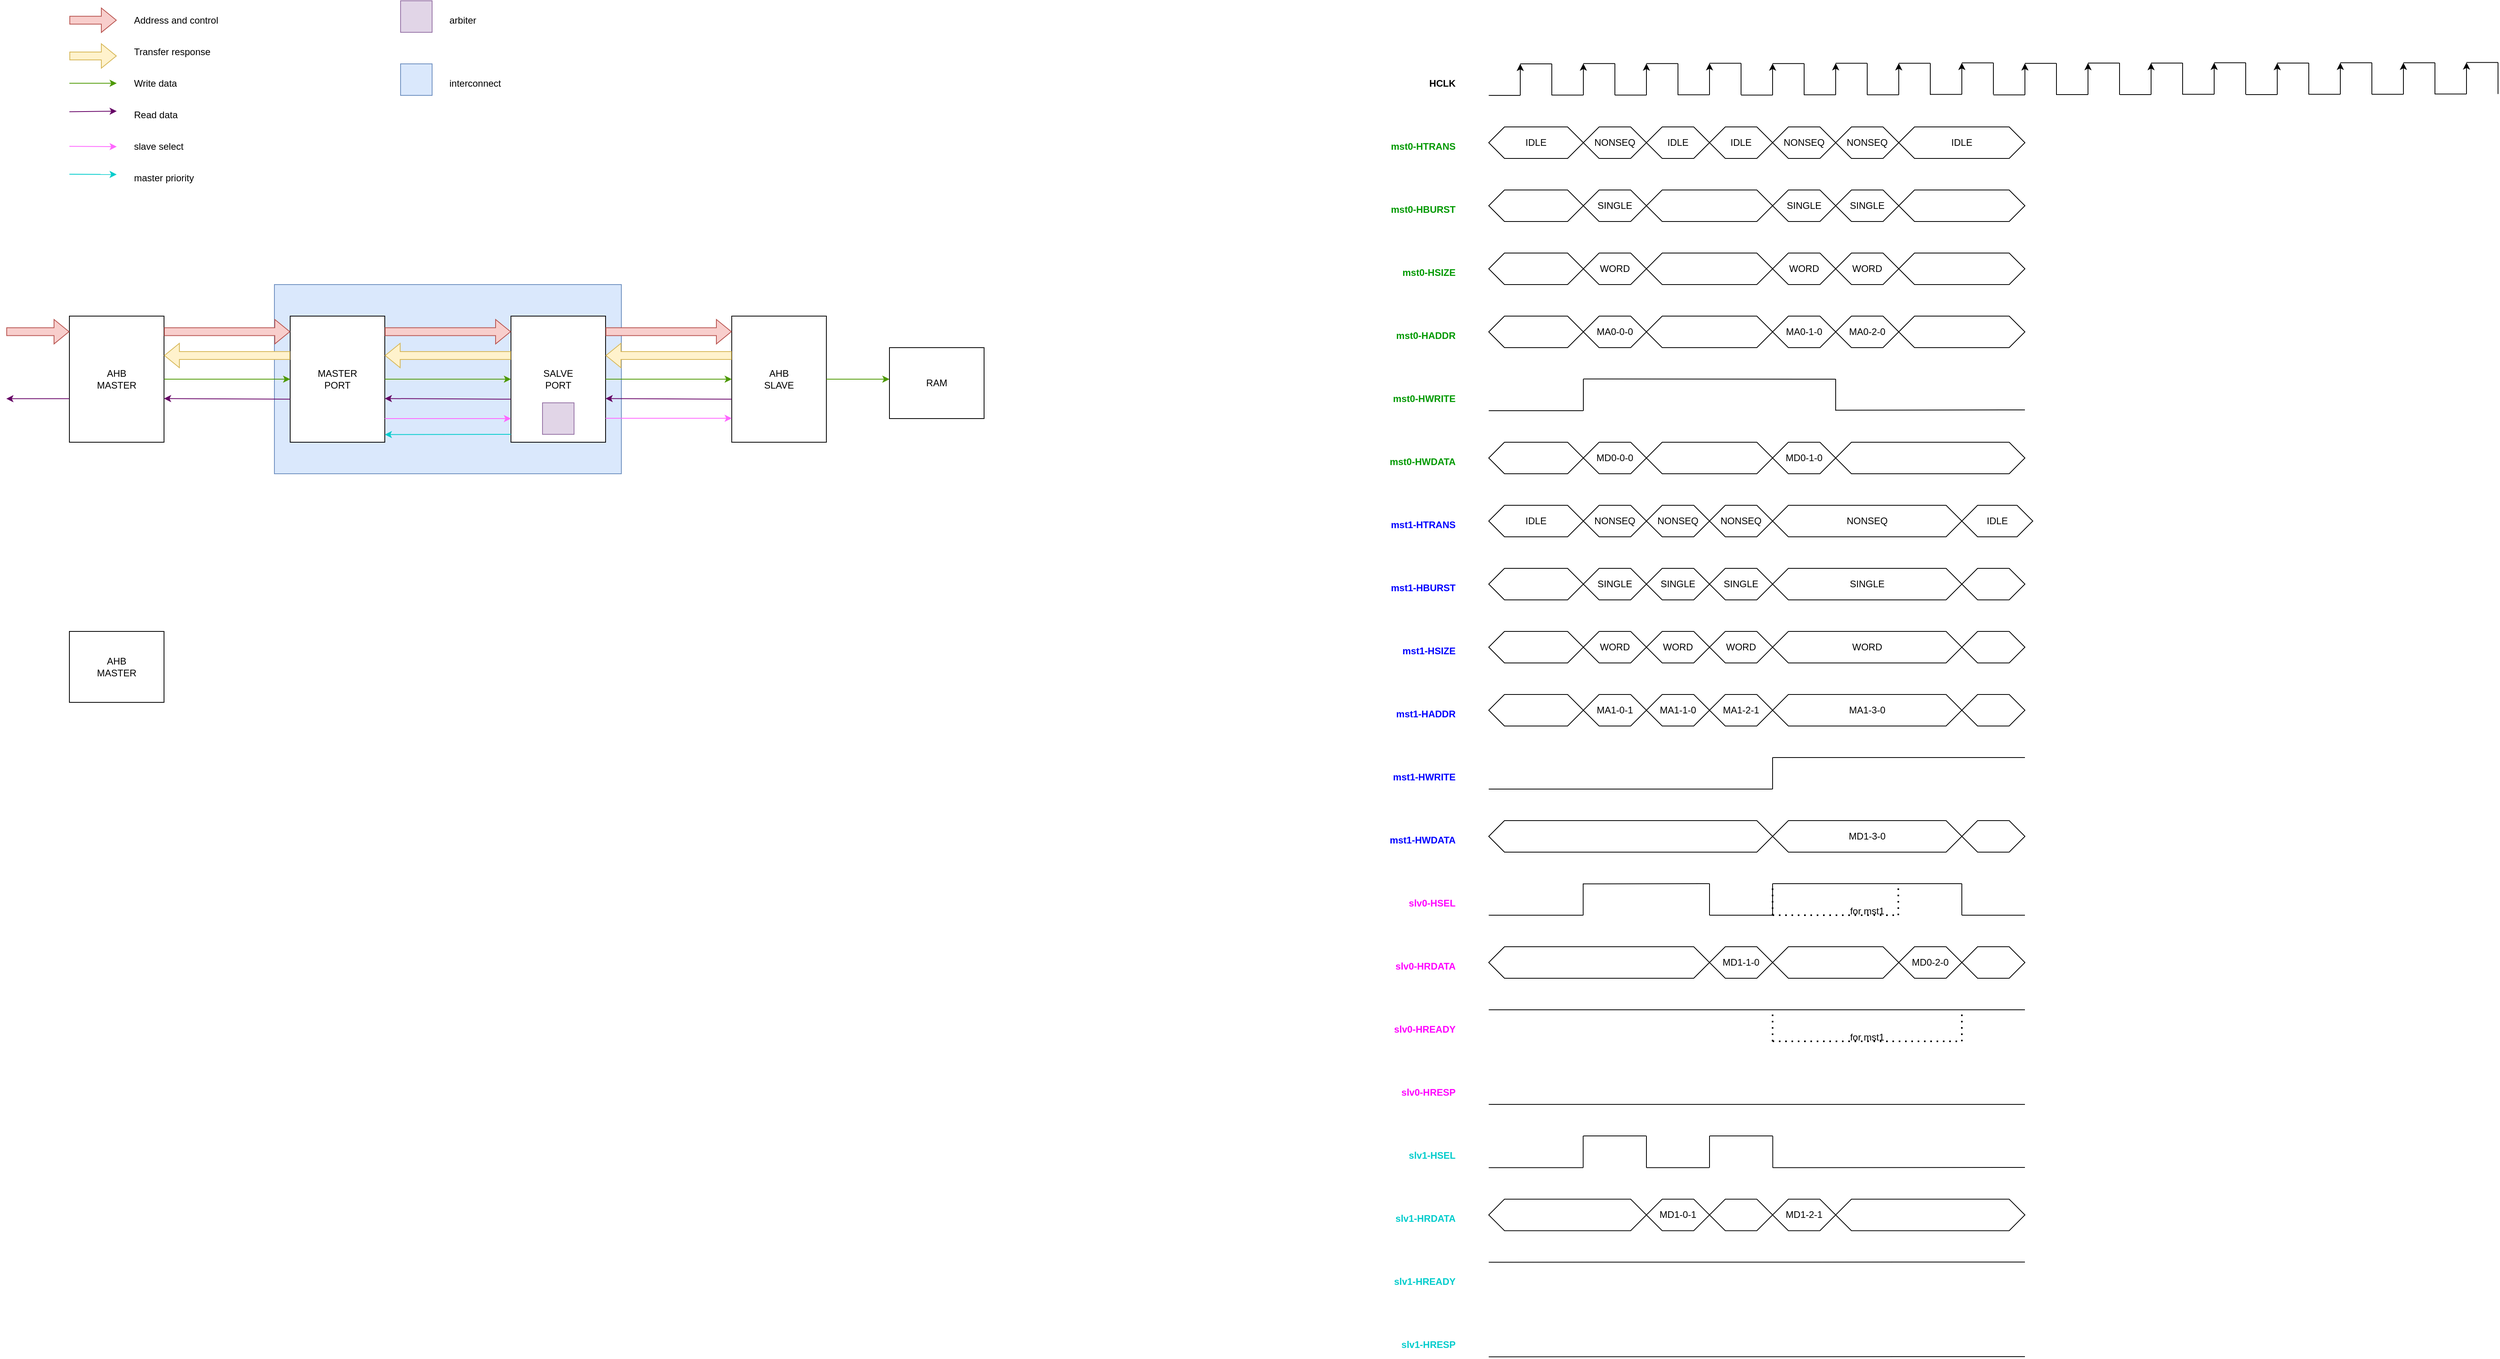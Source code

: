 <mxfile version="23.1.5" type="device" pages="10">
  <diagram name="top" id="7e0a89b8-554c-2b80-1dc8-d5c74ca68de4">
    <mxGraphModel dx="4041" dy="990" grid="1" gridSize="10" guides="1" tooltips="1" connect="1" arrows="1" fold="1" page="1" pageScale="1" pageWidth="1100" pageHeight="850" background="none" math="0" shadow="0">
      <root>
        <mxCell id="0" />
        <mxCell id="1" parent="0" />
        <mxCell id="DZ8smhihCKv2RI6gV4nk-1" value="HCLK" style="text;html=1;strokeColor=none;fillColor=none;align=right;verticalAlign=middle;whiteSpace=wrap;rounded=0;fontStyle=1" parent="1" vertex="1">
          <mxGeometry y="90" width="320" height="30" as="geometry" />
        </mxCell>
        <mxCell id="DZ8smhihCKv2RI6gV4nk-2" value="" style="endArrow=classic;html=1;rounded=0;" parent="1" edge="1">
          <mxGeometry width="50" height="50" relative="1" as="geometry">
            <mxPoint x="400" y="120" as="sourcePoint" />
            <mxPoint x="400" y="80" as="targetPoint" />
          </mxGeometry>
        </mxCell>
        <mxCell id="DZ8smhihCKv2RI6gV4nk-3" value="" style="endArrow=none;html=1;rounded=0;" parent="1" edge="1">
          <mxGeometry width="50" height="50" relative="1" as="geometry">
            <mxPoint x="360" y="120" as="sourcePoint" />
            <mxPoint x="400" y="120" as="targetPoint" />
          </mxGeometry>
        </mxCell>
        <mxCell id="DZ8smhihCKv2RI6gV4nk-4" value="" style="endArrow=none;html=1;rounded=0;" parent="1" edge="1">
          <mxGeometry width="50" height="50" relative="1" as="geometry">
            <mxPoint x="400" y="80" as="sourcePoint" />
            <mxPoint x="440" y="80" as="targetPoint" />
          </mxGeometry>
        </mxCell>
        <mxCell id="DZ8smhihCKv2RI6gV4nk-5" value="" style="endArrow=none;html=1;rounded=0;" parent="1" edge="1">
          <mxGeometry width="50" height="50" relative="1" as="geometry">
            <mxPoint x="440" y="120" as="sourcePoint" />
            <mxPoint x="440" y="80" as="targetPoint" />
          </mxGeometry>
        </mxCell>
        <mxCell id="DZ8smhihCKv2RI6gV4nk-6" value="" style="endArrow=classic;html=1;rounded=0;" parent="1" edge="1">
          <mxGeometry width="50" height="50" relative="1" as="geometry">
            <mxPoint x="480" y="119.6" as="sourcePoint" />
            <mxPoint x="480" y="79.6" as="targetPoint" />
          </mxGeometry>
        </mxCell>
        <mxCell id="DZ8smhihCKv2RI6gV4nk-7" value="" style="endArrow=none;html=1;rounded=0;" parent="1" edge="1">
          <mxGeometry width="50" height="50" relative="1" as="geometry">
            <mxPoint x="440" y="119.6" as="sourcePoint" />
            <mxPoint x="480" y="119.6" as="targetPoint" />
          </mxGeometry>
        </mxCell>
        <mxCell id="DZ8smhihCKv2RI6gV4nk-8" value="" style="endArrow=none;html=1;rounded=0;" parent="1" edge="1">
          <mxGeometry width="50" height="50" relative="1" as="geometry">
            <mxPoint x="480" y="79.6" as="sourcePoint" />
            <mxPoint x="520" y="79.6" as="targetPoint" />
          </mxGeometry>
        </mxCell>
        <mxCell id="DZ8smhihCKv2RI6gV4nk-9" value="" style="endArrow=none;html=1;rounded=0;" parent="1" edge="1">
          <mxGeometry width="50" height="50" relative="1" as="geometry">
            <mxPoint x="520" y="119.6" as="sourcePoint" />
            <mxPoint x="520" y="79.6" as="targetPoint" />
          </mxGeometry>
        </mxCell>
        <mxCell id="DZ8smhihCKv2RI6gV4nk-10" value="" style="endArrow=classic;html=1;rounded=0;" parent="1" edge="1">
          <mxGeometry width="50" height="50" relative="1" as="geometry">
            <mxPoint x="560" y="119.6" as="sourcePoint" />
            <mxPoint x="560" y="79.6" as="targetPoint" />
          </mxGeometry>
        </mxCell>
        <mxCell id="DZ8smhihCKv2RI6gV4nk-11" value="" style="endArrow=none;html=1;rounded=0;" parent="1" edge="1">
          <mxGeometry width="50" height="50" relative="1" as="geometry">
            <mxPoint x="520" y="119.6" as="sourcePoint" />
            <mxPoint x="560" y="119.6" as="targetPoint" />
          </mxGeometry>
        </mxCell>
        <mxCell id="DZ8smhihCKv2RI6gV4nk-12" value="" style="endArrow=none;html=1;rounded=0;" parent="1" edge="1">
          <mxGeometry width="50" height="50" relative="1" as="geometry">
            <mxPoint x="560" y="79.6" as="sourcePoint" />
            <mxPoint x="600" y="79.6" as="targetPoint" />
          </mxGeometry>
        </mxCell>
        <mxCell id="DZ8smhihCKv2RI6gV4nk-13" value="" style="endArrow=none;html=1;rounded=0;" parent="1" edge="1">
          <mxGeometry width="50" height="50" relative="1" as="geometry">
            <mxPoint x="600" y="119.6" as="sourcePoint" />
            <mxPoint x="600" y="79.6" as="targetPoint" />
          </mxGeometry>
        </mxCell>
        <mxCell id="DZ8smhihCKv2RI6gV4nk-14" value="" style="endArrow=classic;html=1;rounded=0;" parent="1" edge="1">
          <mxGeometry width="50" height="50" relative="1" as="geometry">
            <mxPoint x="640" y="119.2" as="sourcePoint" />
            <mxPoint x="640" y="79.2" as="targetPoint" />
          </mxGeometry>
        </mxCell>
        <mxCell id="DZ8smhihCKv2RI6gV4nk-15" value="" style="endArrow=none;html=1;rounded=0;" parent="1" edge="1">
          <mxGeometry width="50" height="50" relative="1" as="geometry">
            <mxPoint x="600" y="119.2" as="sourcePoint" />
            <mxPoint x="640" y="119.2" as="targetPoint" />
          </mxGeometry>
        </mxCell>
        <mxCell id="DZ8smhihCKv2RI6gV4nk-16" value="" style="endArrow=none;html=1;rounded=0;" parent="1" edge="1">
          <mxGeometry width="50" height="50" relative="1" as="geometry">
            <mxPoint x="640" y="79.2" as="sourcePoint" />
            <mxPoint x="680" y="79.2" as="targetPoint" />
          </mxGeometry>
        </mxCell>
        <mxCell id="DZ8smhihCKv2RI6gV4nk-17" value="" style="endArrow=none;html=1;rounded=0;" parent="1" edge="1">
          <mxGeometry width="50" height="50" relative="1" as="geometry">
            <mxPoint x="680" y="119.2" as="sourcePoint" />
            <mxPoint x="680" y="79.2" as="targetPoint" />
          </mxGeometry>
        </mxCell>
        <mxCell id="DZ8smhihCKv2RI6gV4nk-18" value="" style="endArrow=classic;html=1;rounded=0;" parent="1" edge="1">
          <mxGeometry width="50" height="50" relative="1" as="geometry">
            <mxPoint x="720" y="119.6" as="sourcePoint" />
            <mxPoint x="720" y="79.6" as="targetPoint" />
          </mxGeometry>
        </mxCell>
        <mxCell id="DZ8smhihCKv2RI6gV4nk-19" value="" style="endArrow=none;html=1;rounded=0;" parent="1" edge="1">
          <mxGeometry width="50" height="50" relative="1" as="geometry">
            <mxPoint x="680" y="119.6" as="sourcePoint" />
            <mxPoint x="720" y="119.6" as="targetPoint" />
          </mxGeometry>
        </mxCell>
        <mxCell id="DZ8smhihCKv2RI6gV4nk-20" value="" style="endArrow=none;html=1;rounded=0;" parent="1" edge="1">
          <mxGeometry width="50" height="50" relative="1" as="geometry">
            <mxPoint x="720" y="79.6" as="sourcePoint" />
            <mxPoint x="760" y="79.6" as="targetPoint" />
          </mxGeometry>
        </mxCell>
        <mxCell id="DZ8smhihCKv2RI6gV4nk-21" value="" style="endArrow=none;html=1;rounded=0;" parent="1" edge="1">
          <mxGeometry width="50" height="50" relative="1" as="geometry">
            <mxPoint x="760" y="119.6" as="sourcePoint" />
            <mxPoint x="760" y="79.6" as="targetPoint" />
          </mxGeometry>
        </mxCell>
        <mxCell id="DZ8smhihCKv2RI6gV4nk-22" value="" style="endArrow=classic;html=1;rounded=0;" parent="1" edge="1">
          <mxGeometry width="50" height="50" relative="1" as="geometry">
            <mxPoint x="800" y="119.2" as="sourcePoint" />
            <mxPoint x="800" y="79.2" as="targetPoint" />
          </mxGeometry>
        </mxCell>
        <mxCell id="DZ8smhihCKv2RI6gV4nk-23" value="" style="endArrow=none;html=1;rounded=0;" parent="1" edge="1">
          <mxGeometry width="50" height="50" relative="1" as="geometry">
            <mxPoint x="760" y="119.2" as="sourcePoint" />
            <mxPoint x="800" y="119.2" as="targetPoint" />
          </mxGeometry>
        </mxCell>
        <mxCell id="DZ8smhihCKv2RI6gV4nk-24" value="" style="endArrow=none;html=1;rounded=0;" parent="1" edge="1">
          <mxGeometry width="50" height="50" relative="1" as="geometry">
            <mxPoint x="800" y="79.2" as="sourcePoint" />
            <mxPoint x="840" y="79.2" as="targetPoint" />
          </mxGeometry>
        </mxCell>
        <mxCell id="DZ8smhihCKv2RI6gV4nk-25" value="" style="endArrow=none;html=1;rounded=0;" parent="1" edge="1">
          <mxGeometry width="50" height="50" relative="1" as="geometry">
            <mxPoint x="840" y="119.2" as="sourcePoint" />
            <mxPoint x="840" y="79.2" as="targetPoint" />
          </mxGeometry>
        </mxCell>
        <mxCell id="DZ8smhihCKv2RI6gV4nk-26" value="" style="endArrow=classic;html=1;rounded=0;" parent="1" edge="1">
          <mxGeometry width="50" height="50" relative="1" as="geometry">
            <mxPoint x="880" y="119.2" as="sourcePoint" />
            <mxPoint x="880" y="79.2" as="targetPoint" />
          </mxGeometry>
        </mxCell>
        <mxCell id="DZ8smhihCKv2RI6gV4nk-27" value="" style="endArrow=none;html=1;rounded=0;" parent="1" edge="1">
          <mxGeometry width="50" height="50" relative="1" as="geometry">
            <mxPoint x="840" y="119.2" as="sourcePoint" />
            <mxPoint x="880" y="119.2" as="targetPoint" />
          </mxGeometry>
        </mxCell>
        <mxCell id="DZ8smhihCKv2RI6gV4nk-28" value="" style="endArrow=none;html=1;rounded=0;" parent="1" edge="1">
          <mxGeometry width="50" height="50" relative="1" as="geometry">
            <mxPoint x="880" y="79.2" as="sourcePoint" />
            <mxPoint x="920" y="79.2" as="targetPoint" />
          </mxGeometry>
        </mxCell>
        <mxCell id="DZ8smhihCKv2RI6gV4nk-29" value="" style="endArrow=none;html=1;rounded=0;" parent="1" edge="1">
          <mxGeometry width="50" height="50" relative="1" as="geometry">
            <mxPoint x="920" y="119.2" as="sourcePoint" />
            <mxPoint x="920" y="79.2" as="targetPoint" />
          </mxGeometry>
        </mxCell>
        <mxCell id="DZ8smhihCKv2RI6gV4nk-30" value="" style="endArrow=classic;html=1;rounded=0;" parent="1" edge="1">
          <mxGeometry width="50" height="50" relative="1" as="geometry">
            <mxPoint x="960" y="118.8" as="sourcePoint" />
            <mxPoint x="960" y="78.8" as="targetPoint" />
          </mxGeometry>
        </mxCell>
        <mxCell id="DZ8smhihCKv2RI6gV4nk-31" value="" style="endArrow=none;html=1;rounded=0;" parent="1" edge="1">
          <mxGeometry width="50" height="50" relative="1" as="geometry">
            <mxPoint x="920" y="118.8" as="sourcePoint" />
            <mxPoint x="960" y="118.8" as="targetPoint" />
          </mxGeometry>
        </mxCell>
        <mxCell id="DZ8smhihCKv2RI6gV4nk-32" value="" style="endArrow=none;html=1;rounded=0;" parent="1" edge="1">
          <mxGeometry width="50" height="50" relative="1" as="geometry">
            <mxPoint x="960" y="78.8" as="sourcePoint" />
            <mxPoint x="1000" y="78.8" as="targetPoint" />
          </mxGeometry>
        </mxCell>
        <mxCell id="DZ8smhihCKv2RI6gV4nk-33" value="" style="endArrow=none;html=1;rounded=0;" parent="1" edge="1">
          <mxGeometry width="50" height="50" relative="1" as="geometry">
            <mxPoint x="1000" y="118.8" as="sourcePoint" />
            <mxPoint x="1000" y="78.8" as="targetPoint" />
          </mxGeometry>
        </mxCell>
        <mxCell id="DZ8smhihCKv2RI6gV4nk-34" value="" style="endArrow=classic;html=1;rounded=0;" parent="1" edge="1">
          <mxGeometry width="50" height="50" relative="1" as="geometry">
            <mxPoint x="1040" y="119.43" as="sourcePoint" />
            <mxPoint x="1040" y="79.43" as="targetPoint" />
          </mxGeometry>
        </mxCell>
        <mxCell id="DZ8smhihCKv2RI6gV4nk-35" value="" style="endArrow=none;html=1;rounded=0;" parent="1" edge="1">
          <mxGeometry width="50" height="50" relative="1" as="geometry">
            <mxPoint x="1000" y="119.43" as="sourcePoint" />
            <mxPoint x="1040" y="119.43" as="targetPoint" />
          </mxGeometry>
        </mxCell>
        <mxCell id="DZ8smhihCKv2RI6gV4nk-36" value="" style="endArrow=none;html=1;rounded=0;" parent="1" edge="1">
          <mxGeometry width="50" height="50" relative="1" as="geometry">
            <mxPoint x="1040" y="79.43" as="sourcePoint" />
            <mxPoint x="1080" y="79.43" as="targetPoint" />
          </mxGeometry>
        </mxCell>
        <mxCell id="DZ8smhihCKv2RI6gV4nk-37" value="" style="endArrow=none;html=1;rounded=0;" parent="1" edge="1">
          <mxGeometry width="50" height="50" relative="1" as="geometry">
            <mxPoint x="1080" y="119.43" as="sourcePoint" />
            <mxPoint x="1080" y="79.43" as="targetPoint" />
          </mxGeometry>
        </mxCell>
        <mxCell id="DZ8smhihCKv2RI6gV4nk-38" value="" style="endArrow=classic;html=1;rounded=0;" parent="1" edge="1">
          <mxGeometry width="50" height="50" relative="1" as="geometry">
            <mxPoint x="1120" y="119.03" as="sourcePoint" />
            <mxPoint x="1120" y="79.03" as="targetPoint" />
          </mxGeometry>
        </mxCell>
        <mxCell id="DZ8smhihCKv2RI6gV4nk-39" value="" style="endArrow=none;html=1;rounded=0;" parent="1" edge="1">
          <mxGeometry width="50" height="50" relative="1" as="geometry">
            <mxPoint x="1080" y="119.03" as="sourcePoint" />
            <mxPoint x="1120" y="119.03" as="targetPoint" />
          </mxGeometry>
        </mxCell>
        <mxCell id="DZ8smhihCKv2RI6gV4nk-40" value="" style="endArrow=none;html=1;rounded=0;" parent="1" edge="1">
          <mxGeometry width="50" height="50" relative="1" as="geometry">
            <mxPoint x="1120" y="79.03" as="sourcePoint" />
            <mxPoint x="1160" y="79.03" as="targetPoint" />
          </mxGeometry>
        </mxCell>
        <mxCell id="DZ8smhihCKv2RI6gV4nk-41" value="" style="endArrow=none;html=1;rounded=0;" parent="1" edge="1">
          <mxGeometry width="50" height="50" relative="1" as="geometry">
            <mxPoint x="1160" y="119.03" as="sourcePoint" />
            <mxPoint x="1160" y="79.03" as="targetPoint" />
          </mxGeometry>
        </mxCell>
        <mxCell id="DZ8smhihCKv2RI6gV4nk-42" value="" style="endArrow=classic;html=1;rounded=0;" parent="1" edge="1">
          <mxGeometry width="50" height="50" relative="1" as="geometry">
            <mxPoint x="1200" y="119.03" as="sourcePoint" />
            <mxPoint x="1200" y="79.03" as="targetPoint" />
          </mxGeometry>
        </mxCell>
        <mxCell id="DZ8smhihCKv2RI6gV4nk-43" value="" style="endArrow=none;html=1;rounded=0;" parent="1" edge="1">
          <mxGeometry width="50" height="50" relative="1" as="geometry">
            <mxPoint x="1160" y="119.03" as="sourcePoint" />
            <mxPoint x="1200" y="119.03" as="targetPoint" />
          </mxGeometry>
        </mxCell>
        <mxCell id="DZ8smhihCKv2RI6gV4nk-44" value="" style="endArrow=none;html=1;rounded=0;" parent="1" edge="1">
          <mxGeometry width="50" height="50" relative="1" as="geometry">
            <mxPoint x="1200" y="79.03" as="sourcePoint" />
            <mxPoint x="1240" y="79.03" as="targetPoint" />
          </mxGeometry>
        </mxCell>
        <mxCell id="DZ8smhihCKv2RI6gV4nk-45" value="" style="endArrow=none;html=1;rounded=0;" parent="1" edge="1">
          <mxGeometry width="50" height="50" relative="1" as="geometry">
            <mxPoint x="1240" y="119.03" as="sourcePoint" />
            <mxPoint x="1240" y="79.03" as="targetPoint" />
          </mxGeometry>
        </mxCell>
        <mxCell id="DZ8smhihCKv2RI6gV4nk-46" value="" style="endArrow=classic;html=1;rounded=0;" parent="1" edge="1">
          <mxGeometry width="50" height="50" relative="1" as="geometry">
            <mxPoint x="1280" y="118.63" as="sourcePoint" />
            <mxPoint x="1280" y="78.63" as="targetPoint" />
          </mxGeometry>
        </mxCell>
        <mxCell id="DZ8smhihCKv2RI6gV4nk-47" value="" style="endArrow=none;html=1;rounded=0;" parent="1" edge="1">
          <mxGeometry width="50" height="50" relative="1" as="geometry">
            <mxPoint x="1240" y="118.63" as="sourcePoint" />
            <mxPoint x="1280" y="118.63" as="targetPoint" />
          </mxGeometry>
        </mxCell>
        <mxCell id="DZ8smhihCKv2RI6gV4nk-48" value="" style="endArrow=none;html=1;rounded=0;" parent="1" edge="1">
          <mxGeometry width="50" height="50" relative="1" as="geometry">
            <mxPoint x="1280" y="78.63" as="sourcePoint" />
            <mxPoint x="1320" y="78.63" as="targetPoint" />
          </mxGeometry>
        </mxCell>
        <mxCell id="DZ8smhihCKv2RI6gV4nk-49" value="" style="endArrow=none;html=1;rounded=0;" parent="1" edge="1">
          <mxGeometry width="50" height="50" relative="1" as="geometry">
            <mxPoint x="1320" y="118.63" as="sourcePoint" />
            <mxPoint x="1320" y="78.63" as="targetPoint" />
          </mxGeometry>
        </mxCell>
        <mxCell id="DZ8smhihCKv2RI6gV4nk-50" value="" style="endArrow=classic;html=1;rounded=0;" parent="1" edge="1">
          <mxGeometry width="50" height="50" relative="1" as="geometry">
            <mxPoint x="1360" y="119.03" as="sourcePoint" />
            <mxPoint x="1360" y="79.03" as="targetPoint" />
          </mxGeometry>
        </mxCell>
        <mxCell id="DZ8smhihCKv2RI6gV4nk-51" value="" style="endArrow=none;html=1;rounded=0;" parent="1" edge="1">
          <mxGeometry width="50" height="50" relative="1" as="geometry">
            <mxPoint x="1320" y="119.03" as="sourcePoint" />
            <mxPoint x="1360" y="119.03" as="targetPoint" />
          </mxGeometry>
        </mxCell>
        <mxCell id="DZ8smhihCKv2RI6gV4nk-52" value="" style="endArrow=none;html=1;rounded=0;" parent="1" edge="1">
          <mxGeometry width="50" height="50" relative="1" as="geometry">
            <mxPoint x="1360" y="79.03" as="sourcePoint" />
            <mxPoint x="1400" y="79.03" as="targetPoint" />
          </mxGeometry>
        </mxCell>
        <mxCell id="DZ8smhihCKv2RI6gV4nk-53" value="" style="endArrow=none;html=1;rounded=0;" parent="1" edge="1">
          <mxGeometry width="50" height="50" relative="1" as="geometry">
            <mxPoint x="1400" y="119.03" as="sourcePoint" />
            <mxPoint x="1400" y="79.03" as="targetPoint" />
          </mxGeometry>
        </mxCell>
        <mxCell id="DZ8smhihCKv2RI6gV4nk-54" value="" style="endArrow=classic;html=1;rounded=0;" parent="1" edge="1">
          <mxGeometry width="50" height="50" relative="1" as="geometry">
            <mxPoint x="1440" y="118.63" as="sourcePoint" />
            <mxPoint x="1440" y="78.63" as="targetPoint" />
          </mxGeometry>
        </mxCell>
        <mxCell id="DZ8smhihCKv2RI6gV4nk-55" value="" style="endArrow=none;html=1;rounded=0;" parent="1" edge="1">
          <mxGeometry width="50" height="50" relative="1" as="geometry">
            <mxPoint x="1400" y="118.63" as="sourcePoint" />
            <mxPoint x="1440" y="118.63" as="targetPoint" />
          </mxGeometry>
        </mxCell>
        <mxCell id="DZ8smhihCKv2RI6gV4nk-56" value="" style="endArrow=none;html=1;rounded=0;" parent="1" edge="1">
          <mxGeometry width="50" height="50" relative="1" as="geometry">
            <mxPoint x="1440" y="78.63" as="sourcePoint" />
            <mxPoint x="1480" y="78.63" as="targetPoint" />
          </mxGeometry>
        </mxCell>
        <mxCell id="DZ8smhihCKv2RI6gV4nk-57" value="" style="endArrow=none;html=1;rounded=0;" parent="1" edge="1">
          <mxGeometry width="50" height="50" relative="1" as="geometry">
            <mxPoint x="1480" y="118.63" as="sourcePoint" />
            <mxPoint x="1480" y="78.63" as="targetPoint" />
          </mxGeometry>
        </mxCell>
        <mxCell id="DZ8smhihCKv2RI6gV4nk-58" value="" style="endArrow=classic;html=1;rounded=0;" parent="1" edge="1">
          <mxGeometry width="50" height="50" relative="1" as="geometry">
            <mxPoint x="1520" y="118.63" as="sourcePoint" />
            <mxPoint x="1520" y="78.63" as="targetPoint" />
          </mxGeometry>
        </mxCell>
        <mxCell id="DZ8smhihCKv2RI6gV4nk-59" value="" style="endArrow=none;html=1;rounded=0;" parent="1" edge="1">
          <mxGeometry width="50" height="50" relative="1" as="geometry">
            <mxPoint x="1480" y="118.63" as="sourcePoint" />
            <mxPoint x="1520" y="118.63" as="targetPoint" />
          </mxGeometry>
        </mxCell>
        <mxCell id="DZ8smhihCKv2RI6gV4nk-60" value="" style="endArrow=none;html=1;rounded=0;" parent="1" edge="1">
          <mxGeometry width="50" height="50" relative="1" as="geometry">
            <mxPoint x="1520" y="78.63" as="sourcePoint" />
            <mxPoint x="1560" y="78.63" as="targetPoint" />
          </mxGeometry>
        </mxCell>
        <mxCell id="DZ8smhihCKv2RI6gV4nk-61" value="" style="endArrow=none;html=1;rounded=0;" parent="1" edge="1">
          <mxGeometry width="50" height="50" relative="1" as="geometry">
            <mxPoint x="1560" y="118.63" as="sourcePoint" />
            <mxPoint x="1560" y="78.63" as="targetPoint" />
          </mxGeometry>
        </mxCell>
        <mxCell id="DZ8smhihCKv2RI6gV4nk-62" value="" style="endArrow=classic;html=1;rounded=0;" parent="1" edge="1">
          <mxGeometry width="50" height="50" relative="1" as="geometry">
            <mxPoint x="1600" y="118.23" as="sourcePoint" />
            <mxPoint x="1600" y="78.23" as="targetPoint" />
          </mxGeometry>
        </mxCell>
        <mxCell id="DZ8smhihCKv2RI6gV4nk-63" value="" style="endArrow=none;html=1;rounded=0;" parent="1" edge="1">
          <mxGeometry width="50" height="50" relative="1" as="geometry">
            <mxPoint x="1560" y="118.23" as="sourcePoint" />
            <mxPoint x="1600" y="118.23" as="targetPoint" />
          </mxGeometry>
        </mxCell>
        <mxCell id="DZ8smhihCKv2RI6gV4nk-64" value="" style="endArrow=none;html=1;rounded=0;" parent="1" edge="1">
          <mxGeometry width="50" height="50" relative="1" as="geometry">
            <mxPoint x="1600" y="78.23" as="sourcePoint" />
            <mxPoint x="1640" y="78.23" as="targetPoint" />
          </mxGeometry>
        </mxCell>
        <mxCell id="DZ8smhihCKv2RI6gV4nk-65" value="" style="endArrow=none;html=1;rounded=0;" parent="1" edge="1">
          <mxGeometry width="50" height="50" relative="1" as="geometry">
            <mxPoint x="1640" y="118.23" as="sourcePoint" />
            <mxPoint x="1640" y="78.23" as="targetPoint" />
          </mxGeometry>
        </mxCell>
        <mxCell id="DZ8smhihCKv2RI6gV4nk-66" value="mst0-HTRANS" style="text;html=1;strokeColor=none;fillColor=none;align=right;verticalAlign=middle;whiteSpace=wrap;rounded=0;fontStyle=1;fontColor=#009900;" parent="1" vertex="1">
          <mxGeometry y="170" width="320" height="30" as="geometry" />
        </mxCell>
        <mxCell id="DZ8smhihCKv2RI6gV4nk-70" value="IDLE" style="shape=hexagon;perimeter=hexagonPerimeter2;whiteSpace=wrap;html=1;fixedSize=1;" parent="1" vertex="1">
          <mxGeometry x="360" y="160" width="120" height="40" as="geometry" />
        </mxCell>
        <mxCell id="DZ8smhihCKv2RI6gV4nk-74" value="NONSEQ" style="shape=hexagon;perimeter=hexagonPerimeter2;whiteSpace=wrap;html=1;fixedSize=1;" parent="1" vertex="1">
          <mxGeometry x="480" y="160" width="80" height="40" as="geometry" />
        </mxCell>
        <mxCell id="DZ8smhihCKv2RI6gV4nk-88" value="mst0-HBURST" style="text;html=1;strokeColor=none;fillColor=none;align=right;verticalAlign=middle;whiteSpace=wrap;rounded=0;fontStyle=1;fontColor=#009900;" parent="1" vertex="1">
          <mxGeometry y="250" width="320" height="30" as="geometry" />
        </mxCell>
        <mxCell id="DZ8smhihCKv2RI6gV4nk-89" value="mst0-HADDR" style="text;html=1;strokeColor=none;fillColor=none;align=right;verticalAlign=middle;whiteSpace=wrap;rounded=0;fontStyle=1;fontColor=#009900;" parent="1" vertex="1">
          <mxGeometry y="410" width="320" height="30" as="geometry" />
        </mxCell>
        <mxCell id="DZ8smhihCKv2RI6gV4nk-90" value="SINGLE" style="shape=hexagon;perimeter=hexagonPerimeter2;whiteSpace=wrap;html=1;fixedSize=1;" parent="1" vertex="1">
          <mxGeometry x="480" y="240" width="80" height="40" as="geometry" />
        </mxCell>
        <mxCell id="DZ8smhihCKv2RI6gV4nk-92" value="mst0-HWRITE" style="text;html=1;strokeColor=none;fillColor=none;align=right;verticalAlign=middle;whiteSpace=wrap;rounded=0;fontStyle=1;fontColor=#009900;" parent="1" vertex="1">
          <mxGeometry y="490" width="320" height="30" as="geometry" />
        </mxCell>
        <mxCell id="DZ8smhihCKv2RI6gV4nk-93" value="mst0-HSIZE" style="text;html=1;strokeColor=none;fillColor=none;align=right;verticalAlign=middle;whiteSpace=wrap;rounded=0;fontStyle=1;fontColor=#009900;" parent="1" vertex="1">
          <mxGeometry y="330" width="320" height="30" as="geometry" />
        </mxCell>
        <mxCell id="DZ8smhihCKv2RI6gV4nk-94" value="WORD" style="shape=hexagon;perimeter=hexagonPerimeter2;whiteSpace=wrap;html=1;fixedSize=1;" parent="1" vertex="1">
          <mxGeometry x="480" y="320" width="80" height="40" as="geometry" />
        </mxCell>
        <mxCell id="DZ8smhihCKv2RI6gV4nk-95" value="" style="shape=hexagon;perimeter=hexagonPerimeter2;whiteSpace=wrap;html=1;fixedSize=1;" parent="1" vertex="1">
          <mxGeometry x="360" y="400" width="120" height="40" as="geometry" />
        </mxCell>
        <mxCell id="DZ8smhihCKv2RI6gV4nk-96" value="" style="endArrow=none;html=1;rounded=0;" parent="1" edge="1">
          <mxGeometry width="50" height="50" relative="1" as="geometry">
            <mxPoint x="360" y="520" as="sourcePoint" />
            <mxPoint x="480" y="520" as="targetPoint" />
          </mxGeometry>
        </mxCell>
        <mxCell id="DZ8smhihCKv2RI6gV4nk-97" value="" style="endArrow=none;html=1;rounded=0;" parent="1" edge="1">
          <mxGeometry width="50" height="50" relative="1" as="geometry">
            <mxPoint x="480" y="520" as="sourcePoint" />
            <mxPoint x="480" y="480" as="targetPoint" />
          </mxGeometry>
        </mxCell>
        <mxCell id="DZ8smhihCKv2RI6gV4nk-98" value="" style="endArrow=none;html=1;rounded=0;" parent="1" edge="1">
          <mxGeometry width="50" height="50" relative="1" as="geometry">
            <mxPoint x="480" y="479.71" as="sourcePoint" />
            <mxPoint x="800" y="480" as="targetPoint" />
          </mxGeometry>
        </mxCell>
        <mxCell id="DZ8smhihCKv2RI6gV4nk-101" value="MA0-0-0" style="shape=hexagon;perimeter=hexagonPerimeter2;whiteSpace=wrap;html=1;fixedSize=1;" parent="1" vertex="1">
          <mxGeometry x="480" y="400" width="80" height="40" as="geometry" />
        </mxCell>
        <mxCell id="DZ8smhihCKv2RI6gV4nk-102" value="" style="shape=hexagon;perimeter=hexagonPerimeter2;whiteSpace=wrap;html=1;fixedSize=1;" parent="1" vertex="1">
          <mxGeometry x="360" y="240" width="120" height="40" as="geometry" />
        </mxCell>
        <mxCell id="DZ8smhihCKv2RI6gV4nk-103" value="" style="shape=hexagon;perimeter=hexagonPerimeter2;whiteSpace=wrap;html=1;fixedSize=1;" parent="1" vertex="1">
          <mxGeometry x="360" y="320" width="120" height="40" as="geometry" />
        </mxCell>
        <mxCell id="DZ8smhihCKv2RI6gV4nk-104" value="" style="shape=hexagon;perimeter=hexagonPerimeter2;whiteSpace=wrap;html=1;fixedSize=1;" parent="1" vertex="1">
          <mxGeometry x="560" y="400" width="160" height="40" as="geometry" />
        </mxCell>
        <mxCell id="DZ8smhihCKv2RI6gV4nk-106" value="IDLE" style="shape=hexagon;perimeter=hexagonPerimeter2;whiteSpace=wrap;html=1;fixedSize=1;" parent="1" vertex="1">
          <mxGeometry x="560" y="160" width="80" height="40" as="geometry" />
        </mxCell>
        <mxCell id="DZ8smhihCKv2RI6gV4nk-107" value="IDLE" style="shape=hexagon;perimeter=hexagonPerimeter2;whiteSpace=wrap;html=1;fixedSize=1;" parent="1" vertex="1">
          <mxGeometry x="640" y="160" width="80" height="40" as="geometry" />
        </mxCell>
        <mxCell id="DZ8smhihCKv2RI6gV4nk-108" value="NONSEQ" style="shape=hexagon;perimeter=hexagonPerimeter2;whiteSpace=wrap;html=1;fixedSize=1;" parent="1" vertex="1">
          <mxGeometry x="720" y="160" width="80" height="40" as="geometry" />
        </mxCell>
        <mxCell id="DZ8smhihCKv2RI6gV4nk-111" value="MA0-1-0" style="shape=hexagon;perimeter=hexagonPerimeter2;whiteSpace=wrap;html=1;fixedSize=1;" parent="1" vertex="1">
          <mxGeometry x="720" y="400" width="80" height="40" as="geometry" />
        </mxCell>
        <mxCell id="DZ8smhihCKv2RI6gV4nk-112" value="" style="shape=hexagon;perimeter=hexagonPerimeter2;whiteSpace=wrap;html=1;fixedSize=1;" parent="1" vertex="1">
          <mxGeometry x="560" y="320" width="160" height="40" as="geometry" />
        </mxCell>
        <mxCell id="DZ8smhihCKv2RI6gV4nk-113" value="" style="shape=hexagon;perimeter=hexagonPerimeter2;whiteSpace=wrap;html=1;fixedSize=1;" parent="1" vertex="1">
          <mxGeometry x="560" y="240" width="160" height="40" as="geometry" />
        </mxCell>
        <mxCell id="DZ8smhihCKv2RI6gV4nk-116" value="mst0-HWDATA" style="text;html=1;strokeColor=none;fillColor=none;align=right;verticalAlign=middle;whiteSpace=wrap;rounded=0;fontStyle=1;fontColor=#009900;" parent="1" vertex="1">
          <mxGeometry y="570" width="320" height="30" as="geometry" />
        </mxCell>
        <mxCell id="DZ8smhihCKv2RI6gV4nk-119" value="" style="shape=hexagon;perimeter=hexagonPerimeter2;whiteSpace=wrap;html=1;fixedSize=1;" parent="1" vertex="1">
          <mxGeometry x="360" y="560" width="120" height="40" as="geometry" />
        </mxCell>
        <mxCell id="DZ8smhihCKv2RI6gV4nk-120" value="MD0-0-0" style="shape=hexagon;perimeter=hexagonPerimeter2;whiteSpace=wrap;html=1;fixedSize=1;" parent="1" vertex="1">
          <mxGeometry x="480" y="560" width="80" height="40" as="geometry" />
        </mxCell>
        <mxCell id="DZ8smhihCKv2RI6gV4nk-121" value="" style="shape=hexagon;perimeter=hexagonPerimeter2;whiteSpace=wrap;html=1;fixedSize=1;" parent="1" vertex="1">
          <mxGeometry x="560" y="560" width="160" height="40" as="geometry" />
        </mxCell>
        <mxCell id="DZ8smhihCKv2RI6gV4nk-123" value="SINGLE" style="shape=hexagon;perimeter=hexagonPerimeter2;whiteSpace=wrap;html=1;fixedSize=1;" parent="1" vertex="1">
          <mxGeometry x="720" y="240" width="80" height="40" as="geometry" />
        </mxCell>
        <mxCell id="DZ8smhihCKv2RI6gV4nk-124" value="WORD" style="shape=hexagon;perimeter=hexagonPerimeter2;whiteSpace=wrap;html=1;fixedSize=1;" parent="1" vertex="1">
          <mxGeometry x="720" y="320" width="80" height="40" as="geometry" />
        </mxCell>
        <mxCell id="DZ8smhihCKv2RI6gV4nk-149" value="mst1-HTRANS" style="text;html=1;strokeColor=none;fillColor=none;align=right;verticalAlign=middle;whiteSpace=wrap;rounded=0;fontStyle=1;fontColor=#0000FF;" parent="1" vertex="1">
          <mxGeometry y="650" width="320" height="30" as="geometry" />
        </mxCell>
        <mxCell id="DZ8smhihCKv2RI6gV4nk-150" value="IDLE" style="shape=hexagon;perimeter=hexagonPerimeter2;whiteSpace=wrap;html=1;fixedSize=1;" parent="1" vertex="1">
          <mxGeometry x="360" y="640" width="120" height="40" as="geometry" />
        </mxCell>
        <mxCell id="DZ8smhihCKv2RI6gV4nk-151" value="NONSEQ" style="shape=hexagon;perimeter=hexagonPerimeter2;whiteSpace=wrap;html=1;fixedSize=1;" parent="1" vertex="1">
          <mxGeometry x="480" y="640" width="80" height="40" as="geometry" />
        </mxCell>
        <mxCell id="DZ8smhihCKv2RI6gV4nk-152" value="mst1-HBURST" style="text;html=1;strokeColor=none;fillColor=none;align=right;verticalAlign=middle;whiteSpace=wrap;rounded=0;fontStyle=1;fontColor=#0000FF;" parent="1" vertex="1">
          <mxGeometry y="730" width="320" height="30" as="geometry" />
        </mxCell>
        <mxCell id="DZ8smhihCKv2RI6gV4nk-153" value="mst1-HADDR" style="text;html=1;strokeColor=none;fillColor=none;align=right;verticalAlign=middle;whiteSpace=wrap;rounded=0;fontStyle=1;fontColor=#0000FF;" parent="1" vertex="1">
          <mxGeometry y="890" width="320" height="30" as="geometry" />
        </mxCell>
        <mxCell id="DZ8smhihCKv2RI6gV4nk-154" value="SINGLE" style="shape=hexagon;perimeter=hexagonPerimeter2;whiteSpace=wrap;html=1;fixedSize=1;" parent="1" vertex="1">
          <mxGeometry x="480" y="720" width="80" height="40" as="geometry" />
        </mxCell>
        <mxCell id="DZ8smhihCKv2RI6gV4nk-155" value="mst1-HWRITE" style="text;html=1;strokeColor=none;fillColor=none;align=right;verticalAlign=middle;whiteSpace=wrap;rounded=0;fontStyle=1;fontColor=#0000FF;" parent="1" vertex="1">
          <mxGeometry y="970" width="320" height="30" as="geometry" />
        </mxCell>
        <mxCell id="DZ8smhihCKv2RI6gV4nk-156" value="mst1-HSIZE" style="text;html=1;strokeColor=none;fillColor=none;align=right;verticalAlign=middle;whiteSpace=wrap;rounded=0;fontStyle=1;fontColor=#0000FF;" parent="1" vertex="1">
          <mxGeometry y="810" width="320" height="30" as="geometry" />
        </mxCell>
        <mxCell id="DZ8smhihCKv2RI6gV4nk-157" value="WORD" style="shape=hexagon;perimeter=hexagonPerimeter2;whiteSpace=wrap;html=1;fixedSize=1;" parent="1" vertex="1">
          <mxGeometry x="480" y="800" width="80" height="40" as="geometry" />
        </mxCell>
        <mxCell id="DZ8smhihCKv2RI6gV4nk-158" value="" style="shape=hexagon;perimeter=hexagonPerimeter2;whiteSpace=wrap;html=1;fixedSize=1;" parent="1" vertex="1">
          <mxGeometry x="360" y="880" width="120" height="40" as="geometry" />
        </mxCell>
        <mxCell id="DZ8smhihCKv2RI6gV4nk-159" value="" style="endArrow=none;html=1;rounded=0;" parent="1" edge="1">
          <mxGeometry width="50" height="50" relative="1" as="geometry">
            <mxPoint x="360" y="1000" as="sourcePoint" />
            <mxPoint x="720" y="1000" as="targetPoint" />
          </mxGeometry>
        </mxCell>
        <mxCell id="DZ8smhihCKv2RI6gV4nk-162" value="MA1-0-1" style="shape=hexagon;perimeter=hexagonPerimeter2;whiteSpace=wrap;html=1;fixedSize=1;" parent="1" vertex="1">
          <mxGeometry x="480" y="880" width="80" height="40" as="geometry" />
        </mxCell>
        <mxCell id="DZ8smhihCKv2RI6gV4nk-163" value="" style="shape=hexagon;perimeter=hexagonPerimeter2;whiteSpace=wrap;html=1;fixedSize=1;" parent="1" vertex="1">
          <mxGeometry x="360" y="720" width="120" height="40" as="geometry" />
        </mxCell>
        <mxCell id="DZ8smhihCKv2RI6gV4nk-164" value="" style="shape=hexagon;perimeter=hexagonPerimeter2;whiteSpace=wrap;html=1;fixedSize=1;" parent="1" vertex="1">
          <mxGeometry x="360" y="800" width="120" height="40" as="geometry" />
        </mxCell>
        <mxCell id="DZ8smhihCKv2RI6gV4nk-174" value="mst1-HWDATA" style="text;html=1;strokeColor=none;fillColor=none;align=right;verticalAlign=middle;whiteSpace=wrap;rounded=0;fontStyle=1;fontColor=#0000FF;" parent="1" vertex="1">
          <mxGeometry y="1050" width="320" height="30" as="geometry" />
        </mxCell>
        <mxCell id="DZ8smhihCKv2RI6gV4nk-175" value="" style="shape=hexagon;perimeter=hexagonPerimeter2;whiteSpace=wrap;html=1;fixedSize=1;" parent="1" vertex="1">
          <mxGeometry x="360" y="1040" width="360" height="40" as="geometry" />
        </mxCell>
        <mxCell id="DZ8smhihCKv2RI6gV4nk-184" value="&lt;font color=&quot;#ff00ff&quot;&gt;slv0-HSEL&lt;/font&gt;" style="text;html=1;strokeColor=none;fillColor=none;align=right;verticalAlign=middle;whiteSpace=wrap;rounded=0;fontStyle=1;fontColor=#0000FF;" parent="1" vertex="1">
          <mxGeometry y="1130" width="320" height="30" as="geometry" />
        </mxCell>
        <mxCell id="DZ8smhihCKv2RI6gV4nk-185" value="&lt;font color=&quot;#ff00ff&quot;&gt;slv0-HRDATA&lt;/font&gt;" style="text;html=1;strokeColor=none;fillColor=none;align=right;verticalAlign=middle;whiteSpace=wrap;rounded=0;fontStyle=1;fontColor=#0000FF;" parent="1" vertex="1">
          <mxGeometry y="1210" width="320" height="30" as="geometry" />
        </mxCell>
        <mxCell id="DZ8smhihCKv2RI6gV4nk-186" value="&lt;font color=&quot;#ff00ff&quot;&gt;slv0-HREADY&lt;/font&gt;" style="text;html=1;strokeColor=none;fillColor=none;align=right;verticalAlign=middle;whiteSpace=wrap;rounded=0;fontStyle=1;fontColor=#0000FF;" parent="1" vertex="1">
          <mxGeometry y="1290" width="320" height="30" as="geometry" />
        </mxCell>
        <mxCell id="DZ8smhihCKv2RI6gV4nk-187" value="&lt;font color=&quot;#ff00ff&quot;&gt;slv0-HRESP&lt;/font&gt;" style="text;html=1;strokeColor=none;fillColor=none;align=right;verticalAlign=middle;whiteSpace=wrap;rounded=0;fontStyle=1;fontColor=#0000FF;" parent="1" vertex="1">
          <mxGeometry y="1370" width="320" height="30" as="geometry" />
        </mxCell>
        <mxCell id="DZ8smhihCKv2RI6gV4nk-189" value="" style="endArrow=none;html=1;rounded=0;" parent="1" edge="1">
          <mxGeometry width="50" height="50" relative="1" as="geometry">
            <mxPoint x="360" y="1280" as="sourcePoint" />
            <mxPoint x="1040" y="1280" as="targetPoint" />
          </mxGeometry>
        </mxCell>
        <mxCell id="DZ8smhihCKv2RI6gV4nk-190" value="" style="endArrow=none;html=1;rounded=0;" parent="1" edge="1">
          <mxGeometry width="50" height="50" relative="1" as="geometry">
            <mxPoint x="479.78" y="1159.78" as="sourcePoint" />
            <mxPoint x="479.78" y="1119.78" as="targetPoint" />
          </mxGeometry>
        </mxCell>
        <mxCell id="DZ8smhihCKv2RI6gV4nk-191" value="" style="endArrow=none;html=1;rounded=0;" parent="1" edge="1">
          <mxGeometry width="50" height="50" relative="1" as="geometry">
            <mxPoint x="640" y="1160" as="sourcePoint" />
            <mxPoint x="720" y="1160" as="targetPoint" />
          </mxGeometry>
        </mxCell>
        <mxCell id="DZ8smhihCKv2RI6gV4nk-192" value="" style="endArrow=none;html=1;rounded=0;" parent="1" edge="1">
          <mxGeometry width="50" height="50" relative="1" as="geometry">
            <mxPoint x="640" y="1160" as="sourcePoint" />
            <mxPoint x="640" y="1120" as="targetPoint" />
          </mxGeometry>
        </mxCell>
        <mxCell id="DZ8smhihCKv2RI6gV4nk-193" value="" style="shape=hexagon;perimeter=hexagonPerimeter2;whiteSpace=wrap;html=1;fixedSize=1;" parent="1" vertex="1">
          <mxGeometry x="360" y="1200" width="280" height="40" as="geometry" />
        </mxCell>
        <mxCell id="DZ8smhihCKv2RI6gV4nk-194" value="" style="endArrow=none;html=1;rounded=0;" parent="1" edge="1">
          <mxGeometry width="50" height="50" relative="1" as="geometry">
            <mxPoint x="360" y="1400" as="sourcePoint" />
            <mxPoint x="1040" y="1400" as="targetPoint" />
          </mxGeometry>
        </mxCell>
        <mxCell id="DZ8smhihCKv2RI6gV4nk-195" value="" style="endArrow=none;html=1;rounded=0;" parent="1" edge="1">
          <mxGeometry width="50" height="50" relative="1" as="geometry">
            <mxPoint x="360" y="1160" as="sourcePoint" />
            <mxPoint x="480" y="1160" as="targetPoint" />
          </mxGeometry>
        </mxCell>
        <mxCell id="DZ8smhihCKv2RI6gV4nk-196" value="" style="endArrow=none;html=1;rounded=0;" parent="1" edge="1">
          <mxGeometry width="50" height="50" relative="1" as="geometry">
            <mxPoint x="480" y="1120.26" as="sourcePoint" />
            <mxPoint x="640" y="1120" as="targetPoint" />
          </mxGeometry>
        </mxCell>
        <mxCell id="DZ8smhihCKv2RI6gV4nk-197" value="NONSEQ" style="shape=hexagon;perimeter=hexagonPerimeter2;whiteSpace=wrap;html=1;fixedSize=1;" parent="1" vertex="1">
          <mxGeometry x="560" y="640" width="80" height="40" as="geometry" />
        </mxCell>
        <mxCell id="DZ8smhihCKv2RI6gV4nk-198" value="SINGLE" style="shape=hexagon;perimeter=hexagonPerimeter2;whiteSpace=wrap;html=1;fixedSize=1;" parent="1" vertex="1">
          <mxGeometry x="560" y="720" width="80" height="40" as="geometry" />
        </mxCell>
        <mxCell id="DZ8smhihCKv2RI6gV4nk-199" value="WORD" style="shape=hexagon;perimeter=hexagonPerimeter2;whiteSpace=wrap;html=1;fixedSize=1;" parent="1" vertex="1">
          <mxGeometry x="560" y="800" width="80" height="40" as="geometry" />
        </mxCell>
        <mxCell id="DZ8smhihCKv2RI6gV4nk-200" value="MA1-1-0" style="shape=hexagon;perimeter=hexagonPerimeter2;whiteSpace=wrap;html=1;fixedSize=1;" parent="1" vertex="1">
          <mxGeometry x="560" y="880" width="80" height="40" as="geometry" />
        </mxCell>
        <mxCell id="DZ8smhihCKv2RI6gV4nk-201" value="MD1-1-0" style="shape=hexagon;perimeter=hexagonPerimeter2;whiteSpace=wrap;html=1;fixedSize=1;" parent="1" vertex="1">
          <mxGeometry x="640" y="1200" width="80" height="40" as="geometry" />
        </mxCell>
        <mxCell id="DZ8smhihCKv2RI6gV4nk-202" value="&lt;font&gt;slv1-HSEL&lt;/font&gt;" style="text;html=1;strokeColor=none;fillColor=none;align=right;verticalAlign=middle;whiteSpace=wrap;rounded=0;fontStyle=1;fontColor=#00CCCC;" parent="1" vertex="1">
          <mxGeometry y="1450.22" width="320" height="30" as="geometry" />
        </mxCell>
        <mxCell id="DZ8smhihCKv2RI6gV4nk-203" value="&lt;font&gt;slv1-HRDATA&lt;/font&gt;" style="text;html=1;strokeColor=none;fillColor=none;align=right;verticalAlign=middle;whiteSpace=wrap;rounded=0;fontStyle=1;fontColor=#00CCCC;" parent="1" vertex="1">
          <mxGeometry y="1530.22" width="320" height="30" as="geometry" />
        </mxCell>
        <mxCell id="DZ8smhihCKv2RI6gV4nk-204" value="&lt;font&gt;slv1-HREADY&lt;/font&gt;" style="text;html=1;strokeColor=none;fillColor=none;align=right;verticalAlign=middle;whiteSpace=wrap;rounded=0;fontStyle=1;fontColor=#00CCCC;" parent="1" vertex="1">
          <mxGeometry y="1610.22" width="320" height="30" as="geometry" />
        </mxCell>
        <mxCell id="DZ8smhihCKv2RI6gV4nk-205" value="&lt;font&gt;slv1-HRESP&lt;/font&gt;" style="text;html=1;strokeColor=none;fillColor=none;align=right;verticalAlign=middle;whiteSpace=wrap;rounded=0;fontStyle=1;fontColor=#00CCCC;" parent="1" vertex="1">
          <mxGeometry y="1690.22" width="320" height="30" as="geometry" />
        </mxCell>
        <mxCell id="DZ8smhihCKv2RI6gV4nk-206" value="" style="endArrow=none;html=1;rounded=0;" parent="1" edge="1">
          <mxGeometry width="50" height="50" relative="1" as="geometry">
            <mxPoint x="360" y="1600.22" as="sourcePoint" />
            <mxPoint x="1040" y="1600" as="targetPoint" />
          </mxGeometry>
        </mxCell>
        <mxCell id="DZ8smhihCKv2RI6gV4nk-207" value="" style="endArrow=none;html=1;rounded=0;" parent="1" edge="1">
          <mxGeometry width="50" height="50" relative="1" as="geometry">
            <mxPoint x="479.78" y="1480" as="sourcePoint" />
            <mxPoint x="479.78" y="1440" as="targetPoint" />
          </mxGeometry>
        </mxCell>
        <mxCell id="DZ8smhihCKv2RI6gV4nk-208" value="" style="endArrow=none;html=1;rounded=0;" parent="1" edge="1">
          <mxGeometry width="50" height="50" relative="1" as="geometry">
            <mxPoint x="480" y="1440" as="sourcePoint" />
            <mxPoint x="560" y="1440" as="targetPoint" />
          </mxGeometry>
        </mxCell>
        <mxCell id="DZ8smhihCKv2RI6gV4nk-209" value="" style="endArrow=none;html=1;rounded=0;" parent="1" edge="1">
          <mxGeometry width="50" height="50" relative="1" as="geometry">
            <mxPoint x="560" y="1480.22" as="sourcePoint" />
            <mxPoint x="560" y="1440.22" as="targetPoint" />
          </mxGeometry>
        </mxCell>
        <mxCell id="DZ8smhihCKv2RI6gV4nk-210" value="" style="shape=hexagon;perimeter=hexagonPerimeter2;whiteSpace=wrap;html=1;fixedSize=1;" parent="1" vertex="1">
          <mxGeometry x="360" y="1520.22" width="200" height="40" as="geometry" />
        </mxCell>
        <mxCell id="DZ8smhihCKv2RI6gV4nk-211" value="" style="endArrow=none;html=1;rounded=0;" parent="1" edge="1">
          <mxGeometry width="50" height="50" relative="1" as="geometry">
            <mxPoint x="360" y="1720.22" as="sourcePoint" />
            <mxPoint x="1040" y="1720" as="targetPoint" />
          </mxGeometry>
        </mxCell>
        <mxCell id="DZ8smhihCKv2RI6gV4nk-212" value="" style="endArrow=none;html=1;rounded=0;" parent="1" edge="1">
          <mxGeometry width="50" height="50" relative="1" as="geometry">
            <mxPoint x="360" y="1480.22" as="sourcePoint" />
            <mxPoint x="480" y="1480.22" as="targetPoint" />
          </mxGeometry>
        </mxCell>
        <mxCell id="DZ8smhihCKv2RI6gV4nk-214" value="MD1-0-1" style="shape=hexagon;perimeter=hexagonPerimeter2;whiteSpace=wrap;html=1;fixedSize=1;" parent="1" vertex="1">
          <mxGeometry x="560" y="1520.22" width="80" height="40" as="geometry" />
        </mxCell>
        <mxCell id="DZ8smhihCKv2RI6gV4nk-215" value="NONSEQ" style="shape=hexagon;perimeter=hexagonPerimeter2;whiteSpace=wrap;html=1;fixedSize=1;" parent="1" vertex="1">
          <mxGeometry x="640" y="640" width="80" height="40" as="geometry" />
        </mxCell>
        <mxCell id="DZ8smhihCKv2RI6gV4nk-216" value="SINGLE" style="shape=hexagon;perimeter=hexagonPerimeter2;whiteSpace=wrap;html=1;fixedSize=1;" parent="1" vertex="1">
          <mxGeometry x="640" y="720" width="80" height="40" as="geometry" />
        </mxCell>
        <mxCell id="DZ8smhihCKv2RI6gV4nk-217" value="WORD" style="shape=hexagon;perimeter=hexagonPerimeter2;whiteSpace=wrap;html=1;fixedSize=1;" parent="1" vertex="1">
          <mxGeometry x="640" y="800" width="80" height="40" as="geometry" />
        </mxCell>
        <mxCell id="DZ8smhihCKv2RI6gV4nk-218" value="MA1-2-1" style="shape=hexagon;perimeter=hexagonPerimeter2;whiteSpace=wrap;html=1;fixedSize=1;" parent="1" vertex="1">
          <mxGeometry x="640" y="880" width="80" height="40" as="geometry" />
        </mxCell>
        <mxCell id="DZ8smhihCKv2RI6gV4nk-219" value="" style="endArrow=none;html=1;rounded=0;" parent="1" edge="1">
          <mxGeometry width="50" height="50" relative="1" as="geometry">
            <mxPoint x="560" y="1480.22" as="sourcePoint" />
            <mxPoint x="640" y="1480.22" as="targetPoint" />
          </mxGeometry>
        </mxCell>
        <mxCell id="DZ8smhihCKv2RI6gV4nk-220" value="" style="endArrow=none;html=1;rounded=0;" parent="1" edge="1">
          <mxGeometry width="50" height="50" relative="1" as="geometry">
            <mxPoint x="640" y="1480" as="sourcePoint" />
            <mxPoint x="640" y="1440" as="targetPoint" />
          </mxGeometry>
        </mxCell>
        <mxCell id="DZ8smhihCKv2RI6gV4nk-221" value="" style="endArrow=none;html=1;rounded=0;" parent="1" edge="1">
          <mxGeometry width="50" height="50" relative="1" as="geometry">
            <mxPoint x="640.22" y="1440" as="sourcePoint" />
            <mxPoint x="720.22" y="1440" as="targetPoint" />
          </mxGeometry>
        </mxCell>
        <mxCell id="DZ8smhihCKv2RI6gV4nk-222" value="" style="endArrow=none;html=1;rounded=0;" parent="1" edge="1">
          <mxGeometry width="50" height="50" relative="1" as="geometry">
            <mxPoint x="720.22" y="1480.22" as="sourcePoint" />
            <mxPoint x="720.22" y="1440.22" as="targetPoint" />
          </mxGeometry>
        </mxCell>
        <mxCell id="DZ8smhihCKv2RI6gV4nk-223" value="" style="endArrow=none;html=1;rounded=0;" parent="1" edge="1">
          <mxGeometry width="50" height="50" relative="1" as="geometry">
            <mxPoint x="720" y="1480.22" as="sourcePoint" />
            <mxPoint x="1040" y="1480" as="targetPoint" />
          </mxGeometry>
        </mxCell>
        <mxCell id="DZ8smhihCKv2RI6gV4nk-224" value="" style="shape=hexagon;perimeter=hexagonPerimeter2;whiteSpace=wrap;html=1;fixedSize=1;" parent="1" vertex="1">
          <mxGeometry x="640" y="1520.22" width="80" height="40" as="geometry" />
        </mxCell>
        <mxCell id="DZ8smhihCKv2RI6gV4nk-225" value="MD1-2-1" style="shape=hexagon;perimeter=hexagonPerimeter2;whiteSpace=wrap;html=1;fixedSize=1;" parent="1" vertex="1">
          <mxGeometry x="720" y="1520.22" width="80" height="40" as="geometry" />
        </mxCell>
        <mxCell id="DZ8smhihCKv2RI6gV4nk-226" value="NONSEQ" style="shape=hexagon;perimeter=hexagonPerimeter2;whiteSpace=wrap;html=1;fixedSize=1;" parent="1" vertex="1">
          <mxGeometry x="720" y="640" width="240" height="40" as="geometry" />
        </mxCell>
        <mxCell id="DZ8smhihCKv2RI6gV4nk-227" value="" style="endArrow=none;html=1;rounded=0;" parent="1" edge="1">
          <mxGeometry width="50" height="50" relative="1" as="geometry">
            <mxPoint x="720.0" y="1000" as="sourcePoint" />
            <mxPoint x="720.0" y="960" as="targetPoint" />
          </mxGeometry>
        </mxCell>
        <mxCell id="DZ8smhihCKv2RI6gV4nk-228" value="" style="endArrow=none;html=1;rounded=0;" parent="1" edge="1">
          <mxGeometry width="50" height="50" relative="1" as="geometry">
            <mxPoint x="720" y="959.96" as="sourcePoint" />
            <mxPoint x="1040" y="960" as="targetPoint" />
          </mxGeometry>
        </mxCell>
        <mxCell id="DZ8smhihCKv2RI6gV4nk-229" value="SINGLE" style="shape=hexagon;perimeter=hexagonPerimeter2;whiteSpace=wrap;html=1;fixedSize=1;" parent="1" vertex="1">
          <mxGeometry x="720" y="720" width="240" height="40" as="geometry" />
        </mxCell>
        <mxCell id="DZ8smhihCKv2RI6gV4nk-230" value="WORD" style="shape=hexagon;perimeter=hexagonPerimeter2;whiteSpace=wrap;html=1;fixedSize=1;" parent="1" vertex="1">
          <mxGeometry x="720" y="800" width="240" height="40" as="geometry" />
        </mxCell>
        <mxCell id="DZ8smhihCKv2RI6gV4nk-231" value="MA1-3-0" style="shape=hexagon;perimeter=hexagonPerimeter2;whiteSpace=wrap;html=1;fixedSize=1;" parent="1" vertex="1">
          <mxGeometry x="720" y="880" width="240" height="40" as="geometry" />
        </mxCell>
        <mxCell id="DZ8smhihCKv2RI6gV4nk-232" value="MD1-3-0" style="shape=hexagon;perimeter=hexagonPerimeter2;whiteSpace=wrap;html=1;fixedSize=1;" parent="1" vertex="1">
          <mxGeometry x="720" y="1040" width="240" height="40" as="geometry" />
        </mxCell>
        <mxCell id="DZ8smhihCKv2RI6gV4nk-233" value="MD0-1-0" style="shape=hexagon;perimeter=hexagonPerimeter2;whiteSpace=wrap;html=1;fixedSize=1;" parent="1" vertex="1">
          <mxGeometry x="720" y="560" width="80" height="40" as="geometry" />
        </mxCell>
        <mxCell id="DZ8smhihCKv2RI6gV4nk-234" value="" style="endArrow=none;html=1;rounded=0;" parent="1" edge="1">
          <mxGeometry width="50" height="50" relative="1" as="geometry">
            <mxPoint x="720.0" y="1160" as="sourcePoint" />
            <mxPoint x="720.0" y="1120" as="targetPoint" />
          </mxGeometry>
        </mxCell>
        <mxCell id="DZ8smhihCKv2RI6gV4nk-235" value="" style="endArrow=none;html=1;rounded=0;" parent="1" edge="1">
          <mxGeometry width="50" height="50" relative="1" as="geometry">
            <mxPoint x="720" y="1119.96" as="sourcePoint" />
            <mxPoint x="960" y="1120" as="targetPoint" />
          </mxGeometry>
        </mxCell>
        <mxCell id="DZ8smhihCKv2RI6gV4nk-236" value="NONSEQ" style="shape=hexagon;perimeter=hexagonPerimeter2;whiteSpace=wrap;html=1;fixedSize=1;" parent="1" vertex="1">
          <mxGeometry x="800" y="160" width="80" height="40" as="geometry" />
        </mxCell>
        <mxCell id="DZ8smhihCKv2RI6gV4nk-237" value="SINGLE" style="shape=hexagon;perimeter=hexagonPerimeter2;whiteSpace=wrap;html=1;fixedSize=1;" parent="1" vertex="1">
          <mxGeometry x="800" y="240" width="80" height="40" as="geometry" />
        </mxCell>
        <mxCell id="DZ8smhihCKv2RI6gV4nk-238" value="WORD" style="shape=hexagon;perimeter=hexagonPerimeter2;whiteSpace=wrap;html=1;fixedSize=1;" parent="1" vertex="1">
          <mxGeometry x="800" y="320" width="80" height="40" as="geometry" />
        </mxCell>
        <mxCell id="DZ8smhihCKv2RI6gV4nk-239" value="MA0-2-0" style="shape=hexagon;perimeter=hexagonPerimeter2;whiteSpace=wrap;html=1;fixedSize=1;" parent="1" vertex="1">
          <mxGeometry x="800" y="400" width="80" height="40" as="geometry" />
        </mxCell>
        <mxCell id="DZ8smhihCKv2RI6gV4nk-240" value="" style="endArrow=none;html=1;rounded=0;" parent="1" edge="1">
          <mxGeometry width="50" height="50" relative="1" as="geometry">
            <mxPoint x="800" y="520" as="sourcePoint" />
            <mxPoint x="800" y="480" as="targetPoint" />
          </mxGeometry>
        </mxCell>
        <mxCell id="DZ8smhihCKv2RI6gV4nk-241" value="" style="endArrow=none;html=1;rounded=0;" parent="1" edge="1">
          <mxGeometry width="50" height="50" relative="1" as="geometry">
            <mxPoint x="800" y="519.41" as="sourcePoint" />
            <mxPoint x="1040" y="519" as="targetPoint" />
          </mxGeometry>
        </mxCell>
        <mxCell id="DZ8smhihCKv2RI6gV4nk-243" value="IDLE" style="shape=hexagon;perimeter=hexagonPerimeter2;whiteSpace=wrap;html=1;fixedSize=1;" parent="1" vertex="1">
          <mxGeometry x="880" y="160" width="160" height="40" as="geometry" />
        </mxCell>
        <mxCell id="DZ8smhihCKv2RI6gV4nk-244" value="" style="shape=hexagon;perimeter=hexagonPerimeter2;whiteSpace=wrap;html=1;fixedSize=1;" parent="1" vertex="1">
          <mxGeometry x="720" y="1200" width="160" height="40" as="geometry" />
        </mxCell>
        <mxCell id="DZ8smhihCKv2RI6gV4nk-246" value="MD0-2-0" style="shape=hexagon;perimeter=hexagonPerimeter2;whiteSpace=wrap;html=1;fixedSize=1;" parent="1" vertex="1">
          <mxGeometry x="880" y="1200" width="80" height="40" as="geometry" />
        </mxCell>
        <mxCell id="DZ8smhihCKv2RI6gV4nk-247" value="" style="endArrow=none;dashed=1;html=1;dashPattern=1 3;strokeWidth=2;rounded=0;" parent="1" edge="1">
          <mxGeometry width="50" height="50" relative="1" as="geometry">
            <mxPoint x="720" y="1320" as="sourcePoint" />
            <mxPoint x="720" y="1280" as="targetPoint" />
          </mxGeometry>
        </mxCell>
        <mxCell id="DZ8smhihCKv2RI6gV4nk-248" value="" style="endArrow=none;dashed=1;html=1;dashPattern=1 3;strokeWidth=2;rounded=0;" parent="1" edge="1">
          <mxGeometry width="50" height="50" relative="1" as="geometry">
            <mxPoint x="720" y="1320" as="sourcePoint" />
            <mxPoint x="960" y="1320" as="targetPoint" />
          </mxGeometry>
        </mxCell>
        <mxCell id="DZ8smhihCKv2RI6gV4nk-249" value="for mst1" style="text;html=1;strokeColor=none;fillColor=none;align=center;verticalAlign=middle;whiteSpace=wrap;rounded=0;" parent="1" vertex="1">
          <mxGeometry x="810" y="1300" width="60" height="30" as="geometry" />
        </mxCell>
        <mxCell id="DZ8smhihCKv2RI6gV4nk-250" value="" style="endArrow=none;dashed=1;html=1;dashPattern=1 3;strokeWidth=2;rounded=0;" parent="1" edge="1">
          <mxGeometry width="50" height="50" relative="1" as="geometry">
            <mxPoint x="960" y="1320" as="sourcePoint" />
            <mxPoint x="960" y="1280" as="targetPoint" />
          </mxGeometry>
        </mxCell>
        <mxCell id="DZ8smhihCKv2RI6gV4nk-251" value="" style="endArrow=none;dashed=1;html=1;dashPattern=1 3;strokeWidth=2;rounded=0;" parent="1" edge="1">
          <mxGeometry width="50" height="50" relative="1" as="geometry">
            <mxPoint x="720" y="1160" as="sourcePoint" />
            <mxPoint x="720" y="1120" as="targetPoint" />
          </mxGeometry>
        </mxCell>
        <mxCell id="DZ8smhihCKv2RI6gV4nk-252" value="" style="endArrow=none;dashed=1;html=1;dashPattern=1 3;strokeWidth=2;rounded=0;" parent="1" edge="1">
          <mxGeometry width="50" height="50" relative="1" as="geometry">
            <mxPoint x="720" y="1160" as="sourcePoint" />
            <mxPoint x="880" y="1160" as="targetPoint" />
          </mxGeometry>
        </mxCell>
        <mxCell id="DZ8smhihCKv2RI6gV4nk-253" value="for mst1" style="text;html=1;strokeColor=none;fillColor=none;align=center;verticalAlign=middle;whiteSpace=wrap;rounded=0;" parent="1" vertex="1">
          <mxGeometry x="810" y="1140" width="60" height="30" as="geometry" />
        </mxCell>
        <mxCell id="DZ8smhihCKv2RI6gV4nk-254" value="" style="endArrow=none;dashed=1;html=1;dashPattern=1 3;strokeWidth=2;rounded=0;" parent="1" edge="1">
          <mxGeometry width="50" height="50" relative="1" as="geometry">
            <mxPoint x="879.43" y="1160" as="sourcePoint" />
            <mxPoint x="879.43" y="1120" as="targetPoint" />
          </mxGeometry>
        </mxCell>
        <mxCell id="DZ8smhihCKv2RI6gV4nk-255" value="IDLE" style="shape=hexagon;perimeter=hexagonPerimeter2;whiteSpace=wrap;html=1;fixedSize=1;" parent="1" vertex="1">
          <mxGeometry x="960" y="640" width="90" height="40" as="geometry" />
        </mxCell>
        <mxCell id="DZ8smhihCKv2RI6gV4nk-256" value="" style="shape=hexagon;perimeter=hexagonPerimeter2;whiteSpace=wrap;html=1;fixedSize=1;" parent="1" vertex="1">
          <mxGeometry x="880" y="240" width="160" height="40" as="geometry" />
        </mxCell>
        <mxCell id="DZ8smhihCKv2RI6gV4nk-257" value="" style="shape=hexagon;perimeter=hexagonPerimeter2;whiteSpace=wrap;html=1;fixedSize=1;" parent="1" vertex="1">
          <mxGeometry x="880" y="320" width="160" height="40" as="geometry" />
        </mxCell>
        <mxCell id="DZ8smhihCKv2RI6gV4nk-258" value="" style="shape=hexagon;perimeter=hexagonPerimeter2;whiteSpace=wrap;html=1;fixedSize=1;" parent="1" vertex="1">
          <mxGeometry x="880" y="400" width="160" height="40" as="geometry" />
        </mxCell>
        <mxCell id="DZ8smhihCKv2RI6gV4nk-259" value="" style="endArrow=none;html=1;rounded=0;" parent="1" edge="1">
          <mxGeometry width="50" height="50" relative="1" as="geometry">
            <mxPoint x="960" y="1160" as="sourcePoint" />
            <mxPoint x="960" y="1120" as="targetPoint" />
          </mxGeometry>
        </mxCell>
        <mxCell id="DZ8smhihCKv2RI6gV4nk-260" value="" style="endArrow=none;html=1;rounded=0;" parent="1" edge="1">
          <mxGeometry width="50" height="50" relative="1" as="geometry">
            <mxPoint x="960" y="1160" as="sourcePoint" />
            <mxPoint x="1040" y="1160" as="targetPoint" />
          </mxGeometry>
        </mxCell>
        <mxCell id="DZ8smhihCKv2RI6gV4nk-261" value="" style="shape=hexagon;perimeter=hexagonPerimeter2;whiteSpace=wrap;html=1;fixedSize=1;" parent="1" vertex="1">
          <mxGeometry x="800" y="560" width="240" height="40" as="geometry" />
        </mxCell>
        <mxCell id="DZ8smhihCKv2RI6gV4nk-262" value="" style="shape=hexagon;perimeter=hexagonPerimeter2;whiteSpace=wrap;html=1;fixedSize=1;" parent="1" vertex="1">
          <mxGeometry x="960" y="720" width="80" height="40" as="geometry" />
        </mxCell>
        <mxCell id="DZ8smhihCKv2RI6gV4nk-263" value="" style="shape=hexagon;perimeter=hexagonPerimeter2;whiteSpace=wrap;html=1;fixedSize=1;" parent="1" vertex="1">
          <mxGeometry x="960" y="800" width="80" height="40" as="geometry" />
        </mxCell>
        <mxCell id="DZ8smhihCKv2RI6gV4nk-264" value="" style="shape=hexagon;perimeter=hexagonPerimeter2;whiteSpace=wrap;html=1;fixedSize=1;" parent="1" vertex="1">
          <mxGeometry x="960" y="880" width="80" height="40" as="geometry" />
        </mxCell>
        <mxCell id="DZ8smhihCKv2RI6gV4nk-265" value="" style="shape=hexagon;perimeter=hexagonPerimeter2;whiteSpace=wrap;html=1;fixedSize=1;" parent="1" vertex="1">
          <mxGeometry x="960" y="1040" width="80" height="40" as="geometry" />
        </mxCell>
        <mxCell id="DZ8smhihCKv2RI6gV4nk-266" value="" style="shape=hexagon;perimeter=hexagonPerimeter2;whiteSpace=wrap;html=1;fixedSize=1;" parent="1" vertex="1">
          <mxGeometry x="960" y="1200" width="80" height="40" as="geometry" />
        </mxCell>
        <mxCell id="DZ8smhihCKv2RI6gV4nk-267" value="" style="shape=hexagon;perimeter=hexagonPerimeter2;whiteSpace=wrap;html=1;fixedSize=1;" parent="1" vertex="1">
          <mxGeometry x="800" y="1520.22" width="240" height="40" as="geometry" />
        </mxCell>
        <mxCell id="DZ8smhihCKv2RI6gV4nk-76" value="AHB&lt;br&gt;MASTER" style="rounded=0;whiteSpace=wrap;html=1;" parent="1" vertex="1">
          <mxGeometry x="-1440" y="400" width="120" height="160" as="geometry" />
        </mxCell>
        <mxCell id="E0CU8GdJlYk0OMkiU7g7-3" value="" style="rounded=0;whiteSpace=wrap;html=1;fillColor=#dae8fc;strokeColor=#6c8ebf;" parent="1" vertex="1">
          <mxGeometry x="-1180" y="360" width="440" height="240" as="geometry" />
        </mxCell>
        <mxCell id="E0CU8GdJlYk0OMkiU7g7-2" value="MASTER&lt;br&gt;PORT" style="rounded=0;whiteSpace=wrap;html=1;" parent="1" vertex="1">
          <mxGeometry x="-1160" y="400" width="120" height="160" as="geometry" />
        </mxCell>
        <mxCell id="E0CU8GdJlYk0OMkiU7g7-4" value="SALVE&lt;br&gt;PORT" style="rounded=0;whiteSpace=wrap;html=1;" parent="1" vertex="1">
          <mxGeometry x="-880" y="400" width="120" height="160" as="geometry" />
        </mxCell>
        <mxCell id="E0CU8GdJlYk0OMkiU7g7-5" value="AHB&lt;br&gt;SLAVE" style="rounded=0;whiteSpace=wrap;html=1;" parent="1" vertex="1">
          <mxGeometry x="-600" y="400" width="120" height="160" as="geometry" />
        </mxCell>
        <mxCell id="ulkOYMRtD6uRaX4eg1NU-2" value="" style="shape=flexArrow;endArrow=classic;html=1;rounded=0;fillColor=#f8cecc;strokeColor=#b85450;" parent="1" edge="1">
          <mxGeometry width="50" height="50" relative="1" as="geometry">
            <mxPoint x="-1520" y="419.76" as="sourcePoint" />
            <mxPoint x="-1440" y="419.76" as="targetPoint" />
          </mxGeometry>
        </mxCell>
        <mxCell id="ulkOYMRtD6uRaX4eg1NU-3" value="" style="shape=flexArrow;endArrow=classic;html=1;rounded=0;fillColor=#f8cecc;strokeColor=#b85450;" parent="1" edge="1">
          <mxGeometry width="50" height="50" relative="1" as="geometry">
            <mxPoint x="-1320" y="419.8" as="sourcePoint" />
            <mxPoint x="-1160" y="419.8" as="targetPoint" />
          </mxGeometry>
        </mxCell>
        <mxCell id="ulkOYMRtD6uRaX4eg1NU-4" value="" style="shape=flexArrow;endArrow=classic;html=1;rounded=0;fillColor=#f8cecc;strokeColor=#b85450;" parent="1" edge="1">
          <mxGeometry width="50" height="50" relative="1" as="geometry">
            <mxPoint x="-1040" y="419.8" as="sourcePoint" />
            <mxPoint x="-880" y="419.8" as="targetPoint" />
          </mxGeometry>
        </mxCell>
        <mxCell id="ulkOYMRtD6uRaX4eg1NU-5" value="" style="shape=flexArrow;endArrow=classic;html=1;rounded=0;fillColor=#f8cecc;strokeColor=#b85450;" parent="1" edge="1">
          <mxGeometry width="50" height="50" relative="1" as="geometry">
            <mxPoint x="-760" y="419.8" as="sourcePoint" />
            <mxPoint x="-600" y="419.8" as="targetPoint" />
          </mxGeometry>
        </mxCell>
        <mxCell id="ulkOYMRtD6uRaX4eg1NU-8" value="" style="shape=flexArrow;endArrow=classic;html=1;rounded=0;fillColor=#fff2cc;strokeColor=#d6b656;" parent="1" edge="1">
          <mxGeometry width="50" height="50" relative="1" as="geometry">
            <mxPoint x="-600" y="450" as="sourcePoint" />
            <mxPoint x="-760" y="450" as="targetPoint" />
          </mxGeometry>
        </mxCell>
        <mxCell id="ulkOYMRtD6uRaX4eg1NU-9" value="" style="shape=flexArrow;endArrow=classic;html=1;rounded=0;fillColor=#fff2cc;strokeColor=#d6b656;" parent="1" edge="1">
          <mxGeometry width="50" height="50" relative="1" as="geometry">
            <mxPoint x="-880" y="450" as="sourcePoint" />
            <mxPoint x="-1040" y="450" as="targetPoint" />
          </mxGeometry>
        </mxCell>
        <mxCell id="ulkOYMRtD6uRaX4eg1NU-10" value="" style="shape=flexArrow;endArrow=classic;html=1;rounded=0;fillColor=#fff2cc;strokeColor=#d6b656;" parent="1" edge="1">
          <mxGeometry width="50" height="50" relative="1" as="geometry">
            <mxPoint x="-1160" y="450" as="sourcePoint" />
            <mxPoint x="-1320" y="450" as="targetPoint" />
          </mxGeometry>
        </mxCell>
        <mxCell id="ulkOYMRtD6uRaX4eg1NU-11" value="" style="endArrow=classic;html=1;rounded=0;fillColor=#d5e8d4;strokeColor=#4D9900;" parent="1" edge="1">
          <mxGeometry width="50" height="50" relative="1" as="geometry">
            <mxPoint x="-1320" y="480" as="sourcePoint" />
            <mxPoint x="-1160" y="480" as="targetPoint" />
          </mxGeometry>
        </mxCell>
        <mxCell id="ulkOYMRtD6uRaX4eg1NU-12" value="" style="endArrow=classic;html=1;rounded=0;fillColor=#d5e8d4;strokeColor=#4D9900;" parent="1" edge="1">
          <mxGeometry width="50" height="50" relative="1" as="geometry">
            <mxPoint x="-1040" y="480" as="sourcePoint" />
            <mxPoint x="-880" y="480" as="targetPoint" />
          </mxGeometry>
        </mxCell>
        <mxCell id="ulkOYMRtD6uRaX4eg1NU-13" value="" style="endArrow=classic;html=1;rounded=0;fillColor=#d5e8d4;strokeColor=#4D9900;" parent="1" edge="1">
          <mxGeometry width="50" height="50" relative="1" as="geometry">
            <mxPoint x="-760" y="480" as="sourcePoint" />
            <mxPoint x="-600" y="480" as="targetPoint" />
          </mxGeometry>
        </mxCell>
        <mxCell id="ulkOYMRtD6uRaX4eg1NU-14" value="" style="endArrow=classic;html=1;rounded=0;fillColor=#d5e8d4;strokeColor=#660066;" parent="1" edge="1">
          <mxGeometry width="50" height="50" relative="1" as="geometry">
            <mxPoint x="-600" y="505.41" as="sourcePoint" />
            <mxPoint x="-760" y="504.58" as="targetPoint" />
          </mxGeometry>
        </mxCell>
        <mxCell id="ulkOYMRtD6uRaX4eg1NU-15" value="" style="endArrow=classic;html=1;rounded=0;fillColor=#d5e8d4;strokeColor=#660066;" parent="1" edge="1">
          <mxGeometry width="50" height="50" relative="1" as="geometry">
            <mxPoint x="-880" y="505.41" as="sourcePoint" />
            <mxPoint x="-1040" y="504.58" as="targetPoint" />
          </mxGeometry>
        </mxCell>
        <mxCell id="ulkOYMRtD6uRaX4eg1NU-16" value="" style="endArrow=classic;html=1;rounded=0;fillColor=#d5e8d4;strokeColor=#660066;" parent="1" edge="1">
          <mxGeometry width="50" height="50" relative="1" as="geometry">
            <mxPoint x="-1440" y="504.8" as="sourcePoint" />
            <mxPoint x="-1520" y="504.8" as="targetPoint" />
          </mxGeometry>
        </mxCell>
        <mxCell id="ulkOYMRtD6uRaX4eg1NU-17" value="" style="endArrow=classic;html=1;rounded=0;fillColor=#d5e8d4;strokeColor=#660066;" parent="1" edge="1">
          <mxGeometry width="50" height="50" relative="1" as="geometry">
            <mxPoint x="-1160" y="505.41" as="sourcePoint" />
            <mxPoint x="-1320" y="504.58" as="targetPoint" />
          </mxGeometry>
        </mxCell>
        <mxCell id="ulkOYMRtD6uRaX4eg1NU-18" value="" style="endArrow=classic;html=1;rounded=0;fillColor=#d5e8d4;strokeColor=#4D9900;" parent="1" edge="1">
          <mxGeometry width="50" height="50" relative="1" as="geometry">
            <mxPoint x="-480" y="480" as="sourcePoint" />
            <mxPoint x="-400" y="480" as="targetPoint" />
          </mxGeometry>
        </mxCell>
        <mxCell id="ulkOYMRtD6uRaX4eg1NU-19" value="" style="endArrow=classic;html=1;rounded=0;strokeColor=#FF66FF;" parent="1" edge="1">
          <mxGeometry width="50" height="50" relative="1" as="geometry">
            <mxPoint x="-1040" y="530" as="sourcePoint" />
            <mxPoint x="-880" y="530" as="targetPoint" />
          </mxGeometry>
        </mxCell>
        <mxCell id="ulkOYMRtD6uRaX4eg1NU-20" value="" style="endArrow=classic;html=1;rounded=0;strokeColor=#00CCCC;" parent="1" edge="1">
          <mxGeometry width="50" height="50" relative="1" as="geometry">
            <mxPoint x="-880" y="550" as="sourcePoint" />
            <mxPoint x="-1040" y="550.31" as="targetPoint" />
          </mxGeometry>
        </mxCell>
        <mxCell id="ulkOYMRtD6uRaX4eg1NU-21" value="" style="shape=flexArrow;endArrow=classic;html=1;rounded=0;fillColor=#f8cecc;strokeColor=#b85450;" parent="1" edge="1">
          <mxGeometry width="50" height="50" relative="1" as="geometry">
            <mxPoint x="-1440" y="24.66" as="sourcePoint" />
            <mxPoint x="-1380" y="24.66" as="targetPoint" />
          </mxGeometry>
        </mxCell>
        <mxCell id="ulkOYMRtD6uRaX4eg1NU-22" value="Address and control" style="text;html=1;strokeColor=none;fillColor=none;align=left;verticalAlign=middle;whiteSpace=wrap;rounded=0;" parent="1" vertex="1">
          <mxGeometry x="-1360" y="10" width="120" height="30" as="geometry" />
        </mxCell>
        <mxCell id="ulkOYMRtD6uRaX4eg1NU-23" value="" style="rounded=0;whiteSpace=wrap;html=1;fillColor=#e1d5e7;strokeColor=#9673a6;" parent="1" vertex="1">
          <mxGeometry x="-840" y="510" width="40" height="40" as="geometry" />
        </mxCell>
        <mxCell id="GCOuHE92fa1M3D-mKGVn-1" value="" style="endArrow=classic;html=1;rounded=0;strokeColor=#FF66FF;" parent="1" edge="1">
          <mxGeometry width="50" height="50" relative="1" as="geometry">
            <mxPoint x="-760" y="529.66" as="sourcePoint" />
            <mxPoint x="-600" y="529.66" as="targetPoint" />
          </mxGeometry>
        </mxCell>
        <mxCell id="GCOuHE92fa1M3D-mKGVn-3" value="" style="shape=flexArrow;endArrow=classic;html=1;rounded=0;fillColor=#fff2cc;strokeColor=#d6b656;" parent="1" edge="1">
          <mxGeometry width="50" height="50" relative="1" as="geometry">
            <mxPoint x="-1440" y="70" as="sourcePoint" />
            <mxPoint x="-1380" y="70" as="targetPoint" />
          </mxGeometry>
        </mxCell>
        <mxCell id="GCOuHE92fa1M3D-mKGVn-4" value="Transfer response" style="text;html=1;strokeColor=none;fillColor=none;align=left;verticalAlign=middle;whiteSpace=wrap;rounded=0;" parent="1" vertex="1">
          <mxGeometry x="-1360" y="50" width="120" height="30" as="geometry" />
        </mxCell>
        <mxCell id="GCOuHE92fa1M3D-mKGVn-6" value="" style="endArrow=classic;html=1;rounded=0;fillColor=#d5e8d4;strokeColor=#4D9900;" parent="1" edge="1">
          <mxGeometry width="50" height="50" relative="1" as="geometry">
            <mxPoint x="-1440" y="104.66" as="sourcePoint" />
            <mxPoint x="-1380" y="104.66" as="targetPoint" />
          </mxGeometry>
        </mxCell>
        <mxCell id="GCOuHE92fa1M3D-mKGVn-7" value="Write data" style="text;html=1;strokeColor=none;fillColor=none;align=left;verticalAlign=middle;whiteSpace=wrap;rounded=0;" parent="1" vertex="1">
          <mxGeometry x="-1360" y="90" width="120" height="30" as="geometry" />
        </mxCell>
        <mxCell id="GCOuHE92fa1M3D-mKGVn-8" value="" style="endArrow=classic;html=1;rounded=0;fillColor=#d5e8d4;strokeColor=#660066;" parent="1" edge="1">
          <mxGeometry width="50" height="50" relative="1" as="geometry">
            <mxPoint x="-1440" y="140.69" as="sourcePoint" />
            <mxPoint x="-1380" y="140.0" as="targetPoint" />
          </mxGeometry>
        </mxCell>
        <mxCell id="GCOuHE92fa1M3D-mKGVn-9" value="Read data" style="text;html=1;strokeColor=none;fillColor=none;align=left;verticalAlign=middle;whiteSpace=wrap;rounded=0;" parent="1" vertex="1">
          <mxGeometry x="-1360" y="130" width="120" height="30" as="geometry" />
        </mxCell>
        <mxCell id="GCOuHE92fa1M3D-mKGVn-11" value="" style="endArrow=classic;html=1;rounded=0;strokeColor=#FF66FF;" parent="1" edge="1">
          <mxGeometry width="50" height="50" relative="1" as="geometry">
            <mxPoint x="-1440" y="184.66" as="sourcePoint" />
            <mxPoint x="-1380" y="185" as="targetPoint" />
          </mxGeometry>
        </mxCell>
        <mxCell id="GCOuHE92fa1M3D-mKGVn-12" value="slave select" style="text;html=1;strokeColor=none;fillColor=none;align=left;verticalAlign=middle;whiteSpace=wrap;rounded=0;" parent="1" vertex="1">
          <mxGeometry x="-1360" y="170" width="120" height="30" as="geometry" />
        </mxCell>
        <mxCell id="GCOuHE92fa1M3D-mKGVn-13" value="" style="endArrow=classic;html=1;rounded=0;strokeColor=#00CCCC;" parent="1" edge="1">
          <mxGeometry width="50" height="50" relative="1" as="geometry">
            <mxPoint x="-1440" y="220.0" as="sourcePoint" />
            <mxPoint x="-1380" y="220.34" as="targetPoint" />
          </mxGeometry>
        </mxCell>
        <mxCell id="GCOuHE92fa1M3D-mKGVn-14" value="master priority" style="text;html=1;strokeColor=none;fillColor=none;align=left;verticalAlign=middle;whiteSpace=wrap;rounded=0;" parent="1" vertex="1">
          <mxGeometry x="-1360" y="210" width="120" height="30" as="geometry" />
        </mxCell>
        <mxCell id="yUSS_gfGF8vus1pW54yL-1" value="AHB&lt;br&gt;MASTER" style="rounded=0;whiteSpace=wrap;html=1;" parent="1" vertex="1">
          <mxGeometry x="-1440" y="800" width="120" height="90" as="geometry" />
        </mxCell>
        <mxCell id="f-a9hxwd9NkCx2frexdX-1" value="RAM" style="rounded=0;whiteSpace=wrap;html=1;" parent="1" vertex="1">
          <mxGeometry x="-400" y="440" width="120" height="90" as="geometry" />
        </mxCell>
        <mxCell id="f-a9hxwd9NkCx2frexdX-2" value="" style="rounded=0;whiteSpace=wrap;html=1;fillColor=#e1d5e7;strokeColor=#9673a6;" parent="1" vertex="1">
          <mxGeometry x="-1020" width="40" height="40" as="geometry" />
        </mxCell>
        <mxCell id="f-a9hxwd9NkCx2frexdX-3" value="arbiter" style="text;html=1;strokeColor=none;fillColor=none;align=left;verticalAlign=middle;whiteSpace=wrap;rounded=0;" parent="1" vertex="1">
          <mxGeometry x="-960" y="10" width="120" height="30" as="geometry" />
        </mxCell>
        <mxCell id="f-a9hxwd9NkCx2frexdX-4" value="" style="rounded=0;whiteSpace=wrap;html=1;fillColor=#dae8fc;strokeColor=#6c8ebf;" parent="1" vertex="1">
          <mxGeometry x="-1020" y="80" width="40" height="40" as="geometry" />
        </mxCell>
        <mxCell id="f-a9hxwd9NkCx2frexdX-5" value="interconnect" style="text;html=1;strokeColor=none;fillColor=none;align=left;verticalAlign=middle;whiteSpace=wrap;rounded=0;" parent="1" vertex="1">
          <mxGeometry x="-960" y="90" width="120" height="30" as="geometry" />
        </mxCell>
      </root>
    </mxGraphModel>
  </diagram>
  <diagram id="ybCZT6_u1fPK2lKJJpr3" name="master">
    <mxGraphModel dx="4371" dy="990" grid="1" gridSize="10" guides="1" tooltips="1" connect="1" arrows="1" fold="1" page="1" pageScale="1" pageWidth="850" pageHeight="1100" math="0" shadow="0">
      <root>
        <mxCell id="0" />
        <mxCell id="1" parent="0" />
        <mxCell id="6SU7JcgGyYEQCEw3HN-U-26" style="edgeStyle=none;curved=1;rounded=0;orthogonalLoop=1;jettySize=auto;html=1;exitX=0.5;exitY=1;exitDx=0;exitDy=0;entryX=0.5;entryY=0;entryDx=0;entryDy=0;fontSize=12;startSize=8;endSize=8;" parent="1" source="Dq1cl-mHBo8vHx7Bmh47-2" target="Dq1cl-mHBo8vHx7Bmh47-6" edge="1">
          <mxGeometry relative="1" as="geometry" />
        </mxCell>
        <mxCell id="Dq1cl-mHBo8vHx7Bmh47-2" value="IDLE" style="rounded=0;whiteSpace=wrap;html=1;fillColor=#dae8fc;strokeColor=#6c8ebf;" parent="1" vertex="1">
          <mxGeometry x="-1120" y="280" width="200" height="80" as="geometry" />
        </mxCell>
        <mxCell id="44VflMUXuO20tzeQa6Jd-24" style="edgeStyle=orthogonalEdgeStyle;rounded=0;orthogonalLoop=1;jettySize=auto;html=1;exitX=0.5;exitY=1;exitDx=0;exitDy=0;entryX=0.5;entryY=0;entryDx=0;entryDy=0;" parent="1" source="Dq1cl-mHBo8vHx7Bmh47-4" target="44VflMUXuO20tzeQa6Jd-23" edge="1">
          <mxGeometry relative="1" as="geometry" />
        </mxCell>
        <mxCell id="Dq1cl-mHBo8vHx7Bmh47-4" value="OP" style="rounded=0;whiteSpace=wrap;html=1;fillColor=#dae8fc;strokeColor=#6c8ebf;" parent="1" vertex="1">
          <mxGeometry x="-1120" y="520" width="200" height="80" as="geometry" />
        </mxCell>
        <mxCell id="Dq1cl-mHBo8vHx7Bmh47-5" style="edgeStyle=orthogonalEdgeStyle;rounded=0;orthogonalLoop=1;jettySize=auto;html=1;exitX=0.5;exitY=1;exitDx=0;exitDy=0;entryX=0.5;entryY=0;entryDx=0;entryDy=0;" parent="1" source="Dq1cl-mHBo8vHx7Bmh47-6" target="Dq1cl-mHBo8vHx7Bmh47-4" edge="1">
          <mxGeometry relative="1" as="geometry" />
        </mxCell>
        <mxCell id="6SU7JcgGyYEQCEw3HN-U-18" value="T" style="edgeLabel;html=1;align=center;verticalAlign=middle;resizable=0;points=[];fontSize=16;" parent="Dq1cl-mHBo8vHx7Bmh47-5" vertex="1" connectable="0">
          <mxGeometry x="0.2" y="-1" relative="1" as="geometry">
            <mxPoint x="1" y="-8" as="offset" />
          </mxGeometry>
        </mxCell>
        <mxCell id="6SU7JcgGyYEQCEw3HN-U-20" style="edgeStyle=none;rounded=0;orthogonalLoop=1;jettySize=auto;html=1;exitX=1;exitY=0.5;exitDx=0;exitDy=0;entryX=1;entryY=0.5;entryDx=0;entryDy=0;fontSize=12;startSize=8;endSize=8;" parent="1" source="Dq1cl-mHBo8vHx7Bmh47-6" target="Dq1cl-mHBo8vHx7Bmh47-2" edge="1">
          <mxGeometry relative="1" as="geometry">
            <Array as="points">
              <mxPoint x="-880" y="440" />
              <mxPoint x="-880" y="400" />
              <mxPoint x="-880" y="360" />
              <mxPoint x="-880" y="320" />
            </Array>
          </mxGeometry>
        </mxCell>
        <mxCell id="6SU7JcgGyYEQCEw3HN-U-21" value="F" style="edgeLabel;html=1;align=center;verticalAlign=middle;resizable=0;points=[];fontSize=16;" parent="6SU7JcgGyYEQCEw3HN-U-20" vertex="1" connectable="0">
          <mxGeometry x="-0.781" y="1" relative="1" as="geometry">
            <mxPoint x="-7" y="-3" as="offset" />
          </mxGeometry>
        </mxCell>
        <mxCell id="Dq1cl-mHBo8vHx7Bmh47-6" value="ENABLE" style="rhombus;whiteSpace=wrap;html=1;fillColor=#fff2cc;strokeColor=#d6b656;" parent="1" vertex="1">
          <mxGeometry x="-1120" y="400" width="200" height="80" as="geometry" />
        </mxCell>
        <mxCell id="6SU7JcgGyYEQCEw3HN-U-69" style="edgeStyle=none;curved=1;rounded=0;orthogonalLoop=1;jettySize=auto;html=1;exitX=0.5;exitY=1;exitDx=0;exitDy=0;fontSize=12;startSize=8;endSize=8;" parent="1" source="Dq1cl-mHBo8vHx7Bmh47-7" edge="1">
          <mxGeometry relative="1" as="geometry">
            <mxPoint x="-1020" y="1360" as="targetPoint" />
          </mxGeometry>
        </mxCell>
        <mxCell id="Dq1cl-mHBo8vHx7Bmh47-7" value="WR" style="rounded=0;whiteSpace=wrap;html=1;fillColor=#dae8fc;strokeColor=#6c8ebf;" parent="1" vertex="1">
          <mxGeometry x="-1120" y="1200" width="200" height="80" as="geometry" />
        </mxCell>
        <mxCell id="Dq1cl-mHBo8vHx7Bmh47-9" style="edgeStyle=orthogonalEdgeStyle;rounded=0;orthogonalLoop=1;jettySize=auto;html=1;exitX=1;exitY=0.5;exitDx=0;exitDy=0;entryX=0.5;entryY=0;entryDx=0;entryDy=0;" parent="1" source="Dq1cl-mHBo8vHx7Bmh47-10" target="Dq1cl-mHBo8vHx7Bmh47-11" edge="1">
          <mxGeometry relative="1" as="geometry" />
        </mxCell>
        <mxCell id="6SU7JcgGyYEQCEw3HN-U-64" value="F" style="edgeLabel;html=1;align=center;verticalAlign=middle;resizable=0;points=[];fontSize=16;" parent="Dq1cl-mHBo8vHx7Bmh47-9" vertex="1" connectable="0">
          <mxGeometry x="-0.84" y="1" relative="1" as="geometry">
            <mxPoint as="offset" />
          </mxGeometry>
        </mxCell>
        <mxCell id="6SU7JcgGyYEQCEw3HN-U-58" style="edgeStyle=none;curved=1;rounded=0;orthogonalLoop=1;jettySize=auto;html=1;exitX=0.5;exitY=1;exitDx=0;exitDy=0;entryX=0.5;entryY=0;entryDx=0;entryDy=0;fontSize=12;startSize=8;endSize=8;" parent="1" source="Dq1cl-mHBo8vHx7Bmh47-10" target="Dq1cl-mHBo8vHx7Bmh47-7" edge="1">
          <mxGeometry relative="1" as="geometry" />
        </mxCell>
        <mxCell id="6SU7JcgGyYEQCEw3HN-U-63" value="T" style="edgeLabel;html=1;align=center;verticalAlign=middle;resizable=0;points=[];fontSize=16;" parent="6SU7JcgGyYEQCEw3HN-U-58" vertex="1" connectable="0">
          <mxGeometry x="-0.336" relative="1" as="geometry">
            <mxPoint as="offset" />
          </mxGeometry>
        </mxCell>
        <mxCell id="Dq1cl-mHBo8vHx7Bmh47-10" value="HWRITE" style="rhombus;whiteSpace=wrap;html=1;fillColor=#fff2cc;strokeColor=#d6b656;" parent="1" vertex="1">
          <mxGeometry x="-1120" y="1080" width="200" height="80" as="geometry" />
        </mxCell>
        <mxCell id="6SU7JcgGyYEQCEw3HN-U-73" style="edgeStyle=none;rounded=0;orthogonalLoop=1;jettySize=auto;html=1;exitX=0.5;exitY=1;exitDx=0;exitDy=0;fontSize=12;startSize=8;endSize=8;" parent="1" source="Dq1cl-mHBo8vHx7Bmh47-11" edge="1">
          <mxGeometry relative="1" as="geometry">
            <Array as="points">
              <mxPoint x="-780" y="1319" />
              <mxPoint x="-1020" y="1319" />
            </Array>
            <mxPoint x="-1020" y="1360" as="targetPoint" />
          </mxGeometry>
        </mxCell>
        <mxCell id="Dq1cl-mHBo8vHx7Bmh47-11" value="RD" style="rounded=0;whiteSpace=wrap;html=1;fillColor=#dae8fc;strokeColor=#6c8ebf;" parent="1" vertex="1">
          <mxGeometry x="-880" y="1200" width="200" height="80" as="geometry" />
        </mxCell>
        <mxCell id="un1fXUQIVfQ-7qL0-jxD-1" value="HCLK" style="text;html=1;strokeColor=none;fillColor=none;align=right;verticalAlign=middle;whiteSpace=wrap;rounded=0;fontStyle=1" parent="1" vertex="1">
          <mxGeometry y="90" width="320" height="30" as="geometry" />
        </mxCell>
        <mxCell id="un1fXUQIVfQ-7qL0-jxD-2" value="" style="endArrow=classic;html=1;rounded=0;" parent="1" edge="1">
          <mxGeometry width="50" height="50" relative="1" as="geometry">
            <mxPoint x="400" y="120" as="sourcePoint" />
            <mxPoint x="400" y="80" as="targetPoint" />
          </mxGeometry>
        </mxCell>
        <mxCell id="un1fXUQIVfQ-7qL0-jxD-3" value="" style="endArrow=none;html=1;rounded=0;" parent="1" edge="1">
          <mxGeometry width="50" height="50" relative="1" as="geometry">
            <mxPoint x="360" y="120" as="sourcePoint" />
            <mxPoint x="400" y="120" as="targetPoint" />
          </mxGeometry>
        </mxCell>
        <mxCell id="un1fXUQIVfQ-7qL0-jxD-4" value="" style="endArrow=none;html=1;rounded=0;" parent="1" edge="1">
          <mxGeometry width="50" height="50" relative="1" as="geometry">
            <mxPoint x="400" y="80" as="sourcePoint" />
            <mxPoint x="440" y="80" as="targetPoint" />
          </mxGeometry>
        </mxCell>
        <mxCell id="un1fXUQIVfQ-7qL0-jxD-5" value="" style="endArrow=none;html=1;rounded=0;" parent="1" edge="1">
          <mxGeometry width="50" height="50" relative="1" as="geometry">
            <mxPoint x="440" y="120" as="sourcePoint" />
            <mxPoint x="440" y="80" as="targetPoint" />
          </mxGeometry>
        </mxCell>
        <mxCell id="un1fXUQIVfQ-7qL0-jxD-6" value="" style="endArrow=classic;html=1;rounded=0;" parent="1" edge="1">
          <mxGeometry width="50" height="50" relative="1" as="geometry">
            <mxPoint x="480" y="119.6" as="sourcePoint" />
            <mxPoint x="480" y="79.6" as="targetPoint" />
          </mxGeometry>
        </mxCell>
        <mxCell id="un1fXUQIVfQ-7qL0-jxD-7" value="" style="endArrow=none;html=1;rounded=0;" parent="1" edge="1">
          <mxGeometry width="50" height="50" relative="1" as="geometry">
            <mxPoint x="440" y="119.6" as="sourcePoint" />
            <mxPoint x="480" y="119.6" as="targetPoint" />
          </mxGeometry>
        </mxCell>
        <mxCell id="un1fXUQIVfQ-7qL0-jxD-8" value="" style="endArrow=none;html=1;rounded=0;" parent="1" edge="1">
          <mxGeometry width="50" height="50" relative="1" as="geometry">
            <mxPoint x="480" y="79.6" as="sourcePoint" />
            <mxPoint x="520" y="79.6" as="targetPoint" />
          </mxGeometry>
        </mxCell>
        <mxCell id="un1fXUQIVfQ-7qL0-jxD-9" value="" style="endArrow=none;html=1;rounded=0;" parent="1" edge="1">
          <mxGeometry width="50" height="50" relative="1" as="geometry">
            <mxPoint x="520" y="119.6" as="sourcePoint" />
            <mxPoint x="520" y="79.6" as="targetPoint" />
          </mxGeometry>
        </mxCell>
        <mxCell id="un1fXUQIVfQ-7qL0-jxD-10" value="" style="endArrow=classic;html=1;rounded=0;" parent="1" edge="1">
          <mxGeometry width="50" height="50" relative="1" as="geometry">
            <mxPoint x="560" y="119.6" as="sourcePoint" />
            <mxPoint x="560" y="79.6" as="targetPoint" />
          </mxGeometry>
        </mxCell>
        <mxCell id="un1fXUQIVfQ-7qL0-jxD-11" value="" style="endArrow=none;html=1;rounded=0;" parent="1" edge="1">
          <mxGeometry width="50" height="50" relative="1" as="geometry">
            <mxPoint x="520" y="119.6" as="sourcePoint" />
            <mxPoint x="560" y="119.6" as="targetPoint" />
          </mxGeometry>
        </mxCell>
        <mxCell id="un1fXUQIVfQ-7qL0-jxD-12" value="" style="endArrow=none;html=1;rounded=0;" parent="1" edge="1">
          <mxGeometry width="50" height="50" relative="1" as="geometry">
            <mxPoint x="560" y="79.6" as="sourcePoint" />
            <mxPoint x="600" y="79.6" as="targetPoint" />
          </mxGeometry>
        </mxCell>
        <mxCell id="un1fXUQIVfQ-7qL0-jxD-13" value="" style="endArrow=none;html=1;rounded=0;" parent="1" edge="1">
          <mxGeometry width="50" height="50" relative="1" as="geometry">
            <mxPoint x="600" y="119.6" as="sourcePoint" />
            <mxPoint x="600" y="79.6" as="targetPoint" />
          </mxGeometry>
        </mxCell>
        <mxCell id="un1fXUQIVfQ-7qL0-jxD-14" value="" style="endArrow=classic;html=1;rounded=0;" parent="1" edge="1">
          <mxGeometry width="50" height="50" relative="1" as="geometry">
            <mxPoint x="640" y="119.2" as="sourcePoint" />
            <mxPoint x="640" y="79.2" as="targetPoint" />
          </mxGeometry>
        </mxCell>
        <mxCell id="un1fXUQIVfQ-7qL0-jxD-15" value="" style="endArrow=none;html=1;rounded=0;" parent="1" edge="1">
          <mxGeometry width="50" height="50" relative="1" as="geometry">
            <mxPoint x="600" y="119.2" as="sourcePoint" />
            <mxPoint x="640" y="119.2" as="targetPoint" />
          </mxGeometry>
        </mxCell>
        <mxCell id="un1fXUQIVfQ-7qL0-jxD-16" value="" style="endArrow=none;html=1;rounded=0;" parent="1" edge="1">
          <mxGeometry width="50" height="50" relative="1" as="geometry">
            <mxPoint x="640" y="79.2" as="sourcePoint" />
            <mxPoint x="680" y="79.2" as="targetPoint" />
          </mxGeometry>
        </mxCell>
        <mxCell id="un1fXUQIVfQ-7qL0-jxD-17" value="" style="endArrow=none;html=1;rounded=0;" parent="1" edge="1">
          <mxGeometry width="50" height="50" relative="1" as="geometry">
            <mxPoint x="680" y="119.2" as="sourcePoint" />
            <mxPoint x="680" y="79.2" as="targetPoint" />
          </mxGeometry>
        </mxCell>
        <mxCell id="un1fXUQIVfQ-7qL0-jxD-18" value="" style="endArrow=classic;html=1;rounded=0;" parent="1" edge="1">
          <mxGeometry width="50" height="50" relative="1" as="geometry">
            <mxPoint x="720" y="119.6" as="sourcePoint" />
            <mxPoint x="720" y="79.6" as="targetPoint" />
          </mxGeometry>
        </mxCell>
        <mxCell id="un1fXUQIVfQ-7qL0-jxD-19" value="" style="endArrow=none;html=1;rounded=0;" parent="1" edge="1">
          <mxGeometry width="50" height="50" relative="1" as="geometry">
            <mxPoint x="680" y="119.6" as="sourcePoint" />
            <mxPoint x="720" y="119.6" as="targetPoint" />
          </mxGeometry>
        </mxCell>
        <mxCell id="un1fXUQIVfQ-7qL0-jxD-20" value="" style="endArrow=none;html=1;rounded=0;" parent="1" edge="1">
          <mxGeometry width="50" height="50" relative="1" as="geometry">
            <mxPoint x="720" y="79.6" as="sourcePoint" />
            <mxPoint x="760" y="79.6" as="targetPoint" />
          </mxGeometry>
        </mxCell>
        <mxCell id="un1fXUQIVfQ-7qL0-jxD-21" value="" style="endArrow=none;html=1;rounded=0;" parent="1" edge="1">
          <mxGeometry width="50" height="50" relative="1" as="geometry">
            <mxPoint x="760" y="119.6" as="sourcePoint" />
            <mxPoint x="760" y="79.6" as="targetPoint" />
          </mxGeometry>
        </mxCell>
        <mxCell id="un1fXUQIVfQ-7qL0-jxD-22" value="" style="endArrow=classic;html=1;rounded=0;" parent="1" edge="1">
          <mxGeometry width="50" height="50" relative="1" as="geometry">
            <mxPoint x="800" y="119.2" as="sourcePoint" />
            <mxPoint x="800" y="79.2" as="targetPoint" />
          </mxGeometry>
        </mxCell>
        <mxCell id="un1fXUQIVfQ-7qL0-jxD-23" value="" style="endArrow=none;html=1;rounded=0;" parent="1" edge="1">
          <mxGeometry width="50" height="50" relative="1" as="geometry">
            <mxPoint x="760" y="119.2" as="sourcePoint" />
            <mxPoint x="800" y="119.2" as="targetPoint" />
          </mxGeometry>
        </mxCell>
        <mxCell id="un1fXUQIVfQ-7qL0-jxD-24" value="" style="endArrow=none;html=1;rounded=0;" parent="1" edge="1">
          <mxGeometry width="50" height="50" relative="1" as="geometry">
            <mxPoint x="800" y="79.2" as="sourcePoint" />
            <mxPoint x="840" y="79.2" as="targetPoint" />
          </mxGeometry>
        </mxCell>
        <mxCell id="un1fXUQIVfQ-7qL0-jxD-25" value="" style="endArrow=none;html=1;rounded=0;" parent="1" edge="1">
          <mxGeometry width="50" height="50" relative="1" as="geometry">
            <mxPoint x="840" y="119.2" as="sourcePoint" />
            <mxPoint x="840" y="79.2" as="targetPoint" />
          </mxGeometry>
        </mxCell>
        <mxCell id="un1fXUQIVfQ-7qL0-jxD-26" value="" style="endArrow=classic;html=1;rounded=0;" parent="1" edge="1">
          <mxGeometry width="50" height="50" relative="1" as="geometry">
            <mxPoint x="880" y="119.2" as="sourcePoint" />
            <mxPoint x="880" y="79.2" as="targetPoint" />
          </mxGeometry>
        </mxCell>
        <mxCell id="un1fXUQIVfQ-7qL0-jxD-27" value="" style="endArrow=none;html=1;rounded=0;" parent="1" edge="1">
          <mxGeometry width="50" height="50" relative="1" as="geometry">
            <mxPoint x="840" y="119.2" as="sourcePoint" />
            <mxPoint x="880" y="119.2" as="targetPoint" />
          </mxGeometry>
        </mxCell>
        <mxCell id="un1fXUQIVfQ-7qL0-jxD-28" value="" style="endArrow=none;html=1;rounded=0;" parent="1" edge="1">
          <mxGeometry width="50" height="50" relative="1" as="geometry">
            <mxPoint x="880" y="79.2" as="sourcePoint" />
            <mxPoint x="920" y="79.2" as="targetPoint" />
          </mxGeometry>
        </mxCell>
        <mxCell id="un1fXUQIVfQ-7qL0-jxD-29" value="" style="endArrow=none;html=1;rounded=0;" parent="1" edge="1">
          <mxGeometry width="50" height="50" relative="1" as="geometry">
            <mxPoint x="920" y="119.2" as="sourcePoint" />
            <mxPoint x="920" y="79.2" as="targetPoint" />
          </mxGeometry>
        </mxCell>
        <mxCell id="un1fXUQIVfQ-7qL0-jxD-30" value="" style="endArrow=classic;html=1;rounded=0;" parent="1" edge="1">
          <mxGeometry width="50" height="50" relative="1" as="geometry">
            <mxPoint x="960" y="118.8" as="sourcePoint" />
            <mxPoint x="960" y="78.8" as="targetPoint" />
          </mxGeometry>
        </mxCell>
        <mxCell id="un1fXUQIVfQ-7qL0-jxD-31" value="" style="endArrow=none;html=1;rounded=0;" parent="1" edge="1">
          <mxGeometry width="50" height="50" relative="1" as="geometry">
            <mxPoint x="920" y="118.8" as="sourcePoint" />
            <mxPoint x="960" y="118.8" as="targetPoint" />
          </mxGeometry>
        </mxCell>
        <mxCell id="un1fXUQIVfQ-7qL0-jxD-32" value="" style="endArrow=none;html=1;rounded=0;" parent="1" edge="1">
          <mxGeometry width="50" height="50" relative="1" as="geometry">
            <mxPoint x="960" y="78.8" as="sourcePoint" />
            <mxPoint x="1000" y="78.8" as="targetPoint" />
          </mxGeometry>
        </mxCell>
        <mxCell id="un1fXUQIVfQ-7qL0-jxD-33" value="" style="endArrow=none;html=1;rounded=0;" parent="1" edge="1">
          <mxGeometry width="50" height="50" relative="1" as="geometry">
            <mxPoint x="1000" y="118.8" as="sourcePoint" />
            <mxPoint x="1000" y="78.8" as="targetPoint" />
          </mxGeometry>
        </mxCell>
        <mxCell id="un1fXUQIVfQ-7qL0-jxD-34" value="" style="endArrow=classic;html=1;rounded=0;" parent="1" edge="1">
          <mxGeometry width="50" height="50" relative="1" as="geometry">
            <mxPoint x="1040" y="119.43" as="sourcePoint" />
            <mxPoint x="1040" y="79.43" as="targetPoint" />
          </mxGeometry>
        </mxCell>
        <mxCell id="un1fXUQIVfQ-7qL0-jxD-35" value="" style="endArrow=none;html=1;rounded=0;" parent="1" edge="1">
          <mxGeometry width="50" height="50" relative="1" as="geometry">
            <mxPoint x="1000" y="119.43" as="sourcePoint" />
            <mxPoint x="1040" y="119.43" as="targetPoint" />
          </mxGeometry>
        </mxCell>
        <mxCell id="un1fXUQIVfQ-7qL0-jxD-36" value="" style="endArrow=none;html=1;rounded=0;" parent="1" edge="1">
          <mxGeometry width="50" height="50" relative="1" as="geometry">
            <mxPoint x="1040" y="79.43" as="sourcePoint" />
            <mxPoint x="1080" y="79.43" as="targetPoint" />
          </mxGeometry>
        </mxCell>
        <mxCell id="un1fXUQIVfQ-7qL0-jxD-37" value="" style="endArrow=none;html=1;rounded=0;" parent="1" edge="1">
          <mxGeometry width="50" height="50" relative="1" as="geometry">
            <mxPoint x="1080" y="119.43" as="sourcePoint" />
            <mxPoint x="1080" y="79.43" as="targetPoint" />
          </mxGeometry>
        </mxCell>
        <mxCell id="un1fXUQIVfQ-7qL0-jxD-38" value="" style="endArrow=classic;html=1;rounded=0;" parent="1" edge="1">
          <mxGeometry width="50" height="50" relative="1" as="geometry">
            <mxPoint x="1120" y="119.03" as="sourcePoint" />
            <mxPoint x="1120" y="79.03" as="targetPoint" />
          </mxGeometry>
        </mxCell>
        <mxCell id="un1fXUQIVfQ-7qL0-jxD-39" value="" style="endArrow=none;html=1;rounded=0;" parent="1" edge="1">
          <mxGeometry width="50" height="50" relative="1" as="geometry">
            <mxPoint x="1080" y="119.03" as="sourcePoint" />
            <mxPoint x="1120" y="119.03" as="targetPoint" />
          </mxGeometry>
        </mxCell>
        <mxCell id="un1fXUQIVfQ-7qL0-jxD-40" value="" style="endArrow=none;html=1;rounded=0;" parent="1" edge="1">
          <mxGeometry width="50" height="50" relative="1" as="geometry">
            <mxPoint x="1120" y="79.03" as="sourcePoint" />
            <mxPoint x="1160" y="79.03" as="targetPoint" />
          </mxGeometry>
        </mxCell>
        <mxCell id="un1fXUQIVfQ-7qL0-jxD-41" value="" style="endArrow=none;html=1;rounded=0;" parent="1" edge="1">
          <mxGeometry width="50" height="50" relative="1" as="geometry">
            <mxPoint x="1160" y="119.03" as="sourcePoint" />
            <mxPoint x="1160" y="79.03" as="targetPoint" />
          </mxGeometry>
        </mxCell>
        <mxCell id="un1fXUQIVfQ-7qL0-jxD-42" value="" style="endArrow=classic;html=1;rounded=0;" parent="1" edge="1">
          <mxGeometry width="50" height="50" relative="1" as="geometry">
            <mxPoint x="1200" y="119.03" as="sourcePoint" />
            <mxPoint x="1200" y="79.03" as="targetPoint" />
          </mxGeometry>
        </mxCell>
        <mxCell id="un1fXUQIVfQ-7qL0-jxD-43" value="" style="endArrow=none;html=1;rounded=0;" parent="1" edge="1">
          <mxGeometry width="50" height="50" relative="1" as="geometry">
            <mxPoint x="1160" y="119.03" as="sourcePoint" />
            <mxPoint x="1200" y="119.03" as="targetPoint" />
          </mxGeometry>
        </mxCell>
        <mxCell id="un1fXUQIVfQ-7qL0-jxD-44" value="" style="endArrow=none;html=1;rounded=0;" parent="1" edge="1">
          <mxGeometry width="50" height="50" relative="1" as="geometry">
            <mxPoint x="1200" y="79.03" as="sourcePoint" />
            <mxPoint x="1240" y="79.03" as="targetPoint" />
          </mxGeometry>
        </mxCell>
        <mxCell id="un1fXUQIVfQ-7qL0-jxD-45" value="" style="endArrow=none;html=1;rounded=0;" parent="1" edge="1">
          <mxGeometry width="50" height="50" relative="1" as="geometry">
            <mxPoint x="1240" y="119.03" as="sourcePoint" />
            <mxPoint x="1240" y="79.03" as="targetPoint" />
          </mxGeometry>
        </mxCell>
        <mxCell id="un1fXUQIVfQ-7qL0-jxD-46" value="" style="endArrow=classic;html=1;rounded=0;" parent="1" edge="1">
          <mxGeometry width="50" height="50" relative="1" as="geometry">
            <mxPoint x="1280" y="118.63" as="sourcePoint" />
            <mxPoint x="1280" y="78.63" as="targetPoint" />
          </mxGeometry>
        </mxCell>
        <mxCell id="un1fXUQIVfQ-7qL0-jxD-47" value="" style="endArrow=none;html=1;rounded=0;" parent="1" edge="1">
          <mxGeometry width="50" height="50" relative="1" as="geometry">
            <mxPoint x="1240" y="118.63" as="sourcePoint" />
            <mxPoint x="1280" y="118.63" as="targetPoint" />
          </mxGeometry>
        </mxCell>
        <mxCell id="un1fXUQIVfQ-7qL0-jxD-48" value="" style="endArrow=none;html=1;rounded=0;" parent="1" edge="1">
          <mxGeometry width="50" height="50" relative="1" as="geometry">
            <mxPoint x="1280" y="78.63" as="sourcePoint" />
            <mxPoint x="1320" y="78.63" as="targetPoint" />
          </mxGeometry>
        </mxCell>
        <mxCell id="un1fXUQIVfQ-7qL0-jxD-49" value="" style="endArrow=none;html=1;rounded=0;" parent="1" edge="1">
          <mxGeometry width="50" height="50" relative="1" as="geometry">
            <mxPoint x="1320" y="118.63" as="sourcePoint" />
            <mxPoint x="1320" y="78.63" as="targetPoint" />
          </mxGeometry>
        </mxCell>
        <mxCell id="un1fXUQIVfQ-7qL0-jxD-50" value="" style="endArrow=classic;html=1;rounded=0;" parent="1" edge="1">
          <mxGeometry width="50" height="50" relative="1" as="geometry">
            <mxPoint x="1360" y="119.03" as="sourcePoint" />
            <mxPoint x="1360" y="79.03" as="targetPoint" />
          </mxGeometry>
        </mxCell>
        <mxCell id="un1fXUQIVfQ-7qL0-jxD-51" value="" style="endArrow=none;html=1;rounded=0;" parent="1" edge="1">
          <mxGeometry width="50" height="50" relative="1" as="geometry">
            <mxPoint x="1320" y="119.03" as="sourcePoint" />
            <mxPoint x="1360" y="119.03" as="targetPoint" />
          </mxGeometry>
        </mxCell>
        <mxCell id="un1fXUQIVfQ-7qL0-jxD-52" value="" style="endArrow=none;html=1;rounded=0;" parent="1" edge="1">
          <mxGeometry width="50" height="50" relative="1" as="geometry">
            <mxPoint x="1360" y="79.03" as="sourcePoint" />
            <mxPoint x="1400" y="79.03" as="targetPoint" />
          </mxGeometry>
        </mxCell>
        <mxCell id="un1fXUQIVfQ-7qL0-jxD-53" value="" style="endArrow=none;html=1;rounded=0;" parent="1" edge="1">
          <mxGeometry width="50" height="50" relative="1" as="geometry">
            <mxPoint x="1400" y="119.03" as="sourcePoint" />
            <mxPoint x="1400" y="79.03" as="targetPoint" />
          </mxGeometry>
        </mxCell>
        <mxCell id="un1fXUQIVfQ-7qL0-jxD-54" value="" style="endArrow=classic;html=1;rounded=0;" parent="1" edge="1">
          <mxGeometry width="50" height="50" relative="1" as="geometry">
            <mxPoint x="1440" y="118.63" as="sourcePoint" />
            <mxPoint x="1440" y="78.63" as="targetPoint" />
          </mxGeometry>
        </mxCell>
        <mxCell id="un1fXUQIVfQ-7qL0-jxD-55" value="" style="endArrow=none;html=1;rounded=0;" parent="1" edge="1">
          <mxGeometry width="50" height="50" relative="1" as="geometry">
            <mxPoint x="1400" y="118.63" as="sourcePoint" />
            <mxPoint x="1440" y="118.63" as="targetPoint" />
          </mxGeometry>
        </mxCell>
        <mxCell id="un1fXUQIVfQ-7qL0-jxD-56" value="" style="endArrow=none;html=1;rounded=0;" parent="1" edge="1">
          <mxGeometry width="50" height="50" relative="1" as="geometry">
            <mxPoint x="1440" y="78.63" as="sourcePoint" />
            <mxPoint x="1480" y="78.63" as="targetPoint" />
          </mxGeometry>
        </mxCell>
        <mxCell id="un1fXUQIVfQ-7qL0-jxD-57" value="" style="endArrow=none;html=1;rounded=0;" parent="1" edge="1">
          <mxGeometry width="50" height="50" relative="1" as="geometry">
            <mxPoint x="1480" y="118.63" as="sourcePoint" />
            <mxPoint x="1480" y="78.63" as="targetPoint" />
          </mxGeometry>
        </mxCell>
        <mxCell id="un1fXUQIVfQ-7qL0-jxD-58" value="" style="endArrow=classic;html=1;rounded=0;" parent="1" edge="1">
          <mxGeometry width="50" height="50" relative="1" as="geometry">
            <mxPoint x="1520" y="118.63" as="sourcePoint" />
            <mxPoint x="1520" y="78.63" as="targetPoint" />
          </mxGeometry>
        </mxCell>
        <mxCell id="un1fXUQIVfQ-7qL0-jxD-59" value="" style="endArrow=none;html=1;rounded=0;" parent="1" edge="1">
          <mxGeometry width="50" height="50" relative="1" as="geometry">
            <mxPoint x="1480" y="118.63" as="sourcePoint" />
            <mxPoint x="1520" y="118.63" as="targetPoint" />
          </mxGeometry>
        </mxCell>
        <mxCell id="un1fXUQIVfQ-7qL0-jxD-60" value="" style="endArrow=none;html=1;rounded=0;" parent="1" edge="1">
          <mxGeometry width="50" height="50" relative="1" as="geometry">
            <mxPoint x="1520" y="78.63" as="sourcePoint" />
            <mxPoint x="1560" y="78.63" as="targetPoint" />
          </mxGeometry>
        </mxCell>
        <mxCell id="un1fXUQIVfQ-7qL0-jxD-61" value="" style="endArrow=none;html=1;rounded=0;" parent="1" edge="1">
          <mxGeometry width="50" height="50" relative="1" as="geometry">
            <mxPoint x="1560" y="118.63" as="sourcePoint" />
            <mxPoint x="1560" y="78.63" as="targetPoint" />
          </mxGeometry>
        </mxCell>
        <mxCell id="un1fXUQIVfQ-7qL0-jxD-62" value="" style="endArrow=classic;html=1;rounded=0;" parent="1" edge="1">
          <mxGeometry width="50" height="50" relative="1" as="geometry">
            <mxPoint x="1600" y="118.23" as="sourcePoint" />
            <mxPoint x="1600" y="78.23" as="targetPoint" />
          </mxGeometry>
        </mxCell>
        <mxCell id="un1fXUQIVfQ-7qL0-jxD-63" value="" style="endArrow=none;html=1;rounded=0;" parent="1" edge="1">
          <mxGeometry width="50" height="50" relative="1" as="geometry">
            <mxPoint x="1560" y="118.23" as="sourcePoint" />
            <mxPoint x="1600" y="118.23" as="targetPoint" />
          </mxGeometry>
        </mxCell>
        <mxCell id="un1fXUQIVfQ-7qL0-jxD-64" value="" style="endArrow=none;html=1;rounded=0;" parent="1" edge="1">
          <mxGeometry width="50" height="50" relative="1" as="geometry">
            <mxPoint x="1600" y="78.23" as="sourcePoint" />
            <mxPoint x="1640" y="78.23" as="targetPoint" />
          </mxGeometry>
        </mxCell>
        <mxCell id="un1fXUQIVfQ-7qL0-jxD-66" value="HTRANS" style="text;html=1;strokeColor=none;fillColor=none;align=right;verticalAlign=middle;whiteSpace=wrap;rounded=0;fontStyle=1;fontColor=#009900;" parent="1" vertex="1">
          <mxGeometry y="170" width="320" height="30" as="geometry" />
        </mxCell>
        <mxCell id="un1fXUQIVfQ-7qL0-jxD-67" value="IDLE" style="shape=hexagon;perimeter=hexagonPerimeter2;whiteSpace=wrap;html=1;fixedSize=1;" parent="1" vertex="1">
          <mxGeometry x="360" y="160" width="120" height="40" as="geometry" />
        </mxCell>
        <mxCell id="un1fXUQIVfQ-7qL0-jxD-68" value="NONSEQ" style="shape=hexagon;perimeter=hexagonPerimeter2;whiteSpace=wrap;html=1;fixedSize=1;" parent="1" vertex="1">
          <mxGeometry x="1200" y="160" width="80" height="40" as="geometry" />
        </mxCell>
        <mxCell id="un1fXUQIVfQ-7qL0-jxD-69" value="HBURST" style="text;html=1;strokeColor=none;fillColor=none;align=right;verticalAlign=middle;whiteSpace=wrap;rounded=0;fontStyle=1;fontColor=#009900;" parent="1" vertex="1">
          <mxGeometry y="250" width="320" height="30" as="geometry" />
        </mxCell>
        <mxCell id="un1fXUQIVfQ-7qL0-jxD-70" value="HADDR" style="text;html=1;strokeColor=none;fillColor=none;align=right;verticalAlign=middle;whiteSpace=wrap;rounded=0;fontStyle=1;fontColor=#009900;" parent="1" vertex="1">
          <mxGeometry y="410" width="320" height="30" as="geometry" />
        </mxCell>
        <mxCell id="un1fXUQIVfQ-7qL0-jxD-71" value="INCR4" style="shape=hexagon;perimeter=hexagonPerimeter2;whiteSpace=wrap;html=1;fixedSize=1;" parent="1" vertex="1">
          <mxGeometry x="480" y="240" width="480" height="40" as="geometry" />
        </mxCell>
        <mxCell id="un1fXUQIVfQ-7qL0-jxD-72" value="HWRITE" style="text;html=1;strokeColor=none;fillColor=none;align=right;verticalAlign=middle;whiteSpace=wrap;rounded=0;fontStyle=1;fontColor=#009900;" parent="1" vertex="1">
          <mxGeometry y="490" width="320" height="30" as="geometry" />
        </mxCell>
        <mxCell id="un1fXUQIVfQ-7qL0-jxD-73" value="HSIZE" style="text;html=1;strokeColor=none;fillColor=none;align=right;verticalAlign=middle;whiteSpace=wrap;rounded=0;fontStyle=1;fontColor=#009900;" parent="1" vertex="1">
          <mxGeometry y="330" width="320" height="30" as="geometry" />
        </mxCell>
        <mxCell id="un1fXUQIVfQ-7qL0-jxD-74" value="WORD" style="shape=hexagon;perimeter=hexagonPerimeter2;whiteSpace=wrap;html=1;fixedSize=1;" parent="1" vertex="1">
          <mxGeometry x="480" y="320" width="480" height="40" as="geometry" />
        </mxCell>
        <mxCell id="un1fXUQIVfQ-7qL0-jxD-75" value="" style="shape=hexagon;perimeter=hexagonPerimeter2;whiteSpace=wrap;html=1;fixedSize=1;" parent="1" vertex="1">
          <mxGeometry x="360" y="400" width="120" height="40" as="geometry" />
        </mxCell>
        <mxCell id="un1fXUQIVfQ-7qL0-jxD-76" value="" style="endArrow=none;html=1;rounded=0;" parent="1" edge="1">
          <mxGeometry width="50" height="50" relative="1" as="geometry">
            <mxPoint x="360" y="520" as="sourcePoint" />
            <mxPoint x="1200" y="520" as="targetPoint" />
          </mxGeometry>
        </mxCell>
        <mxCell id="un1fXUQIVfQ-7qL0-jxD-79" value="A0" style="shape=hexagon;perimeter=hexagonPerimeter2;whiteSpace=wrap;html=1;fixedSize=1;" parent="1" vertex="1">
          <mxGeometry x="480" y="400" width="480" height="40" as="geometry" />
        </mxCell>
        <mxCell id="un1fXUQIVfQ-7qL0-jxD-80" value="" style="shape=hexagon;perimeter=hexagonPerimeter2;whiteSpace=wrap;html=1;fixedSize=1;" parent="1" vertex="1">
          <mxGeometry x="360" y="240" width="120" height="40" as="geometry" />
        </mxCell>
        <mxCell id="un1fXUQIVfQ-7qL0-jxD-81" value="" style="shape=hexagon;perimeter=hexagonPerimeter2;whiteSpace=wrap;html=1;fixedSize=1;" parent="1" vertex="1">
          <mxGeometry x="360" y="320" width="120" height="40" as="geometry" />
        </mxCell>
        <mxCell id="un1fXUQIVfQ-7qL0-jxD-83" value="SEQ" style="shape=hexagon;perimeter=hexagonPerimeter2;whiteSpace=wrap;html=1;fixedSize=1;" parent="1" vertex="1">
          <mxGeometry x="560" y="160" width="80" height="40" as="geometry" />
        </mxCell>
        <mxCell id="un1fXUQIVfQ-7qL0-jxD-84" value="SEQ" style="shape=hexagon;perimeter=hexagonPerimeter2;whiteSpace=wrap;html=1;fixedSize=1;" parent="1" vertex="1">
          <mxGeometry x="640" y="160" width="160" height="40" as="geometry" />
        </mxCell>
        <mxCell id="un1fXUQIVfQ-7qL0-jxD-89" value="mHWDATA" style="text;html=1;strokeColor=none;fillColor=none;align=right;verticalAlign=middle;whiteSpace=wrap;rounded=0;fontStyle=1;fontColor=#009900;" parent="1" vertex="1">
          <mxGeometry y="570" width="320" height="30" as="geometry" />
        </mxCell>
        <mxCell id="un1fXUQIVfQ-7qL0-jxD-90" value="" style="shape=hexagon;perimeter=hexagonPerimeter2;whiteSpace=wrap;html=1;fixedSize=1;" parent="1" vertex="1">
          <mxGeometry x="360" y="560" width="840" height="40" as="geometry" />
        </mxCell>
        <mxCell id="un1fXUQIVfQ-7qL0-jxD-111" value="&lt;font&gt;HSEL&lt;/font&gt;" style="text;html=1;strokeColor=none;fillColor=none;align=right;verticalAlign=middle;whiteSpace=wrap;rounded=0;fontStyle=1;fontColor=#0000FF;" parent="1" vertex="1">
          <mxGeometry y="649.17" width="320" height="30" as="geometry" />
        </mxCell>
        <mxCell id="un1fXUQIVfQ-7qL0-jxD-112" value="&lt;font&gt;HRDATA&lt;/font&gt;" style="text;html=1;strokeColor=none;fillColor=none;align=right;verticalAlign=middle;whiteSpace=wrap;rounded=0;fontStyle=1;fontColor=#0000FF;" parent="1" vertex="1">
          <mxGeometry y="729.17" width="320" height="30" as="geometry" />
        </mxCell>
        <mxCell id="un1fXUQIVfQ-7qL0-jxD-113" value="&lt;font&gt;HREADY&lt;/font&gt;" style="text;html=1;strokeColor=none;fillColor=none;align=right;verticalAlign=middle;whiteSpace=wrap;rounded=0;fontStyle=1;fontColor=#0000FF;" parent="1" vertex="1">
          <mxGeometry y="809.17" width="320" height="30" as="geometry" />
        </mxCell>
        <mxCell id="un1fXUQIVfQ-7qL0-jxD-114" value="&lt;font&gt;HRESP&lt;/font&gt;" style="text;html=1;strokeColor=none;fillColor=none;align=right;verticalAlign=middle;whiteSpace=wrap;rounded=0;fontStyle=1;fontColor=#0000FF;" parent="1" vertex="1">
          <mxGeometry y="889.17" width="320" height="30" as="geometry" />
        </mxCell>
        <mxCell id="un1fXUQIVfQ-7qL0-jxD-115" value="" style="endArrow=none;html=1;rounded=0;" parent="1" edge="1">
          <mxGeometry width="50" height="50" relative="1" as="geometry">
            <mxPoint x="360" y="800.17" as="sourcePoint" />
            <mxPoint x="640" y="800" as="targetPoint" />
          </mxGeometry>
        </mxCell>
        <mxCell id="un1fXUQIVfQ-7qL0-jxD-116" value="" style="endArrow=none;html=1;rounded=0;" parent="1" edge="1">
          <mxGeometry width="50" height="50" relative="1" as="geometry">
            <mxPoint x="1280" y="679.17" as="sourcePoint" />
            <mxPoint x="1280" y="639.17" as="targetPoint" />
          </mxGeometry>
        </mxCell>
        <mxCell id="un1fXUQIVfQ-7qL0-jxD-119" value="" style="shape=hexagon;perimeter=hexagonPerimeter2;whiteSpace=wrap;html=1;fixedSize=1;" parent="1" vertex="1">
          <mxGeometry x="360" y="719.17" width="200" height="40" as="geometry" />
        </mxCell>
        <mxCell id="un1fXUQIVfQ-7qL0-jxD-120" value="" style="endArrow=none;html=1;rounded=0;" parent="1" edge="1">
          <mxGeometry width="50" height="50" relative="1" as="geometry">
            <mxPoint x="360" y="919.17" as="sourcePoint" />
            <mxPoint x="1280" y="919" as="targetPoint" />
          </mxGeometry>
        </mxCell>
        <mxCell id="un1fXUQIVfQ-7qL0-jxD-121" value="" style="endArrow=none;html=1;rounded=0;" parent="1" edge="1">
          <mxGeometry width="50" height="50" relative="1" as="geometry">
            <mxPoint x="360" y="679.17" as="sourcePoint" />
            <mxPoint x="480" y="679.17" as="targetPoint" />
          </mxGeometry>
        </mxCell>
        <mxCell id="un1fXUQIVfQ-7qL0-jxD-122" value="" style="endArrow=none;html=1;rounded=0;" parent="1" edge="1">
          <mxGeometry width="50" height="50" relative="1" as="geometry">
            <mxPoint x="480" y="639.43" as="sourcePoint" />
            <mxPoint x="960" y="640" as="targetPoint" />
          </mxGeometry>
        </mxCell>
        <mxCell id="un1fXUQIVfQ-7qL0-jxD-127" value="D0-0" style="shape=hexagon;perimeter=hexagonPerimeter2;whiteSpace=wrap;html=1;fixedSize=1;" parent="1" vertex="1">
          <mxGeometry x="560" y="719.17" width="80" height="40" as="geometry" />
        </mxCell>
        <mxCell id="un1fXUQIVfQ-7qL0-jxD-161" value="SEQ" style="shape=hexagon;perimeter=hexagonPerimeter2;whiteSpace=wrap;html=1;fixedSize=1;" parent="1" vertex="1">
          <mxGeometry x="880" y="160" width="80" height="40" as="geometry" />
        </mxCell>
        <mxCell id="un1fXUQIVfQ-7qL0-jxD-167" value="IDLE" style="shape=hexagon;perimeter=hexagonPerimeter2;whiteSpace=wrap;html=1;fixedSize=1;" parent="1" vertex="1">
          <mxGeometry x="960" y="160" width="240" height="40" as="geometry" />
        </mxCell>
        <mxCell id="un1fXUQIVfQ-7qL0-jxD-169" value="D0-1" style="shape=hexagon;perimeter=hexagonPerimeter2;whiteSpace=wrap;html=1;fixedSize=1;" parent="1" vertex="1">
          <mxGeometry x="720" y="719.17" width="80" height="40" as="geometry" />
        </mxCell>
        <mxCell id="un1fXUQIVfQ-7qL0-jxD-182" value="" style="endArrow=none;html=1;rounded=0;" parent="1" edge="1">
          <mxGeometry width="50" height="50" relative="1" as="geometry">
            <mxPoint x="960" y="680.17" as="sourcePoint" />
            <mxPoint x="960" y="640.17" as="targetPoint" />
          </mxGeometry>
        </mxCell>
        <mxCell id="un1fXUQIVfQ-7qL0-jxD-183" value="" style="endArrow=none;html=1;rounded=0;" parent="1" edge="1">
          <mxGeometry width="50" height="50" relative="1" as="geometry">
            <mxPoint x="960" y="680" as="sourcePoint" />
            <mxPoint x="1200" y="680" as="targetPoint" />
          </mxGeometry>
        </mxCell>
        <mxCell id="un1fXUQIVfQ-7qL0-jxD-189" value="" style="shape=hexagon;perimeter=hexagonPerimeter2;whiteSpace=wrap;html=1;fixedSize=1;" parent="1" vertex="1">
          <mxGeometry x="640" y="720.0" width="80" height="40" as="geometry" />
        </mxCell>
        <mxCell id="un1fXUQIVfQ-7qL0-jxD-192" value="D0-2" style="shape=hexagon;perimeter=hexagonPerimeter2;whiteSpace=wrap;html=1;fixedSize=1;" parent="1" vertex="1">
          <mxGeometry x="800" y="719.17" width="80" height="40" as="geometry" />
        </mxCell>
        <mxCell id="un1fXUQIVfQ-7qL0-jxD-193" value="D0-3" style="shape=hexagon;perimeter=hexagonPerimeter2;whiteSpace=wrap;html=1;fixedSize=1;" parent="1" vertex="1">
          <mxGeometry x="960" y="719.17" width="80" height="40" as="geometry" />
        </mxCell>
        <mxCell id="un1fXUQIVfQ-7qL0-jxD-195" value="BUSY" style="shape=hexagon;perimeter=hexagonPerimeter2;whiteSpace=wrap;html=1;fixedSize=1;" parent="1" vertex="1">
          <mxGeometry x="800" y="160" width="80" height="40" as="geometry" />
        </mxCell>
        <mxCell id="un1fXUQIVfQ-7qL0-jxD-197" value="" style="endArrow=none;html=1;rounded=0;" parent="1" edge="1">
          <mxGeometry width="50" height="50" relative="1" as="geometry">
            <mxPoint x="640" y="839.69" as="sourcePoint" />
            <mxPoint x="640" y="799.69" as="targetPoint" />
          </mxGeometry>
        </mxCell>
        <mxCell id="un1fXUQIVfQ-7qL0-jxD-198" value="" style="endArrow=none;html=1;rounded=0;" parent="1" edge="1">
          <mxGeometry width="50" height="50" relative="1" as="geometry">
            <mxPoint x="640" y="839.69" as="sourcePoint" />
            <mxPoint x="720" y="839.69" as="targetPoint" />
          </mxGeometry>
        </mxCell>
        <mxCell id="un1fXUQIVfQ-7qL0-jxD-199" value="" style="endArrow=none;html=1;rounded=0;" parent="1" edge="1">
          <mxGeometry width="50" height="50" relative="1" as="geometry">
            <mxPoint x="719.6" y="840.17" as="sourcePoint" />
            <mxPoint x="719.6" y="800.17" as="targetPoint" />
          </mxGeometry>
        </mxCell>
        <mxCell id="un1fXUQIVfQ-7qL0-jxD-200" value="" style="endArrow=none;html=1;rounded=0;" parent="1" edge="1">
          <mxGeometry width="50" height="50" relative="1" as="geometry">
            <mxPoint x="720" y="800" as="sourcePoint" />
            <mxPoint x="1280" y="800" as="targetPoint" />
          </mxGeometry>
        </mxCell>
        <mxCell id="un1fXUQIVfQ-7qL0-jxD-201" value="" style="shape=hexagon;perimeter=hexagonPerimeter2;whiteSpace=wrap;html=1;fixedSize=1;" parent="1" vertex="1">
          <mxGeometry x="960" y="240" width="240" height="40" as="geometry" />
        </mxCell>
        <mxCell id="un1fXUQIVfQ-7qL0-jxD-202" value="" style="shape=hexagon;perimeter=hexagonPerimeter2;whiteSpace=wrap;html=1;fixedSize=1;" parent="1" vertex="1">
          <mxGeometry x="960" y="320" width="240" height="40" as="geometry" />
        </mxCell>
        <mxCell id="un1fXUQIVfQ-7qL0-jxD-203" value="" style="shape=hexagon;perimeter=hexagonPerimeter2;whiteSpace=wrap;html=1;fixedSize=1;" parent="1" vertex="1">
          <mxGeometry x="960" y="400" width="240" height="40" as="geometry" />
        </mxCell>
        <mxCell id="un1fXUQIVfQ-7qL0-jxD-204" value="" style="endArrow=none;html=1;rounded=0;" parent="1" edge="1">
          <mxGeometry width="50" height="50" relative="1" as="geometry">
            <mxPoint x="1200" y="520" as="sourcePoint" />
            <mxPoint x="1200" y="480.0" as="targetPoint" />
          </mxGeometry>
        </mxCell>
        <mxCell id="un1fXUQIVfQ-7qL0-jxD-205" value="" style="endArrow=none;html=1;rounded=0;" parent="1" edge="1">
          <mxGeometry width="50" height="50" relative="1" as="geometry">
            <mxPoint x="1200.4" y="479.83" as="sourcePoint" />
            <mxPoint x="2640.423" y="480" as="targetPoint" />
          </mxGeometry>
        </mxCell>
        <mxCell id="un1fXUQIVfQ-7qL0-jxD-206" value="NONSEQ" style="shape=hexagon;perimeter=hexagonPerimeter2;whiteSpace=wrap;html=1;fixedSize=1;" parent="1" vertex="1">
          <mxGeometry x="480" y="160" width="80" height="40" as="geometry" />
        </mxCell>
        <mxCell id="un1fXUQIVfQ-7qL0-jxD-207" value="IDLE" style="shape=hexagon;perimeter=hexagonPerimeter2;whiteSpace=wrap;html=1;fixedSize=1;" parent="1" vertex="1">
          <mxGeometry x="1280" y="160" width="160" height="40" as="geometry" />
        </mxCell>
        <mxCell id="un1fXUQIVfQ-7qL0-jxD-208" value="SINGLE" style="shape=hexagon;perimeter=hexagonPerimeter2;whiteSpace=wrap;html=1;fixedSize=1;" parent="1" vertex="1">
          <mxGeometry x="1200" y="240" width="80" height="40" as="geometry" />
        </mxCell>
        <mxCell id="un1fXUQIVfQ-7qL0-jxD-209" value="WORD" style="shape=hexagon;perimeter=hexagonPerimeter2;whiteSpace=wrap;html=1;fixedSize=1;" parent="1" vertex="1">
          <mxGeometry x="1200" y="320" width="80" height="40" as="geometry" />
        </mxCell>
        <mxCell id="un1fXUQIVfQ-7qL0-jxD-210" value="A1" style="shape=hexagon;perimeter=hexagonPerimeter2;whiteSpace=wrap;html=1;fixedSize=1;" parent="1" vertex="1">
          <mxGeometry x="1200" y="400" width="80" height="40" as="geometry" />
        </mxCell>
        <mxCell id="un1fXUQIVfQ-7qL0-jxD-211" value="" style="shape=hexagon;perimeter=hexagonPerimeter2;whiteSpace=wrap;html=1;fixedSize=1;" parent="1" vertex="1">
          <mxGeometry x="1040" y="719.17" width="1600" height="40" as="geometry" />
        </mxCell>
        <mxCell id="un1fXUQIVfQ-7qL0-jxD-212" value="" style="endArrow=none;html=1;rounded=0;" parent="1" edge="1">
          <mxGeometry width="50" height="50" relative="1" as="geometry">
            <mxPoint x="1200" y="679.17" as="sourcePoint" />
            <mxPoint x="1200" y="639.17" as="targetPoint" />
          </mxGeometry>
        </mxCell>
        <mxCell id="un1fXUQIVfQ-7qL0-jxD-213" value="" style="endArrow=none;html=1;rounded=0;" parent="1" edge="1">
          <mxGeometry width="50" height="50" relative="1" as="geometry">
            <mxPoint x="1200.4" y="639" as="sourcePoint" />
            <mxPoint x="1280" y="639" as="targetPoint" />
          </mxGeometry>
        </mxCell>
        <mxCell id="un1fXUQIVfQ-7qL0-jxD-214" value="" style="endArrow=none;html=1;rounded=0;" parent="1" edge="1">
          <mxGeometry width="50" height="50" relative="1" as="geometry">
            <mxPoint x="1280" y="679.17" as="sourcePoint" />
            <mxPoint x="1440" y="679.48" as="targetPoint" />
          </mxGeometry>
        </mxCell>
        <mxCell id="un1fXUQIVfQ-7qL0-jxD-215" value="D1" style="shape=hexagon;perimeter=hexagonPerimeter2;whiteSpace=wrap;html=1;fixedSize=1;" parent="1" vertex="1">
          <mxGeometry x="1200" y="560" width="80" height="40" as="geometry" />
        </mxCell>
        <mxCell id="un1fXUQIVfQ-7qL0-jxD-217" value="" style="shape=hexagon;perimeter=hexagonPerimeter2;whiteSpace=wrap;html=1;fixedSize=1;" parent="1" vertex="1">
          <mxGeometry x="1280" y="240" width="160" height="40" as="geometry" />
        </mxCell>
        <mxCell id="un1fXUQIVfQ-7qL0-jxD-218" value="" style="shape=hexagon;perimeter=hexagonPerimeter2;whiteSpace=wrap;html=1;fixedSize=1;" parent="1" vertex="1">
          <mxGeometry x="1280" y="320" width="160" height="40" as="geometry" />
        </mxCell>
        <mxCell id="un1fXUQIVfQ-7qL0-jxD-219" value="" style="shape=hexagon;perimeter=hexagonPerimeter2;whiteSpace=wrap;html=1;fixedSize=1;" parent="1" vertex="1">
          <mxGeometry x="1280" y="400" width="160" height="40" as="geometry" />
        </mxCell>
        <mxCell id="un1fXUQIVfQ-7qL0-jxD-220" value="" style="shape=hexagon;perimeter=hexagonPerimeter2;whiteSpace=wrap;html=1;fixedSize=1;" parent="1" vertex="1">
          <mxGeometry x="1280" y="560" width="160" height="40" as="geometry" />
        </mxCell>
        <mxCell id="un1fXUQIVfQ-7qL0-jxD-221" value="" style="endArrow=none;html=1;rounded=0;" parent="1" edge="1">
          <mxGeometry width="50" height="50" relative="1" as="geometry">
            <mxPoint x="1280" y="839.17" as="sourcePoint" />
            <mxPoint x="1280" y="799.17" as="targetPoint" />
          </mxGeometry>
        </mxCell>
        <mxCell id="un1fXUQIVfQ-7qL0-jxD-222" value="" style="endArrow=none;html=1;rounded=0;" parent="1" edge="1">
          <mxGeometry width="50" height="50" relative="1" as="geometry">
            <mxPoint x="1280" y="839.17" as="sourcePoint" />
            <mxPoint x="1360" y="839.17" as="targetPoint" />
          </mxGeometry>
        </mxCell>
        <mxCell id="un1fXUQIVfQ-7qL0-jxD-223" value="" style="endArrow=none;html=1;rounded=0;" parent="1" edge="1">
          <mxGeometry width="50" height="50" relative="1" as="geometry">
            <mxPoint x="1359.6" y="839.65" as="sourcePoint" />
            <mxPoint x="1359.6" y="799.65" as="targetPoint" />
          </mxGeometry>
        </mxCell>
        <mxCell id="un1fXUQIVfQ-7qL0-jxD-224" value="" style="endArrow=none;html=1;rounded=0;" parent="1" edge="1">
          <mxGeometry width="50" height="50" relative="1" as="geometry">
            <mxPoint x="1279.17" y="920" as="sourcePoint" />
            <mxPoint x="1279.17" y="880" as="targetPoint" />
          </mxGeometry>
        </mxCell>
        <mxCell id="un1fXUQIVfQ-7qL0-jxD-225" value="" style="endArrow=none;html=1;rounded=0;" parent="1" edge="1">
          <mxGeometry width="50" height="50" relative="1" as="geometry">
            <mxPoint x="1280" y="880" as="sourcePoint" />
            <mxPoint x="1440" y="880" as="targetPoint" />
          </mxGeometry>
        </mxCell>
        <mxCell id="un1fXUQIVfQ-7qL0-jxD-227" value="" style="endArrow=none;html=1;rounded=0;" parent="1" edge="1">
          <mxGeometry width="50" height="50" relative="1" as="geometry">
            <mxPoint x="1360" y="799.58" as="sourcePoint" />
            <mxPoint x="1760" y="799" as="targetPoint" />
          </mxGeometry>
        </mxCell>
        <mxCell id="un1fXUQIVfQ-7qL0-jxD-228" value="" style="endArrow=none;html=1;rounded=0;" parent="1" edge="1">
          <mxGeometry width="50" height="50" relative="1" as="geometry">
            <mxPoint x="1439.17" y="920" as="sourcePoint" />
            <mxPoint x="1439.17" y="880" as="targetPoint" />
          </mxGeometry>
        </mxCell>
        <mxCell id="un1fXUQIVfQ-7qL0-jxD-229" value="" style="endArrow=none;html=1;rounded=0;" parent="1" edge="1">
          <mxGeometry width="50" height="50" relative="1" as="geometry">
            <mxPoint x="1440" y="920.0" as="sourcePoint" />
            <mxPoint x="2640.673" y="920" as="targetPoint" />
          </mxGeometry>
        </mxCell>
        <mxCell id="un1fXUQIVfQ-7qL0-jxD-230" value="" style="endArrow=none;html=1;rounded=0;" parent="1" edge="1">
          <mxGeometry width="50" height="50" relative="1" as="geometry">
            <mxPoint x="480" y="679.17" as="sourcePoint" />
            <mxPoint x="480" y="639.17" as="targetPoint" />
          </mxGeometry>
        </mxCell>
        <mxCell id="un1fXUQIVfQ-7qL0-jxD-231" value="NONSEQ" style="shape=hexagon;perimeter=hexagonPerimeter2;whiteSpace=wrap;html=1;fixedSize=1;" parent="1" vertex="1">
          <mxGeometry x="1440" y="160" width="80" height="40" as="geometry" />
        </mxCell>
        <mxCell id="un1fXUQIVfQ-7qL0-jxD-232" value="SINGLE" style="shape=hexagon;perimeter=hexagonPerimeter2;whiteSpace=wrap;html=1;fixedSize=1;" parent="1" vertex="1">
          <mxGeometry x="1440" y="240" width="80" height="40" as="geometry" />
        </mxCell>
        <mxCell id="un1fXUQIVfQ-7qL0-jxD-233" value="WORD" style="shape=hexagon;perimeter=hexagonPerimeter2;whiteSpace=wrap;html=1;fixedSize=1;" parent="1" vertex="1">
          <mxGeometry x="1440" y="320" width="80" height="40" as="geometry" />
        </mxCell>
        <mxCell id="un1fXUQIVfQ-7qL0-jxD-234" value="A2" style="shape=hexagon;perimeter=hexagonPerimeter2;whiteSpace=wrap;html=1;fixedSize=1;" parent="1" vertex="1">
          <mxGeometry x="1440" y="400" width="80" height="40" as="geometry" />
        </mxCell>
        <mxCell id="un1fXUQIVfQ-7qL0-jxD-235" value="IDLE" style="shape=hexagon;perimeter=hexagonPerimeter2;whiteSpace=wrap;html=1;fixedSize=1;" parent="1" vertex="1">
          <mxGeometry x="1520" y="160" width="160" height="40" as="geometry" />
        </mxCell>
        <mxCell id="un1fXUQIVfQ-7qL0-jxD-236" value="" style="shape=hexagon;perimeter=hexagonPerimeter2;whiteSpace=wrap;html=1;fixedSize=1;" parent="1" vertex="1">
          <mxGeometry x="1520" y="240" width="160" height="40" as="geometry" />
        </mxCell>
        <mxCell id="un1fXUQIVfQ-7qL0-jxD-237" value="" style="shape=hexagon;perimeter=hexagonPerimeter2;whiteSpace=wrap;html=1;fixedSize=1;" parent="1" vertex="1">
          <mxGeometry x="1520" y="320" width="160" height="40" as="geometry" />
        </mxCell>
        <mxCell id="un1fXUQIVfQ-7qL0-jxD-245" value="" style="endArrow=none;html=1;rounded=0;" parent="1" edge="1">
          <mxGeometry width="50" height="50" relative="1" as="geometry">
            <mxPoint x="1640" y="119.17" as="sourcePoint" />
            <mxPoint x="1640" y="79.17" as="targetPoint" />
          </mxGeometry>
        </mxCell>
        <mxCell id="un1fXUQIVfQ-7qL0-jxD-246" value="" style="endArrow=classic;html=1;rounded=0;" parent="1" edge="1">
          <mxGeometry width="50" height="50" relative="1" as="geometry">
            <mxPoint x="1680" y="119.17" as="sourcePoint" />
            <mxPoint x="1680" y="79.17" as="targetPoint" />
          </mxGeometry>
        </mxCell>
        <mxCell id="un1fXUQIVfQ-7qL0-jxD-247" value="" style="endArrow=none;html=1;rounded=0;" parent="1" edge="1">
          <mxGeometry width="50" height="50" relative="1" as="geometry">
            <mxPoint x="1640" y="119.17" as="sourcePoint" />
            <mxPoint x="1680" y="119.17" as="targetPoint" />
          </mxGeometry>
        </mxCell>
        <mxCell id="un1fXUQIVfQ-7qL0-jxD-248" value="" style="endArrow=none;html=1;rounded=0;" parent="1" edge="1">
          <mxGeometry width="50" height="50" relative="1" as="geometry">
            <mxPoint x="1680" y="79.17" as="sourcePoint" />
            <mxPoint x="1720" y="79.17" as="targetPoint" />
          </mxGeometry>
        </mxCell>
        <mxCell id="un1fXUQIVfQ-7qL0-jxD-249" value="" style="endArrow=none;html=1;rounded=0;" parent="1" edge="1">
          <mxGeometry width="50" height="50" relative="1" as="geometry">
            <mxPoint x="1720" y="119.17" as="sourcePoint" />
            <mxPoint x="1720" y="79.17" as="targetPoint" />
          </mxGeometry>
        </mxCell>
        <mxCell id="un1fXUQIVfQ-7qL0-jxD-250" value="" style="endArrow=classic;html=1;rounded=0;" parent="1" edge="1">
          <mxGeometry width="50" height="50" relative="1" as="geometry">
            <mxPoint x="1760" y="118.77" as="sourcePoint" />
            <mxPoint x="1760" y="78.77" as="targetPoint" />
          </mxGeometry>
        </mxCell>
        <mxCell id="un1fXUQIVfQ-7qL0-jxD-251" value="" style="endArrow=none;html=1;rounded=0;" parent="1" edge="1">
          <mxGeometry width="50" height="50" relative="1" as="geometry">
            <mxPoint x="1720" y="118.77" as="sourcePoint" />
            <mxPoint x="1760" y="118.77" as="targetPoint" />
          </mxGeometry>
        </mxCell>
        <mxCell id="un1fXUQIVfQ-7qL0-jxD-252" value="" style="endArrow=none;html=1;rounded=0;" parent="1" edge="1">
          <mxGeometry width="50" height="50" relative="1" as="geometry">
            <mxPoint x="1760" y="78.77" as="sourcePoint" />
            <mxPoint x="1800" y="78.77" as="targetPoint" />
          </mxGeometry>
        </mxCell>
        <mxCell id="un1fXUQIVfQ-7qL0-jxD-253" value="" style="shape=hexagon;perimeter=hexagonPerimeter2;whiteSpace=wrap;html=1;fixedSize=1;" parent="1" vertex="1">
          <mxGeometry x="1520" y="400" width="160" height="40" as="geometry" />
        </mxCell>
        <mxCell id="un1fXUQIVfQ-7qL0-jxD-254" value="D2" style="shape=hexagon;perimeter=hexagonPerimeter2;whiteSpace=wrap;html=1;fixedSize=1;" parent="1" vertex="1">
          <mxGeometry x="1440" y="560" width="80" height="40" as="geometry" />
        </mxCell>
        <mxCell id="un1fXUQIVfQ-7qL0-jxD-255" value="" style="shape=hexagon;perimeter=hexagonPerimeter2;whiteSpace=wrap;html=1;fixedSize=1;" parent="1" vertex="1">
          <mxGeometry x="1520" y="560" width="160" height="40" as="geometry" />
        </mxCell>
        <mxCell id="un1fXUQIVfQ-7qL0-jxD-256" value="" style="endArrow=none;html=1;rounded=0;" parent="1" edge="1">
          <mxGeometry width="50" height="50" relative="1" as="geometry">
            <mxPoint x="1520" y="680.0" as="sourcePoint" />
            <mxPoint x="1520" y="640.0" as="targetPoint" />
          </mxGeometry>
        </mxCell>
        <mxCell id="un1fXUQIVfQ-7qL0-jxD-257" value="" style="endArrow=none;html=1;rounded=0;" parent="1" edge="1">
          <mxGeometry width="50" height="50" relative="1" as="geometry">
            <mxPoint x="1440" y="680" as="sourcePoint" />
            <mxPoint x="1440" y="640.0" as="targetPoint" />
          </mxGeometry>
        </mxCell>
        <mxCell id="un1fXUQIVfQ-7qL0-jxD-258" value="" style="endArrow=none;html=1;rounded=0;" parent="1" edge="1">
          <mxGeometry width="50" height="50" relative="1" as="geometry">
            <mxPoint x="1440.4" y="639.83" as="sourcePoint" />
            <mxPoint x="1520" y="639.83" as="targetPoint" />
          </mxGeometry>
        </mxCell>
        <mxCell id="un1fXUQIVfQ-7qL0-jxD-259" value="" style="endArrow=none;html=1;rounded=0;" parent="1" edge="1">
          <mxGeometry width="50" height="50" relative="1" as="geometry">
            <mxPoint x="1520" y="679.17" as="sourcePoint" />
            <mxPoint x="1680" y="679.48" as="targetPoint" />
          </mxGeometry>
        </mxCell>
        <mxCell id="un1fXUQIVfQ-7qL0-jxD-260" value="FSM" style="text;html=1;strokeColor=none;fillColor=none;align=right;verticalAlign=middle;whiteSpace=wrap;rounded=0;fontStyle=1;fontColor=#000000;" parent="1" vertex="1">
          <mxGeometry y="970.0" width="320" height="30" as="geometry" />
        </mxCell>
        <mxCell id="un1fXUQIVfQ-7qL0-jxD-261" value="OP" style="shape=hexagon;perimeter=hexagonPerimeter2;whiteSpace=wrap;html=1;fixedSize=1;" parent="1" vertex="1">
          <mxGeometry x="360" y="960" width="200" height="40" as="geometry" />
        </mxCell>
        <mxCell id="un1fXUQIVfQ-7qL0-jxD-262" value="RD" style="shape=hexagon;perimeter=hexagonPerimeter2;whiteSpace=wrap;html=1;fixedSize=1;" parent="1" vertex="1">
          <mxGeometry x="560" y="960" width="80" height="40" as="geometry" />
        </mxCell>
        <mxCell id="un1fXUQIVfQ-7qL0-jxD-263" value="RD" style="shape=hexagon;perimeter=hexagonPerimeter2;whiteSpace=wrap;html=1;fixedSize=1;" parent="1" vertex="1">
          <mxGeometry x="640" y="960" width="80" height="40" as="geometry" />
        </mxCell>
        <mxCell id="un1fXUQIVfQ-7qL0-jxD-264" value="WAIT" style="shape=hexagon;perimeter=hexagonPerimeter2;whiteSpace=wrap;html=1;fixedSize=1;" parent="1" vertex="1">
          <mxGeometry x="720" y="960" width="80" height="40" as="geometry" />
        </mxCell>
        <mxCell id="un1fXUQIVfQ-7qL0-jxD-265" value="RD" style="shape=hexagon;perimeter=hexagonPerimeter2;whiteSpace=wrap;html=1;fixedSize=1;" parent="1" vertex="1">
          <mxGeometry x="800" y="960" width="80" height="40" as="geometry" />
        </mxCell>
        <mxCell id="un1fXUQIVfQ-7qL0-jxD-267" value="BUSY" style="shape=hexagon;perimeter=hexagonPerimeter2;whiteSpace=wrap;html=1;fixedSize=1;" parent="1" vertex="1">
          <mxGeometry x="880" y="960" width="80" height="40" as="geometry" />
        </mxCell>
        <mxCell id="un1fXUQIVfQ-7qL0-jxD-268" value="RD" style="shape=hexagon;perimeter=hexagonPerimeter2;whiteSpace=wrap;html=1;fixedSize=1;" parent="1" vertex="1">
          <mxGeometry x="960" y="960" width="80" height="40" as="geometry" />
        </mxCell>
        <mxCell id="un1fXUQIVfQ-7qL0-jxD-269" value="OP" style="shape=hexagon;perimeter=hexagonPerimeter2;whiteSpace=wrap;html=1;fixedSize=1;" parent="1" vertex="1">
          <mxGeometry x="1040" y="960" width="240" height="40" as="geometry" />
        </mxCell>
        <mxCell id="un1fXUQIVfQ-7qL0-jxD-270" value="WR" style="shape=hexagon;perimeter=hexagonPerimeter2;whiteSpace=wrap;html=1;fixedSize=1;" parent="1" vertex="1">
          <mxGeometry x="1280" y="960" width="80" height="40" as="geometry" />
        </mxCell>
        <mxCell id="6SU7JcgGyYEQCEw3HN-U-1" value="" style="shape=hexagon;perimeter=hexagonPerimeter2;whiteSpace=wrap;html=1;fixedSize=1;" parent="1" vertex="1">
          <mxGeometry x="880" y="719.17" width="80" height="40" as="geometry" />
        </mxCell>
        <mxCell id="6SU7JcgGyYEQCEw3HN-U-2" value="ADDR" style="text;html=1;strokeColor=none;fillColor=none;align=right;verticalAlign=middle;whiteSpace=wrap;rounded=0;fontStyle=1;fontColor=#FF0000;" parent="1" vertex="1">
          <mxGeometry y="1050" width="320" height="30" as="geometry" />
        </mxCell>
        <mxCell id="6SU7JcgGyYEQCEw3HN-U-3" value="" style="shape=hexagon;perimeter=hexagonPerimeter2;whiteSpace=wrap;html=1;fixedSize=1;" parent="1" vertex="1">
          <mxGeometry x="360" y="1040" width="120" height="40" as="geometry" />
        </mxCell>
        <mxCell id="6SU7JcgGyYEQCEw3HN-U-4" value="0x2C" style="shape=hexagon;perimeter=hexagonPerimeter2;whiteSpace=wrap;html=1;fixedSize=1;" parent="1" vertex="1">
          <mxGeometry x="480" y="1040" width="80" height="40" as="geometry" />
        </mxCell>
        <mxCell id="6SU7JcgGyYEQCEw3HN-U-5" value="0x30" style="shape=hexagon;perimeter=hexagonPerimeter2;whiteSpace=wrap;html=1;fixedSize=1;" parent="1" vertex="1">
          <mxGeometry x="560" y="1040" width="80" height="40" as="geometry" />
        </mxCell>
        <mxCell id="6SU7JcgGyYEQCEw3HN-U-6" value="0x34" style="shape=hexagon;perimeter=hexagonPerimeter2;whiteSpace=wrap;html=1;fixedSize=1;" parent="1" vertex="1">
          <mxGeometry x="640" y="1040" width="160" height="40" as="geometry" />
        </mxCell>
        <mxCell id="6SU7JcgGyYEQCEw3HN-U-8" value="0x38" style="shape=hexagon;perimeter=hexagonPerimeter2;whiteSpace=wrap;html=1;fixedSize=1;" parent="1" vertex="1">
          <mxGeometry x="800" y="1040" width="160" height="40" as="geometry" />
        </mxCell>
        <mxCell id="6SU7JcgGyYEQCEw3HN-U-9" value="" style="shape=hexagon;perimeter=hexagonPerimeter2;whiteSpace=wrap;html=1;fixedSize=1;" parent="1" vertex="1">
          <mxGeometry x="960" y="1040" width="240" height="40" as="geometry" />
        </mxCell>
        <mxCell id="6SU7JcgGyYEQCEw3HN-U-10" value="0x04" style="shape=hexagon;perimeter=hexagonPerimeter2;whiteSpace=wrap;html=1;fixedSize=1;" parent="1" vertex="1">
          <mxGeometry x="1200" y="1040" width="80" height="40" as="geometry" />
        </mxCell>
        <mxCell id="6SU7JcgGyYEQCEw3HN-U-11" value="ERROR" style="shape=hexagon;perimeter=hexagonPerimeter2;whiteSpace=wrap;html=1;fixedSize=1;" parent="1" vertex="1">
          <mxGeometry x="1360" y="960" width="160" height="40" as="geometry" />
        </mxCell>
        <mxCell id="6SU7JcgGyYEQCEw3HN-U-13" value="WR" style="shape=hexagon;perimeter=hexagonPerimeter2;whiteSpace=wrap;html=1;fixedSize=1;" parent="1" vertex="1">
          <mxGeometry x="1520" y="960" width="80" height="40" as="geometry" />
        </mxCell>
        <mxCell id="6SU7JcgGyYEQCEw3HN-U-14" value="" style="shape=hexagon;perimeter=hexagonPerimeter2;whiteSpace=wrap;html=1;fixedSize=1;" parent="1" vertex="1">
          <mxGeometry x="1280" y="1040" width="240" height="40" as="geometry" />
        </mxCell>
        <mxCell id="6SU7JcgGyYEQCEw3HN-U-15" value="0x04" style="shape=hexagon;perimeter=hexagonPerimeter2;whiteSpace=wrap;html=1;fixedSize=1;" parent="1" vertex="1">
          <mxGeometry x="1520" y="1040" width="80" height="40" as="geometry" />
        </mxCell>
        <mxCell id="6SU7JcgGyYEQCEw3HN-U-16" value="OP" style="shape=hexagon;perimeter=hexagonPerimeter2;whiteSpace=wrap;html=1;fixedSize=1;" parent="1" vertex="1">
          <mxGeometry x="1600" y="960" width="160" height="40" as="geometry" />
        </mxCell>
        <mxCell id="6SU7JcgGyYEQCEw3HN-U-17" value="" style="shape=hexagon;perimeter=hexagonPerimeter2;whiteSpace=wrap;html=1;fixedSize=1;" parent="1" vertex="1">
          <mxGeometry x="1600" y="1040" width="160" height="40" as="geometry" />
        </mxCell>
        <mxCell id="fZ5JqczT51qxLi1kv2DD-123" style="edgeStyle=orthogonalEdgeStyle;rounded=0;orthogonalLoop=1;jettySize=auto;html=1;exitX=0.5;exitY=1;exitDx=0;exitDy=0;entryX=0.5;entryY=0;entryDx=0;entryDy=0;" parent="1" source="6SU7JcgGyYEQCEw3HN-U-23" target="6SU7JcgGyYEQCEw3HN-U-49" edge="1">
          <mxGeometry relative="1" as="geometry" />
        </mxCell>
        <mxCell id="fZ5JqczT51qxLi1kv2DD-125" value="&lt;font style=&quot;font-size: 16px;&quot;&gt;T&lt;/font&gt;" style="edgeLabel;html=1;align=center;verticalAlign=middle;resizable=0;points=[];" parent="fZ5JqczT51qxLi1kv2DD-123" vertex="1" connectable="0">
          <mxGeometry x="-0.373" y="-1" relative="1" as="geometry">
            <mxPoint as="offset" />
          </mxGeometry>
        </mxCell>
        <mxCell id="fZ5JqczT51qxLi1kv2DD-138" style="edgeStyle=orthogonalEdgeStyle;rounded=0;orthogonalLoop=1;jettySize=auto;html=1;exitX=1;exitY=0.5;exitDx=0;exitDy=0;entryX=1;entryY=0.5;entryDx=0;entryDy=0;" parent="1" source="6SU7JcgGyYEQCEw3HN-U-23" target="fZ5JqczT51qxLi1kv2DD-80" edge="1">
          <mxGeometry relative="1" as="geometry">
            <Array as="points">
              <mxPoint x="-320" y="1920" />
              <mxPoint x="-320" y="1040" />
            </Array>
          </mxGeometry>
        </mxCell>
        <mxCell id="fZ5JqczT51qxLi1kv2DD-139" value="&lt;font style=&quot;font-size: 16px;&quot;&gt;F&lt;/font&gt;" style="edgeLabel;html=1;align=center;verticalAlign=middle;resizable=0;points=[];" parent="fZ5JqczT51qxLi1kv2DD-138" vertex="1" connectable="0">
          <mxGeometry x="-0.981" y="2" relative="1" as="geometry">
            <mxPoint as="offset" />
          </mxGeometry>
        </mxCell>
        <mxCell id="6SU7JcgGyYEQCEw3HN-U-23" value="HTRANS == BUSY" style="rhombus;whiteSpace=wrap;html=1;fillColor=#fff2cc;strokeColor=#d6b656;" parent="1" vertex="1">
          <mxGeometry x="-840" y="1880" width="200" height="80" as="geometry" />
        </mxCell>
        <mxCell id="44VflMUXuO20tzeQa6Jd-10" style="edgeStyle=orthogonalEdgeStyle;rounded=0;orthogonalLoop=1;jettySize=auto;html=1;exitX=0.5;exitY=1;exitDx=0;exitDy=0;entryX=0.5;entryY=0;entryDx=0;entryDy=0;" parent="1" source="6SU7JcgGyYEQCEw3HN-U-27" target="44VflMUXuO20tzeQa6Jd-9" edge="1">
          <mxGeometry relative="1" as="geometry" />
        </mxCell>
        <mxCell id="44VflMUXuO20tzeQa6Jd-11" value="&lt;font style=&quot;font-size: 16px;&quot;&gt;F&lt;/font&gt;" style="edgeLabel;html=1;align=center;verticalAlign=middle;resizable=0;points=[];" parent="44VflMUXuO20tzeQa6Jd-10" vertex="1" connectable="0">
          <mxGeometry x="-0.627" relative="1" as="geometry">
            <mxPoint y="6" as="offset" />
          </mxGeometry>
        </mxCell>
        <mxCell id="44VflMUXuO20tzeQa6Jd-25" style="edgeStyle=orthogonalEdgeStyle;rounded=0;orthogonalLoop=1;jettySize=auto;html=1;exitX=1;exitY=0.5;exitDx=0;exitDy=0;entryX=1;entryY=0.5;entryDx=0;entryDy=0;" parent="1" source="6SU7JcgGyYEQCEw3HN-U-27" target="Dq1cl-mHBo8vHx7Bmh47-4" edge="1">
          <mxGeometry relative="1" as="geometry">
            <Array as="points">
              <mxPoint x="-880" y="839" />
              <mxPoint x="-880" y="560" />
            </Array>
          </mxGeometry>
        </mxCell>
        <mxCell id="44VflMUXuO20tzeQa6Jd-31" value="&lt;font style=&quot;font-size: 16px;&quot;&gt;T&lt;/font&gt;" style="edgeLabel;html=1;align=center;verticalAlign=middle;resizable=0;points=[];" parent="44VflMUXuO20tzeQa6Jd-25" vertex="1" connectable="0">
          <mxGeometry x="-0.924" relative="1" as="geometry">
            <mxPoint x="1" as="offset" />
          </mxGeometry>
        </mxCell>
        <mxCell id="6SU7JcgGyYEQCEw3HN-U-27" value="HTRANS == IDLE" style="rhombus;whiteSpace=wrap;html=1;fillColor=#fff2cc;strokeColor=#d6b656;" parent="1" vertex="1">
          <mxGeometry x="-1120" y="799.17" width="200" height="80" as="geometry" />
        </mxCell>
        <mxCell id="fZ5JqczT51qxLi1kv2DD-124" style="edgeStyle=orthogonalEdgeStyle;rounded=0;orthogonalLoop=1;jettySize=auto;html=1;exitX=0.5;exitY=1;exitDx=0;exitDy=0;entryX=0.5;entryY=0;entryDx=0;entryDy=0;" parent="1" source="6SU7JcgGyYEQCEw3HN-U-49" target="44VflMUXuO20tzeQa6Jd-73" edge="1">
          <mxGeometry relative="1" as="geometry" />
        </mxCell>
        <mxCell id="6SU7JcgGyYEQCEw3HN-U-49" value="INCR_BUSY" style="rounded=0;whiteSpace=wrap;html=1;fillColor=#dae8fc;strokeColor=#6c8ebf;" parent="1" vertex="1">
          <mxGeometry x="-840" y="2000" width="200" height="80" as="geometry" />
        </mxCell>
        <mxCell id="6SU7JcgGyYEQCEw3HN-U-79" style="edgeStyle=none;curved=1;rounded=0;orthogonalLoop=1;jettySize=auto;html=1;exitX=0;exitY=0.5;exitDx=0;exitDy=0;entryX=1;entryY=0.5;entryDx=0;entryDy=0;fontSize=12;startSize=8;endSize=8;" parent="1" source="6SU7JcgGyYEQCEw3HN-U-68" target="6SU7JcgGyYEQCEw3HN-U-71" edge="1">
          <mxGeometry relative="1" as="geometry" />
        </mxCell>
        <mxCell id="iO_fpmwnmc_Zi0vA-kdc-2" value="T" style="edgeLabel;html=1;align=center;verticalAlign=middle;resizable=0;points=[];fontSize=16;" parent="6SU7JcgGyYEQCEw3HN-U-79" vertex="1" connectable="0">
          <mxGeometry x="-0.15" y="-1" relative="1" as="geometry">
            <mxPoint x="165" y="1" as="offset" />
          </mxGeometry>
        </mxCell>
        <mxCell id="fZ5JqczT51qxLi1kv2DD-118" value="&lt;font style=&quot;font-size: 16px;&quot;&gt;T&lt;/font&gt;" style="edgeLabel;html=1;align=center;verticalAlign=middle;resizable=0;points=[];" parent="6SU7JcgGyYEQCEw3HN-U-79" vertex="1" connectable="0">
          <mxGeometry x="-0.897" y="-1" relative="1" as="geometry">
            <mxPoint as="offset" />
          </mxGeometry>
        </mxCell>
        <mxCell id="fZ5JqczT51qxLi1kv2DD-98" style="edgeStyle=orthogonalEdgeStyle;rounded=0;orthogonalLoop=1;jettySize=auto;html=1;exitX=0.5;exitY=1;exitDx=0;exitDy=0;entryX=0.5;entryY=0;entryDx=0;entryDy=0;" parent="1" source="6SU7JcgGyYEQCEw3HN-U-68" target="fZ5JqczT51qxLi1kv2DD-97" edge="1">
          <mxGeometry relative="1" as="geometry" />
        </mxCell>
        <mxCell id="fZ5JqczT51qxLi1kv2DD-119" value="&lt;font style=&quot;font-size: 16px;&quot;&gt;F&lt;/font&gt;" style="edgeLabel;html=1;align=center;verticalAlign=middle;resizable=0;points=[];" parent="fZ5JqczT51qxLi1kv2DD-98" vertex="1" connectable="0">
          <mxGeometry x="-0.762" y="1" relative="1" as="geometry">
            <mxPoint y="5" as="offset" />
          </mxGeometry>
        </mxCell>
        <mxCell id="6SU7JcgGyYEQCEw3HN-U-68" value="HRESP" style="rhombus;whiteSpace=wrap;html=1;fillColor=#fff2cc;strokeColor=#d6b656;" parent="1" vertex="1">
          <mxGeometry x="-1120" y="1480" width="200" height="80" as="geometry" />
        </mxCell>
        <mxCell id="44VflMUXuO20tzeQa6Jd-47" style="edgeStyle=orthogonalEdgeStyle;rounded=0;orthogonalLoop=1;jettySize=auto;html=1;exitX=0.5;exitY=0;exitDx=0;exitDy=0;entryX=0.5;entryY=1;entryDx=0;entryDy=0;" parent="1" source="6SU7JcgGyYEQCEw3HN-U-71" target="44VflMUXuO20tzeQa6Jd-46" edge="1">
          <mxGeometry relative="1" as="geometry" />
        </mxCell>
        <mxCell id="6SU7JcgGyYEQCEw3HN-U-71" value="1ST_ERROR" style="rounded=0;whiteSpace=wrap;html=1;fillColor=#dae8fc;strokeColor=#6c8ebf;" parent="1" vertex="1">
          <mxGeometry x="-1600" y="1480.17" width="200" height="80" as="geometry" />
        </mxCell>
        <mxCell id="44VflMUXuO20tzeQa6Jd-53" style="edgeStyle=orthogonalEdgeStyle;rounded=0;orthogonalLoop=1;jettySize=auto;html=1;exitX=0.5;exitY=0;exitDx=0;exitDy=0;entryX=0.5;entryY=0;entryDx=0;entryDy=0;" parent="1" source="6SU7JcgGyYEQCEw3HN-U-82" target="44VflMUXuO20tzeQa6Jd-23" edge="1">
          <mxGeometry relative="1" as="geometry">
            <Array as="points">
              <mxPoint x="-1500" y="640" />
              <mxPoint x="-1020" y="640" />
            </Array>
          </mxGeometry>
        </mxCell>
        <mxCell id="6SU7JcgGyYEQCEw3HN-U-82" value="LAST_ERROR" style="rounded=0;whiteSpace=wrap;html=1;fillColor=#dae8fc;strokeColor=#6c8ebf;" parent="1" vertex="1">
          <mxGeometry x="-1600" y="1240.17" width="200" height="80" as="geometry" />
        </mxCell>
        <mxCell id="iO_fpmwnmc_Zi0vA-kdc-10" value="" style="verticalLabelPosition=bottom;shadow=0;dashed=0;align=center;html=1;verticalAlign=top;shape=mxgraph.electrical.logic_gates.inverting_contact;fillColor=#000000;strokeColor=none;" parent="1" vertex="1">
          <mxGeometry x="-1025" y="1314" width="10" height="10" as="geometry" />
        </mxCell>
        <mxCell id="iO_fpmwnmc_Zi0vA-kdc-13" value="burst_cnt" style="text;html=1;strokeColor=none;fillColor=none;align=right;verticalAlign=middle;whiteSpace=wrap;rounded=0;fontStyle=1;fontColor=#000000;" parent="1" vertex="1">
          <mxGeometry y="1130" width="320" height="30" as="geometry" />
        </mxCell>
        <mxCell id="iO_fpmwnmc_Zi0vA-kdc-14" value="0x0" style="shape=hexagon;perimeter=hexagonPerimeter2;whiteSpace=wrap;html=1;fixedSize=1;" parent="1" vertex="1">
          <mxGeometry x="360" y="1120" width="200" height="40" as="geometry" />
        </mxCell>
        <mxCell id="iO_fpmwnmc_Zi0vA-kdc-16" value="0x3" style="shape=hexagon;perimeter=hexagonPerimeter2;whiteSpace=wrap;html=1;fixedSize=1;" parent="1" vertex="1">
          <mxGeometry x="560" y="1120" width="80" height="40" as="geometry" />
        </mxCell>
        <mxCell id="iO_fpmwnmc_Zi0vA-kdc-17" value="0x2" style="shape=hexagon;perimeter=hexagonPerimeter2;whiteSpace=wrap;html=1;fixedSize=1;" parent="1" vertex="1">
          <mxGeometry x="640" y="1120" width="160" height="40" as="geometry" />
        </mxCell>
        <mxCell id="iO_fpmwnmc_Zi0vA-kdc-19" value="0x1" style="shape=hexagon;perimeter=hexagonPerimeter2;whiteSpace=wrap;html=1;fixedSize=1;" parent="1" vertex="1">
          <mxGeometry x="800" y="1120" width="160" height="40" as="geometry" />
        </mxCell>
        <mxCell id="iO_fpmwnmc_Zi0vA-kdc-21" value="0x0" style="shape=hexagon;perimeter=hexagonPerimeter2;whiteSpace=wrap;html=1;fixedSize=1;" parent="1" vertex="1">
          <mxGeometry x="960" y="1120" width="1680" height="40" as="geometry" />
        </mxCell>
        <mxCell id="44VflMUXuO20tzeQa6Jd-60" style="edgeStyle=orthogonalEdgeStyle;rounded=0;orthogonalLoop=1;jettySize=auto;html=1;exitX=0.5;exitY=1;exitDx=0;exitDy=0;entryX=0.5;entryY=0;entryDx=0;entryDy=0;" parent="1" source="44VflMUXuO20tzeQa6Jd-1" target="44VflMUXuO20tzeQa6Jd-6" edge="1">
          <mxGeometry relative="1" as="geometry" />
        </mxCell>
        <mxCell id="44VflMUXuO20tzeQa6Jd-61" value="&lt;font style=&quot;font-size: 16px;&quot;&gt;F&lt;/font&gt;" style="edgeLabel;html=1;align=center;verticalAlign=middle;resizable=0;points=[];" parent="44VflMUXuO20tzeQa6Jd-60" vertex="1" connectable="0">
          <mxGeometry x="-0.586" relative="1" as="geometry">
            <mxPoint y="5" as="offset" />
          </mxGeometry>
        </mxCell>
        <mxCell id="fZ5JqczT51qxLi1kv2DD-113" style="edgeStyle=orthogonalEdgeStyle;rounded=0;orthogonalLoop=1;jettySize=auto;html=1;exitX=0;exitY=0.5;exitDx=0;exitDy=0;entryX=1;entryY=0.5;entryDx=0;entryDy=0;" parent="1" source="44VflMUXuO20tzeQa6Jd-1" target="fZ5JqczT51qxLi1kv2DD-63" edge="1">
          <mxGeometry relative="1" as="geometry" />
        </mxCell>
        <mxCell id="fZ5JqczT51qxLi1kv2DD-114" value="&lt;font style=&quot;font-size: 16px;&quot;&gt;T&lt;/font&gt;" style="edgeLabel;html=1;align=center;verticalAlign=middle;resizable=0;points=[];" parent="fZ5JqczT51qxLi1kv2DD-113" vertex="1" connectable="0">
          <mxGeometry x="-0.403" y="-1" relative="1" as="geometry">
            <mxPoint x="68" as="offset" />
          </mxGeometry>
        </mxCell>
        <mxCell id="44VflMUXuO20tzeQa6Jd-1" value="flag_single" style="rhombus;whiteSpace=wrap;html=1;fillColor=#fff2cc;strokeColor=#d6b656;" parent="1" vertex="1">
          <mxGeometry x="-1120" y="1760" width="200" height="80" as="geometry" />
        </mxCell>
        <mxCell id="44VflMUXuO20tzeQa6Jd-45" style="edgeStyle=orthogonalEdgeStyle;rounded=0;orthogonalLoop=1;jettySize=auto;html=1;exitX=0.5;exitY=0;exitDx=0;exitDy=0;entryX=0.5;entryY=0;entryDx=0;entryDy=0;" parent="1" source="44VflMUXuO20tzeQa6Jd-4" target="44VflMUXuO20tzeQa6Jd-23" edge="1">
          <mxGeometry relative="1" as="geometry">
            <Array as="points">
              <mxPoint x="-1260" y="640" />
              <mxPoint x="-1020" y="640" />
            </Array>
          </mxGeometry>
        </mxCell>
        <mxCell id="44VflMUXuO20tzeQa6Jd-4" value="MST_ERROR" style="rounded=0;whiteSpace=wrap;html=1;fillColor=#dae8fc;strokeColor=#6c8ebf;" parent="1" vertex="1">
          <mxGeometry x="-1360" y="920" width="200" height="80" as="geometry" />
        </mxCell>
        <mxCell id="fZ5JqczT51qxLi1kv2DD-96" style="edgeStyle=orthogonalEdgeStyle;rounded=0;orthogonalLoop=1;jettySize=auto;html=1;exitX=0.5;exitY=1;exitDx=0;exitDy=0;entryX=0.5;entryY=0;entryDx=0;entryDy=0;" parent="1" source="44VflMUXuO20tzeQa6Jd-5" target="44VflMUXuO20tzeQa6Jd-79" edge="1">
          <mxGeometry relative="1" as="geometry" />
        </mxCell>
        <mxCell id="fZ5JqczT51qxLi1kv2DD-149" value="&lt;font style=&quot;font-size: 16px;&quot;&gt;F&lt;/font&gt;" style="edgeLabel;html=1;align=center;verticalAlign=middle;resizable=0;points=[];" parent="fZ5JqczT51qxLi1kv2DD-96" vertex="1" connectable="0">
          <mxGeometry x="-0.275" relative="1" as="geometry">
            <mxPoint y="-16" as="offset" />
          </mxGeometry>
        </mxCell>
        <mxCell id="fZ5JqczT51qxLi1kv2DD-153" style="edgeStyle=orthogonalEdgeStyle;rounded=0;orthogonalLoop=1;jettySize=auto;html=1;exitX=0;exitY=0.5;exitDx=0;exitDy=0;entryX=1;entryY=0.5;entryDx=0;entryDy=0;" parent="1" source="44VflMUXuO20tzeQa6Jd-5" target="fZ5JqczT51qxLi1kv2DD-146" edge="1">
          <mxGeometry relative="1" as="geometry" />
        </mxCell>
        <mxCell id="fZ5JqczT51qxLi1kv2DD-154" value="&lt;font style=&quot;font-size: 16px;&quot;&gt;T&lt;/font&gt;" style="edgeLabel;html=1;align=center;verticalAlign=middle;resizable=0;points=[];" parent="fZ5JqczT51qxLi1kv2DD-153" vertex="1" connectable="0">
          <mxGeometry x="-0.352" y="-1" relative="1" as="geometry">
            <mxPoint as="offset" />
          </mxGeometry>
        </mxCell>
        <mxCell id="44VflMUXuO20tzeQa6Jd-5" value="burst_cnt = 0x0" style="rhombus;whiteSpace=wrap;html=1;fillColor=#fff2cc;strokeColor=#d6b656;" parent="1" vertex="1">
          <mxGeometry x="-1120" y="2000" width="200" height="80" as="geometry" />
        </mxCell>
        <mxCell id="fZ5JqczT51qxLi1kv2DD-89" style="edgeStyle=orthogonalEdgeStyle;rounded=0;orthogonalLoop=1;jettySize=auto;html=1;exitX=0.5;exitY=1;exitDx=0;exitDy=0;entryX=0.5;entryY=0;entryDx=0;entryDy=0;" parent="1" source="44VflMUXuO20tzeQa6Jd-6" edge="1">
          <mxGeometry relative="1" as="geometry">
            <mxPoint x="-1020" y="2000" as="targetPoint" />
          </mxGeometry>
        </mxCell>
        <mxCell id="fZ5JqczT51qxLi1kv2DD-90" value="&lt;font style=&quot;font-size: 16px;&quot;&gt;F&lt;/font&gt;" style="edgeLabel;html=1;align=center;verticalAlign=middle;resizable=0;points=[];" parent="fZ5JqczT51qxLi1kv2DD-89" vertex="1" connectable="0">
          <mxGeometry x="-0.247" relative="1" as="geometry">
            <mxPoint y="-3" as="offset" />
          </mxGeometry>
        </mxCell>
        <mxCell id="fZ5JqczT51qxLi1kv2DD-121" style="edgeStyle=orthogonalEdgeStyle;rounded=0;orthogonalLoop=1;jettySize=auto;html=1;exitX=1;exitY=0.5;exitDx=0;exitDy=0;entryX=0;entryY=0.5;entryDx=0;entryDy=0;" parent="1" source="44VflMUXuO20tzeQa6Jd-6" target="6SU7JcgGyYEQCEw3HN-U-23" edge="1">
          <mxGeometry relative="1" as="geometry" />
        </mxCell>
        <mxCell id="fZ5JqczT51qxLi1kv2DD-122" value="&lt;font style=&quot;font-size: 16px;&quot;&gt;T&lt;/font&gt;" style="edgeLabel;html=1;align=center;verticalAlign=middle;resizable=0;points=[];" parent="fZ5JqczT51qxLi1kv2DD-121" vertex="1" connectable="0">
          <mxGeometry x="-0.316" y="-1" relative="1" as="geometry">
            <mxPoint x="-14" as="offset" />
          </mxGeometry>
        </mxCell>
        <mxCell id="44VflMUXuO20tzeQa6Jd-6" value="flag_incr" style="rhombus;whiteSpace=wrap;html=1;fillColor=#fff2cc;strokeColor=#d6b656;" parent="1" vertex="1">
          <mxGeometry x="-1120" y="1880" width="200" height="80" as="geometry" />
        </mxCell>
        <mxCell id="44VflMUXuO20tzeQa6Jd-12" style="edgeStyle=orthogonalEdgeStyle;rounded=0;orthogonalLoop=1;jettySize=auto;html=1;exitX=0.5;exitY=1;exitDx=0;exitDy=0;entryX=0.5;entryY=0;entryDx=0;entryDy=0;" parent="1" source="44VflMUXuO20tzeQa6Jd-9" target="Dq1cl-mHBo8vHx7Bmh47-10" edge="1">
          <mxGeometry relative="1" as="geometry" />
        </mxCell>
        <mxCell id="44VflMUXuO20tzeQa6Jd-13" value="&lt;font style=&quot;font-size: 16px;&quot;&gt;T&lt;/font&gt;" style="edgeLabel;html=1;align=center;verticalAlign=middle;resizable=0;points=[];" parent="44VflMUXuO20tzeQa6Jd-12" vertex="1" connectable="0">
          <mxGeometry x="-0.174" relative="1" as="geometry">
            <mxPoint x="-1" y="-19" as="offset" />
          </mxGeometry>
        </mxCell>
        <mxCell id="44VflMUXuO20tzeQa6Jd-16" style="edgeStyle=orthogonalEdgeStyle;rounded=0;orthogonalLoop=1;jettySize=auto;html=1;exitX=0;exitY=0.5;exitDx=0;exitDy=0;entryX=1;entryY=0.5;entryDx=0;entryDy=0;" parent="1" source="44VflMUXuO20tzeQa6Jd-9" target="44VflMUXuO20tzeQa6Jd-4" edge="1">
          <mxGeometry relative="1" as="geometry" />
        </mxCell>
        <mxCell id="44VflMUXuO20tzeQa6Jd-17" value="&lt;font style=&quot;font-size: 16px;&quot;&gt;F&lt;/font&gt;" style="edgeLabel;html=1;align=center;verticalAlign=middle;resizable=0;points=[];" parent="44VflMUXuO20tzeQa6Jd-16" vertex="1" connectable="0">
          <mxGeometry x="-0.142" y="3" relative="1" as="geometry">
            <mxPoint x="7" y="-4" as="offset" />
          </mxGeometry>
        </mxCell>
        <mxCell id="44VflMUXuO20tzeQa6Jd-9" value="HTRANS == NONSEQ" style="rhombus;whiteSpace=wrap;html=1;fillColor=#fff2cc;strokeColor=#d6b656;" parent="1" vertex="1">
          <mxGeometry x="-1120" y="920" width="200" height="80" as="geometry" />
        </mxCell>
        <mxCell id="44VflMUXuO20tzeQa6Jd-26" style="edgeStyle=orthogonalEdgeStyle;rounded=0;orthogonalLoop=1;jettySize=auto;html=1;exitX=1;exitY=0.5;exitDx=0;exitDy=0;dashed=1;" parent="1" source="44VflMUXuO20tzeQa6Jd-23" edge="1">
          <mxGeometry relative="1" as="geometry">
            <mxPoint x="-840" y="719.069" as="targetPoint" />
          </mxGeometry>
        </mxCell>
        <mxCell id="44VflMUXuO20tzeQa6Jd-30" value="&lt;font style=&quot;font-size: 16px;&quot;&gt;F&lt;/font&gt;" style="edgeLabel;html=1;align=center;verticalAlign=middle;resizable=0;points=[];" parent="44VflMUXuO20tzeQa6Jd-26" vertex="1" connectable="0">
          <mxGeometry x="-0.488" relative="1" as="geometry">
            <mxPoint as="offset" />
          </mxGeometry>
        </mxCell>
        <mxCell id="44VflMUXuO20tzeQa6Jd-28" style="edgeStyle=orthogonalEdgeStyle;rounded=0;orthogonalLoop=1;jettySize=auto;html=1;exitX=0.5;exitY=1;exitDx=0;exitDy=0;entryX=0.5;entryY=0;entryDx=0;entryDy=0;" parent="1" source="44VflMUXuO20tzeQa6Jd-23" target="6SU7JcgGyYEQCEw3HN-U-27" edge="1">
          <mxGeometry relative="1" as="geometry" />
        </mxCell>
        <mxCell id="44VflMUXuO20tzeQa6Jd-29" value="&lt;font style=&quot;font-size: 16px;&quot;&gt;T&lt;/font&gt;" style="edgeLabel;html=1;align=center;verticalAlign=middle;resizable=0;points=[];" parent="44VflMUXuO20tzeQa6Jd-28" vertex="1" connectable="0">
          <mxGeometry x="-0.404" relative="1" as="geometry">
            <mxPoint y="1" as="offset" />
          </mxGeometry>
        </mxCell>
        <mxCell id="44VflMUXuO20tzeQa6Jd-23" value="ENABLE" style="rhombus;whiteSpace=wrap;html=1;fillColor=#fff2cc;strokeColor=#d6b656;" parent="1" vertex="1">
          <mxGeometry x="-1120" y="679.17" width="200" height="80" as="geometry" />
        </mxCell>
        <mxCell id="44VflMUXuO20tzeQa6Jd-27" value="IDLE" style="text;html=1;strokeColor=none;fillColor=none;align=left;verticalAlign=middle;whiteSpace=wrap;rounded=0;" parent="1" vertex="1">
          <mxGeometry x="-840" y="704.17" width="80" height="30" as="geometry" />
        </mxCell>
        <mxCell id="44VflMUXuO20tzeQa6Jd-36" style="edgeStyle=orthogonalEdgeStyle;rounded=0;orthogonalLoop=1;jettySize=auto;html=1;exitX=1;exitY=0.5;exitDx=0;exitDy=0;dashed=1;" parent="1" source="44VflMUXuO20tzeQa6Jd-40" edge="1">
          <mxGeometry relative="1" as="geometry">
            <mxPoint x="-840" y="1400.069" as="targetPoint" />
          </mxGeometry>
        </mxCell>
        <mxCell id="44VflMUXuO20tzeQa6Jd-37" value="&lt;font style=&quot;font-size: 16px;&quot;&gt;F&lt;/font&gt;" style="edgeLabel;html=1;align=center;verticalAlign=middle;resizable=0;points=[];" parent="44VflMUXuO20tzeQa6Jd-36" vertex="1" connectable="0">
          <mxGeometry x="-0.488" relative="1" as="geometry">
            <mxPoint as="offset" />
          </mxGeometry>
        </mxCell>
        <mxCell id="44VflMUXuO20tzeQa6Jd-38" style="edgeStyle=orthogonalEdgeStyle;rounded=0;orthogonalLoop=1;jettySize=auto;html=1;exitX=0.5;exitY=1;exitDx=0;exitDy=0;entryX=0.5;entryY=0;entryDx=0;entryDy=0;" parent="1" source="44VflMUXuO20tzeQa6Jd-40" edge="1">
          <mxGeometry relative="1" as="geometry">
            <mxPoint x="-1020" y="1480" as="targetPoint" />
          </mxGeometry>
        </mxCell>
        <mxCell id="44VflMUXuO20tzeQa6Jd-39" value="&lt;font style=&quot;font-size: 16px;&quot;&gt;T&lt;/font&gt;" style="edgeLabel;html=1;align=center;verticalAlign=middle;resizable=0;points=[];" parent="44VflMUXuO20tzeQa6Jd-38" vertex="1" connectable="0">
          <mxGeometry x="-0.404" relative="1" as="geometry">
            <mxPoint y="1" as="offset" />
          </mxGeometry>
        </mxCell>
        <mxCell id="44VflMUXuO20tzeQa6Jd-40" value="ENABLE" style="rhombus;whiteSpace=wrap;html=1;fillColor=#fff2cc;strokeColor=#d6b656;" parent="1" vertex="1">
          <mxGeometry x="-1120" y="1360.17" width="200" height="80" as="geometry" />
        </mxCell>
        <mxCell id="44VflMUXuO20tzeQa6Jd-41" value="IDLE" style="text;html=1;strokeColor=none;fillColor=none;align=left;verticalAlign=middle;whiteSpace=wrap;rounded=0;" parent="1" vertex="1">
          <mxGeometry x="-840" y="1385.17" width="80" height="30" as="geometry" />
        </mxCell>
        <mxCell id="44VflMUXuO20tzeQa6Jd-48" style="edgeStyle=orthogonalEdgeStyle;rounded=0;orthogonalLoop=1;jettySize=auto;html=1;exitX=0.5;exitY=0;exitDx=0;exitDy=0;entryX=0.5;entryY=1;entryDx=0;entryDy=0;" parent="1" source="44VflMUXuO20tzeQa6Jd-46" target="6SU7JcgGyYEQCEw3HN-U-82" edge="1">
          <mxGeometry relative="1" as="geometry" />
        </mxCell>
        <mxCell id="44VflMUXuO20tzeQa6Jd-50" value="&lt;font style=&quot;font-size: 16px;&quot;&gt;T&lt;/font&gt;" style="edgeLabel;html=1;align=center;verticalAlign=middle;resizable=0;points=[];" parent="44VflMUXuO20tzeQa6Jd-48" vertex="1" connectable="0">
          <mxGeometry x="-0.128" relative="1" as="geometry">
            <mxPoint as="offset" />
          </mxGeometry>
        </mxCell>
        <mxCell id="44VflMUXuO20tzeQa6Jd-51" style="edgeStyle=orthogonalEdgeStyle;rounded=0;orthogonalLoop=1;jettySize=auto;html=1;exitX=0;exitY=0.5;exitDx=0;exitDy=0;dashed=1;" parent="1" source="44VflMUXuO20tzeQa6Jd-46" edge="1">
          <mxGeometry relative="1" as="geometry">
            <mxPoint x="-1680" y="1400.17" as="targetPoint" />
          </mxGeometry>
        </mxCell>
        <mxCell id="fZ5JqczT51qxLi1kv2DD-94" value="&lt;font style=&quot;font-size: 16px;&quot;&gt;F&lt;/font&gt;" style="edgeLabel;html=1;align=center;verticalAlign=middle;resizable=0;points=[];" parent="44VflMUXuO20tzeQa6Jd-51" vertex="1" connectable="0">
          <mxGeometry x="-0.632" relative="1" as="geometry">
            <mxPoint as="offset" />
          </mxGeometry>
        </mxCell>
        <mxCell id="44VflMUXuO20tzeQa6Jd-46" value="ENABLE" style="rhombus;whiteSpace=wrap;html=1;fillColor=#fff2cc;strokeColor=#d6b656;" parent="1" vertex="1">
          <mxGeometry x="-1600" y="1360.17" width="200" height="80" as="geometry" />
        </mxCell>
        <mxCell id="44VflMUXuO20tzeQa6Jd-52" value="IDLE" style="text;html=1;strokeColor=none;fillColor=none;align=right;verticalAlign=middle;whiteSpace=wrap;rounded=0;" parent="1" vertex="1">
          <mxGeometry x="-1760" y="1385.17" width="80" height="30" as="geometry" />
        </mxCell>
        <mxCell id="44VflMUXuO20tzeQa6Jd-57" value="" style="verticalLabelPosition=bottom;shadow=0;dashed=0;align=center;html=1;verticalAlign=top;shape=mxgraph.electrical.logic_gates.inverting_contact;fillColor=#000000;strokeColor=none;" parent="1" vertex="1">
          <mxGeometry x="-1265" y="635.17" width="10" height="10" as="geometry" />
        </mxCell>
        <mxCell id="fZ5JqczT51qxLi1kv2DD-132" style="edgeStyle=orthogonalEdgeStyle;rounded=0;orthogonalLoop=1;jettySize=auto;html=1;exitX=0;exitY=0.5;exitDx=0;exitDy=0;" parent="1" source="44VflMUXuO20tzeQa6Jd-73" edge="1">
          <mxGeometry relative="1" as="geometry">
            <mxPoint x="-839.939" y="1920" as="targetPoint" />
            <Array as="points">
              <mxPoint x="-880" y="2160" />
              <mxPoint x="-880" y="1920" />
            </Array>
          </mxGeometry>
        </mxCell>
        <mxCell id="fZ5JqczT51qxLi1kv2DD-133" value="&lt;font style=&quot;font-size: 16px;&quot;&gt;T&lt;/font&gt;" style="edgeLabel;html=1;align=center;verticalAlign=middle;resizable=0;points=[];" parent="fZ5JqczT51qxLi1kv2DD-132" vertex="1" connectable="0">
          <mxGeometry x="-0.92" relative="1" as="geometry">
            <mxPoint as="offset" />
          </mxGeometry>
        </mxCell>
        <mxCell id="44VflMUXuO20tzeQa6Jd-73" value="ENABLE" style="rhombus;whiteSpace=wrap;html=1;fillColor=#fff2cc;strokeColor=#d6b656;" parent="1" vertex="1">
          <mxGeometry x="-840" y="2120" width="200" height="80" as="geometry" />
        </mxCell>
        <mxCell id="fZ5JqczT51qxLi1kv2DD-147" style="edgeStyle=orthogonalEdgeStyle;rounded=0;orthogonalLoop=1;jettySize=auto;html=1;exitX=0;exitY=0.5;exitDx=0;exitDy=0;entryX=1;entryY=0.5;entryDx=0;entryDy=0;" parent="1" source="44VflMUXuO20tzeQa6Jd-79" target="fZ5JqczT51qxLi1kv2DD-141" edge="1">
          <mxGeometry relative="1" as="geometry" />
        </mxCell>
        <mxCell id="fZ5JqczT51qxLi1kv2DD-151" value="&lt;font style=&quot;font-size: 16px;&quot;&gt;T&lt;/font&gt;" style="edgeLabel;html=1;align=center;verticalAlign=middle;resizable=0;points=[];" parent="fZ5JqczT51qxLi1kv2DD-147" vertex="1" connectable="0">
          <mxGeometry x="-0.312" y="-1" relative="1" as="geometry">
            <mxPoint as="offset" />
          </mxGeometry>
        </mxCell>
        <mxCell id="fZ5JqczT51qxLi1kv2DD-160" style="edgeStyle=orthogonalEdgeStyle;rounded=0;orthogonalLoop=1;jettySize=auto;html=1;exitX=0.5;exitY=1;exitDx=0;exitDy=0;entryX=0;entryY=0.5;entryDx=0;entryDy=0;" parent="1" source="44VflMUXuO20tzeQa6Jd-79" target="Dq1cl-mHBo8vHx7Bmh47-10" edge="1">
          <mxGeometry relative="1" as="geometry">
            <mxPoint x="-1240.0" y="1058.312" as="targetPoint" />
            <Array as="points">
              <mxPoint x="-1020" y="2280" />
              <mxPoint x="-1840" y="2280" />
              <mxPoint x="-1840" y="1120" />
            </Array>
          </mxGeometry>
        </mxCell>
        <mxCell id="Gj-d4ZUTFhT-vw5us7FZ-3" value="&lt;font style=&quot;font-size: 16px;&quot;&gt;F&lt;/font&gt;" style="edgeLabel;html=1;align=center;verticalAlign=middle;resizable=0;points=[];fontSize=11;" parent="fZ5JqczT51qxLi1kv2DD-160" vertex="1" connectable="0">
          <mxGeometry x="-0.991" y="-1" relative="1" as="geometry">
            <mxPoint as="offset" />
          </mxGeometry>
        </mxCell>
        <mxCell id="44VflMUXuO20tzeQa6Jd-79" value="HTRANS == BUSY" style="rhombus;whiteSpace=wrap;html=1;fillColor=#fff2cc;strokeColor=#d6b656;" parent="1" vertex="1">
          <mxGeometry x="-1120" y="2160" width="200" height="80" as="geometry" />
        </mxCell>
        <mxCell id="44VflMUXuO20tzeQa6Jd-100" value="" style="verticalLabelPosition=bottom;shadow=0;dashed=0;align=center;html=1;verticalAlign=top;shape=mxgraph.electrical.logic_gates.inverting_contact;fillColor=#000000;strokeColor=none;" parent="1" vertex="1">
          <mxGeometry x="-1025" y="635.17" width="10" height="10" as="geometry" />
        </mxCell>
        <mxCell id="fZ5JqczT51qxLi1kv2DD-2" value="NONSEQ" style="shape=hexagon;perimeter=hexagonPerimeter2;whiteSpace=wrap;html=1;fixedSize=1;" parent="1" vertex="1">
          <mxGeometry x="1680" y="160" width="240" height="40" as="geometry" />
        </mxCell>
        <mxCell id="fZ5JqczT51qxLi1kv2DD-3" value="SINGLE" style="shape=hexagon;perimeter=hexagonPerimeter2;whiteSpace=wrap;html=1;fixedSize=1;" parent="1" vertex="1">
          <mxGeometry x="1680" y="240" width="240" height="40" as="geometry" />
        </mxCell>
        <mxCell id="fZ5JqczT51qxLi1kv2DD-4" value="WORD" style="shape=hexagon;perimeter=hexagonPerimeter2;whiteSpace=wrap;html=1;fixedSize=1;" parent="1" vertex="1">
          <mxGeometry x="1680" y="320" width="240" height="40" as="geometry" />
        </mxCell>
        <mxCell id="fZ5JqczT51qxLi1kv2DD-5" value="A3" style="shape=hexagon;perimeter=hexagonPerimeter2;whiteSpace=wrap;html=1;fixedSize=1;" parent="1" vertex="1">
          <mxGeometry x="1680" y="400" width="240" height="40" as="geometry" />
        </mxCell>
        <mxCell id="fZ5JqczT51qxLi1kv2DD-6" value="D3" style="shape=hexagon;perimeter=hexagonPerimeter2;whiteSpace=wrap;html=1;fixedSize=1;" parent="1" vertex="1">
          <mxGeometry x="1680" y="560" width="240" height="40" as="geometry" />
        </mxCell>
        <mxCell id="fZ5JqczT51qxLi1kv2DD-7" value="" style="endArrow=none;html=1;rounded=0;" parent="1" edge="1">
          <mxGeometry width="50" height="50" relative="1" as="geometry">
            <mxPoint x="1760" y="839.17" as="sourcePoint" />
            <mxPoint x="1760" y="799.17" as="targetPoint" />
          </mxGeometry>
        </mxCell>
        <mxCell id="fZ5JqczT51qxLi1kv2DD-8" value="" style="endArrow=none;html=1;rounded=0;" parent="1" edge="1">
          <mxGeometry width="50" height="50" relative="1" as="geometry">
            <mxPoint x="1760" y="839.17" as="sourcePoint" />
            <mxPoint x="1920" y="839" as="targetPoint" />
          </mxGeometry>
        </mxCell>
        <mxCell id="fZ5JqczT51qxLi1kv2DD-9" value="" style="endArrow=none;html=1;rounded=0;" parent="1" edge="1">
          <mxGeometry width="50" height="50" relative="1" as="geometry">
            <mxPoint x="1920" y="839.17" as="sourcePoint" />
            <mxPoint x="1920" y="799.17" as="targetPoint" />
          </mxGeometry>
        </mxCell>
        <mxCell id="fZ5JqczT51qxLi1kv2DD-10" value="" style="endArrow=none;html=1;rounded=0;" parent="1" edge="1">
          <mxGeometry width="50" height="50" relative="1" as="geometry">
            <mxPoint x="1800" y="118.89" as="sourcePoint" />
            <mxPoint x="1800" y="78.89" as="targetPoint" />
          </mxGeometry>
        </mxCell>
        <mxCell id="fZ5JqczT51qxLi1kv2DD-11" value="" style="endArrow=classic;html=1;rounded=0;" parent="1" edge="1">
          <mxGeometry width="50" height="50" relative="1" as="geometry">
            <mxPoint x="1840" y="118.49" as="sourcePoint" />
            <mxPoint x="1840" y="78.49" as="targetPoint" />
          </mxGeometry>
        </mxCell>
        <mxCell id="fZ5JqczT51qxLi1kv2DD-12" value="" style="endArrow=none;html=1;rounded=0;" parent="1" edge="1">
          <mxGeometry width="50" height="50" relative="1" as="geometry">
            <mxPoint x="1800" y="118.49" as="sourcePoint" />
            <mxPoint x="1840" y="118.49" as="targetPoint" />
          </mxGeometry>
        </mxCell>
        <mxCell id="fZ5JqczT51qxLi1kv2DD-13" value="" style="endArrow=none;html=1;rounded=0;" parent="1" edge="1">
          <mxGeometry width="50" height="50" relative="1" as="geometry">
            <mxPoint x="1840" y="78.49" as="sourcePoint" />
            <mxPoint x="1880" y="78.49" as="targetPoint" />
          </mxGeometry>
        </mxCell>
        <mxCell id="fZ5JqczT51qxLi1kv2DD-14" value="" style="endArrow=none;html=1;rounded=0;" parent="1" edge="1">
          <mxGeometry width="50" height="50" relative="1" as="geometry">
            <mxPoint x="1880" y="119.43" as="sourcePoint" />
            <mxPoint x="1880" y="79.43" as="targetPoint" />
          </mxGeometry>
        </mxCell>
        <mxCell id="fZ5JqczT51qxLi1kv2DD-15" value="" style="endArrow=classic;html=1;rounded=0;" parent="1" edge="1">
          <mxGeometry width="50" height="50" relative="1" as="geometry">
            <mxPoint x="1920" y="119.43" as="sourcePoint" />
            <mxPoint x="1920" y="79.43" as="targetPoint" />
          </mxGeometry>
        </mxCell>
        <mxCell id="fZ5JqczT51qxLi1kv2DD-16" value="" style="endArrow=none;html=1;rounded=0;" parent="1" edge="1">
          <mxGeometry width="50" height="50" relative="1" as="geometry">
            <mxPoint x="1880" y="119.43" as="sourcePoint" />
            <mxPoint x="1920" y="119.43" as="targetPoint" />
          </mxGeometry>
        </mxCell>
        <mxCell id="fZ5JqczT51qxLi1kv2DD-17" value="" style="endArrow=none;html=1;rounded=0;" parent="1" edge="1">
          <mxGeometry width="50" height="50" relative="1" as="geometry">
            <mxPoint x="1920" y="79.43" as="sourcePoint" />
            <mxPoint x="1960" y="79.43" as="targetPoint" />
          </mxGeometry>
        </mxCell>
        <mxCell id="fZ5JqczT51qxLi1kv2DD-18" value="" style="endArrow=none;html=1;rounded=0;" parent="1" edge="1">
          <mxGeometry width="50" height="50" relative="1" as="geometry">
            <mxPoint x="1960" y="119.43" as="sourcePoint" />
            <mxPoint x="1960" y="79.43" as="targetPoint" />
          </mxGeometry>
        </mxCell>
        <mxCell id="fZ5JqczT51qxLi1kv2DD-19" value="" style="endArrow=classic;html=1;rounded=0;" parent="1" edge="1">
          <mxGeometry width="50" height="50" relative="1" as="geometry">
            <mxPoint x="2000" y="119.03" as="sourcePoint" />
            <mxPoint x="2000" y="79.03" as="targetPoint" />
          </mxGeometry>
        </mxCell>
        <mxCell id="fZ5JqczT51qxLi1kv2DD-20" value="" style="endArrow=none;html=1;rounded=0;" parent="1" edge="1">
          <mxGeometry width="50" height="50" relative="1" as="geometry">
            <mxPoint x="1960" y="119.03" as="sourcePoint" />
            <mxPoint x="2000" y="119.03" as="targetPoint" />
          </mxGeometry>
        </mxCell>
        <mxCell id="fZ5JqczT51qxLi1kv2DD-21" value="" style="endArrow=none;html=1;rounded=0;" parent="1" edge="1">
          <mxGeometry width="50" height="50" relative="1" as="geometry">
            <mxPoint x="2000" y="79.03" as="sourcePoint" />
            <mxPoint x="2040" y="79.03" as="targetPoint" />
          </mxGeometry>
        </mxCell>
        <mxCell id="fZ5JqczT51qxLi1kv2DD-22" value="" style="endArrow=none;html=1;rounded=0;" parent="1" edge="1">
          <mxGeometry width="50" height="50" relative="1" as="geometry">
            <mxPoint x="1919.58" y="679.17" as="sourcePoint" />
            <mxPoint x="1919.58" y="639.17" as="targetPoint" />
          </mxGeometry>
        </mxCell>
        <mxCell id="fZ5JqczT51qxLi1kv2DD-23" value="" style="endArrow=none;html=1;rounded=0;" parent="1" edge="1">
          <mxGeometry width="50" height="50" relative="1" as="geometry">
            <mxPoint x="1680" y="679.17" as="sourcePoint" />
            <mxPoint x="1680" y="639.17" as="targetPoint" />
          </mxGeometry>
        </mxCell>
        <mxCell id="fZ5JqczT51qxLi1kv2DD-24" value="" style="endArrow=none;html=1;rounded=0;" parent="1" edge="1">
          <mxGeometry width="50" height="50" relative="1" as="geometry">
            <mxPoint x="1680.4" y="639" as="sourcePoint" />
            <mxPoint x="1920" y="639" as="targetPoint" />
          </mxGeometry>
        </mxCell>
        <mxCell id="fZ5JqczT51qxLi1kv2DD-27" value="" style="endArrow=none;html=1;rounded=0;" parent="1" edge="1">
          <mxGeometry width="50" height="50" relative="1" as="geometry">
            <mxPoint x="1920" y="678.75" as="sourcePoint" />
            <mxPoint x="2080" y="679.06" as="targetPoint" />
          </mxGeometry>
        </mxCell>
        <mxCell id="fZ5JqczT51qxLi1kv2DD-28" value="IDLE" style="shape=hexagon;perimeter=hexagonPerimeter2;whiteSpace=wrap;html=1;fixedSize=1;" parent="1" vertex="1">
          <mxGeometry x="1920" y="160" width="160" height="40" as="geometry" />
        </mxCell>
        <mxCell id="fZ5JqczT51qxLi1kv2DD-29" value="" style="shape=hexagon;perimeter=hexagonPerimeter2;whiteSpace=wrap;html=1;fixedSize=1;" parent="1" vertex="1">
          <mxGeometry x="1920" y="240" width="160" height="40" as="geometry" />
        </mxCell>
        <mxCell id="fZ5JqczT51qxLi1kv2DD-30" value="" style="shape=hexagon;perimeter=hexagonPerimeter2;whiteSpace=wrap;html=1;fixedSize=1;" parent="1" vertex="1">
          <mxGeometry x="1920" y="320" width="160" height="40" as="geometry" />
        </mxCell>
        <mxCell id="fZ5JqczT51qxLi1kv2DD-31" value="" style="shape=hexagon;perimeter=hexagonPerimeter2;whiteSpace=wrap;html=1;fixedSize=1;" parent="1" vertex="1">
          <mxGeometry x="1920" y="400" width="160" height="40" as="geometry" />
        </mxCell>
        <mxCell id="fZ5JqczT51qxLi1kv2DD-32" value="" style="shape=hexagon;perimeter=hexagonPerimeter2;whiteSpace=wrap;html=1;fixedSize=1;" parent="1" vertex="1">
          <mxGeometry x="1920" y="560" width="160" height="40" as="geometry" />
        </mxCell>
        <mxCell id="fZ5JqczT51qxLi1kv2DD-34" value="WR" style="shape=hexagon;perimeter=hexagonPerimeter2;whiteSpace=wrap;html=1;fixedSize=1;" parent="1" vertex="1">
          <mxGeometry x="1760" y="960" width="80" height="40" as="geometry" />
        </mxCell>
        <mxCell id="fZ5JqczT51qxLi1kv2DD-35" value="0x08" style="shape=hexagon;perimeter=hexagonPerimeter2;whiteSpace=wrap;html=1;fixedSize=1;" parent="1" vertex="1">
          <mxGeometry x="1760" y="1040" width="160" height="40" as="geometry" />
        </mxCell>
        <mxCell id="fZ5JqczT51qxLi1kv2DD-36" value="WAIT" style="shape=hexagon;perimeter=hexagonPerimeter2;whiteSpace=wrap;html=1;fixedSize=1;" parent="1" vertex="1">
          <mxGeometry x="1840" y="960" width="160" height="40" as="geometry" />
        </mxCell>
        <mxCell id="fZ5JqczT51qxLi1kv2DD-37" value="" style="endArrow=none;html=1;rounded=0;" parent="1" edge="1">
          <mxGeometry width="50" height="50" relative="1" as="geometry">
            <mxPoint x="2040" y="119.57" as="sourcePoint" />
            <mxPoint x="2040" y="79.57" as="targetPoint" />
          </mxGeometry>
        </mxCell>
        <mxCell id="fZ5JqczT51qxLi1kv2DD-38" value="" style="endArrow=classic;html=1;rounded=0;" parent="1" edge="1">
          <mxGeometry width="50" height="50" relative="1" as="geometry">
            <mxPoint x="2080" y="119.57" as="sourcePoint" />
            <mxPoint x="2080" y="79.57" as="targetPoint" />
          </mxGeometry>
        </mxCell>
        <mxCell id="fZ5JqczT51qxLi1kv2DD-39" value="" style="endArrow=none;html=1;rounded=0;" parent="1" edge="1">
          <mxGeometry width="50" height="50" relative="1" as="geometry">
            <mxPoint x="2040" y="119.57" as="sourcePoint" />
            <mxPoint x="2080" y="119.57" as="targetPoint" />
          </mxGeometry>
        </mxCell>
        <mxCell id="fZ5JqczT51qxLi1kv2DD-40" value="" style="endArrow=none;html=1;rounded=0;" parent="1" edge="1">
          <mxGeometry width="50" height="50" relative="1" as="geometry">
            <mxPoint x="2080" y="79.57" as="sourcePoint" />
            <mxPoint x="2120" y="79.57" as="targetPoint" />
          </mxGeometry>
        </mxCell>
        <mxCell id="fZ5JqczT51qxLi1kv2DD-41" value="" style="endArrow=none;html=1;rounded=0;" parent="1" edge="1">
          <mxGeometry width="50" height="50" relative="1" as="geometry">
            <mxPoint x="2120" y="119.57" as="sourcePoint" />
            <mxPoint x="2120" y="79.57" as="targetPoint" />
          </mxGeometry>
        </mxCell>
        <mxCell id="fZ5JqczT51qxLi1kv2DD-42" value="" style="endArrow=classic;html=1;rounded=0;" parent="1" edge="1">
          <mxGeometry width="50" height="50" relative="1" as="geometry">
            <mxPoint x="2160" y="119.17" as="sourcePoint" />
            <mxPoint x="2160" y="79.17" as="targetPoint" />
          </mxGeometry>
        </mxCell>
        <mxCell id="fZ5JqczT51qxLi1kv2DD-43" value="" style="endArrow=none;html=1;rounded=0;" parent="1" edge="1">
          <mxGeometry width="50" height="50" relative="1" as="geometry">
            <mxPoint x="2120" y="119.17" as="sourcePoint" />
            <mxPoint x="2160" y="119.17" as="targetPoint" />
          </mxGeometry>
        </mxCell>
        <mxCell id="fZ5JqczT51qxLi1kv2DD-44" value="" style="endArrow=none;html=1;rounded=0;" parent="1" edge="1">
          <mxGeometry width="50" height="50" relative="1" as="geometry">
            <mxPoint x="2160" y="79.17" as="sourcePoint" />
            <mxPoint x="2200" y="79.17" as="targetPoint" />
          </mxGeometry>
        </mxCell>
        <mxCell id="fZ5JqczT51qxLi1kv2DD-45" value="" style="endArrow=none;html=1;rounded=0;" parent="1" edge="1">
          <mxGeometry width="50" height="50" relative="1" as="geometry">
            <mxPoint x="1920" y="800" as="sourcePoint" />
            <mxPoint x="2640" y="800" as="targetPoint" />
          </mxGeometry>
        </mxCell>
        <mxCell id="fZ5JqczT51qxLi1kv2DD-46" value="" style="shape=hexagon;perimeter=hexagonPerimeter2;whiteSpace=wrap;html=1;fixedSize=1;" parent="1" vertex="1">
          <mxGeometry x="1920" y="1040" width="240" height="40" as="geometry" />
        </mxCell>
        <mxCell id="fZ5JqczT51qxLi1kv2DD-47" value="OP" style="shape=hexagon;perimeter=hexagonPerimeter2;whiteSpace=wrap;html=1;fixedSize=1;" parent="1" vertex="1">
          <mxGeometry x="2000" y="960" width="160" height="40" as="geometry" />
        </mxCell>
        <mxCell id="fZ5JqczT51qxLi1kv2DD-115" style="edgeStyle=orthogonalEdgeStyle;rounded=0;orthogonalLoop=1;jettySize=auto;html=1;exitX=0.5;exitY=0;exitDx=0;exitDy=0;entryX=0.5;entryY=1;entryDx=0;entryDy=0;" parent="1" source="fZ5JqczT51qxLi1kv2DD-63" target="44VflMUXuO20tzeQa6Jd-4" edge="1">
          <mxGeometry relative="1" as="geometry">
            <Array as="points">
              <mxPoint x="-1500" y="1680" />
              <mxPoint x="-1260" y="1680" />
            </Array>
          </mxGeometry>
        </mxCell>
        <mxCell id="fZ5JqczT51qxLi1kv2DD-116" value="&lt;font style=&quot;font-size: 16px;&quot;&gt;T&lt;/font&gt;" style="edgeLabel;html=1;align=center;verticalAlign=middle;resizable=0;points=[];" parent="fZ5JqczT51qxLi1kv2DD-115" vertex="1" connectable="0">
          <mxGeometry x="-0.956" y="1" relative="1" as="geometry">
            <mxPoint as="offset" />
          </mxGeometry>
        </mxCell>
        <mxCell id="fZ5JqczT51qxLi1kv2DD-117" style="edgeStyle=orthogonalEdgeStyle;rounded=0;orthogonalLoop=1;jettySize=auto;html=1;exitX=0;exitY=0.5;exitDx=0;exitDy=0;entryX=0;entryY=0.5;entryDx=0;entryDy=0;" parent="1" source="fZ5JqczT51qxLi1kv2DD-63" target="Dq1cl-mHBo8vHx7Bmh47-4" edge="1">
          <mxGeometry relative="1" as="geometry">
            <Array as="points">
              <mxPoint x="-1760" y="1800" />
              <mxPoint x="-1760" y="560" />
            </Array>
          </mxGeometry>
        </mxCell>
        <mxCell id="Gj-d4ZUTFhT-vw5us7FZ-2" value="&lt;font style=&quot;font-size: 16px;&quot;&gt;F&lt;/font&gt;" style="edgeLabel;html=1;align=center;verticalAlign=middle;resizable=0;points=[];" parent="fZ5JqczT51qxLi1kv2DD-117" vertex="1" connectable="0">
          <mxGeometry x="-0.977" y="1" relative="1" as="geometry">
            <mxPoint x="6" as="offset" />
          </mxGeometry>
        </mxCell>
        <mxCell id="fZ5JqczT51qxLi1kv2DD-63" value="HTRANS == BUSY |&lt;br&gt;HTRANS == SEQ" style="rhombus;whiteSpace=wrap;html=1;fillColor=#fff2cc;strokeColor=#d6b656;" parent="1" vertex="1">
          <mxGeometry x="-1600" y="1760" width="200" height="80" as="geometry" />
        </mxCell>
        <mxCell id="fZ5JqczT51qxLi1kv2DD-82" style="edgeStyle=orthogonalEdgeStyle;rounded=0;orthogonalLoop=1;jettySize=auto;html=1;exitX=0;exitY=0.5;exitDx=0;exitDy=0;entryX=0.5;entryY=0;entryDx=0;entryDy=0;" parent="1" source="fZ5JqczT51qxLi1kv2DD-80" target="Dq1cl-mHBo8vHx7Bmh47-10" edge="1">
          <mxGeometry relative="1" as="geometry" />
        </mxCell>
        <mxCell id="fZ5JqczT51qxLi1kv2DD-87" value="&lt;font style=&quot;font-size: 16px;&quot;&gt;F&lt;/font&gt;" style="edgeLabel;html=1;align=center;verticalAlign=middle;resizable=0;points=[];" parent="fZ5JqczT51qxLi1kv2DD-82" vertex="1" connectable="0">
          <mxGeometry x="-0.94" relative="1" as="geometry">
            <mxPoint as="offset" />
          </mxGeometry>
        </mxCell>
        <mxCell id="fZ5JqczT51qxLi1kv2DD-83" style="edgeStyle=orthogonalEdgeStyle;rounded=0;orthogonalLoop=1;jettySize=auto;html=1;exitX=0.5;exitY=0;exitDx=0;exitDy=0;entryX=1;entryY=0.5;entryDx=0;entryDy=0;" parent="1" source="fZ5JqczT51qxLi1kv2DD-80" target="Dq1cl-mHBo8vHx7Bmh47-4" edge="1">
          <mxGeometry relative="1" as="geometry" />
        </mxCell>
        <mxCell id="fZ5JqczT51qxLi1kv2DD-86" value="&lt;font style=&quot;font-size: 16px;&quot;&gt;T&lt;/font&gt;" style="edgeLabel;html=1;align=center;verticalAlign=middle;resizable=0;points=[];" parent="fZ5JqczT51qxLi1kv2DD-83" vertex="1" connectable="0">
          <mxGeometry x="-0.958" relative="1" as="geometry">
            <mxPoint as="offset" />
          </mxGeometry>
        </mxCell>
        <mxCell id="fZ5JqczT51qxLi1kv2DD-80" value="HTRANS == IDLE" style="rhombus;whiteSpace=wrap;html=1;fillColor=#fff2cc;strokeColor=#d6b656;" parent="1" vertex="1">
          <mxGeometry x="-720" y="1000" width="200" height="80" as="geometry" />
        </mxCell>
        <mxCell id="fZ5JqczT51qxLi1kv2DD-84" value="" style="verticalLabelPosition=bottom;shadow=0;dashed=0;align=center;html=1;verticalAlign=top;shape=mxgraph.electrical.logic_gates.inverting_contact;fillColor=#000000;strokeColor=none;" parent="1" vertex="1">
          <mxGeometry x="-1025" y="1035" width="10" height="10" as="geometry" />
        </mxCell>
        <mxCell id="fZ5JqczT51qxLi1kv2DD-102" style="edgeStyle=orthogonalEdgeStyle;rounded=0;orthogonalLoop=1;jettySize=auto;html=1;exitX=1;exitY=0.5;exitDx=0;exitDy=0;entryX=0;entryY=0.5;entryDx=0;entryDy=0;" parent="1" source="fZ5JqczT51qxLi1kv2DD-97" target="fZ5JqczT51qxLi1kv2DD-100" edge="1">
          <mxGeometry relative="1" as="geometry" />
        </mxCell>
        <mxCell id="fZ5JqczT51qxLi1kv2DD-103" value="&lt;font style=&quot;font-size: 16px;&quot;&gt;T&lt;/font&gt;" style="edgeLabel;html=1;align=center;verticalAlign=middle;resizable=0;points=[];" parent="fZ5JqczT51qxLi1kv2DD-102" vertex="1" connectable="0">
          <mxGeometry x="-0.582" relative="1" as="geometry">
            <mxPoint as="offset" />
          </mxGeometry>
        </mxCell>
        <mxCell id="fZ5JqczT51qxLi1kv2DD-105" style="edgeStyle=orthogonalEdgeStyle;rounded=0;orthogonalLoop=1;jettySize=auto;html=1;exitX=0.5;exitY=1;exitDx=0;exitDy=0;entryX=0.5;entryY=0;entryDx=0;entryDy=0;" parent="1" source="fZ5JqczT51qxLi1kv2DD-97" target="44VflMUXuO20tzeQa6Jd-1" edge="1">
          <mxGeometry relative="1" as="geometry" />
        </mxCell>
        <mxCell id="fZ5JqczT51qxLi1kv2DD-106" value="&lt;font style=&quot;font-size: 16px;&quot;&gt;F&lt;/font&gt;" style="edgeLabel;html=1;align=center;verticalAlign=middle;resizable=0;points=[];" parent="fZ5JqczT51qxLi1kv2DD-105" vertex="1" connectable="0">
          <mxGeometry x="-0.5" y="-1" relative="1" as="geometry">
            <mxPoint x="1" y="3" as="offset" />
          </mxGeometry>
        </mxCell>
        <mxCell id="fZ5JqczT51qxLi1kv2DD-97" value="HREADY" style="rhombus;whiteSpace=wrap;html=1;fillColor=#fff2cc;strokeColor=#d6b656;" parent="1" vertex="1">
          <mxGeometry x="-1120" y="1640" width="200" height="80" as="geometry" />
        </mxCell>
        <mxCell id="fZ5JqczT51qxLi1kv2DD-107" style="edgeStyle=orthogonalEdgeStyle;rounded=0;orthogonalLoop=1;jettySize=auto;html=1;exitX=1;exitY=0.5;exitDx=0;exitDy=0;entryX=0;entryY=0.5;entryDx=0;entryDy=0;" parent="1" source="fZ5JqczT51qxLi1kv2DD-100" target="fZ5JqczT51qxLi1kv2DD-101" edge="1">
          <mxGeometry relative="1" as="geometry" />
        </mxCell>
        <mxCell id="fZ5JqczT51qxLi1kv2DD-100" value="WAIT" style="rounded=0;whiteSpace=wrap;html=1;fillColor=#dae8fc;strokeColor=#6c8ebf;" parent="1" vertex="1">
          <mxGeometry x="-880" y="1640" width="200" height="80" as="geometry" />
        </mxCell>
        <mxCell id="fZ5JqczT51qxLi1kv2DD-108" style="edgeStyle=orthogonalEdgeStyle;rounded=0;orthogonalLoop=1;jettySize=auto;html=1;exitX=0.5;exitY=0;exitDx=0;exitDy=0;entryX=0.5;entryY=0;entryDx=0;entryDy=0;" parent="1" source="fZ5JqczT51qxLi1kv2DD-101" target="fZ5JqczT51qxLi1kv2DD-97" edge="1">
          <mxGeometry relative="1" as="geometry">
            <Array as="points">
              <mxPoint x="-540" y="1600" />
              <mxPoint x="-1020" y="1600" />
            </Array>
          </mxGeometry>
        </mxCell>
        <mxCell id="fZ5JqczT51qxLi1kv2DD-109" value="&lt;font style=&quot;font-size: 16px;&quot;&gt;T&lt;/font&gt;" style="edgeLabel;html=1;align=center;verticalAlign=middle;resizable=0;points=[];" parent="fZ5JqczT51qxLi1kv2DD-108" vertex="1" connectable="0">
          <mxGeometry x="-0.962" relative="1" as="geometry">
            <mxPoint y="-5" as="offset" />
          </mxGeometry>
        </mxCell>
        <mxCell id="fZ5JqczT51qxLi1kv2DD-101" value="ENABLE" style="rhombus;whiteSpace=wrap;html=1;fillColor=#fff2cc;strokeColor=#d6b656;" parent="1" vertex="1">
          <mxGeometry x="-640" y="1640" width="200" height="80" as="geometry" />
        </mxCell>
        <mxCell id="fZ5JqczT51qxLi1kv2DD-110" style="edgeStyle=orthogonalEdgeStyle;rounded=0;orthogonalLoop=1;jettySize=auto;html=1;exitX=1;exitY=0.5;exitDx=0;exitDy=0;dashed=1;" parent="1" edge="1">
          <mxGeometry relative="1" as="geometry">
            <mxPoint x="-360" y="1679.899" as="targetPoint" />
            <mxPoint x="-440" y="1679.83" as="sourcePoint" />
          </mxGeometry>
        </mxCell>
        <mxCell id="fZ5JqczT51qxLi1kv2DD-111" value="&lt;font style=&quot;font-size: 16px;&quot;&gt;F&lt;/font&gt;" style="edgeLabel;html=1;align=center;verticalAlign=middle;resizable=0;points=[];" parent="fZ5JqczT51qxLi1kv2DD-110" vertex="1" connectable="0">
          <mxGeometry x="-0.488" relative="1" as="geometry">
            <mxPoint as="offset" />
          </mxGeometry>
        </mxCell>
        <mxCell id="fZ5JqczT51qxLi1kv2DD-112" value="IDLE" style="text;html=1;strokeColor=none;fillColor=none;align=left;verticalAlign=middle;whiteSpace=wrap;rounded=0;" parent="1" vertex="1">
          <mxGeometry x="-360" y="1665" width="80" height="30" as="geometry" />
        </mxCell>
        <mxCell id="fZ5JqczT51qxLi1kv2DD-120" value="" style="verticalLabelPosition=bottom;shadow=0;dashed=0;align=center;html=1;verticalAlign=top;shape=mxgraph.electrical.logic_gates.inverting_contact;strokeColor=none;fillColor=#000000;" parent="1" vertex="1">
          <mxGeometry x="-1025" y="1595" width="10" height="10" as="geometry" />
        </mxCell>
        <mxCell id="fZ5JqczT51qxLi1kv2DD-134" value="" style="verticalLabelPosition=bottom;shadow=0;dashed=0;align=center;html=1;verticalAlign=top;shape=mxgraph.electrical.logic_gates.inverting_contact;strokeColor=none;fillColor=#000000;" parent="1" vertex="1">
          <mxGeometry x="-885" y="1915" width="10" height="10" as="geometry" />
        </mxCell>
        <mxCell id="fZ5JqczT51qxLi1kv2DD-135" style="edgeStyle=orthogonalEdgeStyle;rounded=0;orthogonalLoop=1;jettySize=auto;html=1;exitX=0;exitY=0.5;exitDx=0;exitDy=0;dashed=1;" parent="1" source="fZ5JqczT51qxLi1kv2DD-142" edge="1">
          <mxGeometry relative="1" as="geometry">
            <mxPoint x="-1680" y="2199.779" as="targetPoint" />
            <mxPoint x="-1760" y="2199.71" as="sourcePoint" />
          </mxGeometry>
        </mxCell>
        <mxCell id="fZ5JqczT51qxLi1kv2DD-136" value="&lt;font style=&quot;font-size: 16px;&quot;&gt;F&lt;/font&gt;" style="edgeLabel;html=1;align=center;verticalAlign=middle;resizable=0;points=[];" parent="fZ5JqczT51qxLi1kv2DD-135" vertex="1" connectable="0">
          <mxGeometry x="-0.488" relative="1" as="geometry">
            <mxPoint as="offset" />
          </mxGeometry>
        </mxCell>
        <mxCell id="fZ5JqczT51qxLi1kv2DD-137" value="IDLE" style="text;html=1;strokeColor=none;fillColor=none;align=right;verticalAlign=middle;whiteSpace=wrap;rounded=0;" parent="1" vertex="1">
          <mxGeometry x="-1760" y="2185" width="80" height="30" as="geometry" />
        </mxCell>
        <mxCell id="fZ5JqczT51qxLi1kv2DD-148" style="edgeStyle=orthogonalEdgeStyle;rounded=0;orthogonalLoop=1;jettySize=auto;html=1;exitX=0;exitY=0.5;exitDx=0;exitDy=0;entryX=1;entryY=0.5;entryDx=0;entryDy=0;" parent="1" source="fZ5JqczT51qxLi1kv2DD-141" target="fZ5JqczT51qxLi1kv2DD-142" edge="1">
          <mxGeometry relative="1" as="geometry" />
        </mxCell>
        <mxCell id="fZ5JqczT51qxLi1kv2DD-141" value="LENGTH_BUSY" style="rounded=0;whiteSpace=wrap;html=1;fillColor=#dae8fc;strokeColor=#6c8ebf;" parent="1" vertex="1">
          <mxGeometry x="-1360" y="2160" width="200" height="80" as="geometry" />
        </mxCell>
        <mxCell id="fZ5JqczT51qxLi1kv2DD-157" style="edgeStyle=orthogonalEdgeStyle;rounded=0;orthogonalLoop=1;jettySize=auto;html=1;exitX=0.5;exitY=0;exitDx=0;exitDy=0;" parent="1" source="fZ5JqczT51qxLi1kv2DD-142" edge="1">
          <mxGeometry relative="1" as="geometry">
            <mxPoint x="-1020" y="2159.759" as="targetPoint" />
            <Array as="points">
              <mxPoint x="-1500" y="2120" />
              <mxPoint x="-1020" y="2120" />
            </Array>
          </mxGeometry>
        </mxCell>
        <mxCell id="fZ5JqczT51qxLi1kv2DD-159" value="&lt;font style=&quot;font-size: 16px;&quot;&gt;T&lt;/font&gt;" style="edgeLabel;html=1;align=center;verticalAlign=middle;resizable=0;points=[];" parent="fZ5JqczT51qxLi1kv2DD-157" vertex="1" connectable="0">
          <mxGeometry x="-0.938" y="2" relative="1" as="geometry">
            <mxPoint as="offset" />
          </mxGeometry>
        </mxCell>
        <mxCell id="fZ5JqczT51qxLi1kv2DD-142" value="ENABLE" style="rhombus;whiteSpace=wrap;html=1;fillColor=#fff2cc;strokeColor=#d6b656;" parent="1" vertex="1">
          <mxGeometry x="-1600" y="2160" width="200" height="80" as="geometry" />
        </mxCell>
        <mxCell id="fZ5JqczT51qxLi1kv2DD-155" style="edgeStyle=orthogonalEdgeStyle;rounded=0;orthogonalLoop=1;jettySize=auto;html=1;exitX=0.5;exitY=0;exitDx=0;exitDy=0;entryX=0.5;entryY=1;entryDx=0;entryDy=0;" parent="1" source="fZ5JqczT51qxLi1kv2DD-146" target="44VflMUXuO20tzeQa6Jd-4" edge="1">
          <mxGeometry relative="1" as="geometry" />
        </mxCell>
        <mxCell id="fZ5JqczT51qxLi1kv2DD-162" value="&lt;font style=&quot;font-size: 16px;&quot;&gt;T&lt;/font&gt;" style="edgeLabel;html=1;align=center;verticalAlign=middle;resizable=0;points=[];" parent="fZ5JqczT51qxLi1kv2DD-155" vertex="1" connectable="0">
          <mxGeometry x="-0.97" relative="1" as="geometry">
            <mxPoint as="offset" />
          </mxGeometry>
        </mxCell>
        <mxCell id="fZ5JqczT51qxLi1kv2DD-161" style="edgeStyle=orthogonalEdgeStyle;rounded=0;orthogonalLoop=1;jettySize=auto;html=1;exitX=0;exitY=0.5;exitDx=0;exitDy=0;entryX=0;entryY=0.5;entryDx=0;entryDy=0;" parent="1" source="fZ5JqczT51qxLi1kv2DD-146" target="6SU7JcgGyYEQCEw3HN-U-27" edge="1">
          <mxGeometry relative="1" as="geometry">
            <Array as="points">
              <mxPoint x="-1800" y="2040" />
              <mxPoint x="-1800" y="839" />
            </Array>
          </mxGeometry>
        </mxCell>
        <mxCell id="fZ5JqczT51qxLi1kv2DD-163" value="&lt;font style=&quot;font-size: 16px;&quot;&gt;F&lt;/font&gt;" style="edgeLabel;html=1;align=center;verticalAlign=middle;resizable=0;points=[];" parent="fZ5JqczT51qxLi1kv2DD-161" vertex="1" connectable="0">
          <mxGeometry x="-0.987" relative="1" as="geometry">
            <mxPoint as="offset" />
          </mxGeometry>
        </mxCell>
        <mxCell id="fZ5JqczT51qxLi1kv2DD-146" value="HTRANS == BUSY" style="rhombus;whiteSpace=wrap;html=1;fillColor=#fff2cc;strokeColor=#d6b656;" parent="1" vertex="1">
          <mxGeometry x="-1360" y="2000" width="200" height="80" as="geometry" />
        </mxCell>
        <mxCell id="fZ5JqczT51qxLi1kv2DD-156" value="" style="verticalLabelPosition=bottom;shadow=0;dashed=0;align=center;html=1;verticalAlign=top;shape=mxgraph.electrical.logic_gates.inverting_contact;strokeColor=none;fillColor=#000000;" parent="1" vertex="1">
          <mxGeometry x="-1265" y="1675" width="10" height="10" as="geometry" />
        </mxCell>
        <mxCell id="fZ5JqczT51qxLi1kv2DD-158" value="" style="verticalLabelPosition=bottom;shadow=0;dashed=0;align=center;html=1;verticalAlign=top;shape=mxgraph.electrical.logic_gates.inverting_contact;strokeColor=none;fillColor=#000000;" parent="1" vertex="1">
          <mxGeometry x="-1025" y="2115" width="10" height="10" as="geometry" />
        </mxCell>
        <mxCell id="y8zEWEwWdRwnRhrdPkqe-2" value="FSM" style="rounded=0;whiteSpace=wrap;html=1;" parent="1" vertex="1">
          <mxGeometry x="720" y="2040" width="120" height="80" as="geometry" />
        </mxCell>
        <mxCell id="y8zEWEwWdRwnRhrdPkqe-3" value="burst_decoder" style="rounded=0;whiteSpace=wrap;html=1;" parent="1" vertex="1">
          <mxGeometry x="720" y="2160" width="120" height="80" as="geometry" />
        </mxCell>
        <mxCell id="y8zEWEwWdRwnRhrdPkqe-4" value="burst_counter" style="rounded=0;whiteSpace=wrap;html=1;" parent="1" vertex="1">
          <mxGeometry x="880" y="2160" width="120" height="80" as="geometry" />
        </mxCell>
        <mxCell id="Gj-d4ZUTFhT-vw5us7FZ-4" style="edgeStyle=orthogonalEdgeStyle;rounded=0;orthogonalLoop=1;jettySize=auto;html=1;exitX=1;exitY=0.5;exitDx=0;exitDy=0;dashed=1;" parent="1" edge="1">
          <mxGeometry relative="1" as="geometry">
            <mxPoint x="-560" y="2159.899" as="targetPoint" />
            <mxPoint x="-640" y="2159.83" as="sourcePoint" />
          </mxGeometry>
        </mxCell>
        <mxCell id="Gj-d4ZUTFhT-vw5us7FZ-5" value="&lt;font style=&quot;font-size: 16px;&quot;&gt;F&lt;/font&gt;" style="edgeLabel;html=1;align=center;verticalAlign=middle;resizable=0;points=[];" parent="Gj-d4ZUTFhT-vw5us7FZ-4" vertex="1" connectable="0">
          <mxGeometry x="-0.488" relative="1" as="geometry">
            <mxPoint as="offset" />
          </mxGeometry>
        </mxCell>
        <mxCell id="Gj-d4ZUTFhT-vw5us7FZ-6" value="IDLE" style="text;html=1;strokeColor=none;fillColor=none;align=left;verticalAlign=middle;whiteSpace=wrap;rounded=0;" parent="1" vertex="1">
          <mxGeometry x="-560" y="2145" width="80" height="30" as="geometry" />
        </mxCell>
        <mxCell id="oBgrS8tEthSbqJtwNbHP-1" value="NONSEQ" style="shape=hexagon;perimeter=hexagonPerimeter2;whiteSpace=wrap;html=1;fixedSize=1;" parent="1" vertex="1">
          <mxGeometry x="2080" y="160" width="80" height="40" as="geometry" />
        </mxCell>
        <mxCell id="oBgrS8tEthSbqJtwNbHP-3" value="INCR" style="shape=hexagon;perimeter=hexagonPerimeter2;whiteSpace=wrap;html=1;fixedSize=1;" parent="1" vertex="1">
          <mxGeometry x="2080" y="240" width="400" height="40" as="geometry" />
        </mxCell>
        <mxCell id="oBgrS8tEthSbqJtwNbHP-4" value="WORD" style="shape=hexagon;perimeter=hexagonPerimeter2;whiteSpace=wrap;html=1;fixedSize=1;" parent="1" vertex="1">
          <mxGeometry x="2080" y="320" width="400" height="40" as="geometry" />
        </mxCell>
        <mxCell id="oBgrS8tEthSbqJtwNbHP-5" value="A4" style="shape=hexagon;perimeter=hexagonPerimeter2;whiteSpace=wrap;html=1;fixedSize=1;" parent="1" vertex="1">
          <mxGeometry x="2080" y="400" width="80" height="40" as="geometry" />
        </mxCell>
        <mxCell id="oBgrS8tEthSbqJtwNbHP-6" value="SEQ" style="shape=hexagon;perimeter=hexagonPerimeter2;whiteSpace=wrap;html=1;fixedSize=1;" parent="1" vertex="1">
          <mxGeometry x="2160" y="160" width="80" height="40" as="geometry" />
        </mxCell>
        <mxCell id="oBgrS8tEthSbqJtwNbHP-8" value="SEQ" style="shape=hexagon;perimeter=hexagonPerimeter2;whiteSpace=wrap;html=1;fixedSize=1;" parent="1" vertex="1">
          <mxGeometry x="2240" y="160" width="80" height="40" as="geometry" />
        </mxCell>
        <mxCell id="oBgrS8tEthSbqJtwNbHP-9" value="A5" style="shape=hexagon;perimeter=hexagonPerimeter2;whiteSpace=wrap;html=1;fixedSize=1;" parent="1" vertex="1">
          <mxGeometry x="2160" y="400" width="80" height="40" as="geometry" />
        </mxCell>
        <mxCell id="oBgrS8tEthSbqJtwNbHP-10" value="A6" style="shape=hexagon;perimeter=hexagonPerimeter2;whiteSpace=wrap;html=1;fixedSize=1;" parent="1" vertex="1">
          <mxGeometry x="2240" y="400" width="80" height="40" as="geometry" />
        </mxCell>
        <mxCell id="oBgrS8tEthSbqJtwNbHP-11" value="BUSY" style="shape=hexagon;perimeter=hexagonPerimeter2;whiteSpace=wrap;html=1;fixedSize=1;" parent="1" vertex="1">
          <mxGeometry x="2320" y="160" width="80" height="40" as="geometry" />
        </mxCell>
        <mxCell id="oBgrS8tEthSbqJtwNbHP-12" value="SEQ" style="shape=hexagon;perimeter=hexagonPerimeter2;whiteSpace=wrap;html=1;fixedSize=1;" parent="1" vertex="1">
          <mxGeometry x="2400" y="160" width="80" height="40" as="geometry" />
        </mxCell>
        <mxCell id="oBgrS8tEthSbqJtwNbHP-13" value="" style="shape=hexagon;perimeter=hexagonPerimeter2;whiteSpace=wrap;html=1;fixedSize=1;" parent="1" vertex="1">
          <mxGeometry x="2320" y="400" width="80" height="40" as="geometry" />
        </mxCell>
        <mxCell id="oBgrS8tEthSbqJtwNbHP-14" value="A7" style="shape=hexagon;perimeter=hexagonPerimeter2;whiteSpace=wrap;html=1;fixedSize=1;" parent="1" vertex="1">
          <mxGeometry x="2400" y="400" width="80" height="40" as="geometry" />
        </mxCell>
        <mxCell id="oBgrS8tEthSbqJtwNbHP-17" value="IDLE" style="shape=hexagon;perimeter=hexagonPerimeter2;whiteSpace=wrap;html=1;fixedSize=1;" parent="1" vertex="1">
          <mxGeometry x="2480" y="160" width="160" height="40" as="geometry" />
        </mxCell>
        <mxCell id="oBgrS8tEthSbqJtwNbHP-18" value="" style="shape=hexagon;perimeter=hexagonPerimeter2;whiteSpace=wrap;html=1;fixedSize=1;" parent="1" vertex="1">
          <mxGeometry x="2480" y="400" width="160" height="40" as="geometry" />
        </mxCell>
        <mxCell id="oBgrS8tEthSbqJtwNbHP-19" value="" style="shape=hexagon;perimeter=hexagonPerimeter2;whiteSpace=wrap;html=1;fixedSize=1;" parent="1" vertex="1">
          <mxGeometry x="2480" y="320" width="160" height="40" as="geometry" />
        </mxCell>
        <mxCell id="oBgrS8tEthSbqJtwNbHP-20" value="" style="shape=hexagon;perimeter=hexagonPerimeter2;whiteSpace=wrap;html=1;fixedSize=1;" parent="1" vertex="1">
          <mxGeometry x="2480" y="240" width="160" height="40" as="geometry" />
        </mxCell>
        <mxCell id="oBgrS8tEthSbqJtwNbHP-21" value="" style="endArrow=none;html=1;rounded=0;" parent="1" edge="1">
          <mxGeometry width="50" height="50" relative="1" as="geometry">
            <mxPoint x="2200" y="119.3" as="sourcePoint" />
            <mxPoint x="2200" y="79.3" as="targetPoint" />
          </mxGeometry>
        </mxCell>
        <mxCell id="oBgrS8tEthSbqJtwNbHP-22" value="" style="endArrow=classic;html=1;rounded=0;" parent="1" edge="1">
          <mxGeometry width="50" height="50" relative="1" as="geometry">
            <mxPoint x="2240" y="118.9" as="sourcePoint" />
            <mxPoint x="2240" y="78.9" as="targetPoint" />
          </mxGeometry>
        </mxCell>
        <mxCell id="oBgrS8tEthSbqJtwNbHP-23" value="" style="endArrow=none;html=1;rounded=0;" parent="1" edge="1">
          <mxGeometry width="50" height="50" relative="1" as="geometry">
            <mxPoint x="2200" y="118.9" as="sourcePoint" />
            <mxPoint x="2240" y="118.9" as="targetPoint" />
          </mxGeometry>
        </mxCell>
        <mxCell id="oBgrS8tEthSbqJtwNbHP-24" value="" style="endArrow=none;html=1;rounded=0;" parent="1" edge="1">
          <mxGeometry width="50" height="50" relative="1" as="geometry">
            <mxPoint x="2240" y="78.9" as="sourcePoint" />
            <mxPoint x="2280" y="78.9" as="targetPoint" />
          </mxGeometry>
        </mxCell>
        <mxCell id="oBgrS8tEthSbqJtwNbHP-25" value="" style="endArrow=none;html=1;rounded=0;" parent="1" edge="1">
          <mxGeometry width="50" height="50" relative="1" as="geometry">
            <mxPoint x="2280" y="119.44" as="sourcePoint" />
            <mxPoint x="2280" y="79.44" as="targetPoint" />
          </mxGeometry>
        </mxCell>
        <mxCell id="oBgrS8tEthSbqJtwNbHP-26" value="" style="endArrow=classic;html=1;rounded=0;" parent="1" edge="1">
          <mxGeometry width="50" height="50" relative="1" as="geometry">
            <mxPoint x="2320" y="119.44" as="sourcePoint" />
            <mxPoint x="2320" y="79.44" as="targetPoint" />
          </mxGeometry>
        </mxCell>
        <mxCell id="oBgrS8tEthSbqJtwNbHP-27" value="" style="endArrow=none;html=1;rounded=0;" parent="1" edge="1">
          <mxGeometry width="50" height="50" relative="1" as="geometry">
            <mxPoint x="2280" y="119.44" as="sourcePoint" />
            <mxPoint x="2320" y="119.44" as="targetPoint" />
          </mxGeometry>
        </mxCell>
        <mxCell id="oBgrS8tEthSbqJtwNbHP-28" value="" style="endArrow=none;html=1;rounded=0;" parent="1" edge="1">
          <mxGeometry width="50" height="50" relative="1" as="geometry">
            <mxPoint x="2320" y="79.44" as="sourcePoint" />
            <mxPoint x="2360" y="79.44" as="targetPoint" />
          </mxGeometry>
        </mxCell>
        <mxCell id="oBgrS8tEthSbqJtwNbHP-29" value="" style="endArrow=none;html=1;rounded=0;" parent="1" edge="1">
          <mxGeometry width="50" height="50" relative="1" as="geometry">
            <mxPoint x="2360" y="119.44" as="sourcePoint" />
            <mxPoint x="2360" y="79.44" as="targetPoint" />
          </mxGeometry>
        </mxCell>
        <mxCell id="oBgrS8tEthSbqJtwNbHP-30" value="" style="endArrow=classic;html=1;rounded=0;" parent="1" edge="1">
          <mxGeometry width="50" height="50" relative="1" as="geometry">
            <mxPoint x="2400" y="119.04" as="sourcePoint" />
            <mxPoint x="2400" y="79.04" as="targetPoint" />
          </mxGeometry>
        </mxCell>
        <mxCell id="oBgrS8tEthSbqJtwNbHP-31" value="" style="endArrow=none;html=1;rounded=0;" parent="1" edge="1">
          <mxGeometry width="50" height="50" relative="1" as="geometry">
            <mxPoint x="2360" y="119.04" as="sourcePoint" />
            <mxPoint x="2400" y="119.04" as="targetPoint" />
          </mxGeometry>
        </mxCell>
        <mxCell id="oBgrS8tEthSbqJtwNbHP-32" value="" style="endArrow=none;html=1;rounded=0;" parent="1" edge="1">
          <mxGeometry width="50" height="50" relative="1" as="geometry">
            <mxPoint x="2400" y="79.04" as="sourcePoint" />
            <mxPoint x="2440" y="79.04" as="targetPoint" />
          </mxGeometry>
        </mxCell>
        <mxCell id="oBgrS8tEthSbqJtwNbHP-33" value="" style="endArrow=none;html=1;rounded=0;" parent="1" edge="1">
          <mxGeometry width="50" height="50" relative="1" as="geometry">
            <mxPoint x="2440" y="119.3" as="sourcePoint" />
            <mxPoint x="2440" y="79.3" as="targetPoint" />
          </mxGeometry>
        </mxCell>
        <mxCell id="oBgrS8tEthSbqJtwNbHP-34" value="" style="endArrow=classic;html=1;rounded=0;" parent="1" edge="1">
          <mxGeometry width="50" height="50" relative="1" as="geometry">
            <mxPoint x="2480" y="118.9" as="sourcePoint" />
            <mxPoint x="2480" y="78.9" as="targetPoint" />
          </mxGeometry>
        </mxCell>
        <mxCell id="oBgrS8tEthSbqJtwNbHP-35" value="" style="endArrow=none;html=1;rounded=0;" parent="1" edge="1">
          <mxGeometry width="50" height="50" relative="1" as="geometry">
            <mxPoint x="2440" y="118.9" as="sourcePoint" />
            <mxPoint x="2480" y="118.9" as="targetPoint" />
          </mxGeometry>
        </mxCell>
        <mxCell id="oBgrS8tEthSbqJtwNbHP-36" value="" style="endArrow=none;html=1;rounded=0;" parent="1" edge="1">
          <mxGeometry width="50" height="50" relative="1" as="geometry">
            <mxPoint x="2480" y="78.9" as="sourcePoint" />
            <mxPoint x="2520" y="78.9" as="targetPoint" />
          </mxGeometry>
        </mxCell>
        <mxCell id="oBgrS8tEthSbqJtwNbHP-37" value="" style="endArrow=none;html=1;rounded=0;" parent="1" edge="1">
          <mxGeometry width="50" height="50" relative="1" as="geometry">
            <mxPoint x="2520" y="119.44" as="sourcePoint" />
            <mxPoint x="2520" y="79.44" as="targetPoint" />
          </mxGeometry>
        </mxCell>
        <mxCell id="oBgrS8tEthSbqJtwNbHP-38" value="" style="endArrow=classic;html=1;rounded=0;" parent="1" edge="1">
          <mxGeometry width="50" height="50" relative="1" as="geometry">
            <mxPoint x="2560" y="119.44" as="sourcePoint" />
            <mxPoint x="2560" y="79.44" as="targetPoint" />
          </mxGeometry>
        </mxCell>
        <mxCell id="oBgrS8tEthSbqJtwNbHP-39" value="" style="endArrow=none;html=1;rounded=0;" parent="1" edge="1">
          <mxGeometry width="50" height="50" relative="1" as="geometry">
            <mxPoint x="2520" y="119.44" as="sourcePoint" />
            <mxPoint x="2560" y="119.44" as="targetPoint" />
          </mxGeometry>
        </mxCell>
        <mxCell id="oBgrS8tEthSbqJtwNbHP-40" value="" style="endArrow=none;html=1;rounded=0;" parent="1" edge="1">
          <mxGeometry width="50" height="50" relative="1" as="geometry">
            <mxPoint x="2560" y="79.44" as="sourcePoint" />
            <mxPoint x="2600" y="79.44" as="targetPoint" />
          </mxGeometry>
        </mxCell>
        <mxCell id="oBgrS8tEthSbqJtwNbHP-41" value="" style="endArrow=none;html=1;rounded=0;" parent="1" edge="1">
          <mxGeometry width="50" height="50" relative="1" as="geometry">
            <mxPoint x="2600" y="119.44" as="sourcePoint" />
            <mxPoint x="2600" y="79.44" as="targetPoint" />
          </mxGeometry>
        </mxCell>
        <mxCell id="oBgrS8tEthSbqJtwNbHP-42" value="" style="endArrow=classic;html=1;rounded=0;" parent="1" edge="1">
          <mxGeometry width="50" height="50" relative="1" as="geometry">
            <mxPoint x="2640" y="119.04" as="sourcePoint" />
            <mxPoint x="2640" y="79.04" as="targetPoint" />
          </mxGeometry>
        </mxCell>
        <mxCell id="oBgrS8tEthSbqJtwNbHP-43" value="" style="endArrow=none;html=1;rounded=0;" parent="1" edge="1">
          <mxGeometry width="50" height="50" relative="1" as="geometry">
            <mxPoint x="2600" y="119.04" as="sourcePoint" />
            <mxPoint x="2640" y="119.04" as="targetPoint" />
          </mxGeometry>
        </mxCell>
        <mxCell id="oBgrS8tEthSbqJtwNbHP-44" value="" style="endArrow=none;html=1;rounded=0;" parent="1" edge="1">
          <mxGeometry width="50" height="50" relative="1" as="geometry">
            <mxPoint x="2640" y="79.04" as="sourcePoint" />
            <mxPoint x="2680" y="79.04" as="targetPoint" />
          </mxGeometry>
        </mxCell>
        <mxCell id="oBgrS8tEthSbqJtwNbHP-45" value="D4" style="shape=hexagon;perimeter=hexagonPerimeter2;whiteSpace=wrap;html=1;fixedSize=1;" parent="1" vertex="1">
          <mxGeometry x="2080" y="560" width="80" height="40" as="geometry" />
        </mxCell>
        <mxCell id="oBgrS8tEthSbqJtwNbHP-46" value="D5" style="shape=hexagon;perimeter=hexagonPerimeter2;whiteSpace=wrap;html=1;fixedSize=1;" parent="1" vertex="1">
          <mxGeometry x="2160" y="560" width="80" height="40" as="geometry" />
        </mxCell>
        <mxCell id="oBgrS8tEthSbqJtwNbHP-47" value="D6" style="shape=hexagon;perimeter=hexagonPerimeter2;whiteSpace=wrap;html=1;fixedSize=1;" parent="1" vertex="1">
          <mxGeometry x="2240" y="560" width="80" height="40" as="geometry" />
        </mxCell>
        <mxCell id="oBgrS8tEthSbqJtwNbHP-49" value="D7" style="shape=hexagon;perimeter=hexagonPerimeter2;whiteSpace=wrap;html=1;fixedSize=1;" parent="1" vertex="1">
          <mxGeometry x="2320" y="560" width="160" height="40" as="geometry" />
        </mxCell>
        <mxCell id="oBgrS8tEthSbqJtwNbHP-50" value="" style="shape=hexagon;perimeter=hexagonPerimeter2;whiteSpace=wrap;html=1;fixedSize=1;" parent="1" vertex="1">
          <mxGeometry x="2480" y="560" width="160" height="40" as="geometry" />
        </mxCell>
        <mxCell id="oBgrS8tEthSbqJtwNbHP-51" value="" style="endArrow=none;html=1;rounded=0;" parent="1" edge="1">
          <mxGeometry width="50" height="50" relative="1" as="geometry">
            <mxPoint x="2080" y="679.17" as="sourcePoint" />
            <mxPoint x="2080" y="639.17" as="targetPoint" />
          </mxGeometry>
        </mxCell>
        <mxCell id="oBgrS8tEthSbqJtwNbHP-52" value="" style="endArrow=none;html=1;rounded=0;" parent="1" edge="1">
          <mxGeometry width="50" height="50" relative="1" as="geometry">
            <mxPoint x="2080.4" y="639" as="sourcePoint" />
            <mxPoint x="2480" y="639" as="targetPoint" />
          </mxGeometry>
        </mxCell>
        <mxCell id="oBgrS8tEthSbqJtwNbHP-53" value="" style="endArrow=none;html=1;rounded=0;" parent="1" edge="1">
          <mxGeometry width="50" height="50" relative="1" as="geometry">
            <mxPoint x="2479.52" y="679.17" as="sourcePoint" />
            <mxPoint x="2479.52" y="639.17" as="targetPoint" />
          </mxGeometry>
        </mxCell>
        <mxCell id="oBgrS8tEthSbqJtwNbHP-54" value="" style="endArrow=none;html=1;rounded=0;" parent="1" edge="1">
          <mxGeometry width="50" height="50" relative="1" as="geometry">
            <mxPoint x="2480" y="678.69" as="sourcePoint" />
            <mxPoint x="2640" y="679" as="targetPoint" />
          </mxGeometry>
        </mxCell>
        <mxCell id="oBgrS8tEthSbqJtwNbHP-55" value="WR" style="shape=hexagon;perimeter=hexagonPerimeter2;whiteSpace=wrap;html=1;fixedSize=1;" parent="1" vertex="1">
          <mxGeometry x="2160" y="960" width="80" height="40" as="geometry" />
        </mxCell>
        <mxCell id="oBgrS8tEthSbqJtwNbHP-56" value="WR" style="shape=hexagon;perimeter=hexagonPerimeter2;whiteSpace=wrap;html=1;fixedSize=1;" parent="1" vertex="1">
          <mxGeometry x="2240" y="960" width="80" height="40" as="geometry" />
        </mxCell>
        <mxCell id="oBgrS8tEthSbqJtwNbHP-57" value="WR" style="shape=hexagon;perimeter=hexagonPerimeter2;whiteSpace=wrap;html=1;fixedSize=1;" parent="1" vertex="1">
          <mxGeometry x="2320" y="960" width="80" height="40" as="geometry" />
        </mxCell>
        <mxCell id="oBgrS8tEthSbqJtwNbHP-58" value="BUSY" style="shape=hexagon;perimeter=hexagonPerimeter2;whiteSpace=wrap;html=1;fixedSize=1;" parent="1" vertex="1">
          <mxGeometry x="2400" y="960" width="80" height="40" as="geometry" />
        </mxCell>
        <mxCell id="oBgrS8tEthSbqJtwNbHP-59" value="WR" style="shape=hexagon;perimeter=hexagonPerimeter2;whiteSpace=wrap;html=1;fixedSize=1;" parent="1" vertex="1">
          <mxGeometry x="2480" y="960" width="80" height="40" as="geometry" />
        </mxCell>
        <mxCell id="oBgrS8tEthSbqJtwNbHP-60" value="OP" style="shape=hexagon;perimeter=hexagonPerimeter2;whiteSpace=wrap;html=1;fixedSize=1;" parent="1" vertex="1">
          <mxGeometry x="2560" y="960" width="80" height="40" as="geometry" />
        </mxCell>
        <mxCell id="oBgrS8tEthSbqJtwNbHP-61" value="0x60" style="shape=hexagon;perimeter=hexagonPerimeter2;whiteSpace=wrap;html=1;fixedSize=1;" parent="1" vertex="1">
          <mxGeometry x="2160" y="1040" width="80" height="40" as="geometry" />
        </mxCell>
        <mxCell id="oBgrS8tEthSbqJtwNbHP-62" value="0x64" style="shape=hexagon;perimeter=hexagonPerimeter2;whiteSpace=wrap;html=1;fixedSize=1;" parent="1" vertex="1">
          <mxGeometry x="2240" y="1040" width="80" height="40" as="geometry" />
        </mxCell>
        <mxCell id="oBgrS8tEthSbqJtwNbHP-63" value="0x68" style="shape=hexagon;perimeter=hexagonPerimeter2;whiteSpace=wrap;html=1;fixedSize=1;" parent="1" vertex="1">
          <mxGeometry x="2320" y="1040" width="80" height="40" as="geometry" />
        </mxCell>
        <mxCell id="oBgrS8tEthSbqJtwNbHP-64" value="" style="shape=hexagon;perimeter=hexagonPerimeter2;whiteSpace=wrap;html=1;fixedSize=1;" parent="1" vertex="1">
          <mxGeometry x="2400" y="1040" width="80" height="40" as="geometry" />
        </mxCell>
        <mxCell id="oBgrS8tEthSbqJtwNbHP-65" value="0x6C" style="shape=hexagon;perimeter=hexagonPerimeter2;whiteSpace=wrap;html=1;fixedSize=1;" parent="1" vertex="1">
          <mxGeometry x="2480" y="1040" width="80" height="40" as="geometry" />
        </mxCell>
        <mxCell id="oBgrS8tEthSbqJtwNbHP-66" value="" style="shape=hexagon;perimeter=hexagonPerimeter2;whiteSpace=wrap;html=1;fixedSize=1;" parent="1" vertex="1">
          <mxGeometry x="2560" y="1040" width="80" height="40" as="geometry" />
        </mxCell>
        <mxCell id="x0k1BNgkTJFiMqhjLNPi-1" value="" style="endArrow=none;dashed=1;html=1;dashPattern=1 3;strokeWidth=2;rounded=0;" parent="1" edge="1">
          <mxGeometry width="50" height="50" relative="1" as="geometry">
            <mxPoint x="2910" y="1034.17" as="sourcePoint" />
            <mxPoint x="2910" y="294.17" as="targetPoint" />
          </mxGeometry>
        </mxCell>
      </root>
    </mxGraphModel>
  </diagram>
  <diagram id="KGWebBnSc5Fruu3S1Fhq" name="slave">
    <mxGraphModel dx="4001" dy="1238" grid="1" gridSize="10" guides="1" tooltips="1" connect="1" arrows="1" fold="1" page="1" pageScale="1" pageWidth="850" pageHeight="1100" math="0" shadow="0">
      <root>
        <mxCell id="0" />
        <mxCell id="1" parent="0" />
        <mxCell id="9HYGzIYPUFeZyFvCE6d--1" style="edgeStyle=none;curved=1;rounded=0;orthogonalLoop=1;jettySize=auto;html=1;exitX=0.5;exitY=1;exitDx=0;exitDy=0;entryX=0.5;entryY=0;entryDx=0;entryDy=0;fontSize=12;startSize=8;endSize=8;" parent="1" source="9HYGzIYPUFeZyFvCE6d--2" edge="1">
          <mxGeometry relative="1" as="geometry">
            <mxPoint x="-1020" y="400" as="targetPoint" />
          </mxGeometry>
        </mxCell>
        <mxCell id="9HYGzIYPUFeZyFvCE6d--2" value="IDLE" style="rounded=0;whiteSpace=wrap;html=1;fillColor=#dae8fc;strokeColor=#6c8ebf;" parent="1" vertex="1">
          <mxGeometry x="-1120" y="280" width="200" height="80" as="geometry" />
        </mxCell>
        <mxCell id="WKUWuf4HUnODjmFY8Jae-14" style="edgeStyle=orthogonalEdgeStyle;rounded=0;orthogonalLoop=1;jettySize=auto;html=1;exitX=0.5;exitY=1;exitDx=0;exitDy=0;entryX=0.5;entryY=1;entryDx=0;entryDy=0;" parent="1" source="8u_8jOWHnWBfmS8JCQsu-1" target="mT6aILaVJyFMJ0tI75ju-231" edge="1">
          <mxGeometry relative="1" as="geometry">
            <Array as="points">
              <mxPoint x="-780" y="879.17" />
              <mxPoint x="-1020" y="879.17" />
            </Array>
          </mxGeometry>
        </mxCell>
        <mxCell id="8u_8jOWHnWBfmS8JCQsu-1" value="PENDING" style="rounded=0;whiteSpace=wrap;html=1;fillColor=#dae8fc;strokeColor=#6c8ebf;" parent="1" vertex="1">
          <mxGeometry x="-880" y="759.17" width="200" height="80" as="geometry" />
        </mxCell>
        <mxCell id="mT6aILaVJyFMJ0tI75ju-232" style="edgeStyle=orthogonalEdgeStyle;rounded=0;orthogonalLoop=1;jettySize=auto;html=1;exitX=0.5;exitY=1;exitDx=0;exitDy=0;entryX=0.5;entryY=0;entryDx=0;entryDy=0;" parent="1" source="8u_8jOWHnWBfmS8JCQsu-2" target="mT6aILaVJyFMJ0tI75ju-231" edge="1">
          <mxGeometry relative="1" as="geometry" />
        </mxCell>
        <mxCell id="mT6aILaVJyFMJ0tI75ju-236" value="&lt;font style=&quot;font-size: 16px;&quot;&gt;F&lt;/font&gt;" style="edgeLabel;html=1;align=center;verticalAlign=middle;resizable=0;points=[];" parent="mT6aILaVJyFMJ0tI75ju-232" vertex="1" connectable="0">
          <mxGeometry x="-0.241" y="-4" relative="1" as="geometry">
            <mxPoint x="3" as="offset" />
          </mxGeometry>
        </mxCell>
        <mxCell id="WKUWuf4HUnODjmFY8Jae-3" style="edgeStyle=orthogonalEdgeStyle;rounded=0;orthogonalLoop=1;jettySize=auto;html=1;exitX=0;exitY=0.5;exitDx=0;exitDy=0;entryX=1;entryY=0.5;entryDx=0;entryDy=0;" parent="1" source="8u_8jOWHnWBfmS8JCQsu-2" target="mT6aILaVJyFMJ0tI75ju-234" edge="1">
          <mxGeometry relative="1" as="geometry" />
        </mxCell>
        <mxCell id="WKUWuf4HUnODjmFY8Jae-6" value="&lt;font style=&quot;font-size: 16px;&quot;&gt;T&lt;/font&gt;" style="edgeLabel;html=1;align=center;verticalAlign=middle;resizable=0;points=[];" parent="WKUWuf4HUnODjmFY8Jae-3" vertex="1" connectable="0">
          <mxGeometry x="-0.101" y="-2" relative="1" as="geometry">
            <mxPoint y="1" as="offset" />
          </mxGeometry>
        </mxCell>
        <mxCell id="8u_8jOWHnWBfmS8JCQsu-2" value="ERROR" style="rhombus;whiteSpace=wrap;html=1;fillColor=#fff2cc;strokeColor=#d6b656;" parent="1" vertex="1">
          <mxGeometry x="-1120" y="639.17" width="200" height="80" as="geometry" />
        </mxCell>
        <mxCell id="-ukoeDRGTTaJFsgpB2xC-1" style="edgeStyle=orthogonalEdgeStyle;rounded=0;orthogonalLoop=1;jettySize=auto;html=1;exitX=0.5;exitY=1;exitDx=0;exitDy=0;entryX=0.5;entryY=0;entryDx=0;entryDy=0;" parent="1" edge="1">
          <mxGeometry relative="1" as="geometry">
            <mxPoint x="-1020.0" y="599.17" as="sourcePoint" />
            <mxPoint x="-1020" y="639.17" as="targetPoint" />
          </mxGeometry>
        </mxCell>
        <mxCell id="-ukoeDRGTTaJFsgpB2xC-3" value="&lt;font style=&quot;font-size: 16px;&quot;&gt;F&lt;/font&gt;" style="edgeLabel;html=1;align=center;verticalAlign=middle;resizable=0;points=[];" parent="-ukoeDRGTTaJFsgpB2xC-1" vertex="1" connectable="0">
          <mxGeometry x="-0.223" y="-1" relative="1" as="geometry">
            <mxPoint as="offset" />
          </mxGeometry>
        </mxCell>
        <mxCell id="-ukoeDRGTTaJFsgpB2xC-2" style="edgeStyle=orthogonalEdgeStyle;rounded=0;orthogonalLoop=1;jettySize=auto;html=1;exitX=1;exitY=0.5;exitDx=0;exitDy=0;entryX=1;entryY=0.5;entryDx=0;entryDy=0;" parent="1" source="8u_8jOWHnWBfmS8JCQsu-4" target="9HYGzIYPUFeZyFvCE6d--2" edge="1">
          <mxGeometry relative="1" as="geometry">
            <Array as="points">
              <mxPoint x="-880" y="440" />
              <mxPoint x="-880" y="320" />
            </Array>
          </mxGeometry>
        </mxCell>
        <mxCell id="-ukoeDRGTTaJFsgpB2xC-4" value="&lt;font style=&quot;font-size: 16px;&quot;&gt;F&lt;/font&gt;" style="edgeLabel;html=1;align=center;verticalAlign=middle;resizable=0;points=[];" parent="-ukoeDRGTTaJFsgpB2xC-2" vertex="1" connectable="0">
          <mxGeometry x="-0.776" y="1" relative="1" as="geometry">
            <mxPoint as="offset" />
          </mxGeometry>
        </mxCell>
        <mxCell id="hCnyi9zQ6U54ZSb-xR5H-1" style="edgeStyle=orthogonalEdgeStyle;rounded=0;orthogonalLoop=1;jettySize=auto;html=1;exitX=0.5;exitY=1;exitDx=0;exitDy=0;entryX=0.5;entryY=0;entryDx=0;entryDy=0;" parent="1" source="8u_8jOWHnWBfmS8JCQsu-4" target="WKUWuf4HUnODjmFY8Jae-17" edge="1">
          <mxGeometry relative="1" as="geometry" />
        </mxCell>
        <mxCell id="hCnyi9zQ6U54ZSb-xR5H-2" value="&lt;font style=&quot;font-size: 16px;&quot;&gt;T&lt;/font&gt;" style="edgeLabel;html=1;align=center;verticalAlign=middle;resizable=0;points=[];" parent="hCnyi9zQ6U54ZSb-xR5H-1" vertex="1" connectable="0">
          <mxGeometry x="-0.245" y="-1" relative="1" as="geometry">
            <mxPoint as="offset" />
          </mxGeometry>
        </mxCell>
        <mxCell id="8u_8jOWHnWBfmS8JCQsu-4" value="HSEL" style="rhombus;whiteSpace=wrap;html=1;fillColor=#fff2cc;strokeColor=#d6b656;" parent="1" vertex="1">
          <mxGeometry x="-1120" y="400" width="200" height="80" as="geometry" />
        </mxCell>
        <mxCell id="mT6aILaVJyFMJ0tI75ju-1" value="HCLK" style="text;html=1;strokeColor=none;fillColor=none;align=right;verticalAlign=middle;whiteSpace=wrap;rounded=0;fontStyle=1" parent="1" vertex="1">
          <mxGeometry y="90" width="320" height="30" as="geometry" />
        </mxCell>
        <mxCell id="mT6aILaVJyFMJ0tI75ju-2" value="" style="endArrow=classic;html=1;rounded=0;" parent="1" edge="1">
          <mxGeometry width="50" height="50" relative="1" as="geometry">
            <mxPoint x="400" y="120" as="sourcePoint" />
            <mxPoint x="400" y="80" as="targetPoint" />
          </mxGeometry>
        </mxCell>
        <mxCell id="mT6aILaVJyFMJ0tI75ju-3" value="" style="endArrow=none;html=1;rounded=0;" parent="1" edge="1">
          <mxGeometry width="50" height="50" relative="1" as="geometry">
            <mxPoint x="360" y="120" as="sourcePoint" />
            <mxPoint x="400" y="120" as="targetPoint" />
          </mxGeometry>
        </mxCell>
        <mxCell id="mT6aILaVJyFMJ0tI75ju-4" value="" style="endArrow=none;html=1;rounded=0;" parent="1" edge="1">
          <mxGeometry width="50" height="50" relative="1" as="geometry">
            <mxPoint x="400" y="80" as="sourcePoint" />
            <mxPoint x="440" y="80" as="targetPoint" />
          </mxGeometry>
        </mxCell>
        <mxCell id="mT6aILaVJyFMJ0tI75ju-5" value="" style="endArrow=none;html=1;rounded=0;" parent="1" edge="1">
          <mxGeometry width="50" height="50" relative="1" as="geometry">
            <mxPoint x="440" y="120" as="sourcePoint" />
            <mxPoint x="440" y="80" as="targetPoint" />
          </mxGeometry>
        </mxCell>
        <mxCell id="mT6aILaVJyFMJ0tI75ju-6" value="" style="endArrow=classic;html=1;rounded=0;" parent="1" edge="1">
          <mxGeometry width="50" height="50" relative="1" as="geometry">
            <mxPoint x="480" y="119.6" as="sourcePoint" />
            <mxPoint x="480" y="79.6" as="targetPoint" />
          </mxGeometry>
        </mxCell>
        <mxCell id="mT6aILaVJyFMJ0tI75ju-7" value="" style="endArrow=none;html=1;rounded=0;" parent="1" edge="1">
          <mxGeometry width="50" height="50" relative="1" as="geometry">
            <mxPoint x="440" y="119.6" as="sourcePoint" />
            <mxPoint x="480" y="119.6" as="targetPoint" />
          </mxGeometry>
        </mxCell>
        <mxCell id="mT6aILaVJyFMJ0tI75ju-8" value="" style="endArrow=none;html=1;rounded=0;" parent="1" edge="1">
          <mxGeometry width="50" height="50" relative="1" as="geometry">
            <mxPoint x="480" y="79.6" as="sourcePoint" />
            <mxPoint x="520" y="79.6" as="targetPoint" />
          </mxGeometry>
        </mxCell>
        <mxCell id="mT6aILaVJyFMJ0tI75ju-9" value="" style="endArrow=none;html=1;rounded=0;" parent="1" edge="1">
          <mxGeometry width="50" height="50" relative="1" as="geometry">
            <mxPoint x="520" y="119.6" as="sourcePoint" />
            <mxPoint x="520" y="79.6" as="targetPoint" />
          </mxGeometry>
        </mxCell>
        <mxCell id="mT6aILaVJyFMJ0tI75ju-10" value="" style="endArrow=classic;html=1;rounded=0;" parent="1" edge="1">
          <mxGeometry width="50" height="50" relative="1" as="geometry">
            <mxPoint x="560" y="119.6" as="sourcePoint" />
            <mxPoint x="560" y="79.6" as="targetPoint" />
          </mxGeometry>
        </mxCell>
        <mxCell id="mT6aILaVJyFMJ0tI75ju-11" value="" style="endArrow=none;html=1;rounded=0;" parent="1" edge="1">
          <mxGeometry width="50" height="50" relative="1" as="geometry">
            <mxPoint x="520" y="119.6" as="sourcePoint" />
            <mxPoint x="560" y="119.6" as="targetPoint" />
          </mxGeometry>
        </mxCell>
        <mxCell id="mT6aILaVJyFMJ0tI75ju-12" value="" style="endArrow=none;html=1;rounded=0;" parent="1" edge="1">
          <mxGeometry width="50" height="50" relative="1" as="geometry">
            <mxPoint x="560" y="79.6" as="sourcePoint" />
            <mxPoint x="600" y="79.6" as="targetPoint" />
          </mxGeometry>
        </mxCell>
        <mxCell id="mT6aILaVJyFMJ0tI75ju-13" value="" style="endArrow=none;html=1;rounded=0;" parent="1" edge="1">
          <mxGeometry width="50" height="50" relative="1" as="geometry">
            <mxPoint x="600" y="119.6" as="sourcePoint" />
            <mxPoint x="600" y="79.6" as="targetPoint" />
          </mxGeometry>
        </mxCell>
        <mxCell id="mT6aILaVJyFMJ0tI75ju-14" value="" style="endArrow=classic;html=1;rounded=0;" parent="1" edge="1">
          <mxGeometry width="50" height="50" relative="1" as="geometry">
            <mxPoint x="640" y="119.2" as="sourcePoint" />
            <mxPoint x="640" y="79.2" as="targetPoint" />
          </mxGeometry>
        </mxCell>
        <mxCell id="mT6aILaVJyFMJ0tI75ju-15" value="" style="endArrow=none;html=1;rounded=0;" parent="1" edge="1">
          <mxGeometry width="50" height="50" relative="1" as="geometry">
            <mxPoint x="600" y="119.2" as="sourcePoint" />
            <mxPoint x="640" y="119.2" as="targetPoint" />
          </mxGeometry>
        </mxCell>
        <mxCell id="mT6aILaVJyFMJ0tI75ju-16" value="" style="endArrow=none;html=1;rounded=0;" parent="1" edge="1">
          <mxGeometry width="50" height="50" relative="1" as="geometry">
            <mxPoint x="640" y="79.2" as="sourcePoint" />
            <mxPoint x="680" y="79.2" as="targetPoint" />
          </mxGeometry>
        </mxCell>
        <mxCell id="mT6aILaVJyFMJ0tI75ju-17" value="" style="endArrow=none;html=1;rounded=0;" parent="1" edge="1">
          <mxGeometry width="50" height="50" relative="1" as="geometry">
            <mxPoint x="680" y="119.2" as="sourcePoint" />
            <mxPoint x="680" y="79.2" as="targetPoint" />
          </mxGeometry>
        </mxCell>
        <mxCell id="mT6aILaVJyFMJ0tI75ju-18" value="" style="endArrow=classic;html=1;rounded=0;" parent="1" edge="1">
          <mxGeometry width="50" height="50" relative="1" as="geometry">
            <mxPoint x="720" y="119.6" as="sourcePoint" />
            <mxPoint x="720" y="79.6" as="targetPoint" />
          </mxGeometry>
        </mxCell>
        <mxCell id="mT6aILaVJyFMJ0tI75ju-19" value="" style="endArrow=none;html=1;rounded=0;" parent="1" edge="1">
          <mxGeometry width="50" height="50" relative="1" as="geometry">
            <mxPoint x="680" y="119.6" as="sourcePoint" />
            <mxPoint x="720" y="119.6" as="targetPoint" />
          </mxGeometry>
        </mxCell>
        <mxCell id="mT6aILaVJyFMJ0tI75ju-20" value="" style="endArrow=none;html=1;rounded=0;" parent="1" edge="1">
          <mxGeometry width="50" height="50" relative="1" as="geometry">
            <mxPoint x="720" y="79.6" as="sourcePoint" />
            <mxPoint x="760" y="79.6" as="targetPoint" />
          </mxGeometry>
        </mxCell>
        <mxCell id="mT6aILaVJyFMJ0tI75ju-21" value="" style="endArrow=none;html=1;rounded=0;" parent="1" edge="1">
          <mxGeometry width="50" height="50" relative="1" as="geometry">
            <mxPoint x="760" y="119.6" as="sourcePoint" />
            <mxPoint x="760" y="79.6" as="targetPoint" />
          </mxGeometry>
        </mxCell>
        <mxCell id="mT6aILaVJyFMJ0tI75ju-22" value="" style="endArrow=classic;html=1;rounded=0;" parent="1" edge="1">
          <mxGeometry width="50" height="50" relative="1" as="geometry">
            <mxPoint x="800" y="119.2" as="sourcePoint" />
            <mxPoint x="800" y="79.2" as="targetPoint" />
          </mxGeometry>
        </mxCell>
        <mxCell id="mT6aILaVJyFMJ0tI75ju-23" value="" style="endArrow=none;html=1;rounded=0;" parent="1" edge="1">
          <mxGeometry width="50" height="50" relative="1" as="geometry">
            <mxPoint x="760" y="119.2" as="sourcePoint" />
            <mxPoint x="800" y="119.2" as="targetPoint" />
          </mxGeometry>
        </mxCell>
        <mxCell id="mT6aILaVJyFMJ0tI75ju-24" value="" style="endArrow=none;html=1;rounded=0;" parent="1" edge="1">
          <mxGeometry width="50" height="50" relative="1" as="geometry">
            <mxPoint x="800" y="79.2" as="sourcePoint" />
            <mxPoint x="840" y="79.2" as="targetPoint" />
          </mxGeometry>
        </mxCell>
        <mxCell id="mT6aILaVJyFMJ0tI75ju-25" value="" style="endArrow=none;html=1;rounded=0;" parent="1" edge="1">
          <mxGeometry width="50" height="50" relative="1" as="geometry">
            <mxPoint x="840" y="119.2" as="sourcePoint" />
            <mxPoint x="840" y="79.2" as="targetPoint" />
          </mxGeometry>
        </mxCell>
        <mxCell id="mT6aILaVJyFMJ0tI75ju-26" value="" style="endArrow=classic;html=1;rounded=0;" parent="1" edge="1">
          <mxGeometry width="50" height="50" relative="1" as="geometry">
            <mxPoint x="880" y="119.2" as="sourcePoint" />
            <mxPoint x="880" y="79.2" as="targetPoint" />
          </mxGeometry>
        </mxCell>
        <mxCell id="mT6aILaVJyFMJ0tI75ju-27" value="" style="endArrow=none;html=1;rounded=0;" parent="1" edge="1">
          <mxGeometry width="50" height="50" relative="1" as="geometry">
            <mxPoint x="840" y="119.2" as="sourcePoint" />
            <mxPoint x="880" y="119.2" as="targetPoint" />
          </mxGeometry>
        </mxCell>
        <mxCell id="mT6aILaVJyFMJ0tI75ju-28" value="" style="endArrow=none;html=1;rounded=0;" parent="1" edge="1">
          <mxGeometry width="50" height="50" relative="1" as="geometry">
            <mxPoint x="880" y="79.2" as="sourcePoint" />
            <mxPoint x="920" y="79.2" as="targetPoint" />
          </mxGeometry>
        </mxCell>
        <mxCell id="mT6aILaVJyFMJ0tI75ju-29" value="" style="endArrow=none;html=1;rounded=0;" parent="1" edge="1">
          <mxGeometry width="50" height="50" relative="1" as="geometry">
            <mxPoint x="920" y="119.2" as="sourcePoint" />
            <mxPoint x="920" y="79.2" as="targetPoint" />
          </mxGeometry>
        </mxCell>
        <mxCell id="mT6aILaVJyFMJ0tI75ju-30" value="" style="endArrow=classic;html=1;rounded=0;" parent="1" edge="1">
          <mxGeometry width="50" height="50" relative="1" as="geometry">
            <mxPoint x="960" y="118.8" as="sourcePoint" />
            <mxPoint x="960" y="78.8" as="targetPoint" />
          </mxGeometry>
        </mxCell>
        <mxCell id="mT6aILaVJyFMJ0tI75ju-31" value="" style="endArrow=none;html=1;rounded=0;" parent="1" edge="1">
          <mxGeometry width="50" height="50" relative="1" as="geometry">
            <mxPoint x="920" y="118.8" as="sourcePoint" />
            <mxPoint x="960" y="118.8" as="targetPoint" />
          </mxGeometry>
        </mxCell>
        <mxCell id="mT6aILaVJyFMJ0tI75ju-32" value="" style="endArrow=none;html=1;rounded=0;" parent="1" edge="1">
          <mxGeometry width="50" height="50" relative="1" as="geometry">
            <mxPoint x="960" y="78.8" as="sourcePoint" />
            <mxPoint x="1000" y="78.8" as="targetPoint" />
          </mxGeometry>
        </mxCell>
        <mxCell id="mT6aILaVJyFMJ0tI75ju-33" value="" style="endArrow=none;html=1;rounded=0;" parent="1" edge="1">
          <mxGeometry width="50" height="50" relative="1" as="geometry">
            <mxPoint x="1000" y="118.8" as="sourcePoint" />
            <mxPoint x="1000" y="78.8" as="targetPoint" />
          </mxGeometry>
        </mxCell>
        <mxCell id="mT6aILaVJyFMJ0tI75ju-34" value="" style="endArrow=classic;html=1;rounded=0;" parent="1" edge="1">
          <mxGeometry width="50" height="50" relative="1" as="geometry">
            <mxPoint x="1040" y="119.43" as="sourcePoint" />
            <mxPoint x="1040" y="79.43" as="targetPoint" />
          </mxGeometry>
        </mxCell>
        <mxCell id="mT6aILaVJyFMJ0tI75ju-35" value="" style="endArrow=none;html=1;rounded=0;" parent="1" edge="1">
          <mxGeometry width="50" height="50" relative="1" as="geometry">
            <mxPoint x="1000" y="119.43" as="sourcePoint" />
            <mxPoint x="1040" y="119.43" as="targetPoint" />
          </mxGeometry>
        </mxCell>
        <mxCell id="mT6aILaVJyFMJ0tI75ju-36" value="" style="endArrow=none;html=1;rounded=0;" parent="1" edge="1">
          <mxGeometry width="50" height="50" relative="1" as="geometry">
            <mxPoint x="1040" y="79.43" as="sourcePoint" />
            <mxPoint x="1080" y="79.43" as="targetPoint" />
          </mxGeometry>
        </mxCell>
        <mxCell id="mT6aILaVJyFMJ0tI75ju-37" value="" style="endArrow=none;html=1;rounded=0;" parent="1" edge="1">
          <mxGeometry width="50" height="50" relative="1" as="geometry">
            <mxPoint x="1080" y="119.43" as="sourcePoint" />
            <mxPoint x="1080" y="79.43" as="targetPoint" />
          </mxGeometry>
        </mxCell>
        <mxCell id="mT6aILaVJyFMJ0tI75ju-38" value="" style="endArrow=classic;html=1;rounded=0;" parent="1" edge="1">
          <mxGeometry width="50" height="50" relative="1" as="geometry">
            <mxPoint x="1120" y="119.03" as="sourcePoint" />
            <mxPoint x="1120" y="79.03" as="targetPoint" />
          </mxGeometry>
        </mxCell>
        <mxCell id="mT6aILaVJyFMJ0tI75ju-39" value="" style="endArrow=none;html=1;rounded=0;" parent="1" edge="1">
          <mxGeometry width="50" height="50" relative="1" as="geometry">
            <mxPoint x="1080" y="119.03" as="sourcePoint" />
            <mxPoint x="1120" y="119.03" as="targetPoint" />
          </mxGeometry>
        </mxCell>
        <mxCell id="mT6aILaVJyFMJ0tI75ju-40" value="" style="endArrow=none;html=1;rounded=0;" parent="1" edge="1">
          <mxGeometry width="50" height="50" relative="1" as="geometry">
            <mxPoint x="1120" y="79.03" as="sourcePoint" />
            <mxPoint x="1160" y="79.03" as="targetPoint" />
          </mxGeometry>
        </mxCell>
        <mxCell id="mT6aILaVJyFMJ0tI75ju-41" value="" style="endArrow=none;html=1;rounded=0;" parent="1" edge="1">
          <mxGeometry width="50" height="50" relative="1" as="geometry">
            <mxPoint x="1160" y="119.03" as="sourcePoint" />
            <mxPoint x="1160" y="79.03" as="targetPoint" />
          </mxGeometry>
        </mxCell>
        <mxCell id="mT6aILaVJyFMJ0tI75ju-42" value="" style="endArrow=classic;html=1;rounded=0;" parent="1" edge="1">
          <mxGeometry width="50" height="50" relative="1" as="geometry">
            <mxPoint x="1200" y="119.03" as="sourcePoint" />
            <mxPoint x="1200" y="79.03" as="targetPoint" />
          </mxGeometry>
        </mxCell>
        <mxCell id="mT6aILaVJyFMJ0tI75ju-43" value="" style="endArrow=none;html=1;rounded=0;" parent="1" edge="1">
          <mxGeometry width="50" height="50" relative="1" as="geometry">
            <mxPoint x="1160" y="119.03" as="sourcePoint" />
            <mxPoint x="1200" y="119.03" as="targetPoint" />
          </mxGeometry>
        </mxCell>
        <mxCell id="mT6aILaVJyFMJ0tI75ju-44" value="" style="endArrow=none;html=1;rounded=0;" parent="1" edge="1">
          <mxGeometry width="50" height="50" relative="1" as="geometry">
            <mxPoint x="1200" y="79.03" as="sourcePoint" />
            <mxPoint x="1240" y="79.03" as="targetPoint" />
          </mxGeometry>
        </mxCell>
        <mxCell id="mT6aILaVJyFMJ0tI75ju-45" value="" style="endArrow=none;html=1;rounded=0;" parent="1" edge="1">
          <mxGeometry width="50" height="50" relative="1" as="geometry">
            <mxPoint x="1240" y="119.03" as="sourcePoint" />
            <mxPoint x="1240" y="79.03" as="targetPoint" />
          </mxGeometry>
        </mxCell>
        <mxCell id="mT6aILaVJyFMJ0tI75ju-46" value="" style="endArrow=classic;html=1;rounded=0;" parent="1" edge="1">
          <mxGeometry width="50" height="50" relative="1" as="geometry">
            <mxPoint x="1280" y="118.63" as="sourcePoint" />
            <mxPoint x="1280" y="78.63" as="targetPoint" />
          </mxGeometry>
        </mxCell>
        <mxCell id="mT6aILaVJyFMJ0tI75ju-47" value="" style="endArrow=none;html=1;rounded=0;" parent="1" edge="1">
          <mxGeometry width="50" height="50" relative="1" as="geometry">
            <mxPoint x="1240" y="118.63" as="sourcePoint" />
            <mxPoint x="1280" y="118.63" as="targetPoint" />
          </mxGeometry>
        </mxCell>
        <mxCell id="mT6aILaVJyFMJ0tI75ju-48" value="" style="endArrow=none;html=1;rounded=0;" parent="1" edge="1">
          <mxGeometry width="50" height="50" relative="1" as="geometry">
            <mxPoint x="1280" y="78.63" as="sourcePoint" />
            <mxPoint x="1320" y="78.63" as="targetPoint" />
          </mxGeometry>
        </mxCell>
        <mxCell id="mT6aILaVJyFMJ0tI75ju-49" value="" style="endArrow=none;html=1;rounded=0;" parent="1" edge="1">
          <mxGeometry width="50" height="50" relative="1" as="geometry">
            <mxPoint x="1320" y="118.63" as="sourcePoint" />
            <mxPoint x="1320" y="78.63" as="targetPoint" />
          </mxGeometry>
        </mxCell>
        <mxCell id="mT6aILaVJyFMJ0tI75ju-50" value="" style="endArrow=classic;html=1;rounded=0;" parent="1" edge="1">
          <mxGeometry width="50" height="50" relative="1" as="geometry">
            <mxPoint x="1360" y="119.03" as="sourcePoint" />
            <mxPoint x="1360" y="79.03" as="targetPoint" />
          </mxGeometry>
        </mxCell>
        <mxCell id="mT6aILaVJyFMJ0tI75ju-51" value="" style="endArrow=none;html=1;rounded=0;" parent="1" edge="1">
          <mxGeometry width="50" height="50" relative="1" as="geometry">
            <mxPoint x="1320" y="119.03" as="sourcePoint" />
            <mxPoint x="1360" y="119.03" as="targetPoint" />
          </mxGeometry>
        </mxCell>
        <mxCell id="mT6aILaVJyFMJ0tI75ju-52" value="" style="endArrow=none;html=1;rounded=0;" parent="1" edge="1">
          <mxGeometry width="50" height="50" relative="1" as="geometry">
            <mxPoint x="1360" y="79.03" as="sourcePoint" />
            <mxPoint x="1400" y="79.03" as="targetPoint" />
          </mxGeometry>
        </mxCell>
        <mxCell id="mT6aILaVJyFMJ0tI75ju-53" value="" style="endArrow=none;html=1;rounded=0;" parent="1" edge="1">
          <mxGeometry width="50" height="50" relative="1" as="geometry">
            <mxPoint x="1400" y="119.03" as="sourcePoint" />
            <mxPoint x="1400" y="79.03" as="targetPoint" />
          </mxGeometry>
        </mxCell>
        <mxCell id="mT6aILaVJyFMJ0tI75ju-54" value="" style="endArrow=classic;html=1;rounded=0;" parent="1" edge="1">
          <mxGeometry width="50" height="50" relative="1" as="geometry">
            <mxPoint x="1440" y="118.63" as="sourcePoint" />
            <mxPoint x="1440" y="78.63" as="targetPoint" />
          </mxGeometry>
        </mxCell>
        <mxCell id="mT6aILaVJyFMJ0tI75ju-55" value="" style="endArrow=none;html=1;rounded=0;" parent="1" edge="1">
          <mxGeometry width="50" height="50" relative="1" as="geometry">
            <mxPoint x="1400" y="118.63" as="sourcePoint" />
            <mxPoint x="1440" y="118.63" as="targetPoint" />
          </mxGeometry>
        </mxCell>
        <mxCell id="mT6aILaVJyFMJ0tI75ju-56" value="" style="endArrow=none;html=1;rounded=0;" parent="1" edge="1">
          <mxGeometry width="50" height="50" relative="1" as="geometry">
            <mxPoint x="1440" y="78.63" as="sourcePoint" />
            <mxPoint x="1480" y="78.63" as="targetPoint" />
          </mxGeometry>
        </mxCell>
        <mxCell id="mT6aILaVJyFMJ0tI75ju-57" value="" style="endArrow=none;html=1;rounded=0;" parent="1" edge="1">
          <mxGeometry width="50" height="50" relative="1" as="geometry">
            <mxPoint x="1480" y="118.63" as="sourcePoint" />
            <mxPoint x="1480" y="78.63" as="targetPoint" />
          </mxGeometry>
        </mxCell>
        <mxCell id="mT6aILaVJyFMJ0tI75ju-58" value="" style="endArrow=classic;html=1;rounded=0;" parent="1" edge="1">
          <mxGeometry width="50" height="50" relative="1" as="geometry">
            <mxPoint x="1520" y="118.63" as="sourcePoint" />
            <mxPoint x="1520" y="78.63" as="targetPoint" />
          </mxGeometry>
        </mxCell>
        <mxCell id="mT6aILaVJyFMJ0tI75ju-59" value="" style="endArrow=none;html=1;rounded=0;" parent="1" edge="1">
          <mxGeometry width="50" height="50" relative="1" as="geometry">
            <mxPoint x="1480" y="118.63" as="sourcePoint" />
            <mxPoint x="1520" y="118.63" as="targetPoint" />
          </mxGeometry>
        </mxCell>
        <mxCell id="mT6aILaVJyFMJ0tI75ju-60" value="" style="endArrow=none;html=1;rounded=0;" parent="1" edge="1">
          <mxGeometry width="50" height="50" relative="1" as="geometry">
            <mxPoint x="1520" y="78.63" as="sourcePoint" />
            <mxPoint x="1560" y="78.63" as="targetPoint" />
          </mxGeometry>
        </mxCell>
        <mxCell id="mT6aILaVJyFMJ0tI75ju-61" value="" style="endArrow=none;html=1;rounded=0;" parent="1" edge="1">
          <mxGeometry width="50" height="50" relative="1" as="geometry">
            <mxPoint x="1560" y="118.63" as="sourcePoint" />
            <mxPoint x="1560" y="78.63" as="targetPoint" />
          </mxGeometry>
        </mxCell>
        <mxCell id="mT6aILaVJyFMJ0tI75ju-62" value="" style="endArrow=classic;html=1;rounded=0;" parent="1" edge="1">
          <mxGeometry width="50" height="50" relative="1" as="geometry">
            <mxPoint x="1600" y="118.23" as="sourcePoint" />
            <mxPoint x="1600" y="78.23" as="targetPoint" />
          </mxGeometry>
        </mxCell>
        <mxCell id="mT6aILaVJyFMJ0tI75ju-63" value="" style="endArrow=none;html=1;rounded=0;" parent="1" edge="1">
          <mxGeometry width="50" height="50" relative="1" as="geometry">
            <mxPoint x="1560" y="118.23" as="sourcePoint" />
            <mxPoint x="1600" y="118.23" as="targetPoint" />
          </mxGeometry>
        </mxCell>
        <mxCell id="mT6aILaVJyFMJ0tI75ju-64" value="" style="endArrow=none;html=1;rounded=0;" parent="1" edge="1">
          <mxGeometry width="50" height="50" relative="1" as="geometry">
            <mxPoint x="1600" y="78.23" as="sourcePoint" />
            <mxPoint x="1640" y="78.23" as="targetPoint" />
          </mxGeometry>
        </mxCell>
        <mxCell id="mT6aILaVJyFMJ0tI75ju-65" value="HTRANS" style="text;html=1;strokeColor=none;fillColor=none;align=right;verticalAlign=middle;whiteSpace=wrap;rounded=0;fontStyle=1;fontColor=#009900;" parent="1" vertex="1">
          <mxGeometry y="170" width="320" height="30" as="geometry" />
        </mxCell>
        <mxCell id="mT6aILaVJyFMJ0tI75ju-66" value="IDLE" style="shape=hexagon;perimeter=hexagonPerimeter2;whiteSpace=wrap;html=1;fixedSize=1;" parent="1" vertex="1">
          <mxGeometry x="360" y="160" width="120" height="40" as="geometry" />
        </mxCell>
        <mxCell id="mT6aILaVJyFMJ0tI75ju-67" value="NONSEQ" style="shape=hexagon;perimeter=hexagonPerimeter2;whiteSpace=wrap;html=1;fixedSize=1;" parent="1" vertex="1">
          <mxGeometry x="1200" y="160" width="80" height="40" as="geometry" />
        </mxCell>
        <mxCell id="mT6aILaVJyFMJ0tI75ju-68" value="HBURST" style="text;html=1;strokeColor=none;fillColor=none;align=right;verticalAlign=middle;whiteSpace=wrap;rounded=0;fontStyle=1;fontColor=#009900;" parent="1" vertex="1">
          <mxGeometry y="250" width="320" height="30" as="geometry" />
        </mxCell>
        <mxCell id="mT6aILaVJyFMJ0tI75ju-69" value="HADDR" style="text;html=1;strokeColor=none;fillColor=none;align=right;verticalAlign=middle;whiteSpace=wrap;rounded=0;fontStyle=1;fontColor=#009900;" parent="1" vertex="1">
          <mxGeometry y="410" width="320" height="30" as="geometry" />
        </mxCell>
        <mxCell id="mT6aILaVJyFMJ0tI75ju-70" value="INCR4" style="shape=hexagon;perimeter=hexagonPerimeter2;whiteSpace=wrap;html=1;fixedSize=1;" parent="1" vertex="1">
          <mxGeometry x="480" y="240" width="480" height="40" as="geometry" />
        </mxCell>
        <mxCell id="mT6aILaVJyFMJ0tI75ju-71" value="HWRITE" style="text;html=1;strokeColor=none;fillColor=none;align=right;verticalAlign=middle;whiteSpace=wrap;rounded=0;fontStyle=1;fontColor=#009900;" parent="1" vertex="1">
          <mxGeometry y="490" width="320" height="30" as="geometry" />
        </mxCell>
        <mxCell id="mT6aILaVJyFMJ0tI75ju-72" value="HSIZE" style="text;html=1;strokeColor=none;fillColor=none;align=right;verticalAlign=middle;whiteSpace=wrap;rounded=0;fontStyle=1;fontColor=#009900;" parent="1" vertex="1">
          <mxGeometry y="330" width="320" height="30" as="geometry" />
        </mxCell>
        <mxCell id="mT6aILaVJyFMJ0tI75ju-73" value="WORD" style="shape=hexagon;perimeter=hexagonPerimeter2;whiteSpace=wrap;html=1;fixedSize=1;" parent="1" vertex="1">
          <mxGeometry x="480" y="320" width="480" height="40" as="geometry" />
        </mxCell>
        <mxCell id="mT6aILaVJyFMJ0tI75ju-74" value="" style="shape=hexagon;perimeter=hexagonPerimeter2;whiteSpace=wrap;html=1;fixedSize=1;" parent="1" vertex="1">
          <mxGeometry x="360" y="400" width="120" height="40" as="geometry" />
        </mxCell>
        <mxCell id="mT6aILaVJyFMJ0tI75ju-75" value="" style="endArrow=none;html=1;rounded=0;" parent="1" edge="1">
          <mxGeometry width="50" height="50" relative="1" as="geometry">
            <mxPoint x="360" y="520" as="sourcePoint" />
            <mxPoint x="1200" y="520" as="targetPoint" />
          </mxGeometry>
        </mxCell>
        <mxCell id="mT6aILaVJyFMJ0tI75ju-76" value="A0" style="shape=hexagon;perimeter=hexagonPerimeter2;whiteSpace=wrap;html=1;fixedSize=1;" parent="1" vertex="1">
          <mxGeometry x="480" y="400" width="480" height="40" as="geometry" />
        </mxCell>
        <mxCell id="mT6aILaVJyFMJ0tI75ju-77" value="" style="shape=hexagon;perimeter=hexagonPerimeter2;whiteSpace=wrap;html=1;fixedSize=1;" parent="1" vertex="1">
          <mxGeometry x="360" y="240" width="120" height="40" as="geometry" />
        </mxCell>
        <mxCell id="mT6aILaVJyFMJ0tI75ju-78" value="" style="shape=hexagon;perimeter=hexagonPerimeter2;whiteSpace=wrap;html=1;fixedSize=1;" parent="1" vertex="1">
          <mxGeometry x="360" y="320" width="120" height="40" as="geometry" />
        </mxCell>
        <mxCell id="mT6aILaVJyFMJ0tI75ju-79" value="SEQ" style="shape=hexagon;perimeter=hexagonPerimeter2;whiteSpace=wrap;html=1;fixedSize=1;" parent="1" vertex="1">
          <mxGeometry x="560" y="160" width="80" height="40" as="geometry" />
        </mxCell>
        <mxCell id="mT6aILaVJyFMJ0tI75ju-80" value="SEQ" style="shape=hexagon;perimeter=hexagonPerimeter2;whiteSpace=wrap;html=1;fixedSize=1;" parent="1" vertex="1">
          <mxGeometry x="640" y="160" width="160" height="40" as="geometry" />
        </mxCell>
        <mxCell id="mT6aILaVJyFMJ0tI75ju-81" value="mHWDATA" style="text;html=1;strokeColor=none;fillColor=none;align=right;verticalAlign=middle;whiteSpace=wrap;rounded=0;fontStyle=1;fontColor=#009900;" parent="1" vertex="1">
          <mxGeometry y="570" width="320" height="30" as="geometry" />
        </mxCell>
        <mxCell id="mT6aILaVJyFMJ0tI75ju-82" value="" style="shape=hexagon;perimeter=hexagonPerimeter2;whiteSpace=wrap;html=1;fixedSize=1;" parent="1" vertex="1">
          <mxGeometry x="360" y="560" width="840" height="40" as="geometry" />
        </mxCell>
        <mxCell id="mT6aILaVJyFMJ0tI75ju-84" value="&lt;font&gt;HRDATA&lt;/font&gt;" style="text;html=1;strokeColor=none;fillColor=none;align=right;verticalAlign=middle;whiteSpace=wrap;rounded=0;fontStyle=1;fontColor=#0000FF;" parent="1" vertex="1">
          <mxGeometry y="729.17" width="320" height="30" as="geometry" />
        </mxCell>
        <mxCell id="mT6aILaVJyFMJ0tI75ju-85" value="&lt;font&gt;HREADY&lt;/font&gt;" style="text;html=1;strokeColor=none;fillColor=none;align=right;verticalAlign=middle;whiteSpace=wrap;rounded=0;fontStyle=1;fontColor=#0000FF;" parent="1" vertex="1">
          <mxGeometry y="809.17" width="320" height="30" as="geometry" />
        </mxCell>
        <mxCell id="mT6aILaVJyFMJ0tI75ju-86" value="&lt;font&gt;HRESP&lt;/font&gt;" style="text;html=1;strokeColor=none;fillColor=none;align=right;verticalAlign=middle;whiteSpace=wrap;rounded=0;fontStyle=1;fontColor=#0000FF;" parent="1" vertex="1">
          <mxGeometry y="889.17" width="320" height="30" as="geometry" />
        </mxCell>
        <mxCell id="mT6aILaVJyFMJ0tI75ju-87" value="" style="endArrow=none;html=1;rounded=0;" parent="1" edge="1">
          <mxGeometry width="50" height="50" relative="1" as="geometry">
            <mxPoint x="360" y="800.17" as="sourcePoint" />
            <mxPoint x="640" y="800" as="targetPoint" />
          </mxGeometry>
        </mxCell>
        <mxCell id="mT6aILaVJyFMJ0tI75ju-89" value="" style="shape=hexagon;perimeter=hexagonPerimeter2;whiteSpace=wrap;html=1;fixedSize=1;" parent="1" vertex="1">
          <mxGeometry x="360" y="719.17" width="200" height="40" as="geometry" />
        </mxCell>
        <mxCell id="mT6aILaVJyFMJ0tI75ju-90" value="" style="endArrow=none;html=1;rounded=0;" parent="1" edge="1">
          <mxGeometry width="50" height="50" relative="1" as="geometry">
            <mxPoint x="360" y="919.17" as="sourcePoint" />
            <mxPoint x="1280" y="919" as="targetPoint" />
          </mxGeometry>
        </mxCell>
        <mxCell id="mT6aILaVJyFMJ0tI75ju-93" value="D0-0" style="shape=hexagon;perimeter=hexagonPerimeter2;whiteSpace=wrap;html=1;fixedSize=1;" parent="1" vertex="1">
          <mxGeometry x="560" y="719.17" width="80" height="40" as="geometry" />
        </mxCell>
        <mxCell id="mT6aILaVJyFMJ0tI75ju-94" value="SEQ" style="shape=hexagon;perimeter=hexagonPerimeter2;whiteSpace=wrap;html=1;fixedSize=1;" parent="1" vertex="1">
          <mxGeometry x="880" y="160" width="80" height="40" as="geometry" />
        </mxCell>
        <mxCell id="mT6aILaVJyFMJ0tI75ju-95" value="IDLE" style="shape=hexagon;perimeter=hexagonPerimeter2;whiteSpace=wrap;html=1;fixedSize=1;" parent="1" vertex="1">
          <mxGeometry x="960" y="160" width="240" height="40" as="geometry" />
        </mxCell>
        <mxCell id="mT6aILaVJyFMJ0tI75ju-96" value="D0-1" style="shape=hexagon;perimeter=hexagonPerimeter2;whiteSpace=wrap;html=1;fixedSize=1;" parent="1" vertex="1">
          <mxGeometry x="720" y="719.17" width="80" height="40" as="geometry" />
        </mxCell>
        <mxCell id="mT6aILaVJyFMJ0tI75ju-99" value="" style="shape=hexagon;perimeter=hexagonPerimeter2;whiteSpace=wrap;html=1;fixedSize=1;" parent="1" vertex="1">
          <mxGeometry x="640" y="720.0" width="80" height="40" as="geometry" />
        </mxCell>
        <mxCell id="mT6aILaVJyFMJ0tI75ju-100" value="D0-2" style="shape=hexagon;perimeter=hexagonPerimeter2;whiteSpace=wrap;html=1;fixedSize=1;" parent="1" vertex="1">
          <mxGeometry x="800" y="719.17" width="80" height="40" as="geometry" />
        </mxCell>
        <mxCell id="mT6aILaVJyFMJ0tI75ju-101" value="D0-3" style="shape=hexagon;perimeter=hexagonPerimeter2;whiteSpace=wrap;html=1;fixedSize=1;" parent="1" vertex="1">
          <mxGeometry x="960" y="719.17" width="80" height="40" as="geometry" />
        </mxCell>
        <mxCell id="mT6aILaVJyFMJ0tI75ju-102" value="BUSY" style="shape=hexagon;perimeter=hexagonPerimeter2;whiteSpace=wrap;html=1;fixedSize=1;" parent="1" vertex="1">
          <mxGeometry x="800" y="160" width="80" height="40" as="geometry" />
        </mxCell>
        <mxCell id="mT6aILaVJyFMJ0tI75ju-103" value="" style="endArrow=none;html=1;rounded=0;" parent="1" edge="1">
          <mxGeometry width="50" height="50" relative="1" as="geometry">
            <mxPoint x="640" y="839.69" as="sourcePoint" />
            <mxPoint x="640" y="799.69" as="targetPoint" />
          </mxGeometry>
        </mxCell>
        <mxCell id="mT6aILaVJyFMJ0tI75ju-104" value="" style="endArrow=none;html=1;rounded=0;" parent="1" edge="1">
          <mxGeometry width="50" height="50" relative="1" as="geometry">
            <mxPoint x="640" y="839.69" as="sourcePoint" />
            <mxPoint x="720" y="839.69" as="targetPoint" />
          </mxGeometry>
        </mxCell>
        <mxCell id="mT6aILaVJyFMJ0tI75ju-105" value="" style="endArrow=none;html=1;rounded=0;" parent="1" edge="1">
          <mxGeometry width="50" height="50" relative="1" as="geometry">
            <mxPoint x="719.6" y="840.17" as="sourcePoint" />
            <mxPoint x="719.6" y="800.17" as="targetPoint" />
          </mxGeometry>
        </mxCell>
        <mxCell id="mT6aILaVJyFMJ0tI75ju-106" value="" style="endArrow=none;html=1;rounded=0;" parent="1" edge="1">
          <mxGeometry width="50" height="50" relative="1" as="geometry">
            <mxPoint x="720" y="800" as="sourcePoint" />
            <mxPoint x="1280" y="800" as="targetPoint" />
          </mxGeometry>
        </mxCell>
        <mxCell id="mT6aILaVJyFMJ0tI75ju-107" value="" style="shape=hexagon;perimeter=hexagonPerimeter2;whiteSpace=wrap;html=1;fixedSize=1;" parent="1" vertex="1">
          <mxGeometry x="960" y="240" width="240" height="40" as="geometry" />
        </mxCell>
        <mxCell id="mT6aILaVJyFMJ0tI75ju-108" value="" style="shape=hexagon;perimeter=hexagonPerimeter2;whiteSpace=wrap;html=1;fixedSize=1;" parent="1" vertex="1">
          <mxGeometry x="960" y="320" width="240" height="40" as="geometry" />
        </mxCell>
        <mxCell id="mT6aILaVJyFMJ0tI75ju-109" value="" style="shape=hexagon;perimeter=hexagonPerimeter2;whiteSpace=wrap;html=1;fixedSize=1;" parent="1" vertex="1">
          <mxGeometry x="960" y="400" width="240" height="40" as="geometry" />
        </mxCell>
        <mxCell id="mT6aILaVJyFMJ0tI75ju-110" value="" style="endArrow=none;html=1;rounded=0;" parent="1" edge="1">
          <mxGeometry width="50" height="50" relative="1" as="geometry">
            <mxPoint x="1200" y="520" as="sourcePoint" />
            <mxPoint x="1200" y="480.0" as="targetPoint" />
          </mxGeometry>
        </mxCell>
        <mxCell id="mT6aILaVJyFMJ0tI75ju-111" value="" style="endArrow=none;html=1;rounded=0;" parent="1" edge="1">
          <mxGeometry width="50" height="50" relative="1" as="geometry">
            <mxPoint x="1200.4" y="479.83" as="sourcePoint" />
            <mxPoint x="2080" y="480" as="targetPoint" />
          </mxGeometry>
        </mxCell>
        <mxCell id="mT6aILaVJyFMJ0tI75ju-112" value="NONSEQ" style="shape=hexagon;perimeter=hexagonPerimeter2;whiteSpace=wrap;html=1;fixedSize=1;" parent="1" vertex="1">
          <mxGeometry x="480" y="160" width="80" height="40" as="geometry" />
        </mxCell>
        <mxCell id="mT6aILaVJyFMJ0tI75ju-113" value="IDLE" style="shape=hexagon;perimeter=hexagonPerimeter2;whiteSpace=wrap;html=1;fixedSize=1;" parent="1" vertex="1">
          <mxGeometry x="1280" y="160" width="160" height="40" as="geometry" />
        </mxCell>
        <mxCell id="mT6aILaVJyFMJ0tI75ju-114" value="SINGLE" style="shape=hexagon;perimeter=hexagonPerimeter2;whiteSpace=wrap;html=1;fixedSize=1;" parent="1" vertex="1">
          <mxGeometry x="1200" y="240" width="80" height="40" as="geometry" />
        </mxCell>
        <mxCell id="mT6aILaVJyFMJ0tI75ju-115" value="WORD" style="shape=hexagon;perimeter=hexagonPerimeter2;whiteSpace=wrap;html=1;fixedSize=1;" parent="1" vertex="1">
          <mxGeometry x="1200" y="320" width="80" height="40" as="geometry" />
        </mxCell>
        <mxCell id="mT6aILaVJyFMJ0tI75ju-116" value="A1" style="shape=hexagon;perimeter=hexagonPerimeter2;whiteSpace=wrap;html=1;fixedSize=1;" parent="1" vertex="1">
          <mxGeometry x="1200" y="400" width="80" height="40" as="geometry" />
        </mxCell>
        <mxCell id="mT6aILaVJyFMJ0tI75ju-117" value="" style="shape=hexagon;perimeter=hexagonPerimeter2;whiteSpace=wrap;html=1;fixedSize=1;" parent="1" vertex="1">
          <mxGeometry x="1040" y="719.17" width="1040" height="40" as="geometry" />
        </mxCell>
        <mxCell id="mT6aILaVJyFMJ0tI75ju-121" value="D1" style="shape=hexagon;perimeter=hexagonPerimeter2;whiteSpace=wrap;html=1;fixedSize=1;" parent="1" vertex="1">
          <mxGeometry x="1200" y="560" width="80" height="40" as="geometry" />
        </mxCell>
        <mxCell id="mT6aILaVJyFMJ0tI75ju-122" value="" style="shape=hexagon;perimeter=hexagonPerimeter2;whiteSpace=wrap;html=1;fixedSize=1;" parent="1" vertex="1">
          <mxGeometry x="1280" y="240" width="160" height="40" as="geometry" />
        </mxCell>
        <mxCell id="mT6aILaVJyFMJ0tI75ju-123" value="" style="shape=hexagon;perimeter=hexagonPerimeter2;whiteSpace=wrap;html=1;fixedSize=1;" parent="1" vertex="1">
          <mxGeometry x="1280" y="320" width="160" height="40" as="geometry" />
        </mxCell>
        <mxCell id="mT6aILaVJyFMJ0tI75ju-124" value="" style="shape=hexagon;perimeter=hexagonPerimeter2;whiteSpace=wrap;html=1;fixedSize=1;" parent="1" vertex="1">
          <mxGeometry x="1280" y="400" width="160" height="40" as="geometry" />
        </mxCell>
        <mxCell id="mT6aILaVJyFMJ0tI75ju-125" value="" style="shape=hexagon;perimeter=hexagonPerimeter2;whiteSpace=wrap;html=1;fixedSize=1;" parent="1" vertex="1">
          <mxGeometry x="1280" y="560" width="160" height="40" as="geometry" />
        </mxCell>
        <mxCell id="mT6aILaVJyFMJ0tI75ju-126" value="" style="endArrow=none;html=1;rounded=0;" parent="1" edge="1">
          <mxGeometry width="50" height="50" relative="1" as="geometry">
            <mxPoint x="1280" y="839.17" as="sourcePoint" />
            <mxPoint x="1280" y="799.17" as="targetPoint" />
          </mxGeometry>
        </mxCell>
        <mxCell id="mT6aILaVJyFMJ0tI75ju-127" value="" style="endArrow=none;html=1;rounded=0;" parent="1" edge="1">
          <mxGeometry width="50" height="50" relative="1" as="geometry">
            <mxPoint x="1280" y="839.17" as="sourcePoint" />
            <mxPoint x="1360" y="839.17" as="targetPoint" />
          </mxGeometry>
        </mxCell>
        <mxCell id="mT6aILaVJyFMJ0tI75ju-128" value="" style="endArrow=none;html=1;rounded=0;" parent="1" edge="1">
          <mxGeometry width="50" height="50" relative="1" as="geometry">
            <mxPoint x="1359.6" y="839.65" as="sourcePoint" />
            <mxPoint x="1359.6" y="799.65" as="targetPoint" />
          </mxGeometry>
        </mxCell>
        <mxCell id="mT6aILaVJyFMJ0tI75ju-129" value="" style="endArrow=none;html=1;rounded=0;" parent="1" edge="1">
          <mxGeometry width="50" height="50" relative="1" as="geometry">
            <mxPoint x="1279.17" y="920" as="sourcePoint" />
            <mxPoint x="1279.17" y="880" as="targetPoint" />
          </mxGeometry>
        </mxCell>
        <mxCell id="mT6aILaVJyFMJ0tI75ju-130" value="" style="endArrow=none;html=1;rounded=0;" parent="1" edge="1">
          <mxGeometry width="50" height="50" relative="1" as="geometry">
            <mxPoint x="1280" y="880" as="sourcePoint" />
            <mxPoint x="1440" y="880" as="targetPoint" />
          </mxGeometry>
        </mxCell>
        <mxCell id="mT6aILaVJyFMJ0tI75ju-131" value="" style="endArrow=none;html=1;rounded=0;" parent="1" edge="1">
          <mxGeometry width="50" height="50" relative="1" as="geometry">
            <mxPoint x="1360" y="799.58" as="sourcePoint" />
            <mxPoint x="1760" y="799" as="targetPoint" />
          </mxGeometry>
        </mxCell>
        <mxCell id="mT6aILaVJyFMJ0tI75ju-132" value="" style="endArrow=none;html=1;rounded=0;" parent="1" edge="1">
          <mxGeometry width="50" height="50" relative="1" as="geometry">
            <mxPoint x="1439.17" y="920" as="sourcePoint" />
            <mxPoint x="1439.17" y="880" as="targetPoint" />
          </mxGeometry>
        </mxCell>
        <mxCell id="mT6aILaVJyFMJ0tI75ju-133" value="" style="endArrow=none;html=1;rounded=0;" parent="1" edge="1">
          <mxGeometry width="50" height="50" relative="1" as="geometry">
            <mxPoint x="1440" y="920.0" as="sourcePoint" />
            <mxPoint x="2080" y="920" as="targetPoint" />
          </mxGeometry>
        </mxCell>
        <mxCell id="mT6aILaVJyFMJ0tI75ju-135" value="NONSEQ" style="shape=hexagon;perimeter=hexagonPerimeter2;whiteSpace=wrap;html=1;fixedSize=1;" parent="1" vertex="1">
          <mxGeometry x="1440" y="160" width="80" height="40" as="geometry" />
        </mxCell>
        <mxCell id="mT6aILaVJyFMJ0tI75ju-136" value="SINGLE" style="shape=hexagon;perimeter=hexagonPerimeter2;whiteSpace=wrap;html=1;fixedSize=1;" parent="1" vertex="1">
          <mxGeometry x="1440" y="240" width="80" height="40" as="geometry" />
        </mxCell>
        <mxCell id="mT6aILaVJyFMJ0tI75ju-137" value="WORD" style="shape=hexagon;perimeter=hexagonPerimeter2;whiteSpace=wrap;html=1;fixedSize=1;" parent="1" vertex="1">
          <mxGeometry x="1440" y="320" width="80" height="40" as="geometry" />
        </mxCell>
        <mxCell id="mT6aILaVJyFMJ0tI75ju-138" value="A2" style="shape=hexagon;perimeter=hexagonPerimeter2;whiteSpace=wrap;html=1;fixedSize=1;" parent="1" vertex="1">
          <mxGeometry x="1440" y="400" width="80" height="40" as="geometry" />
        </mxCell>
        <mxCell id="mT6aILaVJyFMJ0tI75ju-139" value="IDLE" style="shape=hexagon;perimeter=hexagonPerimeter2;whiteSpace=wrap;html=1;fixedSize=1;" parent="1" vertex="1">
          <mxGeometry x="1520" y="160" width="160" height="40" as="geometry" />
        </mxCell>
        <mxCell id="mT6aILaVJyFMJ0tI75ju-140" value="" style="shape=hexagon;perimeter=hexagonPerimeter2;whiteSpace=wrap;html=1;fixedSize=1;" parent="1" vertex="1">
          <mxGeometry x="1520" y="240" width="160" height="40" as="geometry" />
        </mxCell>
        <mxCell id="mT6aILaVJyFMJ0tI75ju-141" value="" style="shape=hexagon;perimeter=hexagonPerimeter2;whiteSpace=wrap;html=1;fixedSize=1;" parent="1" vertex="1">
          <mxGeometry x="1520" y="320" width="160" height="40" as="geometry" />
        </mxCell>
        <mxCell id="mT6aILaVJyFMJ0tI75ju-142" value="" style="endArrow=none;html=1;rounded=0;" parent="1" edge="1">
          <mxGeometry width="50" height="50" relative="1" as="geometry">
            <mxPoint x="1640" y="119.17" as="sourcePoint" />
            <mxPoint x="1640" y="79.17" as="targetPoint" />
          </mxGeometry>
        </mxCell>
        <mxCell id="mT6aILaVJyFMJ0tI75ju-143" value="" style="endArrow=classic;html=1;rounded=0;" parent="1" edge="1">
          <mxGeometry width="50" height="50" relative="1" as="geometry">
            <mxPoint x="1680" y="119.17" as="sourcePoint" />
            <mxPoint x="1680" y="79.17" as="targetPoint" />
          </mxGeometry>
        </mxCell>
        <mxCell id="mT6aILaVJyFMJ0tI75ju-144" value="" style="endArrow=none;html=1;rounded=0;" parent="1" edge="1">
          <mxGeometry width="50" height="50" relative="1" as="geometry">
            <mxPoint x="1640" y="119.17" as="sourcePoint" />
            <mxPoint x="1680" y="119.17" as="targetPoint" />
          </mxGeometry>
        </mxCell>
        <mxCell id="mT6aILaVJyFMJ0tI75ju-145" value="" style="endArrow=none;html=1;rounded=0;" parent="1" edge="1">
          <mxGeometry width="50" height="50" relative="1" as="geometry">
            <mxPoint x="1680" y="79.17" as="sourcePoint" />
            <mxPoint x="1720" y="79.17" as="targetPoint" />
          </mxGeometry>
        </mxCell>
        <mxCell id="mT6aILaVJyFMJ0tI75ju-146" value="" style="endArrow=none;html=1;rounded=0;" parent="1" edge="1">
          <mxGeometry width="50" height="50" relative="1" as="geometry">
            <mxPoint x="1720" y="119.17" as="sourcePoint" />
            <mxPoint x="1720" y="79.17" as="targetPoint" />
          </mxGeometry>
        </mxCell>
        <mxCell id="mT6aILaVJyFMJ0tI75ju-147" value="" style="endArrow=classic;html=1;rounded=0;" parent="1" edge="1">
          <mxGeometry width="50" height="50" relative="1" as="geometry">
            <mxPoint x="1760" y="118.77" as="sourcePoint" />
            <mxPoint x="1760" y="78.77" as="targetPoint" />
          </mxGeometry>
        </mxCell>
        <mxCell id="mT6aILaVJyFMJ0tI75ju-148" value="" style="endArrow=none;html=1;rounded=0;" parent="1" edge="1">
          <mxGeometry width="50" height="50" relative="1" as="geometry">
            <mxPoint x="1720" y="118.77" as="sourcePoint" />
            <mxPoint x="1760" y="118.77" as="targetPoint" />
          </mxGeometry>
        </mxCell>
        <mxCell id="mT6aILaVJyFMJ0tI75ju-149" value="" style="endArrow=none;html=1;rounded=0;" parent="1" edge="1">
          <mxGeometry width="50" height="50" relative="1" as="geometry">
            <mxPoint x="1760" y="78.77" as="sourcePoint" />
            <mxPoint x="1800" y="78.77" as="targetPoint" />
          </mxGeometry>
        </mxCell>
        <mxCell id="mT6aILaVJyFMJ0tI75ju-150" value="" style="shape=hexagon;perimeter=hexagonPerimeter2;whiteSpace=wrap;html=1;fixedSize=1;" parent="1" vertex="1">
          <mxGeometry x="1520" y="400" width="160" height="40" as="geometry" />
        </mxCell>
        <mxCell id="mT6aILaVJyFMJ0tI75ju-151" value="D2" style="shape=hexagon;perimeter=hexagonPerimeter2;whiteSpace=wrap;html=1;fixedSize=1;" parent="1" vertex="1">
          <mxGeometry x="1440" y="560" width="80" height="40" as="geometry" />
        </mxCell>
        <mxCell id="mT6aILaVJyFMJ0tI75ju-152" value="" style="shape=hexagon;perimeter=hexagonPerimeter2;whiteSpace=wrap;html=1;fixedSize=1;" parent="1" vertex="1">
          <mxGeometry x="1520" y="560" width="160" height="40" as="geometry" />
        </mxCell>
        <mxCell id="mT6aILaVJyFMJ0tI75ju-157" value="FSM" style="text;html=1;strokeColor=none;fillColor=none;align=right;verticalAlign=middle;whiteSpace=wrap;rounded=0;fontStyle=1;fontColor=#000000;" parent="1" vertex="1">
          <mxGeometry y="970.0" width="320" height="30" as="geometry" />
        </mxCell>
        <mxCell id="mT6aILaVJyFMJ0tI75ju-158" value="IDLE" style="shape=hexagon;perimeter=hexagonPerimeter2;whiteSpace=wrap;html=1;fixedSize=1;" parent="1" vertex="1">
          <mxGeometry x="360" y="960" width="200" height="40" as="geometry" />
        </mxCell>
        <mxCell id="mT6aILaVJyFMJ0tI75ju-159" value="SUCCESS" style="shape=hexagon;perimeter=hexagonPerimeter2;whiteSpace=wrap;html=1;fixedSize=1;" parent="1" vertex="1">
          <mxGeometry x="560" y="960" width="80" height="40" as="geometry" />
        </mxCell>
        <mxCell id="mT6aILaVJyFMJ0tI75ju-160" value="PENDING" style="shape=hexagon;perimeter=hexagonPerimeter2;whiteSpace=wrap;html=1;fixedSize=1;" parent="1" vertex="1">
          <mxGeometry x="640" y="960" width="80" height="40" as="geometry" />
        </mxCell>
        <mxCell id="mT6aILaVJyFMJ0tI75ju-161" value="SUCCESS" style="shape=hexagon;perimeter=hexagonPerimeter2;whiteSpace=wrap;html=1;fixedSize=1;" parent="1" vertex="1">
          <mxGeometry x="720" y="960" width="80" height="40" as="geometry" />
        </mxCell>
        <mxCell id="mT6aILaVJyFMJ0tI75ju-162" value="SUCCESS" style="shape=hexagon;perimeter=hexagonPerimeter2;whiteSpace=wrap;html=1;fixedSize=1;" parent="1" vertex="1">
          <mxGeometry x="800" y="960" width="80" height="40" as="geometry" />
        </mxCell>
        <mxCell id="mT6aILaVJyFMJ0tI75ju-163" value="BUSY" style="shape=hexagon;perimeter=hexagonPerimeter2;whiteSpace=wrap;html=1;fixedSize=1;" parent="1" vertex="1">
          <mxGeometry x="880" y="960" width="80" height="40" as="geometry" />
        </mxCell>
        <mxCell id="mT6aILaVJyFMJ0tI75ju-164" value="SUCCESS" style="shape=hexagon;perimeter=hexagonPerimeter2;whiteSpace=wrap;html=1;fixedSize=1;" parent="1" vertex="1">
          <mxGeometry x="960" y="960" width="80" height="40" as="geometry" />
        </mxCell>
        <mxCell id="mT6aILaVJyFMJ0tI75ju-165" value="IDLE" style="shape=hexagon;perimeter=hexagonPerimeter2;whiteSpace=wrap;html=1;fixedSize=1;" parent="1" vertex="1">
          <mxGeometry x="1040" y="960" width="240" height="40" as="geometry" />
        </mxCell>
        <mxCell id="mT6aILaVJyFMJ0tI75ju-166" value="ERR1ST" style="shape=hexagon;perimeter=hexagonPerimeter2;whiteSpace=wrap;html=1;fixedSize=1;" parent="1" vertex="1">
          <mxGeometry x="1280" y="960" width="80" height="40" as="geometry" />
        </mxCell>
        <mxCell id="mT6aILaVJyFMJ0tI75ju-167" value="" style="shape=hexagon;perimeter=hexagonPerimeter2;whiteSpace=wrap;html=1;fixedSize=1;" parent="1" vertex="1">
          <mxGeometry x="880" y="719.17" width="80" height="40" as="geometry" />
        </mxCell>
        <mxCell id="mT6aILaVJyFMJ0tI75ju-168" value="&lt;font color=&quot;#6600cc&quot;&gt;ADDR&lt;/font&gt;" style="text;html=1;strokeColor=none;fillColor=none;align=right;verticalAlign=middle;whiteSpace=wrap;rounded=0;fontStyle=1;fontColor=#FF0000;" parent="1" vertex="1">
          <mxGeometry y="1050" width="320" height="30" as="geometry" />
        </mxCell>
        <mxCell id="mT6aILaVJyFMJ0tI75ju-169" value="" style="shape=hexagon;perimeter=hexagonPerimeter2;whiteSpace=wrap;html=1;fixedSize=1;" parent="1" vertex="1">
          <mxGeometry x="360" y="1040" width="120" height="40" as="geometry" />
        </mxCell>
        <mxCell id="mT6aILaVJyFMJ0tI75ju-170" value="0x2C" style="shape=hexagon;perimeter=hexagonPerimeter2;whiteSpace=wrap;html=1;fixedSize=1;" parent="1" vertex="1">
          <mxGeometry x="480" y="1040" width="80" height="40" as="geometry" />
        </mxCell>
        <mxCell id="mT6aILaVJyFMJ0tI75ju-171" value="0x30" style="shape=hexagon;perimeter=hexagonPerimeter2;whiteSpace=wrap;html=1;fixedSize=1;" parent="1" vertex="1">
          <mxGeometry x="560" y="1040" width="80" height="40" as="geometry" />
        </mxCell>
        <mxCell id="mT6aILaVJyFMJ0tI75ju-172" value="0x34" style="shape=hexagon;perimeter=hexagonPerimeter2;whiteSpace=wrap;html=1;fixedSize=1;" parent="1" vertex="1">
          <mxGeometry x="640" y="1040" width="160" height="40" as="geometry" />
        </mxCell>
        <mxCell id="mT6aILaVJyFMJ0tI75ju-173" value="0x38" style="shape=hexagon;perimeter=hexagonPerimeter2;whiteSpace=wrap;html=1;fixedSize=1;" parent="1" vertex="1">
          <mxGeometry x="800" y="1040" width="160" height="40" as="geometry" />
        </mxCell>
        <mxCell id="mT6aILaVJyFMJ0tI75ju-174" value="" style="shape=hexagon;perimeter=hexagonPerimeter2;whiteSpace=wrap;html=1;fixedSize=1;" parent="1" vertex="1">
          <mxGeometry x="960" y="1040" width="240" height="40" as="geometry" />
        </mxCell>
        <mxCell id="mT6aILaVJyFMJ0tI75ju-175" value="0x04" style="shape=hexagon;perimeter=hexagonPerimeter2;whiteSpace=wrap;html=1;fixedSize=1;" parent="1" vertex="1">
          <mxGeometry x="1200" y="1040" width="80" height="40" as="geometry" />
        </mxCell>
        <mxCell id="mT6aILaVJyFMJ0tI75ju-177" value="IDLE" style="shape=hexagon;perimeter=hexagonPerimeter2;whiteSpace=wrap;html=1;fixedSize=1;" parent="1" vertex="1">
          <mxGeometry x="1440" y="960" width="80" height="40" as="geometry" />
        </mxCell>
        <mxCell id="mT6aILaVJyFMJ0tI75ju-178" value="" style="shape=hexagon;perimeter=hexagonPerimeter2;whiteSpace=wrap;html=1;fixedSize=1;" parent="1" vertex="1">
          <mxGeometry x="1280" y="1040" width="240" height="40" as="geometry" />
        </mxCell>
        <mxCell id="mT6aILaVJyFMJ0tI75ju-179" value="0x04" style="shape=hexagon;perimeter=hexagonPerimeter2;whiteSpace=wrap;html=1;fixedSize=1;" parent="1" vertex="1">
          <mxGeometry x="1520" y="1040" width="80" height="40" as="geometry" />
        </mxCell>
        <mxCell id="mT6aILaVJyFMJ0tI75ju-180" value="IDLE" style="shape=hexagon;perimeter=hexagonPerimeter2;whiteSpace=wrap;html=1;fixedSize=1;" parent="1" vertex="1">
          <mxGeometry x="1600" y="960" width="160" height="40" as="geometry" />
        </mxCell>
        <mxCell id="mT6aILaVJyFMJ0tI75ju-181" value="" style="shape=hexagon;perimeter=hexagonPerimeter2;whiteSpace=wrap;html=1;fixedSize=1;" parent="1" vertex="1">
          <mxGeometry x="1600" y="1040" width="160" height="40" as="geometry" />
        </mxCell>
        <mxCell id="mT6aILaVJyFMJ0tI75ju-188" value="NONSEQ" style="shape=hexagon;perimeter=hexagonPerimeter2;whiteSpace=wrap;html=1;fixedSize=1;" parent="1" vertex="1">
          <mxGeometry x="1680" y="160" width="240" height="40" as="geometry" />
        </mxCell>
        <mxCell id="mT6aILaVJyFMJ0tI75ju-189" value="SINGLE" style="shape=hexagon;perimeter=hexagonPerimeter2;whiteSpace=wrap;html=1;fixedSize=1;" parent="1" vertex="1">
          <mxGeometry x="1680" y="240" width="240" height="40" as="geometry" />
        </mxCell>
        <mxCell id="mT6aILaVJyFMJ0tI75ju-190" value="WORD" style="shape=hexagon;perimeter=hexagonPerimeter2;whiteSpace=wrap;html=1;fixedSize=1;" parent="1" vertex="1">
          <mxGeometry x="1680" y="320" width="240" height="40" as="geometry" />
        </mxCell>
        <mxCell id="mT6aILaVJyFMJ0tI75ju-191" value="A3" style="shape=hexagon;perimeter=hexagonPerimeter2;whiteSpace=wrap;html=1;fixedSize=1;" parent="1" vertex="1">
          <mxGeometry x="1680" y="400" width="240" height="40" as="geometry" />
        </mxCell>
        <mxCell id="mT6aILaVJyFMJ0tI75ju-192" value="D3" style="shape=hexagon;perimeter=hexagonPerimeter2;whiteSpace=wrap;html=1;fixedSize=1;" parent="1" vertex="1">
          <mxGeometry x="1680" y="560" width="240" height="40" as="geometry" />
        </mxCell>
        <mxCell id="mT6aILaVJyFMJ0tI75ju-193" value="" style="endArrow=none;html=1;rounded=0;" parent="1" edge="1">
          <mxGeometry width="50" height="50" relative="1" as="geometry">
            <mxPoint x="1760" y="839.17" as="sourcePoint" />
            <mxPoint x="1760" y="799.17" as="targetPoint" />
          </mxGeometry>
        </mxCell>
        <mxCell id="mT6aILaVJyFMJ0tI75ju-194" value="" style="endArrow=none;html=1;rounded=0;" parent="1" edge="1">
          <mxGeometry width="50" height="50" relative="1" as="geometry">
            <mxPoint x="1760" y="839.17" as="sourcePoint" />
            <mxPoint x="1920" y="839" as="targetPoint" />
          </mxGeometry>
        </mxCell>
        <mxCell id="mT6aILaVJyFMJ0tI75ju-195" value="" style="endArrow=none;html=1;rounded=0;" parent="1" edge="1">
          <mxGeometry width="50" height="50" relative="1" as="geometry">
            <mxPoint x="1920" y="839.17" as="sourcePoint" />
            <mxPoint x="1920" y="799.17" as="targetPoint" />
          </mxGeometry>
        </mxCell>
        <mxCell id="mT6aILaVJyFMJ0tI75ju-196" value="" style="endArrow=none;html=1;rounded=0;" parent="1" edge="1">
          <mxGeometry width="50" height="50" relative="1" as="geometry">
            <mxPoint x="1800" y="118.89" as="sourcePoint" />
            <mxPoint x="1800" y="78.89" as="targetPoint" />
          </mxGeometry>
        </mxCell>
        <mxCell id="mT6aILaVJyFMJ0tI75ju-197" value="" style="endArrow=classic;html=1;rounded=0;" parent="1" edge="1">
          <mxGeometry width="50" height="50" relative="1" as="geometry">
            <mxPoint x="1840" y="118.49" as="sourcePoint" />
            <mxPoint x="1840" y="78.49" as="targetPoint" />
          </mxGeometry>
        </mxCell>
        <mxCell id="mT6aILaVJyFMJ0tI75ju-198" value="" style="endArrow=none;html=1;rounded=0;" parent="1" edge="1">
          <mxGeometry width="50" height="50" relative="1" as="geometry">
            <mxPoint x="1800" y="118.49" as="sourcePoint" />
            <mxPoint x="1840" y="118.49" as="targetPoint" />
          </mxGeometry>
        </mxCell>
        <mxCell id="mT6aILaVJyFMJ0tI75ju-199" value="" style="endArrow=none;html=1;rounded=0;" parent="1" edge="1">
          <mxGeometry width="50" height="50" relative="1" as="geometry">
            <mxPoint x="1840" y="78.49" as="sourcePoint" />
            <mxPoint x="1880" y="78.49" as="targetPoint" />
          </mxGeometry>
        </mxCell>
        <mxCell id="mT6aILaVJyFMJ0tI75ju-200" value="" style="endArrow=none;html=1;rounded=0;" parent="1" edge="1">
          <mxGeometry width="50" height="50" relative="1" as="geometry">
            <mxPoint x="1880" y="119.43" as="sourcePoint" />
            <mxPoint x="1880" y="79.43" as="targetPoint" />
          </mxGeometry>
        </mxCell>
        <mxCell id="mT6aILaVJyFMJ0tI75ju-201" value="" style="endArrow=classic;html=1;rounded=0;" parent="1" edge="1">
          <mxGeometry width="50" height="50" relative="1" as="geometry">
            <mxPoint x="1920" y="119.43" as="sourcePoint" />
            <mxPoint x="1920" y="79.43" as="targetPoint" />
          </mxGeometry>
        </mxCell>
        <mxCell id="mT6aILaVJyFMJ0tI75ju-202" value="" style="endArrow=none;html=1;rounded=0;" parent="1" edge="1">
          <mxGeometry width="50" height="50" relative="1" as="geometry">
            <mxPoint x="1880" y="119.43" as="sourcePoint" />
            <mxPoint x="1920" y="119.43" as="targetPoint" />
          </mxGeometry>
        </mxCell>
        <mxCell id="mT6aILaVJyFMJ0tI75ju-203" value="" style="endArrow=none;html=1;rounded=0;" parent="1" edge="1">
          <mxGeometry width="50" height="50" relative="1" as="geometry">
            <mxPoint x="1920" y="79.43" as="sourcePoint" />
            <mxPoint x="1960" y="79.43" as="targetPoint" />
          </mxGeometry>
        </mxCell>
        <mxCell id="mT6aILaVJyFMJ0tI75ju-204" value="" style="endArrow=none;html=1;rounded=0;" parent="1" edge="1">
          <mxGeometry width="50" height="50" relative="1" as="geometry">
            <mxPoint x="1960" y="119.43" as="sourcePoint" />
            <mxPoint x="1960" y="79.43" as="targetPoint" />
          </mxGeometry>
        </mxCell>
        <mxCell id="mT6aILaVJyFMJ0tI75ju-205" value="" style="endArrow=classic;html=1;rounded=0;" parent="1" edge="1">
          <mxGeometry width="50" height="50" relative="1" as="geometry">
            <mxPoint x="2000" y="119.03" as="sourcePoint" />
            <mxPoint x="2000" y="79.03" as="targetPoint" />
          </mxGeometry>
        </mxCell>
        <mxCell id="mT6aILaVJyFMJ0tI75ju-206" value="" style="endArrow=none;html=1;rounded=0;" parent="1" edge="1">
          <mxGeometry width="50" height="50" relative="1" as="geometry">
            <mxPoint x="1960" y="119.03" as="sourcePoint" />
            <mxPoint x="2000" y="119.03" as="targetPoint" />
          </mxGeometry>
        </mxCell>
        <mxCell id="mT6aILaVJyFMJ0tI75ju-207" value="" style="endArrow=none;html=1;rounded=0;" parent="1" edge="1">
          <mxGeometry width="50" height="50" relative="1" as="geometry">
            <mxPoint x="2000" y="79.03" as="sourcePoint" />
            <mxPoint x="2040" y="79.03" as="targetPoint" />
          </mxGeometry>
        </mxCell>
        <mxCell id="mT6aILaVJyFMJ0tI75ju-212" value="IDLE" style="shape=hexagon;perimeter=hexagonPerimeter2;whiteSpace=wrap;html=1;fixedSize=1;" parent="1" vertex="1">
          <mxGeometry x="1920" y="160" width="160" height="40" as="geometry" />
        </mxCell>
        <mxCell id="mT6aILaVJyFMJ0tI75ju-213" value="" style="shape=hexagon;perimeter=hexagonPerimeter2;whiteSpace=wrap;html=1;fixedSize=1;" parent="1" vertex="1">
          <mxGeometry x="1920" y="240" width="160" height="40" as="geometry" />
        </mxCell>
        <mxCell id="mT6aILaVJyFMJ0tI75ju-214" value="" style="shape=hexagon;perimeter=hexagonPerimeter2;whiteSpace=wrap;html=1;fixedSize=1;" parent="1" vertex="1">
          <mxGeometry x="1920" y="320" width="160" height="40" as="geometry" />
        </mxCell>
        <mxCell id="mT6aILaVJyFMJ0tI75ju-215" value="" style="shape=hexagon;perimeter=hexagonPerimeter2;whiteSpace=wrap;html=1;fixedSize=1;" parent="1" vertex="1">
          <mxGeometry x="1920" y="400" width="160" height="40" as="geometry" />
        </mxCell>
        <mxCell id="mT6aILaVJyFMJ0tI75ju-216" value="" style="shape=hexagon;perimeter=hexagonPerimeter2;whiteSpace=wrap;html=1;fixedSize=1;" parent="1" vertex="1">
          <mxGeometry x="1920" y="560" width="160" height="40" as="geometry" />
        </mxCell>
        <mxCell id="mT6aILaVJyFMJ0tI75ju-217" value="PENDING" style="shape=hexagon;perimeter=hexagonPerimeter2;whiteSpace=wrap;html=1;fixedSize=1;" parent="1" vertex="1">
          <mxGeometry x="1760" y="960" width="80" height="40" as="geometry" />
        </mxCell>
        <mxCell id="mT6aILaVJyFMJ0tI75ju-218" value="0x08" style="shape=hexagon;perimeter=hexagonPerimeter2;whiteSpace=wrap;html=1;fixedSize=1;" parent="1" vertex="1">
          <mxGeometry x="1760" y="1040" width="160" height="40" as="geometry" />
        </mxCell>
        <mxCell id="mT6aILaVJyFMJ0tI75ju-220" value="" style="endArrow=none;html=1;rounded=0;" parent="1" edge="1">
          <mxGeometry width="50" height="50" relative="1" as="geometry">
            <mxPoint x="2040" y="119.57" as="sourcePoint" />
            <mxPoint x="2040" y="79.57" as="targetPoint" />
          </mxGeometry>
        </mxCell>
        <mxCell id="mT6aILaVJyFMJ0tI75ju-221" value="" style="endArrow=classic;html=1;rounded=0;" parent="1" edge="1">
          <mxGeometry width="50" height="50" relative="1" as="geometry">
            <mxPoint x="2080" y="119.57" as="sourcePoint" />
            <mxPoint x="2080" y="79.57" as="targetPoint" />
          </mxGeometry>
        </mxCell>
        <mxCell id="mT6aILaVJyFMJ0tI75ju-222" value="" style="endArrow=none;html=1;rounded=0;" parent="1" edge="1">
          <mxGeometry width="50" height="50" relative="1" as="geometry">
            <mxPoint x="2040" y="119.57" as="sourcePoint" />
            <mxPoint x="2080" y="119.57" as="targetPoint" />
          </mxGeometry>
        </mxCell>
        <mxCell id="mT6aILaVJyFMJ0tI75ju-223" value="" style="endArrow=none;html=1;rounded=0;" parent="1" edge="1">
          <mxGeometry width="50" height="50" relative="1" as="geometry">
            <mxPoint x="2080" y="79.57" as="sourcePoint" />
            <mxPoint x="2120" y="79.57" as="targetPoint" />
          </mxGeometry>
        </mxCell>
        <mxCell id="mT6aILaVJyFMJ0tI75ju-224" value="" style="endArrow=none;html=1;rounded=0;" parent="1" edge="1">
          <mxGeometry width="50" height="50" relative="1" as="geometry">
            <mxPoint x="2120" y="119.57" as="sourcePoint" />
            <mxPoint x="2120" y="79.57" as="targetPoint" />
          </mxGeometry>
        </mxCell>
        <mxCell id="mT6aILaVJyFMJ0tI75ju-225" value="" style="endArrow=classic;html=1;rounded=0;" parent="1" edge="1">
          <mxGeometry width="50" height="50" relative="1" as="geometry">
            <mxPoint x="2160" y="119.17" as="sourcePoint" />
            <mxPoint x="2160" y="79.17" as="targetPoint" />
          </mxGeometry>
        </mxCell>
        <mxCell id="mT6aILaVJyFMJ0tI75ju-226" value="" style="endArrow=none;html=1;rounded=0;" parent="1" edge="1">
          <mxGeometry width="50" height="50" relative="1" as="geometry">
            <mxPoint x="2120" y="119.17" as="sourcePoint" />
            <mxPoint x="2160" y="119.17" as="targetPoint" />
          </mxGeometry>
        </mxCell>
        <mxCell id="mT6aILaVJyFMJ0tI75ju-227" value="" style="endArrow=none;html=1;rounded=0;" parent="1" edge="1">
          <mxGeometry width="50" height="50" relative="1" as="geometry">
            <mxPoint x="2160" y="79.17" as="sourcePoint" />
            <mxPoint x="2200" y="79.17" as="targetPoint" />
          </mxGeometry>
        </mxCell>
        <mxCell id="mT6aILaVJyFMJ0tI75ju-228" value="" style="endArrow=none;html=1;rounded=0;" parent="1" edge="1">
          <mxGeometry width="50" height="50" relative="1" as="geometry">
            <mxPoint x="1920" y="800" as="sourcePoint" />
            <mxPoint x="2080" y="800" as="targetPoint" />
          </mxGeometry>
        </mxCell>
        <mxCell id="mT6aILaVJyFMJ0tI75ju-229" value="" style="shape=hexagon;perimeter=hexagonPerimeter2;whiteSpace=wrap;html=1;fixedSize=1;" parent="1" vertex="1">
          <mxGeometry x="1920" y="1040" width="160" height="40" as="geometry" />
        </mxCell>
        <mxCell id="mT6aILaVJyFMJ0tI75ju-230" value="SUCCESS" style="shape=hexagon;perimeter=hexagonPerimeter2;whiteSpace=wrap;html=1;fixedSize=1;" parent="1" vertex="1">
          <mxGeometry x="1920" y="960" width="80" height="40" as="geometry" />
        </mxCell>
        <mxCell id="WKUWuf4HUnODjmFY8Jae-8" style="edgeStyle=orthogonalEdgeStyle;rounded=0;orthogonalLoop=1;jettySize=auto;html=1;exitX=0;exitY=0.5;exitDx=0;exitDy=0;entryX=1;entryY=0.5;entryDx=0;entryDy=0;" parent="1" source="mT6aILaVJyFMJ0tI75ju-231" target="WKUWuf4HUnODjmFY8Jae-7" edge="1">
          <mxGeometry relative="1" as="geometry" />
        </mxCell>
        <mxCell id="WKUWuf4HUnODjmFY8Jae-9" value="&lt;font style=&quot;font-size: 16px;&quot;&gt;T&lt;/font&gt;" style="edgeLabel;html=1;align=center;verticalAlign=middle;resizable=0;points=[];" parent="WKUWuf4HUnODjmFY8Jae-8" vertex="1" connectable="0">
          <mxGeometry x="-0.167" y="-1" relative="1" as="geometry">
            <mxPoint as="offset" />
          </mxGeometry>
        </mxCell>
        <mxCell id="WKUWuf4HUnODjmFY8Jae-12" style="edgeStyle=orthogonalEdgeStyle;rounded=0;orthogonalLoop=1;jettySize=auto;html=1;exitX=1;exitY=0.5;exitDx=0;exitDy=0;entryX=0;entryY=0.5;entryDx=0;entryDy=0;" parent="1" source="mT6aILaVJyFMJ0tI75ju-231" target="8u_8jOWHnWBfmS8JCQsu-1" edge="1">
          <mxGeometry relative="1" as="geometry" />
        </mxCell>
        <mxCell id="WKUWuf4HUnODjmFY8Jae-13" value="&lt;font style=&quot;font-size: 16px;&quot;&gt;F&lt;/font&gt;" style="edgeLabel;html=1;align=center;verticalAlign=middle;resizable=0;points=[];" parent="WKUWuf4HUnODjmFY8Jae-12" vertex="1" connectable="0">
          <mxGeometry x="-0.228" y="-1" relative="1" as="geometry">
            <mxPoint as="offset" />
          </mxGeometry>
        </mxCell>
        <mxCell id="mT6aILaVJyFMJ0tI75ju-231" value="HREADY" style="rhombus;whiteSpace=wrap;html=1;fillColor=#fff2cc;strokeColor=#d6b656;" parent="1" vertex="1">
          <mxGeometry x="-1120" y="759.17" width="200" height="80" as="geometry" />
        </mxCell>
        <mxCell id="WKUWuf4HUnODjmFY8Jae-4" style="edgeStyle=orthogonalEdgeStyle;rounded=0;orthogonalLoop=1;jettySize=auto;html=1;exitX=0;exitY=0.5;exitDx=0;exitDy=0;entryX=1;entryY=0.5;entryDx=0;entryDy=0;" parent="1" source="mT6aILaVJyFMJ0tI75ju-234" target="mT6aILaVJyFMJ0tI75ju-238" edge="1">
          <mxGeometry relative="1" as="geometry" />
        </mxCell>
        <mxCell id="mT6aILaVJyFMJ0tI75ju-234" value="ERR1ST" style="rounded=0;whiteSpace=wrap;html=1;fillColor=#dae8fc;strokeColor=#6c8ebf;" parent="1" vertex="1">
          <mxGeometry x="-1360" y="639.17" width="200" height="80" as="geometry" />
        </mxCell>
        <mxCell id="WKUWuf4HUnODjmFY8Jae-5" style="edgeStyle=orthogonalEdgeStyle;rounded=0;orthogonalLoop=1;jettySize=auto;html=1;exitX=0.5;exitY=0;exitDx=0;exitDy=0;entryX=0;entryY=0.5;entryDx=0;entryDy=0;" parent="1" source="mT6aILaVJyFMJ0tI75ju-238" target="8u_8jOWHnWBfmS8JCQsu-4" edge="1">
          <mxGeometry relative="1" as="geometry" />
        </mxCell>
        <mxCell id="mT6aILaVJyFMJ0tI75ju-238" value="ERR2ND" style="rounded=0;whiteSpace=wrap;html=1;fillColor=#dae8fc;strokeColor=#6c8ebf;" parent="1" vertex="1">
          <mxGeometry x="-1600" y="639.17" width="200" height="80" as="geometry" />
        </mxCell>
        <mxCell id="WKUWuf4HUnODjmFY8Jae-15" style="edgeStyle=orthogonalEdgeStyle;rounded=0;orthogonalLoop=1;jettySize=auto;html=1;exitX=0;exitY=0.5;exitDx=0;exitDy=0;" parent="1" source="WKUWuf4HUnODjmFY8Jae-7" edge="1">
          <mxGeometry relative="1" as="geometry">
            <mxPoint x="-1120" y="440" as="targetPoint" />
            <Array as="points">
              <mxPoint x="-1360" y="800" />
              <mxPoint x="-1640" y="800" />
              <mxPoint x="-1640" y="440" />
            </Array>
          </mxGeometry>
        </mxCell>
        <mxCell id="WKUWuf4HUnODjmFY8Jae-7" value="SUCCESS" style="rounded=0;whiteSpace=wrap;html=1;fillColor=#dae8fc;strokeColor=#6c8ebf;" parent="1" vertex="1">
          <mxGeometry x="-1360" y="758.34" width="200" height="80" as="geometry" />
        </mxCell>
        <mxCell id="WKUWuf4HUnODjmFY8Jae-16" value="" style="verticalLabelPosition=bottom;shadow=0;dashed=0;align=center;html=1;verticalAlign=top;shape=mxgraph.electrical.logic_gates.inverting_contact;strokeColor=none;fillColor=#000000;" parent="1" vertex="1">
          <mxGeometry x="-1505" y="435" width="10" height="10" as="geometry" />
        </mxCell>
        <mxCell id="hCnyi9zQ6U54ZSb-xR5H-5" style="edgeStyle=orthogonalEdgeStyle;rounded=0;orthogonalLoop=1;jettySize=auto;html=1;exitX=0;exitY=0.5;exitDx=0;exitDy=0;entryX=1;entryY=0.5;entryDx=0;entryDy=0;" parent="1" source="WKUWuf4HUnODjmFY8Jae-17" target="hCnyi9zQ6U54ZSb-xR5H-4" edge="1">
          <mxGeometry relative="1" as="geometry" />
        </mxCell>
        <mxCell id="hCnyi9zQ6U54ZSb-xR5H-8" value="&lt;font style=&quot;font-size: 16px;&quot;&gt;T&lt;/font&gt;" style="edgeLabel;html=1;align=center;verticalAlign=middle;resizable=0;points=[];" parent="hCnyi9zQ6U54ZSb-xR5H-5" vertex="1" connectable="0">
          <mxGeometry x="-0.139" relative="1" as="geometry">
            <mxPoint as="offset" />
          </mxGeometry>
        </mxCell>
        <mxCell id="WKUWuf4HUnODjmFY8Jae-17" value="HTRANS == BUSY" style="rhombus;whiteSpace=wrap;html=1;fillColor=#fff2cc;strokeColor=#d6b656;" parent="1" vertex="1">
          <mxGeometry x="-1120" y="520" width="200" height="80" as="geometry" />
        </mxCell>
        <mxCell id="hCnyi9zQ6U54ZSb-xR5H-6" style="edgeStyle=orthogonalEdgeStyle;rounded=0;orthogonalLoop=1;jettySize=auto;html=1;exitX=0.5;exitY=0;exitDx=0;exitDy=0;" parent="1" source="hCnyi9zQ6U54ZSb-xR5H-4" edge="1">
          <mxGeometry relative="1" as="geometry">
            <mxPoint x="-1120" y="440" as="targetPoint" />
            <Array as="points">
              <mxPoint x="-1260" y="440" />
            </Array>
          </mxGeometry>
        </mxCell>
        <mxCell id="hCnyi9zQ6U54ZSb-xR5H-4" value="BUSY" style="rounded=0;whiteSpace=wrap;html=1;fillColor=#dae8fc;strokeColor=#6c8ebf;" parent="1" vertex="1">
          <mxGeometry x="-1360" y="520" width="200" height="80" as="geometry" />
        </mxCell>
        <mxCell id="hCnyi9zQ6U54ZSb-xR5H-7" value="" style="verticalLabelPosition=bottom;shadow=0;dashed=0;align=center;html=1;verticalAlign=top;shape=mxgraph.electrical.logic_gates.inverting_contact;strokeColor=none;fillColor=#000000;" parent="1" vertex="1">
          <mxGeometry x="-1265" y="435" width="10" height="10" as="geometry" />
        </mxCell>
        <mxCell id="hCnyi9zQ6U54ZSb-xR5H-9" value="ERR2ND" style="shape=hexagon;perimeter=hexagonPerimeter2;whiteSpace=wrap;html=1;fixedSize=1;" parent="1" vertex="1">
          <mxGeometry x="1360" y="960" width="80" height="40" as="geometry" />
        </mxCell>
        <mxCell id="hCnyi9zQ6U54ZSb-xR5H-10" value="SUCCESS" style="shape=hexagon;perimeter=hexagonPerimeter2;whiteSpace=wrap;html=1;fixedSize=1;" parent="1" vertex="1">
          <mxGeometry x="1520" y="960" width="80" height="40" as="geometry" />
        </mxCell>
        <mxCell id="hCnyi9zQ6U54ZSb-xR5H-11" value="PENDING" style="shape=hexagon;perimeter=hexagonPerimeter2;whiteSpace=wrap;html=1;fixedSize=1;" parent="1" vertex="1">
          <mxGeometry x="1840" y="960" width="80" height="40" as="geometry" />
        </mxCell>
        <mxCell id="hCnyi9zQ6U54ZSb-xR5H-12" value="IDLE" style="shape=hexagon;perimeter=hexagonPerimeter2;whiteSpace=wrap;html=1;fixedSize=1;" parent="1" vertex="1">
          <mxGeometry x="2000" y="960" width="80" height="40" as="geometry" />
        </mxCell>
        <mxCell id="071KMr6N0D1TqaW2nagf-1" value="&lt;font&gt;HSEL&lt;/font&gt;" style="text;html=1;strokeColor=none;fillColor=none;align=right;verticalAlign=middle;whiteSpace=wrap;rounded=0;fontStyle=1;fontColor=#0000FF;" parent="1" vertex="1">
          <mxGeometry y="649.17" width="320" height="30" as="geometry" />
        </mxCell>
        <mxCell id="071KMr6N0D1TqaW2nagf-2" value="" style="endArrow=none;html=1;rounded=0;" parent="1" edge="1">
          <mxGeometry width="50" height="50" relative="1" as="geometry">
            <mxPoint x="1280" y="679.17" as="sourcePoint" />
            <mxPoint x="1280" y="639.17" as="targetPoint" />
          </mxGeometry>
        </mxCell>
        <mxCell id="071KMr6N0D1TqaW2nagf-3" value="" style="endArrow=none;html=1;rounded=0;" parent="1" edge="1">
          <mxGeometry width="50" height="50" relative="1" as="geometry">
            <mxPoint x="360" y="679.17" as="sourcePoint" />
            <mxPoint x="480" y="679.17" as="targetPoint" />
          </mxGeometry>
        </mxCell>
        <mxCell id="071KMr6N0D1TqaW2nagf-4" value="" style="endArrow=none;html=1;rounded=0;" parent="1" edge="1">
          <mxGeometry width="50" height="50" relative="1" as="geometry">
            <mxPoint x="480" y="639.43" as="sourcePoint" />
            <mxPoint x="960" y="640" as="targetPoint" />
          </mxGeometry>
        </mxCell>
        <mxCell id="071KMr6N0D1TqaW2nagf-5" value="" style="endArrow=none;html=1;rounded=0;" parent="1" edge="1">
          <mxGeometry width="50" height="50" relative="1" as="geometry">
            <mxPoint x="960" y="680.17" as="sourcePoint" />
            <mxPoint x="960" y="640.17" as="targetPoint" />
          </mxGeometry>
        </mxCell>
        <mxCell id="071KMr6N0D1TqaW2nagf-6" value="" style="endArrow=none;html=1;rounded=0;" parent="1" edge="1">
          <mxGeometry width="50" height="50" relative="1" as="geometry">
            <mxPoint x="960" y="680" as="sourcePoint" />
            <mxPoint x="1200" y="680" as="targetPoint" />
          </mxGeometry>
        </mxCell>
        <mxCell id="071KMr6N0D1TqaW2nagf-7" value="" style="endArrow=none;html=1;rounded=0;" parent="1" edge="1">
          <mxGeometry width="50" height="50" relative="1" as="geometry">
            <mxPoint x="1200" y="679.17" as="sourcePoint" />
            <mxPoint x="1200" y="639.17" as="targetPoint" />
          </mxGeometry>
        </mxCell>
        <mxCell id="071KMr6N0D1TqaW2nagf-8" value="" style="endArrow=none;html=1;rounded=0;" parent="1" edge="1">
          <mxGeometry width="50" height="50" relative="1" as="geometry">
            <mxPoint x="1200.4" y="639" as="sourcePoint" />
            <mxPoint x="1280" y="639" as="targetPoint" />
          </mxGeometry>
        </mxCell>
        <mxCell id="071KMr6N0D1TqaW2nagf-9" value="" style="endArrow=none;html=1;rounded=0;" parent="1" edge="1">
          <mxGeometry width="50" height="50" relative="1" as="geometry">
            <mxPoint x="1280" y="679.17" as="sourcePoint" />
            <mxPoint x="1440" y="679.48" as="targetPoint" />
          </mxGeometry>
        </mxCell>
        <mxCell id="071KMr6N0D1TqaW2nagf-10" value="" style="endArrow=none;html=1;rounded=0;" parent="1" edge="1">
          <mxGeometry width="50" height="50" relative="1" as="geometry">
            <mxPoint x="480" y="679.17" as="sourcePoint" />
            <mxPoint x="480" y="639.17" as="targetPoint" />
          </mxGeometry>
        </mxCell>
        <mxCell id="071KMr6N0D1TqaW2nagf-11" value="" style="endArrow=none;html=1;rounded=0;" parent="1" edge="1">
          <mxGeometry width="50" height="50" relative="1" as="geometry">
            <mxPoint x="1520" y="680.0" as="sourcePoint" />
            <mxPoint x="1520" y="640.0" as="targetPoint" />
          </mxGeometry>
        </mxCell>
        <mxCell id="071KMr6N0D1TqaW2nagf-12" value="" style="endArrow=none;html=1;rounded=0;" parent="1" edge="1">
          <mxGeometry width="50" height="50" relative="1" as="geometry">
            <mxPoint x="1440" y="680" as="sourcePoint" />
            <mxPoint x="1440" y="640.0" as="targetPoint" />
          </mxGeometry>
        </mxCell>
        <mxCell id="071KMr6N0D1TqaW2nagf-13" value="" style="endArrow=none;html=1;rounded=0;" parent="1" edge="1">
          <mxGeometry width="50" height="50" relative="1" as="geometry">
            <mxPoint x="1440.4" y="639.83" as="sourcePoint" />
            <mxPoint x="1520" y="639.83" as="targetPoint" />
          </mxGeometry>
        </mxCell>
        <mxCell id="071KMr6N0D1TqaW2nagf-14" value="" style="endArrow=none;html=1;rounded=0;" parent="1" edge="1">
          <mxGeometry width="50" height="50" relative="1" as="geometry">
            <mxPoint x="1520" y="679.17" as="sourcePoint" />
            <mxPoint x="1680" y="679.48" as="targetPoint" />
          </mxGeometry>
        </mxCell>
        <mxCell id="071KMr6N0D1TqaW2nagf-15" value="" style="endArrow=none;html=1;rounded=0;" parent="1" edge="1">
          <mxGeometry width="50" height="50" relative="1" as="geometry">
            <mxPoint x="1919.58" y="679.17" as="sourcePoint" />
            <mxPoint x="1919.58" y="639.17" as="targetPoint" />
          </mxGeometry>
        </mxCell>
        <mxCell id="071KMr6N0D1TqaW2nagf-16" value="" style="endArrow=none;html=1;rounded=0;" parent="1" edge="1">
          <mxGeometry width="50" height="50" relative="1" as="geometry">
            <mxPoint x="1680" y="679.17" as="sourcePoint" />
            <mxPoint x="1680" y="639.17" as="targetPoint" />
          </mxGeometry>
        </mxCell>
        <mxCell id="071KMr6N0D1TqaW2nagf-17" value="" style="endArrow=none;html=1;rounded=0;" parent="1" edge="1">
          <mxGeometry width="50" height="50" relative="1" as="geometry">
            <mxPoint x="1680.4" y="639" as="sourcePoint" />
            <mxPoint x="1920" y="639" as="targetPoint" />
          </mxGeometry>
        </mxCell>
        <mxCell id="071KMr6N0D1TqaW2nagf-18" value="" style="endArrow=none;html=1;rounded=0;" parent="1" edge="1">
          <mxGeometry width="50" height="50" relative="1" as="geometry">
            <mxPoint x="1920" y="678.75" as="sourcePoint" />
            <mxPoint x="2080" y="679.06" as="targetPoint" />
          </mxGeometry>
        </mxCell>
        <mxCell id="071KMr6N0D1TqaW2nagf-19" value="&lt;font color=&quot;#000000&quot;&gt;hsel_lat&lt;/font&gt;" style="text;html=1;strokeColor=none;fillColor=none;align=right;verticalAlign=middle;whiteSpace=wrap;rounded=0;fontStyle=1;fontColor=#0000FF;" parent="1" vertex="1">
          <mxGeometry y="1130.17" width="320" height="30" as="geometry" />
        </mxCell>
        <mxCell id="071KMr6N0D1TqaW2nagf-20" value="" style="endArrow=none;html=1;rounded=0;" parent="1" edge="1">
          <mxGeometry width="50" height="50" relative="1" as="geometry">
            <mxPoint x="1360" y="1159.06" as="sourcePoint" />
            <mxPoint x="1360" y="1119.06" as="targetPoint" />
          </mxGeometry>
        </mxCell>
        <mxCell id="071KMr6N0D1TqaW2nagf-21" value="" style="endArrow=none;html=1;rounded=0;" parent="1" edge="1">
          <mxGeometry width="50" height="50" relative="1" as="geometry">
            <mxPoint x="360" y="1159" as="sourcePoint" />
            <mxPoint x="560" y="1159.06" as="targetPoint" />
          </mxGeometry>
        </mxCell>
        <mxCell id="071KMr6N0D1TqaW2nagf-22" value="" style="endArrow=none;html=1;rounded=0;" parent="1" edge="1">
          <mxGeometry width="50" height="50" relative="1" as="geometry">
            <mxPoint x="560" y="1119.32" as="sourcePoint" />
            <mxPoint x="1040" y="1119.89" as="targetPoint" />
          </mxGeometry>
        </mxCell>
        <mxCell id="071KMr6N0D1TqaW2nagf-23" value="" style="endArrow=none;html=1;rounded=0;" parent="1" edge="1">
          <mxGeometry width="50" height="50" relative="1" as="geometry">
            <mxPoint x="1040" y="1160.06" as="sourcePoint" />
            <mxPoint x="1040" y="1120.06" as="targetPoint" />
          </mxGeometry>
        </mxCell>
        <mxCell id="071KMr6N0D1TqaW2nagf-24" value="" style="endArrow=none;html=1;rounded=0;" parent="1" edge="1">
          <mxGeometry width="50" height="50" relative="1" as="geometry">
            <mxPoint x="1040" y="1159.89" as="sourcePoint" />
            <mxPoint x="1280" y="1159.89" as="targetPoint" />
          </mxGeometry>
        </mxCell>
        <mxCell id="071KMr6N0D1TqaW2nagf-25" value="" style="endArrow=none;html=1;rounded=0;" parent="1" edge="1">
          <mxGeometry width="50" height="50" relative="1" as="geometry">
            <mxPoint x="1280" y="1159.06" as="sourcePoint" />
            <mxPoint x="1280" y="1119.06" as="targetPoint" />
          </mxGeometry>
        </mxCell>
        <mxCell id="071KMr6N0D1TqaW2nagf-26" value="" style="endArrow=none;html=1;rounded=0;" parent="1" edge="1">
          <mxGeometry width="50" height="50" relative="1" as="geometry">
            <mxPoint x="1280.4" y="1118.89" as="sourcePoint" />
            <mxPoint x="1360" y="1118.89" as="targetPoint" />
          </mxGeometry>
        </mxCell>
        <mxCell id="071KMr6N0D1TqaW2nagf-27" value="" style="endArrow=none;html=1;rounded=0;" parent="1" edge="1">
          <mxGeometry width="50" height="50" relative="1" as="geometry">
            <mxPoint x="1360" y="1159.06" as="sourcePoint" />
            <mxPoint x="1520" y="1159.37" as="targetPoint" />
          </mxGeometry>
        </mxCell>
        <mxCell id="071KMr6N0D1TqaW2nagf-28" value="" style="endArrow=none;html=1;rounded=0;" parent="1" edge="1">
          <mxGeometry width="50" height="50" relative="1" as="geometry">
            <mxPoint x="560" y="1159.06" as="sourcePoint" />
            <mxPoint x="560" y="1119.06" as="targetPoint" />
          </mxGeometry>
        </mxCell>
        <mxCell id="071KMr6N0D1TqaW2nagf-29" value="" style="endArrow=none;html=1;rounded=0;" parent="1" edge="1">
          <mxGeometry width="50" height="50" relative="1" as="geometry">
            <mxPoint x="1600" y="1159.89" as="sourcePoint" />
            <mxPoint x="1600" y="1119.89" as="targetPoint" />
          </mxGeometry>
        </mxCell>
        <mxCell id="071KMr6N0D1TqaW2nagf-30" value="" style="endArrow=none;html=1;rounded=0;" parent="1" edge="1">
          <mxGeometry width="50" height="50" relative="1" as="geometry">
            <mxPoint x="1520" y="1159.89" as="sourcePoint" />
            <mxPoint x="1520" y="1119.89" as="targetPoint" />
          </mxGeometry>
        </mxCell>
        <mxCell id="071KMr6N0D1TqaW2nagf-31" value="" style="endArrow=none;html=1;rounded=0;" parent="1" edge="1">
          <mxGeometry width="50" height="50" relative="1" as="geometry">
            <mxPoint x="1520.4" y="1119.72" as="sourcePoint" />
            <mxPoint x="1600" y="1119.72" as="targetPoint" />
          </mxGeometry>
        </mxCell>
        <mxCell id="071KMr6N0D1TqaW2nagf-32" value="" style="endArrow=none;html=1;rounded=0;" parent="1" edge="1">
          <mxGeometry width="50" height="50" relative="1" as="geometry">
            <mxPoint x="1600" y="1159.06" as="sourcePoint" />
            <mxPoint x="1760" y="1159.37" as="targetPoint" />
          </mxGeometry>
        </mxCell>
        <mxCell id="071KMr6N0D1TqaW2nagf-33" value="" style="endArrow=none;html=1;rounded=0;" parent="1" edge="1">
          <mxGeometry width="50" height="50" relative="1" as="geometry">
            <mxPoint x="1999.58" y="1159.06" as="sourcePoint" />
            <mxPoint x="1999.58" y="1119.06" as="targetPoint" />
          </mxGeometry>
        </mxCell>
        <mxCell id="071KMr6N0D1TqaW2nagf-34" value="" style="endArrow=none;html=1;rounded=0;" parent="1" edge="1">
          <mxGeometry width="50" height="50" relative="1" as="geometry">
            <mxPoint x="1760" y="1159.06" as="sourcePoint" />
            <mxPoint x="1760" y="1119.06" as="targetPoint" />
          </mxGeometry>
        </mxCell>
        <mxCell id="071KMr6N0D1TqaW2nagf-35" value="" style="endArrow=none;html=1;rounded=0;" parent="1" edge="1">
          <mxGeometry width="50" height="50" relative="1" as="geometry">
            <mxPoint x="1760.4" y="1118.89" as="sourcePoint" />
            <mxPoint x="2000" y="1118.89" as="targetPoint" />
          </mxGeometry>
        </mxCell>
        <mxCell id="071KMr6N0D1TqaW2nagf-36" value="" style="endArrow=none;html=1;rounded=0;" parent="1" edge="1">
          <mxGeometry width="50" height="50" relative="1" as="geometry">
            <mxPoint x="2000" y="1158.64" as="sourcePoint" />
            <mxPoint x="2080" y="1159" as="targetPoint" />
          </mxGeometry>
        </mxCell>
        <mxCell id="071KMr6N0D1TqaW2nagf-37" value="&lt;font color=&quot;#000000&quot;&gt;HREADY&lt;/font&gt;" style="text;html=1;strokeColor=none;fillColor=none;align=right;verticalAlign=middle;whiteSpace=wrap;rounded=0;fontStyle=1;fontColor=#0000FF;" parent="1" vertex="1">
          <mxGeometry y="1210" width="320" height="30" as="geometry" />
        </mxCell>
        <mxCell id="071KMr6N0D1TqaW2nagf-38" value="" style="endArrow=none;html=1;rounded=0;" parent="1" edge="1">
          <mxGeometry width="50" height="50" relative="1" as="geometry">
            <mxPoint x="360" y="1240" as="sourcePoint" />
            <mxPoint x="560" y="1240.06" as="targetPoint" />
          </mxGeometry>
        </mxCell>
        <mxCell id="071KMr6N0D1TqaW2nagf-39" value="" style="endArrow=none;html=1;rounded=0;" parent="1" edge="1">
          <mxGeometry width="50" height="50" relative="1" as="geometry">
            <mxPoint x="560" y="1240" as="sourcePoint" />
            <mxPoint x="560" y="1200" as="targetPoint" />
          </mxGeometry>
        </mxCell>
        <mxCell id="071KMr6N0D1TqaW2nagf-40" value="" style="endArrow=none;html=1;rounded=0;" parent="1" edge="1">
          <mxGeometry width="50" height="50" relative="1" as="geometry">
            <mxPoint x="560" y="1200" as="sourcePoint" />
            <mxPoint x="640" y="1200" as="targetPoint" />
          </mxGeometry>
        </mxCell>
        <mxCell id="071KMr6N0D1TqaW2nagf-41" value="" style="endArrow=none;html=1;rounded=0;" parent="1" edge="1">
          <mxGeometry width="50" height="50" relative="1" as="geometry">
            <mxPoint x="639.56" y="1240" as="sourcePoint" />
            <mxPoint x="639.56" y="1200" as="targetPoint" />
          </mxGeometry>
        </mxCell>
        <mxCell id="071KMr6N0D1TqaW2nagf-42" value="" style="endArrow=none;html=1;rounded=0;" parent="1" edge="1">
          <mxGeometry width="50" height="50" relative="1" as="geometry">
            <mxPoint x="640" y="1240" as="sourcePoint" />
            <mxPoint x="1680" y="1240" as="targetPoint" />
          </mxGeometry>
        </mxCell>
        <mxCell id="071KMr6N0D1TqaW2nagf-43" value="" style="endArrow=none;html=1;rounded=0;" parent="1" edge="1">
          <mxGeometry width="50" height="50" relative="1" as="geometry">
            <mxPoint x="1680" y="1240" as="sourcePoint" />
            <mxPoint x="1680" y="1200" as="targetPoint" />
          </mxGeometry>
        </mxCell>
        <mxCell id="071KMr6N0D1TqaW2nagf-44" value="" style="endArrow=none;html=1;rounded=0;" parent="1" edge="1">
          <mxGeometry width="50" height="50" relative="1" as="geometry">
            <mxPoint x="1680" y="1200" as="sourcePoint" />
            <mxPoint x="1840" y="1200" as="targetPoint" />
          </mxGeometry>
        </mxCell>
        <mxCell id="071KMr6N0D1TqaW2nagf-45" value="" style="endArrow=none;html=1;rounded=0;" parent="1" edge="1">
          <mxGeometry width="50" height="50" relative="1" as="geometry">
            <mxPoint x="1839.7" y="1240" as="sourcePoint" />
            <mxPoint x="1839.7" y="1200" as="targetPoint" />
          </mxGeometry>
        </mxCell>
        <mxCell id="071KMr6N0D1TqaW2nagf-46" value="" style="endArrow=none;html=1;rounded=0;" parent="1" edge="1">
          <mxGeometry width="50" height="50" relative="1" as="geometry">
            <mxPoint x="1840" y="1240.0" as="sourcePoint" />
            <mxPoint x="2080" y="1240" as="targetPoint" />
          </mxGeometry>
        </mxCell>
        <mxCell id="071KMr6N0D1TqaW2nagf-47" value="&lt;font color=&quot;#000000&quot;&gt;ERROR&lt;/font&gt;" style="text;html=1;strokeColor=none;fillColor=none;align=right;verticalAlign=middle;whiteSpace=wrap;rounded=0;fontStyle=1;fontColor=#0000FF;" parent="1" vertex="1">
          <mxGeometry y="1290" width="320" height="30" as="geometry" />
        </mxCell>
        <mxCell id="071KMr6N0D1TqaW2nagf-48" value="" style="endArrow=none;html=1;rounded=0;" parent="1" edge="1">
          <mxGeometry width="50" height="50" relative="1" as="geometry">
            <mxPoint x="360" y="1320" as="sourcePoint" />
            <mxPoint x="1200" y="1320" as="targetPoint" />
          </mxGeometry>
        </mxCell>
        <mxCell id="071KMr6N0D1TqaW2nagf-49" value="" style="endArrow=none;html=1;rounded=0;" parent="1" edge="1">
          <mxGeometry width="50" height="50" relative="1" as="geometry">
            <mxPoint x="1280" y="1320" as="sourcePoint" />
            <mxPoint x="1280" y="1280" as="targetPoint" />
          </mxGeometry>
        </mxCell>
        <mxCell id="071KMr6N0D1TqaW2nagf-50" value="" style="endArrow=none;html=1;rounded=0;" parent="1" edge="1">
          <mxGeometry width="50" height="50" relative="1" as="geometry">
            <mxPoint x="1200" y="1320" as="sourcePoint" />
            <mxPoint x="1200" y="1280" as="targetPoint" />
          </mxGeometry>
        </mxCell>
        <mxCell id="071KMr6N0D1TqaW2nagf-51" value="" style="endArrow=none;html=1;rounded=0;" parent="1" edge="1">
          <mxGeometry width="50" height="50" relative="1" as="geometry">
            <mxPoint x="1200.4" y="1279.83" as="sourcePoint" />
            <mxPoint x="1280" y="1279.83" as="targetPoint" />
          </mxGeometry>
        </mxCell>
        <mxCell id="071KMr6N0D1TqaW2nagf-52" value="" style="endArrow=none;html=1;rounded=0;" parent="1" edge="1">
          <mxGeometry width="50" height="50" relative="1" as="geometry">
            <mxPoint x="1280" y="1320" as="sourcePoint" />
            <mxPoint x="2080" y="1320" as="targetPoint" />
          </mxGeometry>
        </mxCell>
        <mxCell id="EpxnYSqRcW3G6PiovNH--1" value="FSM" style="rounded=0;whiteSpace=wrap;html=1;" parent="1" vertex="1">
          <mxGeometry x="720" y="2040" width="120" height="80" as="geometry" />
        </mxCell>
        <mxCell id="EpxnYSqRcW3G6PiovNH--2" value="lat_signal" style="rounded=0;whiteSpace=wrap;html=1;" parent="1" vertex="1">
          <mxGeometry x="720" y="2160" width="120" height="80" as="geometry" />
        </mxCell>
        <mxCell id="EpxnYSqRcW3G6PiovNH--3" value="read_data" style="rounded=0;whiteSpace=wrap;html=1;" parent="1" vertex="1">
          <mxGeometry x="720" y="2280" width="120" height="80" as="geometry" />
        </mxCell>
      </root>
    </mxGraphModel>
  </diagram>
  <diagram id="uwV3xso1TouYrUQGq88Z" name="master_port">
    <mxGraphModel dx="1841" dy="990" grid="1" gridSize="10" guides="1" tooltips="1" connect="1" arrows="1" fold="1" page="1" pageScale="1" pageWidth="850" pageHeight="1100" math="0" shadow="0">
      <root>
        <mxCell id="0" />
        <mxCell id="1" parent="0" />
        <mxCell id="dsU_0oLWdK__xn4G5ztY-1" value="HCLK" style="text;html=1;strokeColor=none;fillColor=none;align=right;verticalAlign=middle;whiteSpace=wrap;rounded=0;fontStyle=1" parent="1" vertex="1">
          <mxGeometry y="90" width="320" height="30" as="geometry" />
        </mxCell>
        <mxCell id="dsU_0oLWdK__xn4G5ztY-2" value="" style="endArrow=classic;html=1;rounded=0;" parent="1" edge="1">
          <mxGeometry width="50" height="50" relative="1" as="geometry">
            <mxPoint x="400" y="120" as="sourcePoint" />
            <mxPoint x="400" y="80" as="targetPoint" />
          </mxGeometry>
        </mxCell>
        <mxCell id="dsU_0oLWdK__xn4G5ztY-3" value="" style="endArrow=none;html=1;rounded=0;" parent="1" edge="1">
          <mxGeometry width="50" height="50" relative="1" as="geometry">
            <mxPoint x="360" y="120" as="sourcePoint" />
            <mxPoint x="400" y="120" as="targetPoint" />
          </mxGeometry>
        </mxCell>
        <mxCell id="dsU_0oLWdK__xn4G5ztY-4" value="" style="endArrow=none;html=1;rounded=0;" parent="1" edge="1">
          <mxGeometry width="50" height="50" relative="1" as="geometry">
            <mxPoint x="400" y="80" as="sourcePoint" />
            <mxPoint x="440" y="80" as="targetPoint" />
          </mxGeometry>
        </mxCell>
        <mxCell id="dsU_0oLWdK__xn4G5ztY-5" value="" style="endArrow=none;html=1;rounded=0;" parent="1" edge="1">
          <mxGeometry width="50" height="50" relative="1" as="geometry">
            <mxPoint x="440" y="120" as="sourcePoint" />
            <mxPoint x="440" y="80" as="targetPoint" />
          </mxGeometry>
        </mxCell>
        <mxCell id="dsU_0oLWdK__xn4G5ztY-6" value="" style="endArrow=classic;html=1;rounded=0;" parent="1" edge="1">
          <mxGeometry width="50" height="50" relative="1" as="geometry">
            <mxPoint x="480" y="119.6" as="sourcePoint" />
            <mxPoint x="480" y="79.6" as="targetPoint" />
          </mxGeometry>
        </mxCell>
        <mxCell id="dsU_0oLWdK__xn4G5ztY-7" value="" style="endArrow=none;html=1;rounded=0;" parent="1" edge="1">
          <mxGeometry width="50" height="50" relative="1" as="geometry">
            <mxPoint x="440" y="119.6" as="sourcePoint" />
            <mxPoint x="480" y="119.6" as="targetPoint" />
          </mxGeometry>
        </mxCell>
        <mxCell id="dsU_0oLWdK__xn4G5ztY-8" value="" style="endArrow=none;html=1;rounded=0;" parent="1" edge="1">
          <mxGeometry width="50" height="50" relative="1" as="geometry">
            <mxPoint x="480" y="79.6" as="sourcePoint" />
            <mxPoint x="520" y="79.6" as="targetPoint" />
          </mxGeometry>
        </mxCell>
        <mxCell id="dsU_0oLWdK__xn4G5ztY-9" value="" style="endArrow=none;html=1;rounded=0;" parent="1" edge="1">
          <mxGeometry width="50" height="50" relative="1" as="geometry">
            <mxPoint x="520" y="119.6" as="sourcePoint" />
            <mxPoint x="520" y="79.6" as="targetPoint" />
          </mxGeometry>
        </mxCell>
        <mxCell id="dsU_0oLWdK__xn4G5ztY-10" value="" style="endArrow=classic;html=1;rounded=0;" parent="1" edge="1">
          <mxGeometry width="50" height="50" relative="1" as="geometry">
            <mxPoint x="560" y="119.6" as="sourcePoint" />
            <mxPoint x="560" y="79.6" as="targetPoint" />
          </mxGeometry>
        </mxCell>
        <mxCell id="dsU_0oLWdK__xn4G5ztY-11" value="" style="endArrow=none;html=1;rounded=0;" parent="1" edge="1">
          <mxGeometry width="50" height="50" relative="1" as="geometry">
            <mxPoint x="520" y="119.6" as="sourcePoint" />
            <mxPoint x="560" y="119.6" as="targetPoint" />
          </mxGeometry>
        </mxCell>
        <mxCell id="dsU_0oLWdK__xn4G5ztY-12" value="" style="endArrow=none;html=1;rounded=0;" parent="1" edge="1">
          <mxGeometry width="50" height="50" relative="1" as="geometry">
            <mxPoint x="560" y="79.6" as="sourcePoint" />
            <mxPoint x="600" y="79.6" as="targetPoint" />
          </mxGeometry>
        </mxCell>
        <mxCell id="dsU_0oLWdK__xn4G5ztY-13" value="" style="endArrow=none;html=1;rounded=0;" parent="1" edge="1">
          <mxGeometry width="50" height="50" relative="1" as="geometry">
            <mxPoint x="600" y="119.6" as="sourcePoint" />
            <mxPoint x="600" y="79.6" as="targetPoint" />
          </mxGeometry>
        </mxCell>
        <mxCell id="dsU_0oLWdK__xn4G5ztY-14" value="" style="endArrow=classic;html=1;rounded=0;" parent="1" edge="1">
          <mxGeometry width="50" height="50" relative="1" as="geometry">
            <mxPoint x="640" y="119.2" as="sourcePoint" />
            <mxPoint x="640" y="79.2" as="targetPoint" />
          </mxGeometry>
        </mxCell>
        <mxCell id="dsU_0oLWdK__xn4G5ztY-15" value="" style="endArrow=none;html=1;rounded=0;" parent="1" edge="1">
          <mxGeometry width="50" height="50" relative="1" as="geometry">
            <mxPoint x="600" y="119.2" as="sourcePoint" />
            <mxPoint x="640" y="119.2" as="targetPoint" />
          </mxGeometry>
        </mxCell>
        <mxCell id="dsU_0oLWdK__xn4G5ztY-16" value="" style="endArrow=none;html=1;rounded=0;" parent="1" edge="1">
          <mxGeometry width="50" height="50" relative="1" as="geometry">
            <mxPoint x="640" y="79.2" as="sourcePoint" />
            <mxPoint x="680" y="79.2" as="targetPoint" />
          </mxGeometry>
        </mxCell>
        <mxCell id="dsU_0oLWdK__xn4G5ztY-17" value="" style="endArrow=none;html=1;rounded=0;" parent="1" edge="1">
          <mxGeometry width="50" height="50" relative="1" as="geometry">
            <mxPoint x="680" y="119.2" as="sourcePoint" />
            <mxPoint x="680" y="79.2" as="targetPoint" />
          </mxGeometry>
        </mxCell>
        <mxCell id="dsU_0oLWdK__xn4G5ztY-18" value="" style="endArrow=classic;html=1;rounded=0;" parent="1" edge="1">
          <mxGeometry width="50" height="50" relative="1" as="geometry">
            <mxPoint x="720" y="119.6" as="sourcePoint" />
            <mxPoint x="720" y="79.6" as="targetPoint" />
          </mxGeometry>
        </mxCell>
        <mxCell id="dsU_0oLWdK__xn4G5ztY-19" value="" style="endArrow=none;html=1;rounded=0;" parent="1" edge="1">
          <mxGeometry width="50" height="50" relative="1" as="geometry">
            <mxPoint x="680" y="119.6" as="sourcePoint" />
            <mxPoint x="720" y="119.6" as="targetPoint" />
          </mxGeometry>
        </mxCell>
        <mxCell id="dsU_0oLWdK__xn4G5ztY-20" value="" style="endArrow=none;html=1;rounded=0;" parent="1" edge="1">
          <mxGeometry width="50" height="50" relative="1" as="geometry">
            <mxPoint x="720" y="79.6" as="sourcePoint" />
            <mxPoint x="760" y="79.6" as="targetPoint" />
          </mxGeometry>
        </mxCell>
        <mxCell id="dsU_0oLWdK__xn4G5ztY-21" value="" style="endArrow=none;html=1;rounded=0;" parent="1" edge="1">
          <mxGeometry width="50" height="50" relative="1" as="geometry">
            <mxPoint x="760" y="119.6" as="sourcePoint" />
            <mxPoint x="760" y="79.6" as="targetPoint" />
          </mxGeometry>
        </mxCell>
        <mxCell id="dsU_0oLWdK__xn4G5ztY-22" value="" style="endArrow=classic;html=1;rounded=0;" parent="1" edge="1">
          <mxGeometry width="50" height="50" relative="1" as="geometry">
            <mxPoint x="800" y="119.2" as="sourcePoint" />
            <mxPoint x="800" y="79.2" as="targetPoint" />
          </mxGeometry>
        </mxCell>
        <mxCell id="dsU_0oLWdK__xn4G5ztY-23" value="" style="endArrow=none;html=1;rounded=0;" parent="1" edge="1">
          <mxGeometry width="50" height="50" relative="1" as="geometry">
            <mxPoint x="760" y="119.2" as="sourcePoint" />
            <mxPoint x="800" y="119.2" as="targetPoint" />
          </mxGeometry>
        </mxCell>
        <mxCell id="dsU_0oLWdK__xn4G5ztY-24" value="" style="endArrow=none;html=1;rounded=0;" parent="1" edge="1">
          <mxGeometry width="50" height="50" relative="1" as="geometry">
            <mxPoint x="800" y="79.2" as="sourcePoint" />
            <mxPoint x="840" y="79.2" as="targetPoint" />
          </mxGeometry>
        </mxCell>
        <mxCell id="dsU_0oLWdK__xn4G5ztY-25" value="" style="endArrow=none;html=1;rounded=0;" parent="1" edge="1">
          <mxGeometry width="50" height="50" relative="1" as="geometry">
            <mxPoint x="840" y="119.2" as="sourcePoint" />
            <mxPoint x="840" y="79.2" as="targetPoint" />
          </mxGeometry>
        </mxCell>
        <mxCell id="dsU_0oLWdK__xn4G5ztY-26" value="" style="endArrow=classic;html=1;rounded=0;" parent="1" edge="1">
          <mxGeometry width="50" height="50" relative="1" as="geometry">
            <mxPoint x="880" y="119.2" as="sourcePoint" />
            <mxPoint x="880" y="79.2" as="targetPoint" />
          </mxGeometry>
        </mxCell>
        <mxCell id="dsU_0oLWdK__xn4G5ztY-27" value="" style="endArrow=none;html=1;rounded=0;" parent="1" edge="1">
          <mxGeometry width="50" height="50" relative="1" as="geometry">
            <mxPoint x="840" y="119.2" as="sourcePoint" />
            <mxPoint x="880" y="119.2" as="targetPoint" />
          </mxGeometry>
        </mxCell>
        <mxCell id="dsU_0oLWdK__xn4G5ztY-28" value="" style="endArrow=none;html=1;rounded=0;" parent="1" edge="1">
          <mxGeometry width="50" height="50" relative="1" as="geometry">
            <mxPoint x="880" y="79.2" as="sourcePoint" />
            <mxPoint x="920" y="79.2" as="targetPoint" />
          </mxGeometry>
        </mxCell>
        <mxCell id="dsU_0oLWdK__xn4G5ztY-29" value="" style="endArrow=none;html=1;rounded=0;" parent="1" edge="1">
          <mxGeometry width="50" height="50" relative="1" as="geometry">
            <mxPoint x="920" y="119.2" as="sourcePoint" />
            <mxPoint x="920" y="79.2" as="targetPoint" />
          </mxGeometry>
        </mxCell>
        <mxCell id="dsU_0oLWdK__xn4G5ztY-30" value="" style="endArrow=classic;html=1;rounded=0;" parent="1" edge="1">
          <mxGeometry width="50" height="50" relative="1" as="geometry">
            <mxPoint x="960" y="118.8" as="sourcePoint" />
            <mxPoint x="960" y="78.8" as="targetPoint" />
          </mxGeometry>
        </mxCell>
        <mxCell id="dsU_0oLWdK__xn4G5ztY-31" value="" style="endArrow=none;html=1;rounded=0;" parent="1" edge="1">
          <mxGeometry width="50" height="50" relative="1" as="geometry">
            <mxPoint x="920" y="118.8" as="sourcePoint" />
            <mxPoint x="960" y="118.8" as="targetPoint" />
          </mxGeometry>
        </mxCell>
        <mxCell id="dsU_0oLWdK__xn4G5ztY-32" value="" style="endArrow=none;html=1;rounded=0;" parent="1" edge="1">
          <mxGeometry width="50" height="50" relative="1" as="geometry">
            <mxPoint x="960" y="78.8" as="sourcePoint" />
            <mxPoint x="1000" y="78.8" as="targetPoint" />
          </mxGeometry>
        </mxCell>
        <mxCell id="dsU_0oLWdK__xn4G5ztY-33" value="" style="endArrow=none;html=1;rounded=0;" parent="1" edge="1">
          <mxGeometry width="50" height="50" relative="1" as="geometry">
            <mxPoint x="1000" y="118.8" as="sourcePoint" />
            <mxPoint x="1000" y="78.8" as="targetPoint" />
          </mxGeometry>
        </mxCell>
        <mxCell id="dsU_0oLWdK__xn4G5ztY-34" value="" style="endArrow=classic;html=1;rounded=0;" parent="1" edge="1">
          <mxGeometry width="50" height="50" relative="1" as="geometry">
            <mxPoint x="1040" y="119.43" as="sourcePoint" />
            <mxPoint x="1040" y="79.43" as="targetPoint" />
          </mxGeometry>
        </mxCell>
        <mxCell id="dsU_0oLWdK__xn4G5ztY-35" value="" style="endArrow=none;html=1;rounded=0;" parent="1" edge="1">
          <mxGeometry width="50" height="50" relative="1" as="geometry">
            <mxPoint x="1000" y="119.43" as="sourcePoint" />
            <mxPoint x="1040" y="119.43" as="targetPoint" />
          </mxGeometry>
        </mxCell>
        <mxCell id="dsU_0oLWdK__xn4G5ztY-36" value="" style="endArrow=none;html=1;rounded=0;" parent="1" edge="1">
          <mxGeometry width="50" height="50" relative="1" as="geometry">
            <mxPoint x="1040" y="79.43" as="sourcePoint" />
            <mxPoint x="1080" y="79.43" as="targetPoint" />
          </mxGeometry>
        </mxCell>
        <mxCell id="dsU_0oLWdK__xn4G5ztY-37" value="" style="endArrow=none;html=1;rounded=0;" parent="1" edge="1">
          <mxGeometry width="50" height="50" relative="1" as="geometry">
            <mxPoint x="1080" y="119.43" as="sourcePoint" />
            <mxPoint x="1080" y="79.43" as="targetPoint" />
          </mxGeometry>
        </mxCell>
        <mxCell id="dsU_0oLWdK__xn4G5ztY-38" value="" style="endArrow=classic;html=1;rounded=0;" parent="1" edge="1">
          <mxGeometry width="50" height="50" relative="1" as="geometry">
            <mxPoint x="1120" y="119.03" as="sourcePoint" />
            <mxPoint x="1120" y="79.03" as="targetPoint" />
          </mxGeometry>
        </mxCell>
        <mxCell id="dsU_0oLWdK__xn4G5ztY-39" value="" style="endArrow=none;html=1;rounded=0;" parent="1" edge="1">
          <mxGeometry width="50" height="50" relative="1" as="geometry">
            <mxPoint x="1080" y="119.03" as="sourcePoint" />
            <mxPoint x="1120" y="119.03" as="targetPoint" />
          </mxGeometry>
        </mxCell>
        <mxCell id="dsU_0oLWdK__xn4G5ztY-40" value="" style="endArrow=none;html=1;rounded=0;" parent="1" edge="1">
          <mxGeometry width="50" height="50" relative="1" as="geometry">
            <mxPoint x="1120" y="79.03" as="sourcePoint" />
            <mxPoint x="1160" y="79.03" as="targetPoint" />
          </mxGeometry>
        </mxCell>
        <mxCell id="dsU_0oLWdK__xn4G5ztY-41" value="" style="endArrow=none;html=1;rounded=0;" parent="1" edge="1">
          <mxGeometry width="50" height="50" relative="1" as="geometry">
            <mxPoint x="1160" y="119.03" as="sourcePoint" />
            <mxPoint x="1160" y="79.03" as="targetPoint" />
          </mxGeometry>
        </mxCell>
        <mxCell id="dsU_0oLWdK__xn4G5ztY-42" value="" style="endArrow=classic;html=1;rounded=0;" parent="1" edge="1">
          <mxGeometry width="50" height="50" relative="1" as="geometry">
            <mxPoint x="1200" y="119.03" as="sourcePoint" />
            <mxPoint x="1200" y="79.03" as="targetPoint" />
          </mxGeometry>
        </mxCell>
        <mxCell id="dsU_0oLWdK__xn4G5ztY-43" value="" style="endArrow=none;html=1;rounded=0;" parent="1" edge="1">
          <mxGeometry width="50" height="50" relative="1" as="geometry">
            <mxPoint x="1160" y="119.03" as="sourcePoint" />
            <mxPoint x="1200" y="119.03" as="targetPoint" />
          </mxGeometry>
        </mxCell>
        <mxCell id="dsU_0oLWdK__xn4G5ztY-44" value="" style="endArrow=none;html=1;rounded=0;" parent="1" edge="1">
          <mxGeometry width="50" height="50" relative="1" as="geometry">
            <mxPoint x="1200" y="79.03" as="sourcePoint" />
            <mxPoint x="1240" y="79.03" as="targetPoint" />
          </mxGeometry>
        </mxCell>
        <mxCell id="dsU_0oLWdK__xn4G5ztY-45" value="" style="endArrow=none;html=1;rounded=0;" parent="1" edge="1">
          <mxGeometry width="50" height="50" relative="1" as="geometry">
            <mxPoint x="1240" y="119.03" as="sourcePoint" />
            <mxPoint x="1240" y="79.03" as="targetPoint" />
          </mxGeometry>
        </mxCell>
        <mxCell id="dsU_0oLWdK__xn4G5ztY-46" value="" style="endArrow=classic;html=1;rounded=0;" parent="1" edge="1">
          <mxGeometry width="50" height="50" relative="1" as="geometry">
            <mxPoint x="1280" y="118.63" as="sourcePoint" />
            <mxPoint x="1280" y="78.63" as="targetPoint" />
          </mxGeometry>
        </mxCell>
        <mxCell id="dsU_0oLWdK__xn4G5ztY-47" value="" style="endArrow=none;html=1;rounded=0;" parent="1" edge="1">
          <mxGeometry width="50" height="50" relative="1" as="geometry">
            <mxPoint x="1240" y="118.63" as="sourcePoint" />
            <mxPoint x="1280" y="118.63" as="targetPoint" />
          </mxGeometry>
        </mxCell>
        <mxCell id="dsU_0oLWdK__xn4G5ztY-48" value="" style="endArrow=none;html=1;rounded=0;" parent="1" edge="1">
          <mxGeometry width="50" height="50" relative="1" as="geometry">
            <mxPoint x="1280" y="78.63" as="sourcePoint" />
            <mxPoint x="1320" y="78.63" as="targetPoint" />
          </mxGeometry>
        </mxCell>
        <mxCell id="dsU_0oLWdK__xn4G5ztY-49" value="" style="endArrow=none;html=1;rounded=0;" parent="1" edge="1">
          <mxGeometry width="50" height="50" relative="1" as="geometry">
            <mxPoint x="1320" y="118.63" as="sourcePoint" />
            <mxPoint x="1320" y="78.63" as="targetPoint" />
          </mxGeometry>
        </mxCell>
        <mxCell id="dsU_0oLWdK__xn4G5ztY-50" value="" style="endArrow=classic;html=1;rounded=0;" parent="1" edge="1">
          <mxGeometry width="50" height="50" relative="1" as="geometry">
            <mxPoint x="1360" y="119.03" as="sourcePoint" />
            <mxPoint x="1360" y="79.03" as="targetPoint" />
          </mxGeometry>
        </mxCell>
        <mxCell id="dsU_0oLWdK__xn4G5ztY-51" value="" style="endArrow=none;html=1;rounded=0;" parent="1" edge="1">
          <mxGeometry width="50" height="50" relative="1" as="geometry">
            <mxPoint x="1320" y="119.03" as="sourcePoint" />
            <mxPoint x="1360" y="119.03" as="targetPoint" />
          </mxGeometry>
        </mxCell>
        <mxCell id="dsU_0oLWdK__xn4G5ztY-52" value="" style="endArrow=none;html=1;rounded=0;" parent="1" edge="1">
          <mxGeometry width="50" height="50" relative="1" as="geometry">
            <mxPoint x="1360" y="79.03" as="sourcePoint" />
            <mxPoint x="1400" y="79.03" as="targetPoint" />
          </mxGeometry>
        </mxCell>
        <mxCell id="dsU_0oLWdK__xn4G5ztY-53" value="" style="endArrow=none;html=1;rounded=0;" parent="1" edge="1">
          <mxGeometry width="50" height="50" relative="1" as="geometry">
            <mxPoint x="1400" y="119.03" as="sourcePoint" />
            <mxPoint x="1400" y="79.03" as="targetPoint" />
          </mxGeometry>
        </mxCell>
        <mxCell id="dsU_0oLWdK__xn4G5ztY-54" value="" style="endArrow=classic;html=1;rounded=0;" parent="1" edge="1">
          <mxGeometry width="50" height="50" relative="1" as="geometry">
            <mxPoint x="1440" y="118.63" as="sourcePoint" />
            <mxPoint x="1440" y="78.63" as="targetPoint" />
          </mxGeometry>
        </mxCell>
        <mxCell id="dsU_0oLWdK__xn4G5ztY-55" value="" style="endArrow=none;html=1;rounded=0;" parent="1" edge="1">
          <mxGeometry width="50" height="50" relative="1" as="geometry">
            <mxPoint x="1400" y="118.63" as="sourcePoint" />
            <mxPoint x="1440" y="118.63" as="targetPoint" />
          </mxGeometry>
        </mxCell>
        <mxCell id="dsU_0oLWdK__xn4G5ztY-56" value="" style="endArrow=none;html=1;rounded=0;" parent="1" edge="1">
          <mxGeometry width="50" height="50" relative="1" as="geometry">
            <mxPoint x="1440" y="78.63" as="sourcePoint" />
            <mxPoint x="1480" y="78.63" as="targetPoint" />
          </mxGeometry>
        </mxCell>
        <mxCell id="dsU_0oLWdK__xn4G5ztY-57" value="" style="endArrow=none;html=1;rounded=0;" parent="1" edge="1">
          <mxGeometry width="50" height="50" relative="1" as="geometry">
            <mxPoint x="1480" y="118.63" as="sourcePoint" />
            <mxPoint x="1480" y="78.63" as="targetPoint" />
          </mxGeometry>
        </mxCell>
        <mxCell id="dsU_0oLWdK__xn4G5ztY-58" value="" style="endArrow=classic;html=1;rounded=0;" parent="1" edge="1">
          <mxGeometry width="50" height="50" relative="1" as="geometry">
            <mxPoint x="1520" y="118.63" as="sourcePoint" />
            <mxPoint x="1520" y="78.63" as="targetPoint" />
          </mxGeometry>
        </mxCell>
        <mxCell id="dsU_0oLWdK__xn4G5ztY-59" value="" style="endArrow=none;html=1;rounded=0;" parent="1" edge="1">
          <mxGeometry width="50" height="50" relative="1" as="geometry">
            <mxPoint x="1480" y="118.63" as="sourcePoint" />
            <mxPoint x="1520" y="118.63" as="targetPoint" />
          </mxGeometry>
        </mxCell>
        <mxCell id="dsU_0oLWdK__xn4G5ztY-60" value="" style="endArrow=none;html=1;rounded=0;" parent="1" edge="1">
          <mxGeometry width="50" height="50" relative="1" as="geometry">
            <mxPoint x="1520" y="78.63" as="sourcePoint" />
            <mxPoint x="1560" y="78.63" as="targetPoint" />
          </mxGeometry>
        </mxCell>
        <mxCell id="dsU_0oLWdK__xn4G5ztY-61" value="" style="endArrow=none;html=1;rounded=0;" parent="1" edge="1">
          <mxGeometry width="50" height="50" relative="1" as="geometry">
            <mxPoint x="1560" y="118.63" as="sourcePoint" />
            <mxPoint x="1560" y="78.63" as="targetPoint" />
          </mxGeometry>
        </mxCell>
        <mxCell id="dsU_0oLWdK__xn4G5ztY-62" value="" style="endArrow=classic;html=1;rounded=0;" parent="1" edge="1">
          <mxGeometry width="50" height="50" relative="1" as="geometry">
            <mxPoint x="1600" y="118.23" as="sourcePoint" />
            <mxPoint x="1600" y="78.23" as="targetPoint" />
          </mxGeometry>
        </mxCell>
        <mxCell id="dsU_0oLWdK__xn4G5ztY-63" value="" style="endArrow=none;html=1;rounded=0;" parent="1" edge="1">
          <mxGeometry width="50" height="50" relative="1" as="geometry">
            <mxPoint x="1560" y="118.23" as="sourcePoint" />
            <mxPoint x="1600" y="118.23" as="targetPoint" />
          </mxGeometry>
        </mxCell>
        <mxCell id="dsU_0oLWdK__xn4G5ztY-64" value="" style="endArrow=none;html=1;rounded=0;" parent="1" edge="1">
          <mxGeometry width="50" height="50" relative="1" as="geometry">
            <mxPoint x="1600" y="78.23" as="sourcePoint" />
            <mxPoint x="1640" y="78.23" as="targetPoint" />
          </mxGeometry>
        </mxCell>
        <mxCell id="dsU_0oLWdK__xn4G5ztY-65" value="HTRANS" style="text;html=1;strokeColor=none;fillColor=none;align=right;verticalAlign=middle;whiteSpace=wrap;rounded=0;fontStyle=1;fontColor=#009900;" parent="1" vertex="1">
          <mxGeometry y="170" width="320" height="30" as="geometry" />
        </mxCell>
        <mxCell id="dsU_0oLWdK__xn4G5ztY-66" value="IDLE" style="shape=hexagon;perimeter=hexagonPerimeter2;whiteSpace=wrap;html=1;fixedSize=1;" parent="1" vertex="1">
          <mxGeometry x="360" y="160" width="120" height="40" as="geometry" />
        </mxCell>
        <mxCell id="dsU_0oLWdK__xn4G5ztY-67" value="NONSEQ" style="shape=hexagon;perimeter=hexagonPerimeter2;whiteSpace=wrap;html=1;fixedSize=1;" parent="1" vertex="1">
          <mxGeometry x="1200" y="160" width="80" height="40" as="geometry" />
        </mxCell>
        <mxCell id="dsU_0oLWdK__xn4G5ztY-68" value="HBURST" style="text;html=1;strokeColor=none;fillColor=none;align=right;verticalAlign=middle;whiteSpace=wrap;rounded=0;fontStyle=1;fontColor=#009900;" parent="1" vertex="1">
          <mxGeometry y="250" width="320" height="30" as="geometry" />
        </mxCell>
        <mxCell id="dsU_0oLWdK__xn4G5ztY-69" value="HADDR" style="text;html=1;strokeColor=none;fillColor=none;align=right;verticalAlign=middle;whiteSpace=wrap;rounded=0;fontStyle=1;fontColor=#009900;" parent="1" vertex="1">
          <mxGeometry y="410" width="320" height="30" as="geometry" />
        </mxCell>
        <mxCell id="dsU_0oLWdK__xn4G5ztY-70" value="INCR4" style="shape=hexagon;perimeter=hexagonPerimeter2;whiteSpace=wrap;html=1;fixedSize=1;" parent="1" vertex="1">
          <mxGeometry x="480" y="240" width="480" height="40" as="geometry" />
        </mxCell>
        <mxCell id="dsU_0oLWdK__xn4G5ztY-71" value="HWRITE" style="text;html=1;strokeColor=none;fillColor=none;align=right;verticalAlign=middle;whiteSpace=wrap;rounded=0;fontStyle=1;fontColor=#009900;" parent="1" vertex="1">
          <mxGeometry y="490" width="320" height="30" as="geometry" />
        </mxCell>
        <mxCell id="dsU_0oLWdK__xn4G5ztY-72" value="HSIZE" style="text;html=1;strokeColor=none;fillColor=none;align=right;verticalAlign=middle;whiteSpace=wrap;rounded=0;fontStyle=1;fontColor=#009900;" parent="1" vertex="1">
          <mxGeometry y="330" width="320" height="30" as="geometry" />
        </mxCell>
        <mxCell id="dsU_0oLWdK__xn4G5ztY-73" value="WORD" style="shape=hexagon;perimeter=hexagonPerimeter2;whiteSpace=wrap;html=1;fixedSize=1;" parent="1" vertex="1">
          <mxGeometry x="480" y="320" width="480" height="40" as="geometry" />
        </mxCell>
        <mxCell id="dsU_0oLWdK__xn4G5ztY-74" value="" style="shape=hexagon;perimeter=hexagonPerimeter2;whiteSpace=wrap;html=1;fixedSize=1;" parent="1" vertex="1">
          <mxGeometry x="360" y="400" width="120" height="40" as="geometry" />
        </mxCell>
        <mxCell id="dsU_0oLWdK__xn4G5ztY-75" value="" style="endArrow=none;html=1;rounded=0;" parent="1" edge="1">
          <mxGeometry width="50" height="50" relative="1" as="geometry">
            <mxPoint x="360" y="520" as="sourcePoint" />
            <mxPoint x="1200" y="520" as="targetPoint" />
          </mxGeometry>
        </mxCell>
        <mxCell id="dsU_0oLWdK__xn4G5ztY-76" value="A0" style="shape=hexagon;perimeter=hexagonPerimeter2;whiteSpace=wrap;html=1;fixedSize=1;" parent="1" vertex="1">
          <mxGeometry x="480" y="400" width="480" height="40" as="geometry" />
        </mxCell>
        <mxCell id="dsU_0oLWdK__xn4G5ztY-77" value="" style="shape=hexagon;perimeter=hexagonPerimeter2;whiteSpace=wrap;html=1;fixedSize=1;" parent="1" vertex="1">
          <mxGeometry x="360" y="240" width="120" height="40" as="geometry" />
        </mxCell>
        <mxCell id="dsU_0oLWdK__xn4G5ztY-78" value="" style="shape=hexagon;perimeter=hexagonPerimeter2;whiteSpace=wrap;html=1;fixedSize=1;" parent="1" vertex="1">
          <mxGeometry x="360" y="320" width="120" height="40" as="geometry" />
        </mxCell>
        <mxCell id="dsU_0oLWdK__xn4G5ztY-79" value="SEQ" style="shape=hexagon;perimeter=hexagonPerimeter2;whiteSpace=wrap;html=1;fixedSize=1;" parent="1" vertex="1">
          <mxGeometry x="560" y="160" width="80" height="40" as="geometry" />
        </mxCell>
        <mxCell id="dsU_0oLWdK__xn4G5ztY-80" value="SEQ" style="shape=hexagon;perimeter=hexagonPerimeter2;whiteSpace=wrap;html=1;fixedSize=1;" parent="1" vertex="1">
          <mxGeometry x="640" y="160" width="160" height="40" as="geometry" />
        </mxCell>
        <mxCell id="dsU_0oLWdK__xn4G5ztY-81" value="mHWDATA" style="text;html=1;strokeColor=none;fillColor=none;align=right;verticalAlign=middle;whiteSpace=wrap;rounded=0;fontStyle=1;fontColor=#009900;" parent="1" vertex="1">
          <mxGeometry y="570" width="320" height="30" as="geometry" />
        </mxCell>
        <mxCell id="dsU_0oLWdK__xn4G5ztY-82" value="" style="shape=hexagon;perimeter=hexagonPerimeter2;whiteSpace=wrap;html=1;fixedSize=1;" parent="1" vertex="1">
          <mxGeometry x="360" y="560" width="840" height="40" as="geometry" />
        </mxCell>
        <mxCell id="dsU_0oLWdK__xn4G5ztY-83" value="&lt;font&gt;HSEL&lt;/font&gt;" style="text;html=1;strokeColor=none;fillColor=none;align=right;verticalAlign=middle;whiteSpace=wrap;rounded=0;fontStyle=1;fontColor=#0000FF;" parent="1" vertex="1">
          <mxGeometry y="649.17" width="320" height="30" as="geometry" />
        </mxCell>
        <mxCell id="dsU_0oLWdK__xn4G5ztY-84" value="&lt;font&gt;HRDATA&lt;/font&gt;" style="text;html=1;strokeColor=none;fillColor=none;align=right;verticalAlign=middle;whiteSpace=wrap;rounded=0;fontStyle=1;fontColor=#0000FF;" parent="1" vertex="1">
          <mxGeometry y="729.17" width="320" height="30" as="geometry" />
        </mxCell>
        <mxCell id="dsU_0oLWdK__xn4G5ztY-85" value="&lt;font&gt;HREADY&lt;/font&gt;" style="text;html=1;strokeColor=none;fillColor=none;align=right;verticalAlign=middle;whiteSpace=wrap;rounded=0;fontStyle=1;fontColor=#0000FF;" parent="1" vertex="1">
          <mxGeometry y="809.17" width="320" height="30" as="geometry" />
        </mxCell>
        <mxCell id="dsU_0oLWdK__xn4G5ztY-86" value="&lt;font&gt;HRESP&lt;/font&gt;" style="text;html=1;strokeColor=none;fillColor=none;align=right;verticalAlign=middle;whiteSpace=wrap;rounded=0;fontStyle=1;fontColor=#0000FF;" parent="1" vertex="1">
          <mxGeometry y="889.17" width="320" height="30" as="geometry" />
        </mxCell>
        <mxCell id="dsU_0oLWdK__xn4G5ztY-87" value="" style="endArrow=none;html=1;rounded=0;" parent="1" edge="1">
          <mxGeometry width="50" height="50" relative="1" as="geometry">
            <mxPoint x="360" y="800.17" as="sourcePoint" />
            <mxPoint x="640" y="800" as="targetPoint" />
          </mxGeometry>
        </mxCell>
        <mxCell id="dsU_0oLWdK__xn4G5ztY-88" value="" style="endArrow=none;html=1;rounded=0;" parent="1" edge="1">
          <mxGeometry width="50" height="50" relative="1" as="geometry">
            <mxPoint x="1280" y="679.17" as="sourcePoint" />
            <mxPoint x="1280" y="639.17" as="targetPoint" />
          </mxGeometry>
        </mxCell>
        <mxCell id="dsU_0oLWdK__xn4G5ztY-89" value="" style="shape=hexagon;perimeter=hexagonPerimeter2;whiteSpace=wrap;html=1;fixedSize=1;" parent="1" vertex="1">
          <mxGeometry x="360" y="719.17" width="200" height="40" as="geometry" />
        </mxCell>
        <mxCell id="dsU_0oLWdK__xn4G5ztY-90" value="" style="endArrow=none;html=1;rounded=0;" parent="1" edge="1">
          <mxGeometry width="50" height="50" relative="1" as="geometry">
            <mxPoint x="360" y="919.17" as="sourcePoint" />
            <mxPoint x="1280" y="919" as="targetPoint" />
          </mxGeometry>
        </mxCell>
        <mxCell id="dsU_0oLWdK__xn4G5ztY-91" value="" style="endArrow=none;html=1;rounded=0;" parent="1" edge="1">
          <mxGeometry width="50" height="50" relative="1" as="geometry">
            <mxPoint x="360" y="679.17" as="sourcePoint" />
            <mxPoint x="480" y="679.17" as="targetPoint" />
          </mxGeometry>
        </mxCell>
        <mxCell id="dsU_0oLWdK__xn4G5ztY-92" value="" style="endArrow=none;html=1;rounded=0;" parent="1" edge="1">
          <mxGeometry width="50" height="50" relative="1" as="geometry">
            <mxPoint x="480" y="639.43" as="sourcePoint" />
            <mxPoint x="960" y="640" as="targetPoint" />
          </mxGeometry>
        </mxCell>
        <mxCell id="dsU_0oLWdK__xn4G5ztY-93" value="D0-0" style="shape=hexagon;perimeter=hexagonPerimeter2;whiteSpace=wrap;html=1;fixedSize=1;" parent="1" vertex="1">
          <mxGeometry x="560" y="719.17" width="80" height="40" as="geometry" />
        </mxCell>
        <mxCell id="dsU_0oLWdK__xn4G5ztY-94" value="SEQ" style="shape=hexagon;perimeter=hexagonPerimeter2;whiteSpace=wrap;html=1;fixedSize=1;" parent="1" vertex="1">
          <mxGeometry x="880" y="160" width="80" height="40" as="geometry" />
        </mxCell>
        <mxCell id="dsU_0oLWdK__xn4G5ztY-95" value="IDLE" style="shape=hexagon;perimeter=hexagonPerimeter2;whiteSpace=wrap;html=1;fixedSize=1;" parent="1" vertex="1">
          <mxGeometry x="960" y="160" width="240" height="40" as="geometry" />
        </mxCell>
        <mxCell id="dsU_0oLWdK__xn4G5ztY-96" value="D0-1" style="shape=hexagon;perimeter=hexagonPerimeter2;whiteSpace=wrap;html=1;fixedSize=1;" parent="1" vertex="1">
          <mxGeometry x="720" y="719.17" width="80" height="40" as="geometry" />
        </mxCell>
        <mxCell id="dsU_0oLWdK__xn4G5ztY-97" value="" style="endArrow=none;html=1;rounded=0;" parent="1" edge="1">
          <mxGeometry width="50" height="50" relative="1" as="geometry">
            <mxPoint x="960" y="680.17" as="sourcePoint" />
            <mxPoint x="960" y="640.17" as="targetPoint" />
          </mxGeometry>
        </mxCell>
        <mxCell id="dsU_0oLWdK__xn4G5ztY-98" value="" style="endArrow=none;html=1;rounded=0;" parent="1" edge="1">
          <mxGeometry width="50" height="50" relative="1" as="geometry">
            <mxPoint x="960" y="680" as="sourcePoint" />
            <mxPoint x="1200" y="680" as="targetPoint" />
          </mxGeometry>
        </mxCell>
        <mxCell id="dsU_0oLWdK__xn4G5ztY-99" value="" style="shape=hexagon;perimeter=hexagonPerimeter2;whiteSpace=wrap;html=1;fixedSize=1;" parent="1" vertex="1">
          <mxGeometry x="640" y="720.0" width="80" height="40" as="geometry" />
        </mxCell>
        <mxCell id="dsU_0oLWdK__xn4G5ztY-100" value="D0-2" style="shape=hexagon;perimeter=hexagonPerimeter2;whiteSpace=wrap;html=1;fixedSize=1;" parent="1" vertex="1">
          <mxGeometry x="800" y="719.17" width="80" height="40" as="geometry" />
        </mxCell>
        <mxCell id="dsU_0oLWdK__xn4G5ztY-101" value="D0-3" style="shape=hexagon;perimeter=hexagonPerimeter2;whiteSpace=wrap;html=1;fixedSize=1;" parent="1" vertex="1">
          <mxGeometry x="960" y="719.17" width="80" height="40" as="geometry" />
        </mxCell>
        <mxCell id="dsU_0oLWdK__xn4G5ztY-102" value="BUSY" style="shape=hexagon;perimeter=hexagonPerimeter2;whiteSpace=wrap;html=1;fixedSize=1;" parent="1" vertex="1">
          <mxGeometry x="800" y="160" width="80" height="40" as="geometry" />
        </mxCell>
        <mxCell id="dsU_0oLWdK__xn4G5ztY-103" value="" style="endArrow=none;html=1;rounded=0;" parent="1" edge="1">
          <mxGeometry width="50" height="50" relative="1" as="geometry">
            <mxPoint x="640" y="839.69" as="sourcePoint" />
            <mxPoint x="640" y="799.69" as="targetPoint" />
          </mxGeometry>
        </mxCell>
        <mxCell id="dsU_0oLWdK__xn4G5ztY-104" value="" style="endArrow=none;html=1;rounded=0;" parent="1" edge="1">
          <mxGeometry width="50" height="50" relative="1" as="geometry">
            <mxPoint x="640" y="839.69" as="sourcePoint" />
            <mxPoint x="720" y="839.69" as="targetPoint" />
          </mxGeometry>
        </mxCell>
        <mxCell id="dsU_0oLWdK__xn4G5ztY-105" value="" style="endArrow=none;html=1;rounded=0;" parent="1" edge="1">
          <mxGeometry width="50" height="50" relative="1" as="geometry">
            <mxPoint x="719.6" y="840.17" as="sourcePoint" />
            <mxPoint x="719.6" y="800.17" as="targetPoint" />
          </mxGeometry>
        </mxCell>
        <mxCell id="dsU_0oLWdK__xn4G5ztY-106" value="" style="endArrow=none;html=1;rounded=0;" parent="1" edge="1">
          <mxGeometry width="50" height="50" relative="1" as="geometry">
            <mxPoint x="720" y="800" as="sourcePoint" />
            <mxPoint x="1280" y="800" as="targetPoint" />
          </mxGeometry>
        </mxCell>
        <mxCell id="dsU_0oLWdK__xn4G5ztY-107" value="" style="shape=hexagon;perimeter=hexagonPerimeter2;whiteSpace=wrap;html=1;fixedSize=1;" parent="1" vertex="1">
          <mxGeometry x="960" y="240" width="240" height="40" as="geometry" />
        </mxCell>
        <mxCell id="dsU_0oLWdK__xn4G5ztY-108" value="" style="shape=hexagon;perimeter=hexagonPerimeter2;whiteSpace=wrap;html=1;fixedSize=1;" parent="1" vertex="1">
          <mxGeometry x="960" y="320" width="240" height="40" as="geometry" />
        </mxCell>
        <mxCell id="dsU_0oLWdK__xn4G5ztY-109" value="" style="shape=hexagon;perimeter=hexagonPerimeter2;whiteSpace=wrap;html=1;fixedSize=1;" parent="1" vertex="1">
          <mxGeometry x="960" y="400" width="240" height="40" as="geometry" />
        </mxCell>
        <mxCell id="dsU_0oLWdK__xn4G5ztY-110" value="" style="endArrow=none;html=1;rounded=0;" parent="1" edge="1">
          <mxGeometry width="50" height="50" relative="1" as="geometry">
            <mxPoint x="1200" y="520" as="sourcePoint" />
            <mxPoint x="1200" y="480.0" as="targetPoint" />
          </mxGeometry>
        </mxCell>
        <mxCell id="dsU_0oLWdK__xn4G5ztY-111" value="" style="endArrow=none;html=1;rounded=0;" parent="1" edge="1">
          <mxGeometry width="50" height="50" relative="1" as="geometry">
            <mxPoint x="1200.4" y="479.83" as="sourcePoint" />
            <mxPoint x="2080" y="480" as="targetPoint" />
          </mxGeometry>
        </mxCell>
        <mxCell id="dsU_0oLWdK__xn4G5ztY-112" value="NONSEQ" style="shape=hexagon;perimeter=hexagonPerimeter2;whiteSpace=wrap;html=1;fixedSize=1;" parent="1" vertex="1">
          <mxGeometry x="480" y="160" width="80" height="40" as="geometry" />
        </mxCell>
        <mxCell id="dsU_0oLWdK__xn4G5ztY-113" value="IDLE" style="shape=hexagon;perimeter=hexagonPerimeter2;whiteSpace=wrap;html=1;fixedSize=1;" parent="1" vertex="1">
          <mxGeometry x="1280" y="160" width="160" height="40" as="geometry" />
        </mxCell>
        <mxCell id="dsU_0oLWdK__xn4G5ztY-114" value="SINGLE" style="shape=hexagon;perimeter=hexagonPerimeter2;whiteSpace=wrap;html=1;fixedSize=1;" parent="1" vertex="1">
          <mxGeometry x="1200" y="240" width="80" height="40" as="geometry" />
        </mxCell>
        <mxCell id="dsU_0oLWdK__xn4G5ztY-115" value="WORD" style="shape=hexagon;perimeter=hexagonPerimeter2;whiteSpace=wrap;html=1;fixedSize=1;" parent="1" vertex="1">
          <mxGeometry x="1200" y="320" width="80" height="40" as="geometry" />
        </mxCell>
        <mxCell id="dsU_0oLWdK__xn4G5ztY-116" value="A1" style="shape=hexagon;perimeter=hexagonPerimeter2;whiteSpace=wrap;html=1;fixedSize=1;" parent="1" vertex="1">
          <mxGeometry x="1200" y="400" width="80" height="40" as="geometry" />
        </mxCell>
        <mxCell id="dsU_0oLWdK__xn4G5ztY-117" value="" style="shape=hexagon;perimeter=hexagonPerimeter2;whiteSpace=wrap;html=1;fixedSize=1;" parent="1" vertex="1">
          <mxGeometry x="1040" y="719.17" width="1040" height="40" as="geometry" />
        </mxCell>
        <mxCell id="dsU_0oLWdK__xn4G5ztY-118" value="" style="endArrow=none;html=1;rounded=0;" parent="1" edge="1">
          <mxGeometry width="50" height="50" relative="1" as="geometry">
            <mxPoint x="1200" y="679.17" as="sourcePoint" />
            <mxPoint x="1200" y="639.17" as="targetPoint" />
          </mxGeometry>
        </mxCell>
        <mxCell id="dsU_0oLWdK__xn4G5ztY-119" value="" style="endArrow=none;html=1;rounded=0;" parent="1" edge="1">
          <mxGeometry width="50" height="50" relative="1" as="geometry">
            <mxPoint x="1200.4" y="639" as="sourcePoint" />
            <mxPoint x="1280" y="639" as="targetPoint" />
          </mxGeometry>
        </mxCell>
        <mxCell id="dsU_0oLWdK__xn4G5ztY-120" value="" style="endArrow=none;html=1;rounded=0;" parent="1" edge="1">
          <mxGeometry width="50" height="50" relative="1" as="geometry">
            <mxPoint x="1280" y="679.17" as="sourcePoint" />
            <mxPoint x="1440" y="679.48" as="targetPoint" />
          </mxGeometry>
        </mxCell>
        <mxCell id="dsU_0oLWdK__xn4G5ztY-121" value="D1" style="shape=hexagon;perimeter=hexagonPerimeter2;whiteSpace=wrap;html=1;fixedSize=1;" parent="1" vertex="1">
          <mxGeometry x="1200" y="560" width="80" height="40" as="geometry" />
        </mxCell>
        <mxCell id="dsU_0oLWdK__xn4G5ztY-122" value="" style="shape=hexagon;perimeter=hexagonPerimeter2;whiteSpace=wrap;html=1;fixedSize=1;" parent="1" vertex="1">
          <mxGeometry x="1280" y="240" width="160" height="40" as="geometry" />
        </mxCell>
        <mxCell id="dsU_0oLWdK__xn4G5ztY-123" value="" style="shape=hexagon;perimeter=hexagonPerimeter2;whiteSpace=wrap;html=1;fixedSize=1;" parent="1" vertex="1">
          <mxGeometry x="1280" y="320" width="160" height="40" as="geometry" />
        </mxCell>
        <mxCell id="dsU_0oLWdK__xn4G5ztY-124" value="" style="shape=hexagon;perimeter=hexagonPerimeter2;whiteSpace=wrap;html=1;fixedSize=1;" parent="1" vertex="1">
          <mxGeometry x="1280" y="400" width="160" height="40" as="geometry" />
        </mxCell>
        <mxCell id="dsU_0oLWdK__xn4G5ztY-125" value="" style="shape=hexagon;perimeter=hexagonPerimeter2;whiteSpace=wrap;html=1;fixedSize=1;" parent="1" vertex="1">
          <mxGeometry x="1280" y="560" width="160" height="40" as="geometry" />
        </mxCell>
        <mxCell id="dsU_0oLWdK__xn4G5ztY-126" value="" style="endArrow=none;html=1;rounded=0;" parent="1" edge="1">
          <mxGeometry width="50" height="50" relative="1" as="geometry">
            <mxPoint x="1280" y="839.17" as="sourcePoint" />
            <mxPoint x="1280" y="799.17" as="targetPoint" />
          </mxGeometry>
        </mxCell>
        <mxCell id="dsU_0oLWdK__xn4G5ztY-127" value="" style="endArrow=none;html=1;rounded=0;" parent="1" edge="1">
          <mxGeometry width="50" height="50" relative="1" as="geometry">
            <mxPoint x="1280" y="839.17" as="sourcePoint" />
            <mxPoint x="1360" y="839.17" as="targetPoint" />
          </mxGeometry>
        </mxCell>
        <mxCell id="dsU_0oLWdK__xn4G5ztY-128" value="" style="endArrow=none;html=1;rounded=0;" parent="1" edge="1">
          <mxGeometry width="50" height="50" relative="1" as="geometry">
            <mxPoint x="1359.6" y="839.65" as="sourcePoint" />
            <mxPoint x="1359.6" y="799.65" as="targetPoint" />
          </mxGeometry>
        </mxCell>
        <mxCell id="dsU_0oLWdK__xn4G5ztY-129" value="" style="endArrow=none;html=1;rounded=0;" parent="1" edge="1">
          <mxGeometry width="50" height="50" relative="1" as="geometry">
            <mxPoint x="1279.17" y="920" as="sourcePoint" />
            <mxPoint x="1279.17" y="880" as="targetPoint" />
          </mxGeometry>
        </mxCell>
        <mxCell id="dsU_0oLWdK__xn4G5ztY-130" value="" style="endArrow=none;html=1;rounded=0;" parent="1" edge="1">
          <mxGeometry width="50" height="50" relative="1" as="geometry">
            <mxPoint x="1280" y="880" as="sourcePoint" />
            <mxPoint x="1440" y="880" as="targetPoint" />
          </mxGeometry>
        </mxCell>
        <mxCell id="dsU_0oLWdK__xn4G5ztY-131" value="" style="endArrow=none;html=1;rounded=0;" parent="1" edge="1">
          <mxGeometry width="50" height="50" relative="1" as="geometry">
            <mxPoint x="1360" y="799.58" as="sourcePoint" />
            <mxPoint x="1760" y="799" as="targetPoint" />
          </mxGeometry>
        </mxCell>
        <mxCell id="dsU_0oLWdK__xn4G5ztY-132" value="" style="endArrow=none;html=1;rounded=0;" parent="1" edge="1">
          <mxGeometry width="50" height="50" relative="1" as="geometry">
            <mxPoint x="1439.17" y="920" as="sourcePoint" />
            <mxPoint x="1439.17" y="880" as="targetPoint" />
          </mxGeometry>
        </mxCell>
        <mxCell id="dsU_0oLWdK__xn4G5ztY-133" value="" style="endArrow=none;html=1;rounded=0;" parent="1" edge="1">
          <mxGeometry width="50" height="50" relative="1" as="geometry">
            <mxPoint x="1440" y="920.0" as="sourcePoint" />
            <mxPoint x="2080" y="920" as="targetPoint" />
          </mxGeometry>
        </mxCell>
        <mxCell id="dsU_0oLWdK__xn4G5ztY-134" value="" style="endArrow=none;html=1;rounded=0;" parent="1" edge="1">
          <mxGeometry width="50" height="50" relative="1" as="geometry">
            <mxPoint x="480" y="679.17" as="sourcePoint" />
            <mxPoint x="480" y="639.17" as="targetPoint" />
          </mxGeometry>
        </mxCell>
        <mxCell id="dsU_0oLWdK__xn4G5ztY-135" value="NONSEQ" style="shape=hexagon;perimeter=hexagonPerimeter2;whiteSpace=wrap;html=1;fixedSize=1;" parent="1" vertex="1">
          <mxGeometry x="1440" y="160" width="80" height="40" as="geometry" />
        </mxCell>
        <mxCell id="dsU_0oLWdK__xn4G5ztY-136" value="SINGLE" style="shape=hexagon;perimeter=hexagonPerimeter2;whiteSpace=wrap;html=1;fixedSize=1;" parent="1" vertex="1">
          <mxGeometry x="1440" y="240" width="80" height="40" as="geometry" />
        </mxCell>
        <mxCell id="dsU_0oLWdK__xn4G5ztY-137" value="WORD" style="shape=hexagon;perimeter=hexagonPerimeter2;whiteSpace=wrap;html=1;fixedSize=1;" parent="1" vertex="1">
          <mxGeometry x="1440" y="320" width="80" height="40" as="geometry" />
        </mxCell>
        <mxCell id="dsU_0oLWdK__xn4G5ztY-138" value="A2" style="shape=hexagon;perimeter=hexagonPerimeter2;whiteSpace=wrap;html=1;fixedSize=1;" parent="1" vertex="1">
          <mxGeometry x="1440" y="400" width="80" height="40" as="geometry" />
        </mxCell>
        <mxCell id="dsU_0oLWdK__xn4G5ztY-139" value="IDLE" style="shape=hexagon;perimeter=hexagonPerimeter2;whiteSpace=wrap;html=1;fixedSize=1;" parent="1" vertex="1">
          <mxGeometry x="1520" y="160" width="160" height="40" as="geometry" />
        </mxCell>
        <mxCell id="dsU_0oLWdK__xn4G5ztY-140" value="" style="shape=hexagon;perimeter=hexagonPerimeter2;whiteSpace=wrap;html=1;fixedSize=1;" parent="1" vertex="1">
          <mxGeometry x="1520" y="240" width="160" height="40" as="geometry" />
        </mxCell>
        <mxCell id="dsU_0oLWdK__xn4G5ztY-141" value="" style="shape=hexagon;perimeter=hexagonPerimeter2;whiteSpace=wrap;html=1;fixedSize=1;" parent="1" vertex="1">
          <mxGeometry x="1520" y="320" width="160" height="40" as="geometry" />
        </mxCell>
        <mxCell id="dsU_0oLWdK__xn4G5ztY-142" value="" style="endArrow=none;html=1;rounded=0;" parent="1" edge="1">
          <mxGeometry width="50" height="50" relative="1" as="geometry">
            <mxPoint x="1640" y="119.17" as="sourcePoint" />
            <mxPoint x="1640" y="79.17" as="targetPoint" />
          </mxGeometry>
        </mxCell>
        <mxCell id="dsU_0oLWdK__xn4G5ztY-143" value="" style="endArrow=classic;html=1;rounded=0;" parent="1" edge="1">
          <mxGeometry width="50" height="50" relative="1" as="geometry">
            <mxPoint x="1680" y="119.17" as="sourcePoint" />
            <mxPoint x="1680" y="79.17" as="targetPoint" />
          </mxGeometry>
        </mxCell>
        <mxCell id="dsU_0oLWdK__xn4G5ztY-144" value="" style="endArrow=none;html=1;rounded=0;" parent="1" edge="1">
          <mxGeometry width="50" height="50" relative="1" as="geometry">
            <mxPoint x="1640" y="119.17" as="sourcePoint" />
            <mxPoint x="1680" y="119.17" as="targetPoint" />
          </mxGeometry>
        </mxCell>
        <mxCell id="dsU_0oLWdK__xn4G5ztY-145" value="" style="endArrow=none;html=1;rounded=0;" parent="1" edge="1">
          <mxGeometry width="50" height="50" relative="1" as="geometry">
            <mxPoint x="1680" y="79.17" as="sourcePoint" />
            <mxPoint x="1720" y="79.17" as="targetPoint" />
          </mxGeometry>
        </mxCell>
        <mxCell id="dsU_0oLWdK__xn4G5ztY-146" value="" style="endArrow=none;html=1;rounded=0;" parent="1" edge="1">
          <mxGeometry width="50" height="50" relative="1" as="geometry">
            <mxPoint x="1720" y="119.17" as="sourcePoint" />
            <mxPoint x="1720" y="79.17" as="targetPoint" />
          </mxGeometry>
        </mxCell>
        <mxCell id="dsU_0oLWdK__xn4G5ztY-147" value="" style="endArrow=classic;html=1;rounded=0;" parent="1" edge="1">
          <mxGeometry width="50" height="50" relative="1" as="geometry">
            <mxPoint x="1760" y="118.77" as="sourcePoint" />
            <mxPoint x="1760" y="78.77" as="targetPoint" />
          </mxGeometry>
        </mxCell>
        <mxCell id="dsU_0oLWdK__xn4G5ztY-148" value="" style="endArrow=none;html=1;rounded=0;" parent="1" edge="1">
          <mxGeometry width="50" height="50" relative="1" as="geometry">
            <mxPoint x="1720" y="118.77" as="sourcePoint" />
            <mxPoint x="1760" y="118.77" as="targetPoint" />
          </mxGeometry>
        </mxCell>
        <mxCell id="dsU_0oLWdK__xn4G5ztY-149" value="" style="endArrow=none;html=1;rounded=0;" parent="1" edge="1">
          <mxGeometry width="50" height="50" relative="1" as="geometry">
            <mxPoint x="1760" y="78.77" as="sourcePoint" />
            <mxPoint x="1800" y="78.77" as="targetPoint" />
          </mxGeometry>
        </mxCell>
        <mxCell id="dsU_0oLWdK__xn4G5ztY-150" value="" style="shape=hexagon;perimeter=hexagonPerimeter2;whiteSpace=wrap;html=1;fixedSize=1;" parent="1" vertex="1">
          <mxGeometry x="1520" y="400" width="160" height="40" as="geometry" />
        </mxCell>
        <mxCell id="dsU_0oLWdK__xn4G5ztY-151" value="D2" style="shape=hexagon;perimeter=hexagonPerimeter2;whiteSpace=wrap;html=1;fixedSize=1;" parent="1" vertex="1">
          <mxGeometry x="1440" y="560" width="80" height="40" as="geometry" />
        </mxCell>
        <mxCell id="dsU_0oLWdK__xn4G5ztY-152" value="" style="shape=hexagon;perimeter=hexagonPerimeter2;whiteSpace=wrap;html=1;fixedSize=1;" parent="1" vertex="1">
          <mxGeometry x="1520" y="560" width="160" height="40" as="geometry" />
        </mxCell>
        <mxCell id="dsU_0oLWdK__xn4G5ztY-153" value="" style="endArrow=none;html=1;rounded=0;" parent="1" edge="1">
          <mxGeometry width="50" height="50" relative="1" as="geometry">
            <mxPoint x="1520" y="680.0" as="sourcePoint" />
            <mxPoint x="1520" y="640.0" as="targetPoint" />
          </mxGeometry>
        </mxCell>
        <mxCell id="dsU_0oLWdK__xn4G5ztY-154" value="" style="endArrow=none;html=1;rounded=0;" parent="1" edge="1">
          <mxGeometry width="50" height="50" relative="1" as="geometry">
            <mxPoint x="1440" y="680" as="sourcePoint" />
            <mxPoint x="1440" y="640.0" as="targetPoint" />
          </mxGeometry>
        </mxCell>
        <mxCell id="dsU_0oLWdK__xn4G5ztY-155" value="" style="endArrow=none;html=1;rounded=0;" parent="1" edge="1">
          <mxGeometry width="50" height="50" relative="1" as="geometry">
            <mxPoint x="1440.4" y="639.83" as="sourcePoint" />
            <mxPoint x="1520" y="639.83" as="targetPoint" />
          </mxGeometry>
        </mxCell>
        <mxCell id="dsU_0oLWdK__xn4G5ztY-156" value="" style="endArrow=none;html=1;rounded=0;" parent="1" edge="1">
          <mxGeometry width="50" height="50" relative="1" as="geometry">
            <mxPoint x="1520" y="679.17" as="sourcePoint" />
            <mxPoint x="1680" y="679.48" as="targetPoint" />
          </mxGeometry>
        </mxCell>
        <mxCell id="dsU_0oLWdK__xn4G5ztY-157" value="FSM" style="text;html=1;strokeColor=none;fillColor=none;align=right;verticalAlign=middle;whiteSpace=wrap;rounded=0;fontStyle=1;fontColor=#000000;" parent="1" vertex="1">
          <mxGeometry y="970.0" width="320" height="30" as="geometry" />
        </mxCell>
        <mxCell id="dsU_0oLWdK__xn4G5ztY-158" value="OP" style="shape=hexagon;perimeter=hexagonPerimeter2;whiteSpace=wrap;html=1;fixedSize=1;" parent="1" vertex="1">
          <mxGeometry x="360" y="960" width="200" height="40" as="geometry" />
        </mxCell>
        <mxCell id="dsU_0oLWdK__xn4G5ztY-159" value="RD" style="shape=hexagon;perimeter=hexagonPerimeter2;whiteSpace=wrap;html=1;fixedSize=1;" parent="1" vertex="1">
          <mxGeometry x="560" y="960" width="80" height="40" as="geometry" />
        </mxCell>
        <mxCell id="dsU_0oLWdK__xn4G5ztY-160" value="RD" style="shape=hexagon;perimeter=hexagonPerimeter2;whiteSpace=wrap;html=1;fixedSize=1;" parent="1" vertex="1">
          <mxGeometry x="640" y="960" width="80" height="40" as="geometry" />
        </mxCell>
        <mxCell id="dsU_0oLWdK__xn4G5ztY-161" value="WAIT" style="shape=hexagon;perimeter=hexagonPerimeter2;whiteSpace=wrap;html=1;fixedSize=1;" parent="1" vertex="1">
          <mxGeometry x="720" y="960" width="80" height="40" as="geometry" />
        </mxCell>
        <mxCell id="dsU_0oLWdK__xn4G5ztY-162" value="RD" style="shape=hexagon;perimeter=hexagonPerimeter2;whiteSpace=wrap;html=1;fixedSize=1;" parent="1" vertex="1">
          <mxGeometry x="800" y="960" width="80" height="40" as="geometry" />
        </mxCell>
        <mxCell id="dsU_0oLWdK__xn4G5ztY-163" value="BUSY" style="shape=hexagon;perimeter=hexagonPerimeter2;whiteSpace=wrap;html=1;fixedSize=1;" parent="1" vertex="1">
          <mxGeometry x="880" y="960" width="80" height="40" as="geometry" />
        </mxCell>
        <mxCell id="dsU_0oLWdK__xn4G5ztY-164" value="RD" style="shape=hexagon;perimeter=hexagonPerimeter2;whiteSpace=wrap;html=1;fixedSize=1;" parent="1" vertex="1">
          <mxGeometry x="960" y="960" width="80" height="40" as="geometry" />
        </mxCell>
        <mxCell id="dsU_0oLWdK__xn4G5ztY-165" value="OP" style="shape=hexagon;perimeter=hexagonPerimeter2;whiteSpace=wrap;html=1;fixedSize=1;" parent="1" vertex="1">
          <mxGeometry x="1040" y="960" width="240" height="40" as="geometry" />
        </mxCell>
        <mxCell id="dsU_0oLWdK__xn4G5ztY-166" value="WR" style="shape=hexagon;perimeter=hexagonPerimeter2;whiteSpace=wrap;html=1;fixedSize=1;" parent="1" vertex="1">
          <mxGeometry x="1280" y="960" width="80" height="40" as="geometry" />
        </mxCell>
        <mxCell id="dsU_0oLWdK__xn4G5ztY-167" value="" style="shape=hexagon;perimeter=hexagonPerimeter2;whiteSpace=wrap;html=1;fixedSize=1;" parent="1" vertex="1">
          <mxGeometry x="880" y="719.17" width="80" height="40" as="geometry" />
        </mxCell>
        <mxCell id="dsU_0oLWdK__xn4G5ztY-168" value="ADDR" style="text;html=1;strokeColor=none;fillColor=none;align=right;verticalAlign=middle;whiteSpace=wrap;rounded=0;fontStyle=1;fontColor=#FF0000;" parent="1" vertex="1">
          <mxGeometry y="1050" width="320" height="30" as="geometry" />
        </mxCell>
        <mxCell id="dsU_0oLWdK__xn4G5ztY-169" value="" style="shape=hexagon;perimeter=hexagonPerimeter2;whiteSpace=wrap;html=1;fixedSize=1;" parent="1" vertex="1">
          <mxGeometry x="360" y="1040" width="120" height="40" as="geometry" />
        </mxCell>
        <mxCell id="dsU_0oLWdK__xn4G5ztY-170" value="0x2C" style="shape=hexagon;perimeter=hexagonPerimeter2;whiteSpace=wrap;html=1;fixedSize=1;" parent="1" vertex="1">
          <mxGeometry x="480" y="1040" width="80" height="40" as="geometry" />
        </mxCell>
        <mxCell id="dsU_0oLWdK__xn4G5ztY-171" value="0x30" style="shape=hexagon;perimeter=hexagonPerimeter2;whiteSpace=wrap;html=1;fixedSize=1;" parent="1" vertex="1">
          <mxGeometry x="560" y="1040" width="80" height="40" as="geometry" />
        </mxCell>
        <mxCell id="dsU_0oLWdK__xn4G5ztY-172" value="0x34" style="shape=hexagon;perimeter=hexagonPerimeter2;whiteSpace=wrap;html=1;fixedSize=1;" parent="1" vertex="1">
          <mxGeometry x="640" y="1040" width="160" height="40" as="geometry" />
        </mxCell>
        <mxCell id="dsU_0oLWdK__xn4G5ztY-173" value="0x38" style="shape=hexagon;perimeter=hexagonPerimeter2;whiteSpace=wrap;html=1;fixedSize=1;" parent="1" vertex="1">
          <mxGeometry x="800" y="1040" width="160" height="40" as="geometry" />
        </mxCell>
        <mxCell id="dsU_0oLWdK__xn4G5ztY-174" value="" style="shape=hexagon;perimeter=hexagonPerimeter2;whiteSpace=wrap;html=1;fixedSize=1;" parent="1" vertex="1">
          <mxGeometry x="960" y="1040" width="240" height="40" as="geometry" />
        </mxCell>
        <mxCell id="dsU_0oLWdK__xn4G5ztY-175" value="0x04" style="shape=hexagon;perimeter=hexagonPerimeter2;whiteSpace=wrap;html=1;fixedSize=1;" parent="1" vertex="1">
          <mxGeometry x="1200" y="1040" width="80" height="40" as="geometry" />
        </mxCell>
        <mxCell id="dsU_0oLWdK__xn4G5ztY-176" value="ERROR" style="shape=hexagon;perimeter=hexagonPerimeter2;whiteSpace=wrap;html=1;fixedSize=1;" parent="1" vertex="1">
          <mxGeometry x="1360" y="960" width="160" height="40" as="geometry" />
        </mxCell>
        <mxCell id="dsU_0oLWdK__xn4G5ztY-177" value="WR" style="shape=hexagon;perimeter=hexagonPerimeter2;whiteSpace=wrap;html=1;fixedSize=1;" parent="1" vertex="1">
          <mxGeometry x="1520" y="960" width="80" height="40" as="geometry" />
        </mxCell>
        <mxCell id="dsU_0oLWdK__xn4G5ztY-178" value="" style="shape=hexagon;perimeter=hexagonPerimeter2;whiteSpace=wrap;html=1;fixedSize=1;" parent="1" vertex="1">
          <mxGeometry x="1280" y="1040" width="240" height="40" as="geometry" />
        </mxCell>
        <mxCell id="dsU_0oLWdK__xn4G5ztY-179" value="0x04" style="shape=hexagon;perimeter=hexagonPerimeter2;whiteSpace=wrap;html=1;fixedSize=1;" parent="1" vertex="1">
          <mxGeometry x="1520" y="1040" width="80" height="40" as="geometry" />
        </mxCell>
        <mxCell id="dsU_0oLWdK__xn4G5ztY-180" value="OP" style="shape=hexagon;perimeter=hexagonPerimeter2;whiteSpace=wrap;html=1;fixedSize=1;" parent="1" vertex="1">
          <mxGeometry x="1600" y="960" width="160" height="40" as="geometry" />
        </mxCell>
        <mxCell id="dsU_0oLWdK__xn4G5ztY-181" value="" style="shape=hexagon;perimeter=hexagonPerimeter2;whiteSpace=wrap;html=1;fixedSize=1;" parent="1" vertex="1">
          <mxGeometry x="1600" y="1040" width="160" height="40" as="geometry" />
        </mxCell>
        <mxCell id="dsU_0oLWdK__xn4G5ztY-182" value="burst_cnt" style="text;html=1;strokeColor=none;fillColor=none;align=right;verticalAlign=middle;whiteSpace=wrap;rounded=0;fontStyle=1;fontColor=#000000;" parent="1" vertex="1">
          <mxGeometry y="1130" width="320" height="30" as="geometry" />
        </mxCell>
        <mxCell id="dsU_0oLWdK__xn4G5ztY-183" value="0x0" style="shape=hexagon;perimeter=hexagonPerimeter2;whiteSpace=wrap;html=1;fixedSize=1;" parent="1" vertex="1">
          <mxGeometry x="360" y="1120" width="200" height="40" as="geometry" />
        </mxCell>
        <mxCell id="dsU_0oLWdK__xn4G5ztY-184" value="0x3" style="shape=hexagon;perimeter=hexagonPerimeter2;whiteSpace=wrap;html=1;fixedSize=1;" parent="1" vertex="1">
          <mxGeometry x="560" y="1120" width="80" height="40" as="geometry" />
        </mxCell>
        <mxCell id="dsU_0oLWdK__xn4G5ztY-185" value="0x2" style="shape=hexagon;perimeter=hexagonPerimeter2;whiteSpace=wrap;html=1;fixedSize=1;" parent="1" vertex="1">
          <mxGeometry x="640" y="1120" width="160" height="40" as="geometry" />
        </mxCell>
        <mxCell id="dsU_0oLWdK__xn4G5ztY-186" value="0x1" style="shape=hexagon;perimeter=hexagonPerimeter2;whiteSpace=wrap;html=1;fixedSize=1;" parent="1" vertex="1">
          <mxGeometry x="800" y="1120" width="160" height="40" as="geometry" />
        </mxCell>
        <mxCell id="dsU_0oLWdK__xn4G5ztY-187" value="0x0" style="shape=hexagon;perimeter=hexagonPerimeter2;whiteSpace=wrap;html=1;fixedSize=1;" parent="1" vertex="1">
          <mxGeometry x="960" y="1120" width="1120" height="40" as="geometry" />
        </mxCell>
        <mxCell id="dsU_0oLWdK__xn4G5ztY-188" value="NONSEQ" style="shape=hexagon;perimeter=hexagonPerimeter2;whiteSpace=wrap;html=1;fixedSize=1;" parent="1" vertex="1">
          <mxGeometry x="1680" y="160" width="240" height="40" as="geometry" />
        </mxCell>
        <mxCell id="dsU_0oLWdK__xn4G5ztY-189" value="SINGLE" style="shape=hexagon;perimeter=hexagonPerimeter2;whiteSpace=wrap;html=1;fixedSize=1;" parent="1" vertex="1">
          <mxGeometry x="1680" y="240" width="240" height="40" as="geometry" />
        </mxCell>
        <mxCell id="dsU_0oLWdK__xn4G5ztY-190" value="WORD" style="shape=hexagon;perimeter=hexagonPerimeter2;whiteSpace=wrap;html=1;fixedSize=1;" parent="1" vertex="1">
          <mxGeometry x="1680" y="320" width="240" height="40" as="geometry" />
        </mxCell>
        <mxCell id="dsU_0oLWdK__xn4G5ztY-191" value="A3" style="shape=hexagon;perimeter=hexagonPerimeter2;whiteSpace=wrap;html=1;fixedSize=1;" parent="1" vertex="1">
          <mxGeometry x="1680" y="400" width="240" height="40" as="geometry" />
        </mxCell>
        <mxCell id="dsU_0oLWdK__xn4G5ztY-192" value="D3" style="shape=hexagon;perimeter=hexagonPerimeter2;whiteSpace=wrap;html=1;fixedSize=1;" parent="1" vertex="1">
          <mxGeometry x="1680" y="560" width="240" height="40" as="geometry" />
        </mxCell>
        <mxCell id="dsU_0oLWdK__xn4G5ztY-193" value="" style="endArrow=none;html=1;rounded=0;" parent="1" edge="1">
          <mxGeometry width="50" height="50" relative="1" as="geometry">
            <mxPoint x="1760" y="839.17" as="sourcePoint" />
            <mxPoint x="1760" y="799.17" as="targetPoint" />
          </mxGeometry>
        </mxCell>
        <mxCell id="dsU_0oLWdK__xn4G5ztY-194" value="" style="endArrow=none;html=1;rounded=0;" parent="1" edge="1">
          <mxGeometry width="50" height="50" relative="1" as="geometry">
            <mxPoint x="1760" y="839.17" as="sourcePoint" />
            <mxPoint x="1920" y="839" as="targetPoint" />
          </mxGeometry>
        </mxCell>
        <mxCell id="dsU_0oLWdK__xn4G5ztY-195" value="" style="endArrow=none;html=1;rounded=0;" parent="1" edge="1">
          <mxGeometry width="50" height="50" relative="1" as="geometry">
            <mxPoint x="1920" y="839.17" as="sourcePoint" />
            <mxPoint x="1920" y="799.17" as="targetPoint" />
          </mxGeometry>
        </mxCell>
        <mxCell id="dsU_0oLWdK__xn4G5ztY-196" value="" style="endArrow=none;html=1;rounded=0;" parent="1" edge="1">
          <mxGeometry width="50" height="50" relative="1" as="geometry">
            <mxPoint x="1800" y="118.89" as="sourcePoint" />
            <mxPoint x="1800" y="78.89" as="targetPoint" />
          </mxGeometry>
        </mxCell>
        <mxCell id="dsU_0oLWdK__xn4G5ztY-197" value="" style="endArrow=classic;html=1;rounded=0;" parent="1" edge="1">
          <mxGeometry width="50" height="50" relative="1" as="geometry">
            <mxPoint x="1840" y="118.49" as="sourcePoint" />
            <mxPoint x="1840" y="78.49" as="targetPoint" />
          </mxGeometry>
        </mxCell>
        <mxCell id="dsU_0oLWdK__xn4G5ztY-198" value="" style="endArrow=none;html=1;rounded=0;" parent="1" edge="1">
          <mxGeometry width="50" height="50" relative="1" as="geometry">
            <mxPoint x="1800" y="118.49" as="sourcePoint" />
            <mxPoint x="1840" y="118.49" as="targetPoint" />
          </mxGeometry>
        </mxCell>
        <mxCell id="dsU_0oLWdK__xn4G5ztY-199" value="" style="endArrow=none;html=1;rounded=0;" parent="1" edge="1">
          <mxGeometry width="50" height="50" relative="1" as="geometry">
            <mxPoint x="1840" y="78.49" as="sourcePoint" />
            <mxPoint x="1880" y="78.49" as="targetPoint" />
          </mxGeometry>
        </mxCell>
        <mxCell id="dsU_0oLWdK__xn4G5ztY-200" value="" style="endArrow=none;html=1;rounded=0;" parent="1" edge="1">
          <mxGeometry width="50" height="50" relative="1" as="geometry">
            <mxPoint x="1880" y="119.43" as="sourcePoint" />
            <mxPoint x="1880" y="79.43" as="targetPoint" />
          </mxGeometry>
        </mxCell>
        <mxCell id="dsU_0oLWdK__xn4G5ztY-201" value="" style="endArrow=classic;html=1;rounded=0;" parent="1" edge="1">
          <mxGeometry width="50" height="50" relative="1" as="geometry">
            <mxPoint x="1920" y="119.43" as="sourcePoint" />
            <mxPoint x="1920" y="79.43" as="targetPoint" />
          </mxGeometry>
        </mxCell>
        <mxCell id="dsU_0oLWdK__xn4G5ztY-202" value="" style="endArrow=none;html=1;rounded=0;" parent="1" edge="1">
          <mxGeometry width="50" height="50" relative="1" as="geometry">
            <mxPoint x="1880" y="119.43" as="sourcePoint" />
            <mxPoint x="1920" y="119.43" as="targetPoint" />
          </mxGeometry>
        </mxCell>
        <mxCell id="dsU_0oLWdK__xn4G5ztY-203" value="" style="endArrow=none;html=1;rounded=0;" parent="1" edge="1">
          <mxGeometry width="50" height="50" relative="1" as="geometry">
            <mxPoint x="1920" y="79.43" as="sourcePoint" />
            <mxPoint x="1960" y="79.43" as="targetPoint" />
          </mxGeometry>
        </mxCell>
        <mxCell id="dsU_0oLWdK__xn4G5ztY-204" value="" style="endArrow=none;html=1;rounded=0;" parent="1" edge="1">
          <mxGeometry width="50" height="50" relative="1" as="geometry">
            <mxPoint x="1960" y="119.43" as="sourcePoint" />
            <mxPoint x="1960" y="79.43" as="targetPoint" />
          </mxGeometry>
        </mxCell>
        <mxCell id="dsU_0oLWdK__xn4G5ztY-205" value="" style="endArrow=classic;html=1;rounded=0;" parent="1" edge="1">
          <mxGeometry width="50" height="50" relative="1" as="geometry">
            <mxPoint x="2000" y="119.03" as="sourcePoint" />
            <mxPoint x="2000" y="79.03" as="targetPoint" />
          </mxGeometry>
        </mxCell>
        <mxCell id="dsU_0oLWdK__xn4G5ztY-206" value="" style="endArrow=none;html=1;rounded=0;" parent="1" edge="1">
          <mxGeometry width="50" height="50" relative="1" as="geometry">
            <mxPoint x="1960" y="119.03" as="sourcePoint" />
            <mxPoint x="2000" y="119.03" as="targetPoint" />
          </mxGeometry>
        </mxCell>
        <mxCell id="dsU_0oLWdK__xn4G5ztY-207" value="" style="endArrow=none;html=1;rounded=0;" parent="1" edge="1">
          <mxGeometry width="50" height="50" relative="1" as="geometry">
            <mxPoint x="2000" y="79.03" as="sourcePoint" />
            <mxPoint x="2040" y="79.03" as="targetPoint" />
          </mxGeometry>
        </mxCell>
        <mxCell id="dsU_0oLWdK__xn4G5ztY-208" value="" style="endArrow=none;html=1;rounded=0;" parent="1" edge="1">
          <mxGeometry width="50" height="50" relative="1" as="geometry">
            <mxPoint x="1919.58" y="679.17" as="sourcePoint" />
            <mxPoint x="1919.58" y="639.17" as="targetPoint" />
          </mxGeometry>
        </mxCell>
        <mxCell id="dsU_0oLWdK__xn4G5ztY-209" value="" style="endArrow=none;html=1;rounded=0;" parent="1" edge="1">
          <mxGeometry width="50" height="50" relative="1" as="geometry">
            <mxPoint x="1680" y="679.17" as="sourcePoint" />
            <mxPoint x="1680" y="639.17" as="targetPoint" />
          </mxGeometry>
        </mxCell>
        <mxCell id="dsU_0oLWdK__xn4G5ztY-210" value="" style="endArrow=none;html=1;rounded=0;" parent="1" edge="1">
          <mxGeometry width="50" height="50" relative="1" as="geometry">
            <mxPoint x="1680.4" y="639" as="sourcePoint" />
            <mxPoint x="1920" y="639" as="targetPoint" />
          </mxGeometry>
        </mxCell>
        <mxCell id="dsU_0oLWdK__xn4G5ztY-211" value="" style="endArrow=none;html=1;rounded=0;" parent="1" edge="1">
          <mxGeometry width="50" height="50" relative="1" as="geometry">
            <mxPoint x="1920" y="678.75" as="sourcePoint" />
            <mxPoint x="2080" y="679.06" as="targetPoint" />
          </mxGeometry>
        </mxCell>
        <mxCell id="dsU_0oLWdK__xn4G5ztY-212" value="IDLE" style="shape=hexagon;perimeter=hexagonPerimeter2;whiteSpace=wrap;html=1;fixedSize=1;" parent="1" vertex="1">
          <mxGeometry x="1920" y="160" width="160" height="40" as="geometry" />
        </mxCell>
        <mxCell id="dsU_0oLWdK__xn4G5ztY-213" value="" style="shape=hexagon;perimeter=hexagonPerimeter2;whiteSpace=wrap;html=1;fixedSize=1;" parent="1" vertex="1">
          <mxGeometry x="1920" y="240" width="160" height="40" as="geometry" />
        </mxCell>
        <mxCell id="dsU_0oLWdK__xn4G5ztY-214" value="" style="shape=hexagon;perimeter=hexagonPerimeter2;whiteSpace=wrap;html=1;fixedSize=1;" parent="1" vertex="1">
          <mxGeometry x="1920" y="320" width="160" height="40" as="geometry" />
        </mxCell>
        <mxCell id="dsU_0oLWdK__xn4G5ztY-215" value="" style="shape=hexagon;perimeter=hexagonPerimeter2;whiteSpace=wrap;html=1;fixedSize=1;" parent="1" vertex="1">
          <mxGeometry x="1920" y="400" width="160" height="40" as="geometry" />
        </mxCell>
        <mxCell id="dsU_0oLWdK__xn4G5ztY-216" value="" style="shape=hexagon;perimeter=hexagonPerimeter2;whiteSpace=wrap;html=1;fixedSize=1;" parent="1" vertex="1">
          <mxGeometry x="1920" y="560" width="160" height="40" as="geometry" />
        </mxCell>
        <mxCell id="dsU_0oLWdK__xn4G5ztY-217" value="WR" style="shape=hexagon;perimeter=hexagonPerimeter2;whiteSpace=wrap;html=1;fixedSize=1;" parent="1" vertex="1">
          <mxGeometry x="1760" y="960" width="80" height="40" as="geometry" />
        </mxCell>
        <mxCell id="dsU_0oLWdK__xn4G5ztY-218" value="0x08" style="shape=hexagon;perimeter=hexagonPerimeter2;whiteSpace=wrap;html=1;fixedSize=1;" parent="1" vertex="1">
          <mxGeometry x="1760" y="1040" width="160" height="40" as="geometry" />
        </mxCell>
        <mxCell id="dsU_0oLWdK__xn4G5ztY-219" value="WAIT" style="shape=hexagon;perimeter=hexagonPerimeter2;whiteSpace=wrap;html=1;fixedSize=1;" parent="1" vertex="1">
          <mxGeometry x="1840" y="960" width="160" height="40" as="geometry" />
        </mxCell>
        <mxCell id="dsU_0oLWdK__xn4G5ztY-220" value="" style="endArrow=none;html=1;rounded=0;" parent="1" edge="1">
          <mxGeometry width="50" height="50" relative="1" as="geometry">
            <mxPoint x="2040" y="119.57" as="sourcePoint" />
            <mxPoint x="2040" y="79.57" as="targetPoint" />
          </mxGeometry>
        </mxCell>
        <mxCell id="dsU_0oLWdK__xn4G5ztY-221" value="" style="endArrow=classic;html=1;rounded=0;" parent="1" edge="1">
          <mxGeometry width="50" height="50" relative="1" as="geometry">
            <mxPoint x="2080" y="119.57" as="sourcePoint" />
            <mxPoint x="2080" y="79.57" as="targetPoint" />
          </mxGeometry>
        </mxCell>
        <mxCell id="dsU_0oLWdK__xn4G5ztY-222" value="" style="endArrow=none;html=1;rounded=0;" parent="1" edge="1">
          <mxGeometry width="50" height="50" relative="1" as="geometry">
            <mxPoint x="2040" y="119.57" as="sourcePoint" />
            <mxPoint x="2080" y="119.57" as="targetPoint" />
          </mxGeometry>
        </mxCell>
        <mxCell id="dsU_0oLWdK__xn4G5ztY-223" value="" style="endArrow=none;html=1;rounded=0;" parent="1" edge="1">
          <mxGeometry width="50" height="50" relative="1" as="geometry">
            <mxPoint x="2080" y="79.57" as="sourcePoint" />
            <mxPoint x="2120" y="79.57" as="targetPoint" />
          </mxGeometry>
        </mxCell>
        <mxCell id="dsU_0oLWdK__xn4G5ztY-224" value="" style="endArrow=none;html=1;rounded=0;" parent="1" edge="1">
          <mxGeometry width="50" height="50" relative="1" as="geometry">
            <mxPoint x="2120" y="119.57" as="sourcePoint" />
            <mxPoint x="2120" y="79.57" as="targetPoint" />
          </mxGeometry>
        </mxCell>
        <mxCell id="dsU_0oLWdK__xn4G5ztY-225" value="" style="endArrow=classic;html=1;rounded=0;" parent="1" edge="1">
          <mxGeometry width="50" height="50" relative="1" as="geometry">
            <mxPoint x="2160" y="119.17" as="sourcePoint" />
            <mxPoint x="2160" y="79.17" as="targetPoint" />
          </mxGeometry>
        </mxCell>
        <mxCell id="dsU_0oLWdK__xn4G5ztY-226" value="" style="endArrow=none;html=1;rounded=0;" parent="1" edge="1">
          <mxGeometry width="50" height="50" relative="1" as="geometry">
            <mxPoint x="2120" y="119.17" as="sourcePoint" />
            <mxPoint x="2160" y="119.17" as="targetPoint" />
          </mxGeometry>
        </mxCell>
        <mxCell id="dsU_0oLWdK__xn4G5ztY-227" value="" style="endArrow=none;html=1;rounded=0;" parent="1" edge="1">
          <mxGeometry width="50" height="50" relative="1" as="geometry">
            <mxPoint x="2160" y="79.17" as="sourcePoint" />
            <mxPoint x="2200" y="79.17" as="targetPoint" />
          </mxGeometry>
        </mxCell>
        <mxCell id="dsU_0oLWdK__xn4G5ztY-228" value="" style="endArrow=none;html=1;rounded=0;" parent="1" edge="1">
          <mxGeometry width="50" height="50" relative="1" as="geometry">
            <mxPoint x="1920" y="800" as="sourcePoint" />
            <mxPoint x="2080" y="800" as="targetPoint" />
          </mxGeometry>
        </mxCell>
        <mxCell id="dsU_0oLWdK__xn4G5ztY-229" value="" style="shape=hexagon;perimeter=hexagonPerimeter2;whiteSpace=wrap;html=1;fixedSize=1;" parent="1" vertex="1">
          <mxGeometry x="1920" y="1040" width="160" height="40" as="geometry" />
        </mxCell>
        <mxCell id="dsU_0oLWdK__xn4G5ztY-230" value="OP" style="shape=hexagon;perimeter=hexagonPerimeter2;whiteSpace=wrap;html=1;fixedSize=1;" parent="1" vertex="1">
          <mxGeometry x="2000" y="960" width="80" height="40" as="geometry" />
        </mxCell>
      </root>
    </mxGraphModel>
  </diagram>
  <diagram id="TK2UfeKp3OzBfperM16f" name="slave_port">
    <mxGraphModel dx="1841" dy="990" grid="1" gridSize="10" guides="1" tooltips="1" connect="1" arrows="1" fold="1" page="1" pageScale="1" pageWidth="850" pageHeight="1100" math="0" shadow="0">
      <root>
        <mxCell id="0" />
        <mxCell id="1" parent="0" />
      </root>
    </mxGraphModel>
  </diagram>
  <diagram id="P6ZZZ1vf3BcNpqbyRKQV" name="top2">
    <mxGraphModel dx="3638" dy="1042" grid="1" gridSize="10" guides="1" tooltips="1" connect="1" arrows="1" fold="1" page="1" pageScale="1" pageWidth="850" pageHeight="1100" math="0" shadow="0">
      <root>
        <mxCell id="0" />
        <mxCell id="1" parent="0" />
        <mxCell id="pwvJA_YFC7rLl6Z6_C0r-1" value="AHB&lt;br&gt;MASTER" style="rounded=0;whiteSpace=wrap;html=1;" vertex="1" parent="1">
          <mxGeometry x="-1440" y="400" width="120" height="160" as="geometry" />
        </mxCell>
        <mxCell id="pwvJA_YFC7rLl6Z6_C0r-2" value="" style="rounded=0;whiteSpace=wrap;html=1;fillColor=#dae8fc;strokeColor=#6c8ebf;" vertex="1" parent="1">
          <mxGeometry x="-1180" y="360" width="440" height="240" as="geometry" />
        </mxCell>
        <mxCell id="pwvJA_YFC7rLl6Z6_C0r-3" value="MASTER&lt;br&gt;PORT" style="rounded=0;whiteSpace=wrap;html=1;" vertex="1" parent="1">
          <mxGeometry x="-1160" y="400" width="120" height="160" as="geometry" />
        </mxCell>
        <mxCell id="pwvJA_YFC7rLl6Z6_C0r-4" value="SLAVE&lt;br&gt;PORT" style="rounded=0;whiteSpace=wrap;html=1;" vertex="1" parent="1">
          <mxGeometry x="-880" y="400" width="120" height="160" as="geometry" />
        </mxCell>
        <mxCell id="pwvJA_YFC7rLl6Z6_C0r-5" value="AHB&lt;br&gt;SLAVE" style="rounded=0;whiteSpace=wrap;html=1;" vertex="1" parent="1">
          <mxGeometry x="-600" y="400" width="120" height="160" as="geometry" />
        </mxCell>
        <mxCell id="pwvJA_YFC7rLl6Z6_C0r-7" value="" style="shape=flexArrow;endArrow=classic;html=1;rounded=0;fillColor=#f8cecc;strokeColor=#b85450;" edge="1" parent="1">
          <mxGeometry width="50" height="50" relative="1" as="geometry">
            <mxPoint x="-1320" y="419.8" as="sourcePoint" />
            <mxPoint x="-1160" y="419.8" as="targetPoint" />
          </mxGeometry>
        </mxCell>
        <mxCell id="pwvJA_YFC7rLl6Z6_C0r-8" value="" style="shape=flexArrow;endArrow=classic;html=1;rounded=0;fillColor=#f8cecc;strokeColor=#b85450;" edge="1" parent="1">
          <mxGeometry width="50" height="50" relative="1" as="geometry">
            <mxPoint x="-1040" y="419.8" as="sourcePoint" />
            <mxPoint x="-880" y="419.8" as="targetPoint" />
          </mxGeometry>
        </mxCell>
        <mxCell id="pwvJA_YFC7rLl6Z6_C0r-9" value="" style="shape=flexArrow;endArrow=classic;html=1;rounded=0;fillColor=#f8cecc;strokeColor=#b85450;" edge="1" parent="1">
          <mxGeometry width="50" height="50" relative="1" as="geometry">
            <mxPoint x="-760" y="419.8" as="sourcePoint" />
            <mxPoint x="-600" y="419.8" as="targetPoint" />
          </mxGeometry>
        </mxCell>
        <mxCell id="pwvJA_YFC7rLl6Z6_C0r-10" value="" style="shape=flexArrow;endArrow=classic;html=1;rounded=0;fillColor=#fff2cc;strokeColor=#d6b656;" edge="1" parent="1">
          <mxGeometry width="50" height="50" relative="1" as="geometry">
            <mxPoint x="-600" y="450" as="sourcePoint" />
            <mxPoint x="-760" y="450" as="targetPoint" />
          </mxGeometry>
        </mxCell>
        <mxCell id="pwvJA_YFC7rLl6Z6_C0r-11" value="" style="shape=flexArrow;endArrow=classic;html=1;rounded=0;fillColor=#fff2cc;strokeColor=#d6b656;" edge="1" parent="1">
          <mxGeometry width="50" height="50" relative="1" as="geometry">
            <mxPoint x="-880" y="450" as="sourcePoint" />
            <mxPoint x="-1040" y="450" as="targetPoint" />
          </mxGeometry>
        </mxCell>
        <mxCell id="pwvJA_YFC7rLl6Z6_C0r-12" value="" style="shape=flexArrow;endArrow=classic;html=1;rounded=0;fillColor=#fff2cc;strokeColor=#d6b656;" edge="1" parent="1">
          <mxGeometry width="50" height="50" relative="1" as="geometry">
            <mxPoint x="-1160" y="450" as="sourcePoint" />
            <mxPoint x="-1320" y="450" as="targetPoint" />
          </mxGeometry>
        </mxCell>
        <mxCell id="pwvJA_YFC7rLl6Z6_C0r-13" value="" style="endArrow=classic;html=1;rounded=0;fillColor=#d5e8d4;strokeColor=#4D9900;" edge="1" parent="1">
          <mxGeometry width="50" height="50" relative="1" as="geometry">
            <mxPoint x="-1320" y="480" as="sourcePoint" />
            <mxPoint x="-1160" y="480" as="targetPoint" />
          </mxGeometry>
        </mxCell>
        <mxCell id="pwvJA_YFC7rLl6Z6_C0r-14" value="" style="endArrow=classic;html=1;rounded=0;fillColor=#d5e8d4;strokeColor=#4D9900;" edge="1" parent="1">
          <mxGeometry width="50" height="50" relative="1" as="geometry">
            <mxPoint x="-1040" y="480" as="sourcePoint" />
            <mxPoint x="-880" y="480" as="targetPoint" />
          </mxGeometry>
        </mxCell>
        <mxCell id="pwvJA_YFC7rLl6Z6_C0r-15" value="" style="endArrow=classic;html=1;rounded=0;fillColor=#d5e8d4;strokeColor=#4D9900;" edge="1" parent="1">
          <mxGeometry width="50" height="50" relative="1" as="geometry">
            <mxPoint x="-760" y="480" as="sourcePoint" />
            <mxPoint x="-600" y="480" as="targetPoint" />
          </mxGeometry>
        </mxCell>
        <mxCell id="pwvJA_YFC7rLl6Z6_C0r-16" value="" style="endArrow=classic;html=1;rounded=0;fillColor=#d5e8d4;strokeColor=#660066;" edge="1" parent="1">
          <mxGeometry width="50" height="50" relative="1" as="geometry">
            <mxPoint x="-600" y="505.41" as="sourcePoint" />
            <mxPoint x="-760" y="504.58" as="targetPoint" />
          </mxGeometry>
        </mxCell>
        <mxCell id="pwvJA_YFC7rLl6Z6_C0r-17" value="" style="endArrow=classic;html=1;rounded=0;fillColor=#d5e8d4;strokeColor=#660066;" edge="1" parent="1">
          <mxGeometry width="50" height="50" relative="1" as="geometry">
            <mxPoint x="-880" y="505.41" as="sourcePoint" />
            <mxPoint x="-1040" y="504.58" as="targetPoint" />
          </mxGeometry>
        </mxCell>
        <mxCell id="pwvJA_YFC7rLl6Z6_C0r-19" value="" style="endArrow=classic;html=1;rounded=0;fillColor=#d5e8d4;strokeColor=#660066;" edge="1" parent="1">
          <mxGeometry width="50" height="50" relative="1" as="geometry">
            <mxPoint x="-1160" y="505.41" as="sourcePoint" />
            <mxPoint x="-1320" y="504.58" as="targetPoint" />
          </mxGeometry>
        </mxCell>
        <mxCell id="pwvJA_YFC7rLl6Z6_C0r-20" value="" style="endArrow=classic;html=1;rounded=0;fillColor=#d5e8d4;strokeColor=#4D9900;" edge="1" parent="1">
          <mxGeometry width="50" height="50" relative="1" as="geometry">
            <mxPoint x="-480" y="480" as="sourcePoint" />
            <mxPoint x="-400" y="480" as="targetPoint" />
          </mxGeometry>
        </mxCell>
        <mxCell id="pwvJA_YFC7rLl6Z6_C0r-21" value="" style="endArrow=classic;html=1;rounded=0;strokeColor=#FF66FF;" edge="1" parent="1">
          <mxGeometry width="50" height="50" relative="1" as="geometry">
            <mxPoint x="-1040" y="530" as="sourcePoint" />
            <mxPoint x="-880" y="530" as="targetPoint" />
          </mxGeometry>
        </mxCell>
        <mxCell id="pwvJA_YFC7rLl6Z6_C0r-22" value="" style="endArrow=classic;html=1;rounded=0;strokeColor=#00CCCC;" edge="1" parent="1">
          <mxGeometry width="50" height="50" relative="1" as="geometry">
            <mxPoint x="-880" y="550" as="sourcePoint" />
            <mxPoint x="-1040" y="550.31" as="targetPoint" />
          </mxGeometry>
        </mxCell>
        <mxCell id="pwvJA_YFC7rLl6Z6_C0r-23" value="" style="shape=flexArrow;endArrow=classic;html=1;rounded=0;fillColor=#f8cecc;strokeColor=#b85450;" edge="1" parent="1">
          <mxGeometry width="50" height="50" relative="1" as="geometry">
            <mxPoint x="-1440" y="24.66" as="sourcePoint" />
            <mxPoint x="-1380" y="24.66" as="targetPoint" />
          </mxGeometry>
        </mxCell>
        <mxCell id="pwvJA_YFC7rLl6Z6_C0r-24" value="Address and control" style="text;html=1;strokeColor=none;fillColor=none;align=left;verticalAlign=middle;whiteSpace=wrap;rounded=0;" vertex="1" parent="1">
          <mxGeometry x="-1360" y="10" width="120" height="30" as="geometry" />
        </mxCell>
        <mxCell id="pwvJA_YFC7rLl6Z6_C0r-25" value="" style="rounded=0;whiteSpace=wrap;html=1;fillColor=#e1d5e7;strokeColor=#9673a6;" vertex="1" parent="1">
          <mxGeometry x="-840" y="510" width="40" height="40" as="geometry" />
        </mxCell>
        <mxCell id="pwvJA_YFC7rLl6Z6_C0r-26" value="" style="endArrow=classic;html=1;rounded=0;strokeColor=#FF66FF;" edge="1" parent="1">
          <mxGeometry width="50" height="50" relative="1" as="geometry">
            <mxPoint x="-760" y="529.66" as="sourcePoint" />
            <mxPoint x="-600" y="529.66" as="targetPoint" />
          </mxGeometry>
        </mxCell>
        <mxCell id="pwvJA_YFC7rLl6Z6_C0r-27" value="" style="shape=flexArrow;endArrow=classic;html=1;rounded=0;fillColor=#fff2cc;strokeColor=#d6b656;" edge="1" parent="1">
          <mxGeometry width="50" height="50" relative="1" as="geometry">
            <mxPoint x="-1440" y="70" as="sourcePoint" />
            <mxPoint x="-1380" y="70" as="targetPoint" />
          </mxGeometry>
        </mxCell>
        <mxCell id="pwvJA_YFC7rLl6Z6_C0r-28" value="Transfer response" style="text;html=1;strokeColor=none;fillColor=none;align=left;verticalAlign=middle;whiteSpace=wrap;rounded=0;" vertex="1" parent="1">
          <mxGeometry x="-1360" y="50" width="120" height="30" as="geometry" />
        </mxCell>
        <mxCell id="pwvJA_YFC7rLl6Z6_C0r-29" value="" style="endArrow=classic;html=1;rounded=0;fillColor=#d5e8d4;strokeColor=#4D9900;" edge="1" parent="1">
          <mxGeometry width="50" height="50" relative="1" as="geometry">
            <mxPoint x="-1440" y="104.66" as="sourcePoint" />
            <mxPoint x="-1380" y="104.66" as="targetPoint" />
          </mxGeometry>
        </mxCell>
        <mxCell id="pwvJA_YFC7rLl6Z6_C0r-30" value="Write data" style="text;html=1;strokeColor=none;fillColor=none;align=left;verticalAlign=middle;whiteSpace=wrap;rounded=0;" vertex="1" parent="1">
          <mxGeometry x="-1360" y="90" width="120" height="30" as="geometry" />
        </mxCell>
        <mxCell id="pwvJA_YFC7rLl6Z6_C0r-31" value="" style="endArrow=classic;html=1;rounded=0;fillColor=#d5e8d4;strokeColor=#660066;" edge="1" parent="1">
          <mxGeometry width="50" height="50" relative="1" as="geometry">
            <mxPoint x="-1440" y="140.69" as="sourcePoint" />
            <mxPoint x="-1380" y="140.0" as="targetPoint" />
          </mxGeometry>
        </mxCell>
        <mxCell id="pwvJA_YFC7rLl6Z6_C0r-32" value="Read data" style="text;html=1;strokeColor=none;fillColor=none;align=left;verticalAlign=middle;whiteSpace=wrap;rounded=0;" vertex="1" parent="1">
          <mxGeometry x="-1360" y="130" width="120" height="30" as="geometry" />
        </mxCell>
        <mxCell id="pwvJA_YFC7rLl6Z6_C0r-33" value="" style="endArrow=classic;html=1;rounded=0;strokeColor=#FF66FF;" edge="1" parent="1">
          <mxGeometry width="50" height="50" relative="1" as="geometry">
            <mxPoint x="-1440" y="184.66" as="sourcePoint" />
            <mxPoint x="-1380" y="185" as="targetPoint" />
          </mxGeometry>
        </mxCell>
        <mxCell id="pwvJA_YFC7rLl6Z6_C0r-34" value="slave select" style="text;html=1;strokeColor=none;fillColor=none;align=left;verticalAlign=middle;whiteSpace=wrap;rounded=0;" vertex="1" parent="1">
          <mxGeometry x="-1360" y="170" width="120" height="30" as="geometry" />
        </mxCell>
        <mxCell id="pwvJA_YFC7rLl6Z6_C0r-35" value="" style="endArrow=classic;html=1;rounded=0;strokeColor=#00CCCC;" edge="1" parent="1">
          <mxGeometry width="50" height="50" relative="1" as="geometry">
            <mxPoint x="-1440" y="220.0" as="sourcePoint" />
            <mxPoint x="-1380" y="220.34" as="targetPoint" />
          </mxGeometry>
        </mxCell>
        <mxCell id="pwvJA_YFC7rLl6Z6_C0r-36" value="master priority" style="text;html=1;strokeColor=none;fillColor=none;align=left;verticalAlign=middle;whiteSpace=wrap;rounded=0;" vertex="1" parent="1">
          <mxGeometry x="-1360" y="210" width="120" height="30" as="geometry" />
        </mxCell>
        <mxCell id="pwvJA_YFC7rLl6Z6_C0r-37" value="RAM" style="rounded=0;whiteSpace=wrap;html=1;" vertex="1" parent="1">
          <mxGeometry x="-400" y="440" width="120" height="90" as="geometry" />
        </mxCell>
        <mxCell id="pwvJA_YFC7rLl6Z6_C0r-38" value="" style="rounded=0;whiteSpace=wrap;html=1;fillColor=#e1d5e7;strokeColor=#9673a6;" vertex="1" parent="1">
          <mxGeometry x="-1020" width="40" height="40" as="geometry" />
        </mxCell>
        <mxCell id="pwvJA_YFC7rLl6Z6_C0r-39" value="arbiter" style="text;html=1;strokeColor=none;fillColor=none;align=left;verticalAlign=middle;whiteSpace=wrap;rounded=0;" vertex="1" parent="1">
          <mxGeometry x="-960" y="10" width="120" height="30" as="geometry" />
        </mxCell>
        <mxCell id="pwvJA_YFC7rLl6Z6_C0r-40" value="" style="rounded=0;whiteSpace=wrap;html=1;fillColor=#dae8fc;strokeColor=#6c8ebf;" vertex="1" parent="1">
          <mxGeometry x="-1020" y="80" width="40" height="40" as="geometry" />
        </mxCell>
        <mxCell id="pwvJA_YFC7rLl6Z6_C0r-41" value="interconnect" style="text;html=1;strokeColor=none;fillColor=none;align=left;verticalAlign=middle;whiteSpace=wrap;rounded=0;" vertex="1" parent="1">
          <mxGeometry x="-960" y="90" width="120" height="30" as="geometry" />
        </mxCell>
        <mxCell id="pwvJA_YFC7rLl6Z6_C0r-42" value="" style="endArrow=classic;html=1;rounded=0;fillColor=#d5e8d4;strokeColor=#660066;" edge="1" parent="1">
          <mxGeometry width="50" height="50" relative="1" as="geometry">
            <mxPoint x="-400" y="505.83" as="sourcePoint" />
            <mxPoint x="-480" y="505.0" as="targetPoint" />
          </mxGeometry>
        </mxCell>
        <mxCell id="pwvJA_YFC7rLl6Z6_C0r-43" value="AHB_MASTER send Address and control, write data to MASTER_PORT and receive read data from slave as request. In here, this will be implement directly in testbench.&lt;br&gt;&lt;br&gt;MASTER_PORT is slave interface and do as a master, control address, check burst length.&lt;br&gt;&lt;br&gt;SLAVE_PORT is master interface, have a priority scheduling to connect with only 1 MASTER_PORT at the same time.&lt;br&gt;&lt;br&gt;AHB_SLAVE is slave interface, take responsibility to connect between SLAVE_PORT and device (example is RAM)" style="text;html=1;strokeColor=none;fillColor=none;align=left;verticalAlign=top;whiteSpace=wrap;rounded=0;horizontal=1;" vertex="1" parent="1">
          <mxGeometry x="-1440" y="680" width="520" height="200" as="geometry" />
        </mxCell>
        <mxCell id="qMUCEfQNboDUl1exJLWJ-1" value="HCLK" style="text;html=1;strokeColor=none;fillColor=none;align=right;verticalAlign=middle;whiteSpace=wrap;rounded=0;fontStyle=1" vertex="1" parent="1">
          <mxGeometry y="90" width="320" height="30" as="geometry" />
        </mxCell>
        <mxCell id="qMUCEfQNboDUl1exJLWJ-2" value="" style="endArrow=classic;html=1;rounded=0;" edge="1" parent="1">
          <mxGeometry width="50" height="50" relative="1" as="geometry">
            <mxPoint x="400" y="120" as="sourcePoint" />
            <mxPoint x="400" y="80" as="targetPoint" />
          </mxGeometry>
        </mxCell>
        <mxCell id="qMUCEfQNboDUl1exJLWJ-3" value="" style="endArrow=none;html=1;rounded=0;" edge="1" parent="1">
          <mxGeometry width="50" height="50" relative="1" as="geometry">
            <mxPoint x="360" y="120" as="sourcePoint" />
            <mxPoint x="400" y="120" as="targetPoint" />
          </mxGeometry>
        </mxCell>
        <mxCell id="qMUCEfQNboDUl1exJLWJ-4" value="" style="endArrow=none;html=1;rounded=0;" edge="1" parent="1">
          <mxGeometry width="50" height="50" relative="1" as="geometry">
            <mxPoint x="400" y="80" as="sourcePoint" />
            <mxPoint x="440" y="80" as="targetPoint" />
          </mxGeometry>
        </mxCell>
        <mxCell id="qMUCEfQNboDUl1exJLWJ-5" value="" style="endArrow=none;html=1;rounded=0;" edge="1" parent="1">
          <mxGeometry width="50" height="50" relative="1" as="geometry">
            <mxPoint x="440" y="120" as="sourcePoint" />
            <mxPoint x="440" y="80" as="targetPoint" />
          </mxGeometry>
        </mxCell>
        <mxCell id="qMUCEfQNboDUl1exJLWJ-6" value="" style="endArrow=classic;html=1;rounded=0;" edge="1" parent="1">
          <mxGeometry width="50" height="50" relative="1" as="geometry">
            <mxPoint x="480" y="119.6" as="sourcePoint" />
            <mxPoint x="480" y="79.6" as="targetPoint" />
          </mxGeometry>
        </mxCell>
        <mxCell id="qMUCEfQNboDUl1exJLWJ-7" value="" style="endArrow=none;html=1;rounded=0;" edge="1" parent="1">
          <mxGeometry width="50" height="50" relative="1" as="geometry">
            <mxPoint x="440" y="119.6" as="sourcePoint" />
            <mxPoint x="480" y="119.6" as="targetPoint" />
          </mxGeometry>
        </mxCell>
        <mxCell id="qMUCEfQNboDUl1exJLWJ-8" value="" style="endArrow=none;html=1;rounded=0;" edge="1" parent="1">
          <mxGeometry width="50" height="50" relative="1" as="geometry">
            <mxPoint x="480" y="79.6" as="sourcePoint" />
            <mxPoint x="520" y="79.6" as="targetPoint" />
          </mxGeometry>
        </mxCell>
        <mxCell id="qMUCEfQNboDUl1exJLWJ-9" value="" style="endArrow=none;html=1;rounded=0;" edge="1" parent="1">
          <mxGeometry width="50" height="50" relative="1" as="geometry">
            <mxPoint x="520" y="119.6" as="sourcePoint" />
            <mxPoint x="520" y="79.6" as="targetPoint" />
          </mxGeometry>
        </mxCell>
        <mxCell id="qMUCEfQNboDUl1exJLWJ-10" value="" style="endArrow=classic;html=1;rounded=0;" edge="1" parent="1">
          <mxGeometry width="50" height="50" relative="1" as="geometry">
            <mxPoint x="560" y="119.6" as="sourcePoint" />
            <mxPoint x="560" y="79.6" as="targetPoint" />
          </mxGeometry>
        </mxCell>
        <mxCell id="qMUCEfQNboDUl1exJLWJ-11" value="" style="endArrow=none;html=1;rounded=0;" edge="1" parent="1">
          <mxGeometry width="50" height="50" relative="1" as="geometry">
            <mxPoint x="520" y="119.6" as="sourcePoint" />
            <mxPoint x="560" y="119.6" as="targetPoint" />
          </mxGeometry>
        </mxCell>
        <mxCell id="qMUCEfQNboDUl1exJLWJ-12" value="" style="endArrow=none;html=1;rounded=0;" edge="1" parent="1">
          <mxGeometry width="50" height="50" relative="1" as="geometry">
            <mxPoint x="560" y="79.6" as="sourcePoint" />
            <mxPoint x="600" y="79.6" as="targetPoint" />
          </mxGeometry>
        </mxCell>
        <mxCell id="qMUCEfQNboDUl1exJLWJ-13" value="" style="endArrow=none;html=1;rounded=0;" edge="1" parent="1">
          <mxGeometry width="50" height="50" relative="1" as="geometry">
            <mxPoint x="600" y="119.6" as="sourcePoint" />
            <mxPoint x="600" y="79.6" as="targetPoint" />
          </mxGeometry>
        </mxCell>
        <mxCell id="qMUCEfQNboDUl1exJLWJ-14" value="" style="endArrow=classic;html=1;rounded=0;" edge="1" parent="1">
          <mxGeometry width="50" height="50" relative="1" as="geometry">
            <mxPoint x="640" y="119.2" as="sourcePoint" />
            <mxPoint x="640" y="79.2" as="targetPoint" />
          </mxGeometry>
        </mxCell>
        <mxCell id="qMUCEfQNboDUl1exJLWJ-15" value="" style="endArrow=none;html=1;rounded=0;" edge="1" parent="1">
          <mxGeometry width="50" height="50" relative="1" as="geometry">
            <mxPoint x="600" y="119.2" as="sourcePoint" />
            <mxPoint x="640" y="119.2" as="targetPoint" />
          </mxGeometry>
        </mxCell>
        <mxCell id="qMUCEfQNboDUl1exJLWJ-16" value="" style="endArrow=none;html=1;rounded=0;" edge="1" parent="1">
          <mxGeometry width="50" height="50" relative="1" as="geometry">
            <mxPoint x="640" y="79.2" as="sourcePoint" />
            <mxPoint x="680" y="79.2" as="targetPoint" />
          </mxGeometry>
        </mxCell>
        <mxCell id="qMUCEfQNboDUl1exJLWJ-17" value="" style="endArrow=none;html=1;rounded=0;" edge="1" parent="1">
          <mxGeometry width="50" height="50" relative="1" as="geometry">
            <mxPoint x="680" y="119.2" as="sourcePoint" />
            <mxPoint x="680" y="79.2" as="targetPoint" />
          </mxGeometry>
        </mxCell>
        <mxCell id="qMUCEfQNboDUl1exJLWJ-18" value="" style="endArrow=classic;html=1;rounded=0;" edge="1" parent="1">
          <mxGeometry width="50" height="50" relative="1" as="geometry">
            <mxPoint x="720" y="119.6" as="sourcePoint" />
            <mxPoint x="720" y="79.6" as="targetPoint" />
          </mxGeometry>
        </mxCell>
        <mxCell id="qMUCEfQNboDUl1exJLWJ-19" value="" style="endArrow=none;html=1;rounded=0;" edge="1" parent="1">
          <mxGeometry width="50" height="50" relative="1" as="geometry">
            <mxPoint x="680" y="119.6" as="sourcePoint" />
            <mxPoint x="720" y="119.6" as="targetPoint" />
          </mxGeometry>
        </mxCell>
        <mxCell id="qMUCEfQNboDUl1exJLWJ-20" value="" style="endArrow=none;html=1;rounded=0;" edge="1" parent="1">
          <mxGeometry width="50" height="50" relative="1" as="geometry">
            <mxPoint x="720" y="79.6" as="sourcePoint" />
            <mxPoint x="760" y="79.6" as="targetPoint" />
          </mxGeometry>
        </mxCell>
        <mxCell id="qMUCEfQNboDUl1exJLWJ-21" value="" style="endArrow=none;html=1;rounded=0;" edge="1" parent="1">
          <mxGeometry width="50" height="50" relative="1" as="geometry">
            <mxPoint x="760" y="119.6" as="sourcePoint" />
            <mxPoint x="760" y="79.6" as="targetPoint" />
          </mxGeometry>
        </mxCell>
        <mxCell id="qMUCEfQNboDUl1exJLWJ-22" value="" style="endArrow=classic;html=1;rounded=0;" edge="1" parent="1">
          <mxGeometry width="50" height="50" relative="1" as="geometry">
            <mxPoint x="800" y="119.2" as="sourcePoint" />
            <mxPoint x="800" y="79.2" as="targetPoint" />
          </mxGeometry>
        </mxCell>
        <mxCell id="qMUCEfQNboDUl1exJLWJ-23" value="" style="endArrow=none;html=1;rounded=0;" edge="1" parent="1">
          <mxGeometry width="50" height="50" relative="1" as="geometry">
            <mxPoint x="760" y="119.2" as="sourcePoint" />
            <mxPoint x="800" y="119.2" as="targetPoint" />
          </mxGeometry>
        </mxCell>
        <mxCell id="qMUCEfQNboDUl1exJLWJ-24" value="" style="endArrow=none;html=1;rounded=0;" edge="1" parent="1">
          <mxGeometry width="50" height="50" relative="1" as="geometry">
            <mxPoint x="800" y="79.2" as="sourcePoint" />
            <mxPoint x="840" y="79.2" as="targetPoint" />
          </mxGeometry>
        </mxCell>
        <mxCell id="qMUCEfQNboDUl1exJLWJ-25" value="" style="endArrow=none;html=1;rounded=0;" edge="1" parent="1">
          <mxGeometry width="50" height="50" relative="1" as="geometry">
            <mxPoint x="840" y="119.2" as="sourcePoint" />
            <mxPoint x="840" y="79.2" as="targetPoint" />
          </mxGeometry>
        </mxCell>
        <mxCell id="qMUCEfQNboDUl1exJLWJ-26" value="" style="endArrow=classic;html=1;rounded=0;" edge="1" parent="1">
          <mxGeometry width="50" height="50" relative="1" as="geometry">
            <mxPoint x="880" y="119.2" as="sourcePoint" />
            <mxPoint x="880" y="79.2" as="targetPoint" />
          </mxGeometry>
        </mxCell>
        <mxCell id="qMUCEfQNboDUl1exJLWJ-27" value="" style="endArrow=none;html=1;rounded=0;" edge="1" parent="1">
          <mxGeometry width="50" height="50" relative="1" as="geometry">
            <mxPoint x="840" y="119.2" as="sourcePoint" />
            <mxPoint x="880" y="119.2" as="targetPoint" />
          </mxGeometry>
        </mxCell>
        <mxCell id="qMUCEfQNboDUl1exJLWJ-28" value="" style="endArrow=none;html=1;rounded=0;" edge="1" parent="1">
          <mxGeometry width="50" height="50" relative="1" as="geometry">
            <mxPoint x="880" y="79.2" as="sourcePoint" />
            <mxPoint x="920" y="79.2" as="targetPoint" />
          </mxGeometry>
        </mxCell>
        <mxCell id="qMUCEfQNboDUl1exJLWJ-29" value="" style="endArrow=none;html=1;rounded=0;" edge="1" parent="1">
          <mxGeometry width="50" height="50" relative="1" as="geometry">
            <mxPoint x="920" y="119.2" as="sourcePoint" />
            <mxPoint x="920" y="79.2" as="targetPoint" />
          </mxGeometry>
        </mxCell>
        <mxCell id="qMUCEfQNboDUl1exJLWJ-30" value="" style="endArrow=classic;html=1;rounded=0;" edge="1" parent="1">
          <mxGeometry width="50" height="50" relative="1" as="geometry">
            <mxPoint x="960" y="118.8" as="sourcePoint" />
            <mxPoint x="960" y="78.8" as="targetPoint" />
          </mxGeometry>
        </mxCell>
        <mxCell id="qMUCEfQNboDUl1exJLWJ-31" value="" style="endArrow=none;html=1;rounded=0;" edge="1" parent="1">
          <mxGeometry width="50" height="50" relative="1" as="geometry">
            <mxPoint x="920" y="118.8" as="sourcePoint" />
            <mxPoint x="960" y="118.8" as="targetPoint" />
          </mxGeometry>
        </mxCell>
        <mxCell id="qMUCEfQNboDUl1exJLWJ-32" value="" style="endArrow=none;html=1;rounded=0;" edge="1" parent="1">
          <mxGeometry width="50" height="50" relative="1" as="geometry">
            <mxPoint x="960" y="78.8" as="sourcePoint" />
            <mxPoint x="1000" y="78.8" as="targetPoint" />
          </mxGeometry>
        </mxCell>
        <mxCell id="qMUCEfQNboDUl1exJLWJ-33" value="" style="endArrow=none;html=1;rounded=0;" edge="1" parent="1">
          <mxGeometry width="50" height="50" relative="1" as="geometry">
            <mxPoint x="1000" y="118.8" as="sourcePoint" />
            <mxPoint x="1000" y="78.8" as="targetPoint" />
          </mxGeometry>
        </mxCell>
        <mxCell id="qMUCEfQNboDUl1exJLWJ-34" value="" style="endArrow=classic;html=1;rounded=0;" edge="1" parent="1">
          <mxGeometry width="50" height="50" relative="1" as="geometry">
            <mxPoint x="1040" y="119.43" as="sourcePoint" />
            <mxPoint x="1040" y="79.43" as="targetPoint" />
          </mxGeometry>
        </mxCell>
        <mxCell id="qMUCEfQNboDUl1exJLWJ-35" value="" style="endArrow=none;html=1;rounded=0;" edge="1" parent="1">
          <mxGeometry width="50" height="50" relative="1" as="geometry">
            <mxPoint x="1000" y="119.43" as="sourcePoint" />
            <mxPoint x="1040" y="119.43" as="targetPoint" />
          </mxGeometry>
        </mxCell>
        <mxCell id="qMUCEfQNboDUl1exJLWJ-36" value="" style="endArrow=none;html=1;rounded=0;" edge="1" parent="1">
          <mxGeometry width="50" height="50" relative="1" as="geometry">
            <mxPoint x="1040" y="79.43" as="sourcePoint" />
            <mxPoint x="1080" y="79.43" as="targetPoint" />
          </mxGeometry>
        </mxCell>
        <mxCell id="qMUCEfQNboDUl1exJLWJ-37" value="" style="endArrow=none;html=1;rounded=0;" edge="1" parent="1">
          <mxGeometry width="50" height="50" relative="1" as="geometry">
            <mxPoint x="1080" y="119.43" as="sourcePoint" />
            <mxPoint x="1080" y="79.43" as="targetPoint" />
          </mxGeometry>
        </mxCell>
        <mxCell id="qMUCEfQNboDUl1exJLWJ-38" value="" style="endArrow=classic;html=1;rounded=0;" edge="1" parent="1">
          <mxGeometry width="50" height="50" relative="1" as="geometry">
            <mxPoint x="1120" y="119.03" as="sourcePoint" />
            <mxPoint x="1120" y="79.03" as="targetPoint" />
          </mxGeometry>
        </mxCell>
        <mxCell id="qMUCEfQNboDUl1exJLWJ-39" value="" style="endArrow=none;html=1;rounded=0;" edge="1" parent="1">
          <mxGeometry width="50" height="50" relative="1" as="geometry">
            <mxPoint x="1080" y="119.03" as="sourcePoint" />
            <mxPoint x="1120" y="119.03" as="targetPoint" />
          </mxGeometry>
        </mxCell>
        <mxCell id="qMUCEfQNboDUl1exJLWJ-40" value="" style="endArrow=none;html=1;rounded=0;" edge="1" parent="1">
          <mxGeometry width="50" height="50" relative="1" as="geometry">
            <mxPoint x="1120" y="79.03" as="sourcePoint" />
            <mxPoint x="1160" y="79.03" as="targetPoint" />
          </mxGeometry>
        </mxCell>
        <mxCell id="qMUCEfQNboDUl1exJLWJ-41" value="" style="endArrow=none;html=1;rounded=0;" edge="1" parent="1">
          <mxGeometry width="50" height="50" relative="1" as="geometry">
            <mxPoint x="1160" y="119.03" as="sourcePoint" />
            <mxPoint x="1160" y="79.03" as="targetPoint" />
          </mxGeometry>
        </mxCell>
        <mxCell id="qMUCEfQNboDUl1exJLWJ-42" value="" style="endArrow=classic;html=1;rounded=0;" edge="1" parent="1">
          <mxGeometry width="50" height="50" relative="1" as="geometry">
            <mxPoint x="1200" y="119.03" as="sourcePoint" />
            <mxPoint x="1200" y="79.03" as="targetPoint" />
          </mxGeometry>
        </mxCell>
        <mxCell id="qMUCEfQNboDUl1exJLWJ-43" value="" style="endArrow=none;html=1;rounded=0;" edge="1" parent="1">
          <mxGeometry width="50" height="50" relative="1" as="geometry">
            <mxPoint x="1160" y="119.03" as="sourcePoint" />
            <mxPoint x="1200" y="119.03" as="targetPoint" />
          </mxGeometry>
        </mxCell>
        <mxCell id="qMUCEfQNboDUl1exJLWJ-44" value="" style="endArrow=none;html=1;rounded=0;" edge="1" parent="1">
          <mxGeometry width="50" height="50" relative="1" as="geometry">
            <mxPoint x="1200" y="79.03" as="sourcePoint" />
            <mxPoint x="1240" y="79.03" as="targetPoint" />
          </mxGeometry>
        </mxCell>
        <mxCell id="qMUCEfQNboDUl1exJLWJ-45" value="" style="endArrow=none;html=1;rounded=0;" edge="1" parent="1">
          <mxGeometry width="50" height="50" relative="1" as="geometry">
            <mxPoint x="1240" y="119.03" as="sourcePoint" />
            <mxPoint x="1240" y="79.03" as="targetPoint" />
          </mxGeometry>
        </mxCell>
        <mxCell id="qMUCEfQNboDUl1exJLWJ-46" value="" style="endArrow=classic;html=1;rounded=0;" edge="1" parent="1">
          <mxGeometry width="50" height="50" relative="1" as="geometry">
            <mxPoint x="1280" y="118.63" as="sourcePoint" />
            <mxPoint x="1280" y="78.63" as="targetPoint" />
          </mxGeometry>
        </mxCell>
        <mxCell id="qMUCEfQNboDUl1exJLWJ-47" value="" style="endArrow=none;html=1;rounded=0;" edge="1" parent="1">
          <mxGeometry width="50" height="50" relative="1" as="geometry">
            <mxPoint x="1240" y="118.63" as="sourcePoint" />
            <mxPoint x="1280" y="118.63" as="targetPoint" />
          </mxGeometry>
        </mxCell>
        <mxCell id="qMUCEfQNboDUl1exJLWJ-48" value="" style="endArrow=none;html=1;rounded=0;" edge="1" parent="1">
          <mxGeometry width="50" height="50" relative="1" as="geometry">
            <mxPoint x="1280" y="78.63" as="sourcePoint" />
            <mxPoint x="1320" y="78.63" as="targetPoint" />
          </mxGeometry>
        </mxCell>
        <mxCell id="qMUCEfQNboDUl1exJLWJ-49" value="" style="endArrow=none;html=1;rounded=0;" edge="1" parent="1">
          <mxGeometry width="50" height="50" relative="1" as="geometry">
            <mxPoint x="1320" y="118.63" as="sourcePoint" />
            <mxPoint x="1320" y="78.63" as="targetPoint" />
          </mxGeometry>
        </mxCell>
        <mxCell id="qMUCEfQNboDUl1exJLWJ-50" value="" style="endArrow=classic;html=1;rounded=0;" edge="1" parent="1">
          <mxGeometry width="50" height="50" relative="1" as="geometry">
            <mxPoint x="1360" y="119.03" as="sourcePoint" />
            <mxPoint x="1360" y="79.03" as="targetPoint" />
          </mxGeometry>
        </mxCell>
        <mxCell id="qMUCEfQNboDUl1exJLWJ-51" value="" style="endArrow=none;html=1;rounded=0;" edge="1" parent="1">
          <mxGeometry width="50" height="50" relative="1" as="geometry">
            <mxPoint x="1320" y="119.03" as="sourcePoint" />
            <mxPoint x="1360" y="119.03" as="targetPoint" />
          </mxGeometry>
        </mxCell>
        <mxCell id="qMUCEfQNboDUl1exJLWJ-52" value="" style="endArrow=none;html=1;rounded=0;" edge="1" parent="1">
          <mxGeometry width="50" height="50" relative="1" as="geometry">
            <mxPoint x="1360" y="79.03" as="sourcePoint" />
            <mxPoint x="1400" y="79.03" as="targetPoint" />
          </mxGeometry>
        </mxCell>
        <mxCell id="qMUCEfQNboDUl1exJLWJ-53" value="" style="endArrow=none;html=1;rounded=0;" edge="1" parent="1">
          <mxGeometry width="50" height="50" relative="1" as="geometry">
            <mxPoint x="1400" y="119.03" as="sourcePoint" />
            <mxPoint x="1400" y="79.03" as="targetPoint" />
          </mxGeometry>
        </mxCell>
        <mxCell id="qMUCEfQNboDUl1exJLWJ-54" value="" style="endArrow=classic;html=1;rounded=0;" edge="1" parent="1">
          <mxGeometry width="50" height="50" relative="1" as="geometry">
            <mxPoint x="1440" y="118.63" as="sourcePoint" />
            <mxPoint x="1440" y="78.63" as="targetPoint" />
          </mxGeometry>
        </mxCell>
        <mxCell id="qMUCEfQNboDUl1exJLWJ-55" value="" style="endArrow=none;html=1;rounded=0;" edge="1" parent="1">
          <mxGeometry width="50" height="50" relative="1" as="geometry">
            <mxPoint x="1400" y="118.63" as="sourcePoint" />
            <mxPoint x="1440" y="118.63" as="targetPoint" />
          </mxGeometry>
        </mxCell>
        <mxCell id="qMUCEfQNboDUl1exJLWJ-56" value="" style="endArrow=none;html=1;rounded=0;" edge="1" parent="1">
          <mxGeometry width="50" height="50" relative="1" as="geometry">
            <mxPoint x="1440" y="78.63" as="sourcePoint" />
            <mxPoint x="1480" y="78.63" as="targetPoint" />
          </mxGeometry>
        </mxCell>
        <mxCell id="qMUCEfQNboDUl1exJLWJ-57" value="" style="endArrow=none;html=1;rounded=0;" edge="1" parent="1">
          <mxGeometry width="50" height="50" relative="1" as="geometry">
            <mxPoint x="1480" y="118.63" as="sourcePoint" />
            <mxPoint x="1480" y="78.63" as="targetPoint" />
          </mxGeometry>
        </mxCell>
        <mxCell id="qMUCEfQNboDUl1exJLWJ-58" value="" style="endArrow=classic;html=1;rounded=0;" edge="1" parent="1">
          <mxGeometry width="50" height="50" relative="1" as="geometry">
            <mxPoint x="1520" y="118.63" as="sourcePoint" />
            <mxPoint x="1520" y="78.63" as="targetPoint" />
          </mxGeometry>
        </mxCell>
        <mxCell id="qMUCEfQNboDUl1exJLWJ-59" value="" style="endArrow=none;html=1;rounded=0;" edge="1" parent="1">
          <mxGeometry width="50" height="50" relative="1" as="geometry">
            <mxPoint x="1480" y="118.63" as="sourcePoint" />
            <mxPoint x="1520" y="118.63" as="targetPoint" />
          </mxGeometry>
        </mxCell>
        <mxCell id="qMUCEfQNboDUl1exJLWJ-60" value="" style="endArrow=none;html=1;rounded=0;" edge="1" parent="1">
          <mxGeometry width="50" height="50" relative="1" as="geometry">
            <mxPoint x="1520" y="78.63" as="sourcePoint" />
            <mxPoint x="1560" y="78.63" as="targetPoint" />
          </mxGeometry>
        </mxCell>
        <mxCell id="qMUCEfQNboDUl1exJLWJ-61" value="" style="endArrow=none;html=1;rounded=0;" edge="1" parent="1">
          <mxGeometry width="50" height="50" relative="1" as="geometry">
            <mxPoint x="1560" y="118.63" as="sourcePoint" />
            <mxPoint x="1560" y="78.63" as="targetPoint" />
          </mxGeometry>
        </mxCell>
        <mxCell id="qMUCEfQNboDUl1exJLWJ-62" value="" style="endArrow=classic;html=1;rounded=0;" edge="1" parent="1">
          <mxGeometry width="50" height="50" relative="1" as="geometry">
            <mxPoint x="1600" y="118.23" as="sourcePoint" />
            <mxPoint x="1600" y="78.23" as="targetPoint" />
          </mxGeometry>
        </mxCell>
        <mxCell id="qMUCEfQNboDUl1exJLWJ-63" value="" style="endArrow=none;html=1;rounded=0;" edge="1" parent="1">
          <mxGeometry width="50" height="50" relative="1" as="geometry">
            <mxPoint x="1560" y="118.23" as="sourcePoint" />
            <mxPoint x="1600" y="118.23" as="targetPoint" />
          </mxGeometry>
        </mxCell>
        <mxCell id="qMUCEfQNboDUl1exJLWJ-64" value="" style="endArrow=none;html=1;rounded=0;" edge="1" parent="1">
          <mxGeometry width="50" height="50" relative="1" as="geometry">
            <mxPoint x="1600" y="78.23" as="sourcePoint" />
            <mxPoint x="1640" y="78.23" as="targetPoint" />
          </mxGeometry>
        </mxCell>
        <mxCell id="qMUCEfQNboDUl1exJLWJ-65" value="" style="endArrow=none;html=1;rounded=0;" edge="1" parent="1">
          <mxGeometry width="50" height="50" relative="1" as="geometry">
            <mxPoint x="1640" y="118.23" as="sourcePoint" />
            <mxPoint x="1640" y="78.23" as="targetPoint" />
          </mxGeometry>
        </mxCell>
        <mxCell id="qMUCEfQNboDUl1exJLWJ-66" value="mst0-HTRANS" style="text;html=1;strokeColor=none;fillColor=none;align=right;verticalAlign=middle;whiteSpace=wrap;rounded=0;fontStyle=1;fontColor=#009900;" vertex="1" parent="1">
          <mxGeometry y="170" width="320" height="30" as="geometry" />
        </mxCell>
        <mxCell id="qMUCEfQNboDUl1exJLWJ-67" value="IDLE" style="shape=hexagon;perimeter=hexagonPerimeter2;whiteSpace=wrap;html=1;fixedSize=1;" vertex="1" parent="1">
          <mxGeometry x="360" y="160" width="120" height="40" as="geometry" />
        </mxCell>
        <mxCell id="qMUCEfQNboDUl1exJLWJ-68" value="NONSEQ" style="shape=hexagon;perimeter=hexagonPerimeter2;whiteSpace=wrap;html=1;fixedSize=1;" vertex="1" parent="1">
          <mxGeometry x="480" y="160" width="80" height="40" as="geometry" />
        </mxCell>
        <mxCell id="qMUCEfQNboDUl1exJLWJ-69" value="mst0-HBURST" style="text;html=1;strokeColor=none;fillColor=none;align=right;verticalAlign=middle;whiteSpace=wrap;rounded=0;fontStyle=1;fontColor=#009900;" vertex="1" parent="1">
          <mxGeometry y="250" width="320" height="30" as="geometry" />
        </mxCell>
        <mxCell id="qMUCEfQNboDUl1exJLWJ-70" value="mst0-HADDR" style="text;html=1;strokeColor=none;fillColor=none;align=right;verticalAlign=middle;whiteSpace=wrap;rounded=0;fontStyle=1;fontColor=#009900;" vertex="1" parent="1">
          <mxGeometry y="410" width="320" height="30" as="geometry" />
        </mxCell>
        <mxCell id="qMUCEfQNboDUl1exJLWJ-71" value="SINGLE" style="shape=hexagon;perimeter=hexagonPerimeter2;whiteSpace=wrap;html=1;fixedSize=1;" vertex="1" parent="1">
          <mxGeometry x="480" y="240" width="80" height="40" as="geometry" />
        </mxCell>
        <mxCell id="qMUCEfQNboDUl1exJLWJ-72" value="mst0-HWRITE" style="text;html=1;strokeColor=none;fillColor=none;align=right;verticalAlign=middle;whiteSpace=wrap;rounded=0;fontStyle=1;fontColor=#009900;" vertex="1" parent="1">
          <mxGeometry y="490" width="320" height="30" as="geometry" />
        </mxCell>
        <mxCell id="qMUCEfQNboDUl1exJLWJ-73" value="mst0-HSIZE" style="text;html=1;strokeColor=none;fillColor=none;align=right;verticalAlign=middle;whiteSpace=wrap;rounded=0;fontStyle=1;fontColor=#009900;" vertex="1" parent="1">
          <mxGeometry y="330" width="320" height="30" as="geometry" />
        </mxCell>
        <mxCell id="qMUCEfQNboDUl1exJLWJ-74" value="WORD" style="shape=hexagon;perimeter=hexagonPerimeter2;whiteSpace=wrap;html=1;fixedSize=1;" vertex="1" parent="1">
          <mxGeometry x="480" y="320" width="80" height="40" as="geometry" />
        </mxCell>
        <mxCell id="qMUCEfQNboDUl1exJLWJ-75" value="" style="shape=hexagon;perimeter=hexagonPerimeter2;whiteSpace=wrap;html=1;fixedSize=1;" vertex="1" parent="1">
          <mxGeometry x="360" y="400" width="120" height="40" as="geometry" />
        </mxCell>
        <mxCell id="qMUCEfQNboDUl1exJLWJ-76" value="" style="endArrow=none;html=1;rounded=0;" edge="1" parent="1">
          <mxGeometry width="50" height="50" relative="1" as="geometry">
            <mxPoint x="360" y="520" as="sourcePoint" />
            <mxPoint x="480" y="520" as="targetPoint" />
          </mxGeometry>
        </mxCell>
        <mxCell id="qMUCEfQNboDUl1exJLWJ-77" value="" style="endArrow=none;html=1;rounded=0;" edge="1" parent="1">
          <mxGeometry width="50" height="50" relative="1" as="geometry">
            <mxPoint x="480" y="520" as="sourcePoint" />
            <mxPoint x="480" y="480" as="targetPoint" />
          </mxGeometry>
        </mxCell>
        <mxCell id="qMUCEfQNboDUl1exJLWJ-78" value="" style="endArrow=none;html=1;rounded=0;" edge="1" parent="1">
          <mxGeometry width="50" height="50" relative="1" as="geometry">
            <mxPoint x="480" y="479.71" as="sourcePoint" />
            <mxPoint x="800" y="480" as="targetPoint" />
          </mxGeometry>
        </mxCell>
        <mxCell id="qMUCEfQNboDUl1exJLWJ-79" value="MA0-0-0" style="shape=hexagon;perimeter=hexagonPerimeter2;whiteSpace=wrap;html=1;fixedSize=1;" vertex="1" parent="1">
          <mxGeometry x="480" y="400" width="80" height="40" as="geometry" />
        </mxCell>
        <mxCell id="qMUCEfQNboDUl1exJLWJ-80" value="" style="shape=hexagon;perimeter=hexagonPerimeter2;whiteSpace=wrap;html=1;fixedSize=1;" vertex="1" parent="1">
          <mxGeometry x="360" y="240" width="120" height="40" as="geometry" />
        </mxCell>
        <mxCell id="qMUCEfQNboDUl1exJLWJ-81" value="" style="shape=hexagon;perimeter=hexagonPerimeter2;whiteSpace=wrap;html=1;fixedSize=1;" vertex="1" parent="1">
          <mxGeometry x="360" y="320" width="120" height="40" as="geometry" />
        </mxCell>
        <mxCell id="qMUCEfQNboDUl1exJLWJ-82" value="" style="shape=hexagon;perimeter=hexagonPerimeter2;whiteSpace=wrap;html=1;fixedSize=1;" vertex="1" parent="1">
          <mxGeometry x="560" y="400" width="160" height="40" as="geometry" />
        </mxCell>
        <mxCell id="qMUCEfQNboDUl1exJLWJ-83" value="IDLE" style="shape=hexagon;perimeter=hexagonPerimeter2;whiteSpace=wrap;html=1;fixedSize=1;" vertex="1" parent="1">
          <mxGeometry x="560" y="160" width="80" height="40" as="geometry" />
        </mxCell>
        <mxCell id="qMUCEfQNboDUl1exJLWJ-84" value="IDLE" style="shape=hexagon;perimeter=hexagonPerimeter2;whiteSpace=wrap;html=1;fixedSize=1;" vertex="1" parent="1">
          <mxGeometry x="640" y="160" width="80" height="40" as="geometry" />
        </mxCell>
        <mxCell id="qMUCEfQNboDUl1exJLWJ-85" value="NONSEQ" style="shape=hexagon;perimeter=hexagonPerimeter2;whiteSpace=wrap;html=1;fixedSize=1;" vertex="1" parent="1">
          <mxGeometry x="720" y="160" width="80" height="40" as="geometry" />
        </mxCell>
        <mxCell id="qMUCEfQNboDUl1exJLWJ-86" value="MA0-1-0" style="shape=hexagon;perimeter=hexagonPerimeter2;whiteSpace=wrap;html=1;fixedSize=1;" vertex="1" parent="1">
          <mxGeometry x="720" y="400" width="80" height="40" as="geometry" />
        </mxCell>
        <mxCell id="qMUCEfQNboDUl1exJLWJ-87" value="" style="shape=hexagon;perimeter=hexagonPerimeter2;whiteSpace=wrap;html=1;fixedSize=1;" vertex="1" parent="1">
          <mxGeometry x="560" y="320" width="160" height="40" as="geometry" />
        </mxCell>
        <mxCell id="qMUCEfQNboDUl1exJLWJ-88" value="" style="shape=hexagon;perimeter=hexagonPerimeter2;whiteSpace=wrap;html=1;fixedSize=1;" vertex="1" parent="1">
          <mxGeometry x="560" y="240" width="160" height="40" as="geometry" />
        </mxCell>
        <mxCell id="qMUCEfQNboDUl1exJLWJ-89" value="mst0-HWDATA" style="text;html=1;strokeColor=none;fillColor=none;align=right;verticalAlign=middle;whiteSpace=wrap;rounded=0;fontStyle=1;fontColor=#009900;" vertex="1" parent="1">
          <mxGeometry y="570" width="320" height="30" as="geometry" />
        </mxCell>
        <mxCell id="qMUCEfQNboDUl1exJLWJ-90" value="" style="shape=hexagon;perimeter=hexagonPerimeter2;whiteSpace=wrap;html=1;fixedSize=1;" vertex="1" parent="1">
          <mxGeometry x="360" y="560" width="120" height="40" as="geometry" />
        </mxCell>
        <mxCell id="qMUCEfQNboDUl1exJLWJ-91" value="MD0-0-0" style="shape=hexagon;perimeter=hexagonPerimeter2;whiteSpace=wrap;html=1;fixedSize=1;" vertex="1" parent="1">
          <mxGeometry x="480" y="560" width="80" height="40" as="geometry" />
        </mxCell>
        <mxCell id="qMUCEfQNboDUl1exJLWJ-92" value="" style="shape=hexagon;perimeter=hexagonPerimeter2;whiteSpace=wrap;html=1;fixedSize=1;" vertex="1" parent="1">
          <mxGeometry x="560" y="560" width="160" height="40" as="geometry" />
        </mxCell>
        <mxCell id="qMUCEfQNboDUl1exJLWJ-93" value="SINGLE" style="shape=hexagon;perimeter=hexagonPerimeter2;whiteSpace=wrap;html=1;fixedSize=1;" vertex="1" parent="1">
          <mxGeometry x="720" y="240" width="80" height="40" as="geometry" />
        </mxCell>
        <mxCell id="qMUCEfQNboDUl1exJLWJ-94" value="WORD" style="shape=hexagon;perimeter=hexagonPerimeter2;whiteSpace=wrap;html=1;fixedSize=1;" vertex="1" parent="1">
          <mxGeometry x="720" y="320" width="80" height="40" as="geometry" />
        </mxCell>
        <mxCell id="qMUCEfQNboDUl1exJLWJ-95" value="mst1-HTRANS" style="text;html=1;strokeColor=none;fillColor=none;align=right;verticalAlign=middle;whiteSpace=wrap;rounded=0;fontStyle=1;fontColor=#0000FF;" vertex="1" parent="1">
          <mxGeometry y="650" width="320" height="30" as="geometry" />
        </mxCell>
        <mxCell id="qMUCEfQNboDUl1exJLWJ-96" value="IDLE" style="shape=hexagon;perimeter=hexagonPerimeter2;whiteSpace=wrap;html=1;fixedSize=1;" vertex="1" parent="1">
          <mxGeometry x="360" y="640" width="120" height="40" as="geometry" />
        </mxCell>
        <mxCell id="qMUCEfQNboDUl1exJLWJ-97" value="NONSEQ" style="shape=hexagon;perimeter=hexagonPerimeter2;whiteSpace=wrap;html=1;fixedSize=1;" vertex="1" parent="1">
          <mxGeometry x="480" y="640" width="80" height="40" as="geometry" />
        </mxCell>
        <mxCell id="qMUCEfQNboDUl1exJLWJ-98" value="mst1-HBURST" style="text;html=1;strokeColor=none;fillColor=none;align=right;verticalAlign=middle;whiteSpace=wrap;rounded=0;fontStyle=1;fontColor=#0000FF;" vertex="1" parent="1">
          <mxGeometry y="730" width="320" height="30" as="geometry" />
        </mxCell>
        <mxCell id="qMUCEfQNboDUl1exJLWJ-99" value="mst1-HADDR" style="text;html=1;strokeColor=none;fillColor=none;align=right;verticalAlign=middle;whiteSpace=wrap;rounded=0;fontStyle=1;fontColor=#0000FF;" vertex="1" parent="1">
          <mxGeometry y="890" width="320" height="30" as="geometry" />
        </mxCell>
        <mxCell id="qMUCEfQNboDUl1exJLWJ-100" value="SINGLE" style="shape=hexagon;perimeter=hexagonPerimeter2;whiteSpace=wrap;html=1;fixedSize=1;" vertex="1" parent="1">
          <mxGeometry x="480" y="720" width="80" height="40" as="geometry" />
        </mxCell>
        <mxCell id="qMUCEfQNboDUl1exJLWJ-101" value="mst1-HWRITE" style="text;html=1;strokeColor=none;fillColor=none;align=right;verticalAlign=middle;whiteSpace=wrap;rounded=0;fontStyle=1;fontColor=#0000FF;" vertex="1" parent="1">
          <mxGeometry y="970" width="320" height="30" as="geometry" />
        </mxCell>
        <mxCell id="qMUCEfQNboDUl1exJLWJ-102" value="mst1-HSIZE" style="text;html=1;strokeColor=none;fillColor=none;align=right;verticalAlign=middle;whiteSpace=wrap;rounded=0;fontStyle=1;fontColor=#0000FF;" vertex="1" parent="1">
          <mxGeometry y="810" width="320" height="30" as="geometry" />
        </mxCell>
        <mxCell id="qMUCEfQNboDUl1exJLWJ-103" value="WORD" style="shape=hexagon;perimeter=hexagonPerimeter2;whiteSpace=wrap;html=1;fixedSize=1;" vertex="1" parent="1">
          <mxGeometry x="480" y="800" width="80" height="40" as="geometry" />
        </mxCell>
        <mxCell id="qMUCEfQNboDUl1exJLWJ-104" value="" style="shape=hexagon;perimeter=hexagonPerimeter2;whiteSpace=wrap;html=1;fixedSize=1;" vertex="1" parent="1">
          <mxGeometry x="360" y="880" width="120" height="40" as="geometry" />
        </mxCell>
        <mxCell id="qMUCEfQNboDUl1exJLWJ-105" value="" style="endArrow=none;html=1;rounded=0;" edge="1" parent="1">
          <mxGeometry width="50" height="50" relative="1" as="geometry">
            <mxPoint x="360" y="1000" as="sourcePoint" />
            <mxPoint x="720" y="1000" as="targetPoint" />
          </mxGeometry>
        </mxCell>
        <mxCell id="qMUCEfQNboDUl1exJLWJ-106" value="MA1-0-1" style="shape=hexagon;perimeter=hexagonPerimeter2;whiteSpace=wrap;html=1;fixedSize=1;" vertex="1" parent="1">
          <mxGeometry x="480" y="880" width="80" height="40" as="geometry" />
        </mxCell>
        <mxCell id="qMUCEfQNboDUl1exJLWJ-107" value="" style="shape=hexagon;perimeter=hexagonPerimeter2;whiteSpace=wrap;html=1;fixedSize=1;" vertex="1" parent="1">
          <mxGeometry x="360" y="720" width="120" height="40" as="geometry" />
        </mxCell>
        <mxCell id="qMUCEfQNboDUl1exJLWJ-108" value="" style="shape=hexagon;perimeter=hexagonPerimeter2;whiteSpace=wrap;html=1;fixedSize=1;" vertex="1" parent="1">
          <mxGeometry x="360" y="800" width="120" height="40" as="geometry" />
        </mxCell>
        <mxCell id="qMUCEfQNboDUl1exJLWJ-109" value="mst1-HWDATA" style="text;html=1;strokeColor=none;fillColor=none;align=right;verticalAlign=middle;whiteSpace=wrap;rounded=0;fontStyle=1;fontColor=#0000FF;" vertex="1" parent="1">
          <mxGeometry y="1050" width="320" height="30" as="geometry" />
        </mxCell>
        <mxCell id="qMUCEfQNboDUl1exJLWJ-110" value="" style="shape=hexagon;perimeter=hexagonPerimeter2;whiteSpace=wrap;html=1;fixedSize=1;" vertex="1" parent="1">
          <mxGeometry x="360" y="1040" width="360" height="40" as="geometry" />
        </mxCell>
        <mxCell id="qMUCEfQNboDUl1exJLWJ-111" value="&lt;font color=&quot;#ff00ff&quot;&gt;slv0-HSEL&lt;/font&gt;" style="text;html=1;strokeColor=none;fillColor=none;align=right;verticalAlign=middle;whiteSpace=wrap;rounded=0;fontStyle=1;fontColor=#0000FF;" vertex="1" parent="1">
          <mxGeometry y="1130" width="320" height="30" as="geometry" />
        </mxCell>
        <mxCell id="qMUCEfQNboDUl1exJLWJ-112" value="&lt;font color=&quot;#ff00ff&quot;&gt;slv0-HRDATA&lt;/font&gt;" style="text;html=1;strokeColor=none;fillColor=none;align=right;verticalAlign=middle;whiteSpace=wrap;rounded=0;fontStyle=1;fontColor=#0000FF;" vertex="1" parent="1">
          <mxGeometry y="1210" width="320" height="30" as="geometry" />
        </mxCell>
        <mxCell id="qMUCEfQNboDUl1exJLWJ-113" value="&lt;font color=&quot;#ff00ff&quot;&gt;slv0-HREADY&lt;/font&gt;" style="text;html=1;strokeColor=none;fillColor=none;align=right;verticalAlign=middle;whiteSpace=wrap;rounded=0;fontStyle=1;fontColor=#0000FF;" vertex="1" parent="1">
          <mxGeometry y="1290" width="320" height="30" as="geometry" />
        </mxCell>
        <mxCell id="qMUCEfQNboDUl1exJLWJ-114" value="&lt;font color=&quot;#ff00ff&quot;&gt;slv0-HRESP&lt;/font&gt;" style="text;html=1;strokeColor=none;fillColor=none;align=right;verticalAlign=middle;whiteSpace=wrap;rounded=0;fontStyle=1;fontColor=#0000FF;" vertex="1" parent="1">
          <mxGeometry y="1370" width="320" height="30" as="geometry" />
        </mxCell>
        <mxCell id="qMUCEfQNboDUl1exJLWJ-115" value="" style="endArrow=none;html=1;rounded=0;" edge="1" parent="1">
          <mxGeometry width="50" height="50" relative="1" as="geometry">
            <mxPoint x="360" y="1280" as="sourcePoint" />
            <mxPoint x="1040" y="1280" as="targetPoint" />
          </mxGeometry>
        </mxCell>
        <mxCell id="qMUCEfQNboDUl1exJLWJ-116" value="" style="endArrow=none;html=1;rounded=0;" edge="1" parent="1">
          <mxGeometry width="50" height="50" relative="1" as="geometry">
            <mxPoint x="479.78" y="1159.78" as="sourcePoint" />
            <mxPoint x="479.78" y="1119.78" as="targetPoint" />
          </mxGeometry>
        </mxCell>
        <mxCell id="qMUCEfQNboDUl1exJLWJ-117" value="" style="endArrow=none;html=1;rounded=0;" edge="1" parent="1">
          <mxGeometry width="50" height="50" relative="1" as="geometry">
            <mxPoint x="640" y="1160" as="sourcePoint" />
            <mxPoint x="720" y="1160" as="targetPoint" />
          </mxGeometry>
        </mxCell>
        <mxCell id="qMUCEfQNboDUl1exJLWJ-118" value="" style="endArrow=none;html=1;rounded=0;" edge="1" parent="1">
          <mxGeometry width="50" height="50" relative="1" as="geometry">
            <mxPoint x="640" y="1160" as="sourcePoint" />
            <mxPoint x="640" y="1120" as="targetPoint" />
          </mxGeometry>
        </mxCell>
        <mxCell id="qMUCEfQNboDUl1exJLWJ-119" value="" style="shape=hexagon;perimeter=hexagonPerimeter2;whiteSpace=wrap;html=1;fixedSize=1;" vertex="1" parent="1">
          <mxGeometry x="360" y="1200" width="280" height="40" as="geometry" />
        </mxCell>
        <mxCell id="qMUCEfQNboDUl1exJLWJ-120" value="" style="endArrow=none;html=1;rounded=0;" edge="1" parent="1">
          <mxGeometry width="50" height="50" relative="1" as="geometry">
            <mxPoint x="360" y="1400" as="sourcePoint" />
            <mxPoint x="1040" y="1400" as="targetPoint" />
          </mxGeometry>
        </mxCell>
        <mxCell id="qMUCEfQNboDUl1exJLWJ-121" value="" style="endArrow=none;html=1;rounded=0;" edge="1" parent="1">
          <mxGeometry width="50" height="50" relative="1" as="geometry">
            <mxPoint x="360" y="1160" as="sourcePoint" />
            <mxPoint x="480" y="1160" as="targetPoint" />
          </mxGeometry>
        </mxCell>
        <mxCell id="qMUCEfQNboDUl1exJLWJ-122" value="" style="endArrow=none;html=1;rounded=0;" edge="1" parent="1">
          <mxGeometry width="50" height="50" relative="1" as="geometry">
            <mxPoint x="480" y="1120.26" as="sourcePoint" />
            <mxPoint x="640" y="1120" as="targetPoint" />
          </mxGeometry>
        </mxCell>
        <mxCell id="qMUCEfQNboDUl1exJLWJ-123" value="NONSEQ" style="shape=hexagon;perimeter=hexagonPerimeter2;whiteSpace=wrap;html=1;fixedSize=1;" vertex="1" parent="1">
          <mxGeometry x="560" y="640" width="80" height="40" as="geometry" />
        </mxCell>
        <mxCell id="qMUCEfQNboDUl1exJLWJ-124" value="SINGLE" style="shape=hexagon;perimeter=hexagonPerimeter2;whiteSpace=wrap;html=1;fixedSize=1;" vertex="1" parent="1">
          <mxGeometry x="560" y="720" width="80" height="40" as="geometry" />
        </mxCell>
        <mxCell id="qMUCEfQNboDUl1exJLWJ-125" value="WORD" style="shape=hexagon;perimeter=hexagonPerimeter2;whiteSpace=wrap;html=1;fixedSize=1;" vertex="1" parent="1">
          <mxGeometry x="560" y="800" width="80" height="40" as="geometry" />
        </mxCell>
        <mxCell id="qMUCEfQNboDUl1exJLWJ-126" value="MA1-1-0" style="shape=hexagon;perimeter=hexagonPerimeter2;whiteSpace=wrap;html=1;fixedSize=1;" vertex="1" parent="1">
          <mxGeometry x="560" y="880" width="80" height="40" as="geometry" />
        </mxCell>
        <mxCell id="qMUCEfQNboDUl1exJLWJ-127" value="MD1-1-0" style="shape=hexagon;perimeter=hexagonPerimeter2;whiteSpace=wrap;html=1;fixedSize=1;" vertex="1" parent="1">
          <mxGeometry x="640" y="1200" width="80" height="40" as="geometry" />
        </mxCell>
        <mxCell id="qMUCEfQNboDUl1exJLWJ-128" value="&lt;font&gt;slv1-HSEL&lt;/font&gt;" style="text;html=1;strokeColor=none;fillColor=none;align=right;verticalAlign=middle;whiteSpace=wrap;rounded=0;fontStyle=1;fontColor=#00CCCC;" vertex="1" parent="1">
          <mxGeometry y="1450.22" width="320" height="30" as="geometry" />
        </mxCell>
        <mxCell id="qMUCEfQNboDUl1exJLWJ-129" value="&lt;font&gt;slv1-HRDATA&lt;/font&gt;" style="text;html=1;strokeColor=none;fillColor=none;align=right;verticalAlign=middle;whiteSpace=wrap;rounded=0;fontStyle=1;fontColor=#00CCCC;" vertex="1" parent="1">
          <mxGeometry y="1530.22" width="320" height="30" as="geometry" />
        </mxCell>
        <mxCell id="qMUCEfQNboDUl1exJLWJ-130" value="&lt;font&gt;slv1-HREADY&lt;/font&gt;" style="text;html=1;strokeColor=none;fillColor=none;align=right;verticalAlign=middle;whiteSpace=wrap;rounded=0;fontStyle=1;fontColor=#00CCCC;" vertex="1" parent="1">
          <mxGeometry y="1610.22" width="320" height="30" as="geometry" />
        </mxCell>
        <mxCell id="qMUCEfQNboDUl1exJLWJ-131" value="&lt;font&gt;slv1-HRESP&lt;/font&gt;" style="text;html=1;strokeColor=none;fillColor=none;align=right;verticalAlign=middle;whiteSpace=wrap;rounded=0;fontStyle=1;fontColor=#00CCCC;" vertex="1" parent="1">
          <mxGeometry y="1690.22" width="320" height="30" as="geometry" />
        </mxCell>
        <mxCell id="qMUCEfQNboDUl1exJLWJ-132" value="" style="endArrow=none;html=1;rounded=0;" edge="1" parent="1">
          <mxGeometry width="50" height="50" relative="1" as="geometry">
            <mxPoint x="360" y="1600.22" as="sourcePoint" />
            <mxPoint x="1040" y="1600" as="targetPoint" />
          </mxGeometry>
        </mxCell>
        <mxCell id="qMUCEfQNboDUl1exJLWJ-133" value="" style="endArrow=none;html=1;rounded=0;" edge="1" parent="1">
          <mxGeometry width="50" height="50" relative="1" as="geometry">
            <mxPoint x="479.78" y="1480" as="sourcePoint" />
            <mxPoint x="479.78" y="1440" as="targetPoint" />
          </mxGeometry>
        </mxCell>
        <mxCell id="qMUCEfQNboDUl1exJLWJ-134" value="" style="endArrow=none;html=1;rounded=0;" edge="1" parent="1">
          <mxGeometry width="50" height="50" relative="1" as="geometry">
            <mxPoint x="480" y="1440" as="sourcePoint" />
            <mxPoint x="560" y="1440" as="targetPoint" />
          </mxGeometry>
        </mxCell>
        <mxCell id="qMUCEfQNboDUl1exJLWJ-135" value="" style="endArrow=none;html=1;rounded=0;" edge="1" parent="1">
          <mxGeometry width="50" height="50" relative="1" as="geometry">
            <mxPoint x="560" y="1480.22" as="sourcePoint" />
            <mxPoint x="560" y="1440.22" as="targetPoint" />
          </mxGeometry>
        </mxCell>
        <mxCell id="qMUCEfQNboDUl1exJLWJ-136" value="" style="shape=hexagon;perimeter=hexagonPerimeter2;whiteSpace=wrap;html=1;fixedSize=1;" vertex="1" parent="1">
          <mxGeometry x="360" y="1520.22" width="200" height="40" as="geometry" />
        </mxCell>
        <mxCell id="qMUCEfQNboDUl1exJLWJ-137" value="" style="endArrow=none;html=1;rounded=0;" edge="1" parent="1">
          <mxGeometry width="50" height="50" relative="1" as="geometry">
            <mxPoint x="360" y="1720.22" as="sourcePoint" />
            <mxPoint x="1040" y="1720" as="targetPoint" />
          </mxGeometry>
        </mxCell>
        <mxCell id="qMUCEfQNboDUl1exJLWJ-138" value="" style="endArrow=none;html=1;rounded=0;" edge="1" parent="1">
          <mxGeometry width="50" height="50" relative="1" as="geometry">
            <mxPoint x="360" y="1480.22" as="sourcePoint" />
            <mxPoint x="480" y="1480.22" as="targetPoint" />
          </mxGeometry>
        </mxCell>
        <mxCell id="qMUCEfQNboDUl1exJLWJ-139" value="MD1-0-1" style="shape=hexagon;perimeter=hexagonPerimeter2;whiteSpace=wrap;html=1;fixedSize=1;" vertex="1" parent="1">
          <mxGeometry x="560" y="1520.22" width="80" height="40" as="geometry" />
        </mxCell>
        <mxCell id="qMUCEfQNboDUl1exJLWJ-140" value="NONSEQ" style="shape=hexagon;perimeter=hexagonPerimeter2;whiteSpace=wrap;html=1;fixedSize=1;" vertex="1" parent="1">
          <mxGeometry x="640" y="640" width="80" height="40" as="geometry" />
        </mxCell>
        <mxCell id="qMUCEfQNboDUl1exJLWJ-141" value="SINGLE" style="shape=hexagon;perimeter=hexagonPerimeter2;whiteSpace=wrap;html=1;fixedSize=1;" vertex="1" parent="1">
          <mxGeometry x="640" y="720" width="80" height="40" as="geometry" />
        </mxCell>
        <mxCell id="qMUCEfQNboDUl1exJLWJ-142" value="WORD" style="shape=hexagon;perimeter=hexagonPerimeter2;whiteSpace=wrap;html=1;fixedSize=1;" vertex="1" parent="1">
          <mxGeometry x="640" y="800" width="80" height="40" as="geometry" />
        </mxCell>
        <mxCell id="qMUCEfQNboDUl1exJLWJ-143" value="MA1-2-1" style="shape=hexagon;perimeter=hexagonPerimeter2;whiteSpace=wrap;html=1;fixedSize=1;" vertex="1" parent="1">
          <mxGeometry x="640" y="880" width="80" height="40" as="geometry" />
        </mxCell>
        <mxCell id="qMUCEfQNboDUl1exJLWJ-144" value="" style="endArrow=none;html=1;rounded=0;" edge="1" parent="1">
          <mxGeometry width="50" height="50" relative="1" as="geometry">
            <mxPoint x="560" y="1480.22" as="sourcePoint" />
            <mxPoint x="640" y="1480.22" as="targetPoint" />
          </mxGeometry>
        </mxCell>
        <mxCell id="qMUCEfQNboDUl1exJLWJ-145" value="" style="endArrow=none;html=1;rounded=0;" edge="1" parent="1">
          <mxGeometry width="50" height="50" relative="1" as="geometry">
            <mxPoint x="640" y="1480" as="sourcePoint" />
            <mxPoint x="640" y="1440" as="targetPoint" />
          </mxGeometry>
        </mxCell>
        <mxCell id="qMUCEfQNboDUl1exJLWJ-146" value="" style="endArrow=none;html=1;rounded=0;" edge="1" parent="1">
          <mxGeometry width="50" height="50" relative="1" as="geometry">
            <mxPoint x="640.22" y="1440" as="sourcePoint" />
            <mxPoint x="720.22" y="1440" as="targetPoint" />
          </mxGeometry>
        </mxCell>
        <mxCell id="qMUCEfQNboDUl1exJLWJ-147" value="" style="endArrow=none;html=1;rounded=0;" edge="1" parent="1">
          <mxGeometry width="50" height="50" relative="1" as="geometry">
            <mxPoint x="720.22" y="1480.22" as="sourcePoint" />
            <mxPoint x="720.22" y="1440.22" as="targetPoint" />
          </mxGeometry>
        </mxCell>
        <mxCell id="qMUCEfQNboDUl1exJLWJ-148" value="" style="endArrow=none;html=1;rounded=0;" edge="1" parent="1">
          <mxGeometry width="50" height="50" relative="1" as="geometry">
            <mxPoint x="720" y="1480.22" as="sourcePoint" />
            <mxPoint x="1040" y="1480" as="targetPoint" />
          </mxGeometry>
        </mxCell>
        <mxCell id="qMUCEfQNboDUl1exJLWJ-149" value="" style="shape=hexagon;perimeter=hexagonPerimeter2;whiteSpace=wrap;html=1;fixedSize=1;" vertex="1" parent="1">
          <mxGeometry x="640" y="1520.22" width="80" height="40" as="geometry" />
        </mxCell>
        <mxCell id="qMUCEfQNboDUl1exJLWJ-150" value="MD1-2-1" style="shape=hexagon;perimeter=hexagonPerimeter2;whiteSpace=wrap;html=1;fixedSize=1;" vertex="1" parent="1">
          <mxGeometry x="720" y="1520.22" width="80" height="40" as="geometry" />
        </mxCell>
        <mxCell id="qMUCEfQNboDUl1exJLWJ-151" value="NONSEQ" style="shape=hexagon;perimeter=hexagonPerimeter2;whiteSpace=wrap;html=1;fixedSize=1;" vertex="1" parent="1">
          <mxGeometry x="720" y="640" width="240" height="40" as="geometry" />
        </mxCell>
        <mxCell id="qMUCEfQNboDUl1exJLWJ-152" value="" style="endArrow=none;html=1;rounded=0;" edge="1" parent="1">
          <mxGeometry width="50" height="50" relative="1" as="geometry">
            <mxPoint x="720.0" y="1000" as="sourcePoint" />
            <mxPoint x="720.0" y="960" as="targetPoint" />
          </mxGeometry>
        </mxCell>
        <mxCell id="qMUCEfQNboDUl1exJLWJ-153" value="" style="endArrow=none;html=1;rounded=0;" edge="1" parent="1">
          <mxGeometry width="50" height="50" relative="1" as="geometry">
            <mxPoint x="720" y="959.96" as="sourcePoint" />
            <mxPoint x="1040" y="960" as="targetPoint" />
          </mxGeometry>
        </mxCell>
        <mxCell id="qMUCEfQNboDUl1exJLWJ-154" value="SINGLE" style="shape=hexagon;perimeter=hexagonPerimeter2;whiteSpace=wrap;html=1;fixedSize=1;" vertex="1" parent="1">
          <mxGeometry x="720" y="720" width="240" height="40" as="geometry" />
        </mxCell>
        <mxCell id="qMUCEfQNboDUl1exJLWJ-155" value="WORD" style="shape=hexagon;perimeter=hexagonPerimeter2;whiteSpace=wrap;html=1;fixedSize=1;" vertex="1" parent="1">
          <mxGeometry x="720" y="800" width="240" height="40" as="geometry" />
        </mxCell>
        <mxCell id="qMUCEfQNboDUl1exJLWJ-156" value="MA1-3-0" style="shape=hexagon;perimeter=hexagonPerimeter2;whiteSpace=wrap;html=1;fixedSize=1;" vertex="1" parent="1">
          <mxGeometry x="720" y="880" width="240" height="40" as="geometry" />
        </mxCell>
        <mxCell id="qMUCEfQNboDUl1exJLWJ-157" value="MD1-3-0" style="shape=hexagon;perimeter=hexagonPerimeter2;whiteSpace=wrap;html=1;fixedSize=1;" vertex="1" parent="1">
          <mxGeometry x="720" y="1040" width="240" height="40" as="geometry" />
        </mxCell>
        <mxCell id="qMUCEfQNboDUl1exJLWJ-158" value="MD0-1-0" style="shape=hexagon;perimeter=hexagonPerimeter2;whiteSpace=wrap;html=1;fixedSize=1;" vertex="1" parent="1">
          <mxGeometry x="720" y="560" width="80" height="40" as="geometry" />
        </mxCell>
        <mxCell id="qMUCEfQNboDUl1exJLWJ-159" value="" style="endArrow=none;html=1;rounded=0;" edge="1" parent="1">
          <mxGeometry width="50" height="50" relative="1" as="geometry">
            <mxPoint x="720.0" y="1160" as="sourcePoint" />
            <mxPoint x="720.0" y="1120" as="targetPoint" />
          </mxGeometry>
        </mxCell>
        <mxCell id="qMUCEfQNboDUl1exJLWJ-160" value="" style="endArrow=none;html=1;rounded=0;" edge="1" parent="1">
          <mxGeometry width="50" height="50" relative="1" as="geometry">
            <mxPoint x="720" y="1119.96" as="sourcePoint" />
            <mxPoint x="960" y="1120" as="targetPoint" />
          </mxGeometry>
        </mxCell>
        <mxCell id="qMUCEfQNboDUl1exJLWJ-161" value="NONSEQ" style="shape=hexagon;perimeter=hexagonPerimeter2;whiteSpace=wrap;html=1;fixedSize=1;" vertex="1" parent="1">
          <mxGeometry x="800" y="160" width="80" height="40" as="geometry" />
        </mxCell>
        <mxCell id="qMUCEfQNboDUl1exJLWJ-162" value="SINGLE" style="shape=hexagon;perimeter=hexagonPerimeter2;whiteSpace=wrap;html=1;fixedSize=1;" vertex="1" parent="1">
          <mxGeometry x="800" y="240" width="80" height="40" as="geometry" />
        </mxCell>
        <mxCell id="qMUCEfQNboDUl1exJLWJ-163" value="WORD" style="shape=hexagon;perimeter=hexagonPerimeter2;whiteSpace=wrap;html=1;fixedSize=1;" vertex="1" parent="1">
          <mxGeometry x="800" y="320" width="80" height="40" as="geometry" />
        </mxCell>
        <mxCell id="qMUCEfQNboDUl1exJLWJ-164" value="MA0-2-0" style="shape=hexagon;perimeter=hexagonPerimeter2;whiteSpace=wrap;html=1;fixedSize=1;" vertex="1" parent="1">
          <mxGeometry x="800" y="400" width="80" height="40" as="geometry" />
        </mxCell>
        <mxCell id="qMUCEfQNboDUl1exJLWJ-165" value="" style="endArrow=none;html=1;rounded=0;" edge="1" parent="1">
          <mxGeometry width="50" height="50" relative="1" as="geometry">
            <mxPoint x="800" y="520" as="sourcePoint" />
            <mxPoint x="800" y="480" as="targetPoint" />
          </mxGeometry>
        </mxCell>
        <mxCell id="qMUCEfQNboDUl1exJLWJ-166" value="" style="endArrow=none;html=1;rounded=0;" edge="1" parent="1">
          <mxGeometry width="50" height="50" relative="1" as="geometry">
            <mxPoint x="800" y="519.41" as="sourcePoint" />
            <mxPoint x="1040" y="519" as="targetPoint" />
          </mxGeometry>
        </mxCell>
        <mxCell id="qMUCEfQNboDUl1exJLWJ-167" value="IDLE" style="shape=hexagon;perimeter=hexagonPerimeter2;whiteSpace=wrap;html=1;fixedSize=1;" vertex="1" parent="1">
          <mxGeometry x="880" y="160" width="160" height="40" as="geometry" />
        </mxCell>
        <mxCell id="qMUCEfQNboDUl1exJLWJ-168" value="" style="shape=hexagon;perimeter=hexagonPerimeter2;whiteSpace=wrap;html=1;fixedSize=1;" vertex="1" parent="1">
          <mxGeometry x="720" y="1200" width="160" height="40" as="geometry" />
        </mxCell>
        <mxCell id="qMUCEfQNboDUl1exJLWJ-169" value="MD0-2-0" style="shape=hexagon;perimeter=hexagonPerimeter2;whiteSpace=wrap;html=1;fixedSize=1;" vertex="1" parent="1">
          <mxGeometry x="880" y="1200" width="80" height="40" as="geometry" />
        </mxCell>
        <mxCell id="qMUCEfQNboDUl1exJLWJ-170" value="" style="endArrow=none;dashed=1;html=1;dashPattern=1 3;strokeWidth=2;rounded=0;" edge="1" parent="1">
          <mxGeometry width="50" height="50" relative="1" as="geometry">
            <mxPoint x="720" y="1320" as="sourcePoint" />
            <mxPoint x="720" y="1280" as="targetPoint" />
          </mxGeometry>
        </mxCell>
        <mxCell id="qMUCEfQNboDUl1exJLWJ-171" value="" style="endArrow=none;dashed=1;html=1;dashPattern=1 3;strokeWidth=2;rounded=0;" edge="1" parent="1">
          <mxGeometry width="50" height="50" relative="1" as="geometry">
            <mxPoint x="720" y="1320" as="sourcePoint" />
            <mxPoint x="960" y="1320" as="targetPoint" />
          </mxGeometry>
        </mxCell>
        <mxCell id="qMUCEfQNboDUl1exJLWJ-172" value="for mst1" style="text;html=1;strokeColor=none;fillColor=none;align=center;verticalAlign=middle;whiteSpace=wrap;rounded=0;" vertex="1" parent="1">
          <mxGeometry x="810" y="1300" width="60" height="30" as="geometry" />
        </mxCell>
        <mxCell id="qMUCEfQNboDUl1exJLWJ-173" value="" style="endArrow=none;dashed=1;html=1;dashPattern=1 3;strokeWidth=2;rounded=0;" edge="1" parent="1">
          <mxGeometry width="50" height="50" relative="1" as="geometry">
            <mxPoint x="960" y="1320" as="sourcePoint" />
            <mxPoint x="960" y="1280" as="targetPoint" />
          </mxGeometry>
        </mxCell>
        <mxCell id="qMUCEfQNboDUl1exJLWJ-174" value="" style="endArrow=none;dashed=1;html=1;dashPattern=1 3;strokeWidth=2;rounded=0;" edge="1" parent="1">
          <mxGeometry width="50" height="50" relative="1" as="geometry">
            <mxPoint x="720" y="1160" as="sourcePoint" />
            <mxPoint x="720" y="1120" as="targetPoint" />
          </mxGeometry>
        </mxCell>
        <mxCell id="qMUCEfQNboDUl1exJLWJ-175" value="" style="endArrow=none;dashed=1;html=1;dashPattern=1 3;strokeWidth=2;rounded=0;" edge="1" parent="1">
          <mxGeometry width="50" height="50" relative="1" as="geometry">
            <mxPoint x="720" y="1160" as="sourcePoint" />
            <mxPoint x="880" y="1160" as="targetPoint" />
          </mxGeometry>
        </mxCell>
        <mxCell id="qMUCEfQNboDUl1exJLWJ-176" value="for mst1" style="text;html=1;strokeColor=none;fillColor=none;align=center;verticalAlign=middle;whiteSpace=wrap;rounded=0;" vertex="1" parent="1">
          <mxGeometry x="810" y="1140" width="60" height="30" as="geometry" />
        </mxCell>
        <mxCell id="qMUCEfQNboDUl1exJLWJ-177" value="" style="endArrow=none;dashed=1;html=1;dashPattern=1 3;strokeWidth=2;rounded=0;" edge="1" parent="1">
          <mxGeometry width="50" height="50" relative="1" as="geometry">
            <mxPoint x="879.43" y="1160" as="sourcePoint" />
            <mxPoint x="879.43" y="1120" as="targetPoint" />
          </mxGeometry>
        </mxCell>
        <mxCell id="qMUCEfQNboDUl1exJLWJ-178" value="IDLE" style="shape=hexagon;perimeter=hexagonPerimeter2;whiteSpace=wrap;html=1;fixedSize=1;" vertex="1" parent="1">
          <mxGeometry x="960" y="640" width="90" height="40" as="geometry" />
        </mxCell>
        <mxCell id="qMUCEfQNboDUl1exJLWJ-179" value="" style="shape=hexagon;perimeter=hexagonPerimeter2;whiteSpace=wrap;html=1;fixedSize=1;" vertex="1" parent="1">
          <mxGeometry x="880" y="240" width="160" height="40" as="geometry" />
        </mxCell>
        <mxCell id="qMUCEfQNboDUl1exJLWJ-180" value="" style="shape=hexagon;perimeter=hexagonPerimeter2;whiteSpace=wrap;html=1;fixedSize=1;" vertex="1" parent="1">
          <mxGeometry x="880" y="320" width="160" height="40" as="geometry" />
        </mxCell>
        <mxCell id="qMUCEfQNboDUl1exJLWJ-181" value="" style="shape=hexagon;perimeter=hexagonPerimeter2;whiteSpace=wrap;html=1;fixedSize=1;" vertex="1" parent="1">
          <mxGeometry x="880" y="400" width="160" height="40" as="geometry" />
        </mxCell>
        <mxCell id="qMUCEfQNboDUl1exJLWJ-182" value="" style="endArrow=none;html=1;rounded=0;" edge="1" parent="1">
          <mxGeometry width="50" height="50" relative="1" as="geometry">
            <mxPoint x="960" y="1160" as="sourcePoint" />
            <mxPoint x="960" y="1120" as="targetPoint" />
          </mxGeometry>
        </mxCell>
        <mxCell id="qMUCEfQNboDUl1exJLWJ-183" value="" style="endArrow=none;html=1;rounded=0;" edge="1" parent="1">
          <mxGeometry width="50" height="50" relative="1" as="geometry">
            <mxPoint x="960" y="1160" as="sourcePoint" />
            <mxPoint x="1040" y="1160" as="targetPoint" />
          </mxGeometry>
        </mxCell>
        <mxCell id="qMUCEfQNboDUl1exJLWJ-184" value="" style="shape=hexagon;perimeter=hexagonPerimeter2;whiteSpace=wrap;html=1;fixedSize=1;" vertex="1" parent="1">
          <mxGeometry x="800" y="560" width="240" height="40" as="geometry" />
        </mxCell>
        <mxCell id="qMUCEfQNboDUl1exJLWJ-185" value="" style="shape=hexagon;perimeter=hexagonPerimeter2;whiteSpace=wrap;html=1;fixedSize=1;" vertex="1" parent="1">
          <mxGeometry x="960" y="720" width="80" height="40" as="geometry" />
        </mxCell>
        <mxCell id="qMUCEfQNboDUl1exJLWJ-186" value="" style="shape=hexagon;perimeter=hexagonPerimeter2;whiteSpace=wrap;html=1;fixedSize=1;" vertex="1" parent="1">
          <mxGeometry x="960" y="800" width="80" height="40" as="geometry" />
        </mxCell>
        <mxCell id="qMUCEfQNboDUl1exJLWJ-187" value="" style="shape=hexagon;perimeter=hexagonPerimeter2;whiteSpace=wrap;html=1;fixedSize=1;" vertex="1" parent="1">
          <mxGeometry x="960" y="880" width="80" height="40" as="geometry" />
        </mxCell>
        <mxCell id="qMUCEfQNboDUl1exJLWJ-188" value="" style="shape=hexagon;perimeter=hexagonPerimeter2;whiteSpace=wrap;html=1;fixedSize=1;" vertex="1" parent="1">
          <mxGeometry x="960" y="1040" width="80" height="40" as="geometry" />
        </mxCell>
        <mxCell id="qMUCEfQNboDUl1exJLWJ-189" value="" style="shape=hexagon;perimeter=hexagonPerimeter2;whiteSpace=wrap;html=1;fixedSize=1;" vertex="1" parent="1">
          <mxGeometry x="960" y="1200" width="80" height="40" as="geometry" />
        </mxCell>
        <mxCell id="qMUCEfQNboDUl1exJLWJ-190" value="" style="shape=hexagon;perimeter=hexagonPerimeter2;whiteSpace=wrap;html=1;fixedSize=1;" vertex="1" parent="1">
          <mxGeometry x="800" y="1520.22" width="240" height="40" as="geometry" />
        </mxCell>
      </root>
    </mxGraphModel>
  </diagram>
  <diagram id="__P0y-uEx6_3fcXTAA7h" name="master_port2">
    <mxGraphModel dx="3541" dy="990" grid="1" gridSize="10" guides="1" tooltips="1" connect="1" arrows="1" fold="1" page="1" pageScale="1" pageWidth="850" pageHeight="1100" math="0" shadow="0">
      <root>
        <mxCell id="0" />
        <mxCell id="1" parent="0" />
        <mxCell id="lzAwjL9hWbl68LUfuX4d-1" value="Address decoder" style="rounded=0;whiteSpace=wrap;html=1;" parent="1" vertex="1">
          <mxGeometry x="280" y="280" width="120" height="80" as="geometry" />
        </mxCell>
        <mxCell id="lzAwjL9hWbl68LUfuX4d-2" value="//Latch&lt;br&gt;configuration" style="rounded=0;whiteSpace=wrap;html=1;" parent="1" vertex="1">
          <mxGeometry x="280" y="120" width="120" height="80" as="geometry" />
        </mxCell>
        <mxCell id="lzAwjL9hWbl68LUfuX4d-3" value="" style="endArrow=classic;html=1;rounded=0;" parent="1" edge="1">
          <mxGeometry width="50" height="50" relative="1" as="geometry">
            <mxPoint x="400" y="300" as="sourcePoint" />
            <mxPoint x="520" y="300" as="targetPoint" />
          </mxGeometry>
        </mxCell>
        <mxCell id="lzAwjL9hWbl68LUfuX4d-4" value="HSEL" style="edgeLabel;html=1;align=center;verticalAlign=middle;resizable=0;points=[];" parent="lzAwjL9hWbl68LUfuX4d-3" vertex="1" connectable="0">
          <mxGeometry x="-0.296" y="1" relative="1" as="geometry">
            <mxPoint as="offset" />
          </mxGeometry>
        </mxCell>
        <mxCell id="lzAwjL9hWbl68LUfuX4d-5" value="" style="endArrow=classic;html=1;rounded=0;" parent="1" edge="1">
          <mxGeometry width="50" height="50" relative="1" as="geometry">
            <mxPoint x="160" y="300" as="sourcePoint" />
            <mxPoint x="280" y="300" as="targetPoint" />
          </mxGeometry>
        </mxCell>
        <mxCell id="lzAwjL9hWbl68LUfuX4d-6" value="mst_HADDR" style="edgeLabel;html=1;align=center;verticalAlign=middle;resizable=0;points=[];" parent="lzAwjL9hWbl68LUfuX4d-5" vertex="1" connectable="0">
          <mxGeometry x="-0.296" y="1" relative="1" as="geometry">
            <mxPoint as="offset" />
          </mxGeometry>
        </mxCell>
        <mxCell id="lzAwjL9hWbl68LUfuX4d-7" value="" style="endArrow=classic;html=1;rounded=0;" parent="1" edge="1">
          <mxGeometry width="50" height="50" relative="1" as="geometry">
            <mxPoint x="160" y="319.8" as="sourcePoint" />
            <mxPoint x="280" y="319.8" as="targetPoint" />
          </mxGeometry>
        </mxCell>
        <mxCell id="lzAwjL9hWbl68LUfuX4d-8" value="slv_HADDR" style="edgeLabel;html=1;align=center;verticalAlign=middle;resizable=0;points=[];" parent="lzAwjL9hWbl68LUfuX4d-7" vertex="1" connectable="0">
          <mxGeometry x="-0.296" y="1" relative="1" as="geometry">
            <mxPoint as="offset" />
          </mxGeometry>
        </mxCell>
        <mxCell id="lzAwjL9hWbl68LUfuX4d-9" value="@n posedge&lt;br&gt;1. AHB_MASTER send command (address, data, others config) to MASTER_PORT&lt;br&gt;2. Decode address to HSEL.&lt;br&gt;3. HSEL go to slave selected, then that slave checks all the request signal from all master and feedback to that master can connect or not by priority level.&lt;br&gt;4. Decoder config if granted&lt;br&gt;4.1. Decode size config (used for generate next address)&lt;br style=&quot;border-color: var(--border-color);&quot;&gt;4.2. Decode burst config (used for generate next address)" style="text;html=1;align=left;verticalAlign=top;whiteSpace=wrap;rounded=0;fillColor=#f5f5f5;fontColor=#333333;strokeColor=#666666;" parent="1" vertex="1">
          <mxGeometry x="-520" y="80" width="480" height="190" as="geometry" />
        </mxCell>
        <mxCell id="lzAwjL9hWbl68LUfuX4d-10" value="Address decoder:&lt;br&gt;&lt;br&gt;input:&lt;br&gt;- master address (slave address requested)&lt;br&gt;- slave address (of each slave): base and mask&lt;br&gt;output:&lt;br&gt;- HSEL&lt;br&gt;&lt;br&gt;operation (combinational logic):&lt;br&gt;compare master address (slave address requested) with each slave&#39;s address to identify slave selected" style="text;html=1;strokeColor=#666666;fillColor=#f5f5f5;align=left;verticalAlign=top;whiteSpace=wrap;rounded=0;fontColor=#333333;" parent="1" vertex="1">
          <mxGeometry x="-1040" y="80" width="480" height="200" as="geometry" />
        </mxCell>
        <mxCell id="lzAwjL9hWbl68LUfuX4d-11" value="Access checking" style="rounded=0;whiteSpace=wrap;html=1;" parent="1" vertex="1">
          <mxGeometry x="920" y="300" width="120" height="80" as="geometry" />
        </mxCell>
        <mxCell id="lzAwjL9hWbl68LUfuX4d-12" value="" style="endArrow=classic;html=1;rounded=0;entryX=0;entryY=0.25;entryDx=0;entryDy=0;" parent="1" target="lzAwjL9hWbl68LUfuX4d-11" edge="1">
          <mxGeometry width="50" height="50" relative="1" as="geometry">
            <mxPoint x="1000" y="280" as="sourcePoint" />
            <mxPoint x="880" y="260" as="targetPoint" />
            <Array as="points">
              <mxPoint x="880" y="280" />
              <mxPoint x="880" y="320" />
            </Array>
          </mxGeometry>
        </mxCell>
        <mxCell id="lzAwjL9hWbl68LUfuX4d-13" value="slv_HREADY" style="edgeLabel;html=1;align=center;verticalAlign=middle;resizable=0;points=[];" parent="lzAwjL9hWbl68LUfuX4d-12" vertex="1" connectable="0">
          <mxGeometry x="-0.297" relative="1" as="geometry">
            <mxPoint as="offset" />
          </mxGeometry>
        </mxCell>
        <mxCell id="lzAwjL9hWbl68LUfuX4d-14" value="" style="endArrow=classic;html=1;rounded=0;" parent="1" edge="1">
          <mxGeometry width="50" height="50" relative="1" as="geometry">
            <mxPoint x="1040" y="320" as="sourcePoint" />
            <mxPoint x="1160" y="320" as="targetPoint" />
          </mxGeometry>
        </mxCell>
        <mxCell id="lzAwjL9hWbl68LUfuX4d-15" value="accress_granted" style="edgeLabel;html=1;align=center;verticalAlign=middle;resizable=0;points=[];" parent="lzAwjL9hWbl68LUfuX4d-14" vertex="1" connectable="0">
          <mxGeometry x="-0.296" y="1" relative="1" as="geometry">
            <mxPoint x="15" as="offset" />
          </mxGeometry>
        </mxCell>
        <mxCell id="lzAwjL9hWbl68LUfuX4d-16" value="Burst decoder" style="rounded=0;whiteSpace=wrap;html=1;" parent="1" vertex="1">
          <mxGeometry x="280" y="600" width="120" height="80" as="geometry" />
        </mxCell>
        <mxCell id="lzAwjL9hWbl68LUfuX4d-17" value="" style="endArrow=classic;html=1;rounded=0;" parent="1" edge="1">
          <mxGeometry width="50" height="50" relative="1" as="geometry">
            <mxPoint x="400" y="620" as="sourcePoint" />
            <mxPoint x="520" y="620" as="targetPoint" />
          </mxGeometry>
        </mxCell>
        <mxCell id="lzAwjL9hWbl68LUfuX4d-18" value="burst_incr" style="edgeLabel;html=1;align=center;verticalAlign=middle;resizable=0;points=[];" parent="lzAwjL9hWbl68LUfuX4d-17" vertex="1" connectable="0">
          <mxGeometry x="-0.296" y="1" relative="1" as="geometry">
            <mxPoint as="offset" />
          </mxGeometry>
        </mxCell>
        <mxCell id="lzAwjL9hWbl68LUfuX4d-19" value="" style="endArrow=classic;html=1;rounded=0;" parent="1" edge="1">
          <mxGeometry width="50" height="50" relative="1" as="geometry">
            <mxPoint x="160" y="620" as="sourcePoint" />
            <mxPoint x="280" y="620" as="targetPoint" />
          </mxGeometry>
        </mxCell>
        <mxCell id="lzAwjL9hWbl68LUfuX4d-20" value="mst_HBURST" style="edgeLabel;html=1;align=center;verticalAlign=middle;resizable=0;points=[];" parent="lzAwjL9hWbl68LUfuX4d-19" vertex="1" connectable="0">
          <mxGeometry x="-0.296" y="1" relative="1" as="geometry">
            <mxPoint as="offset" />
          </mxGeometry>
        </mxCell>
        <mxCell id="lzAwjL9hWbl68LUfuX4d-23" value="Burst counter" style="rounded=0;whiteSpace=wrap;html=1;" parent="1" vertex="1">
          <mxGeometry x="280" y="720" width="120" height="80" as="geometry" />
        </mxCell>
        <mxCell id="lzAwjL9hWbl68LUfuX4d-24" value="" style="endArrow=classic;html=1;rounded=0;" parent="1" edge="1">
          <mxGeometry width="50" height="50" relative="1" as="geometry">
            <mxPoint x="160" y="740" as="sourcePoint" />
            <mxPoint x="280" y="740" as="targetPoint" />
          </mxGeometry>
        </mxCell>
        <mxCell id="lzAwjL9hWbl68LUfuX4d-25" value="mst_HBURST" style="edgeLabel;html=1;align=center;verticalAlign=middle;resizable=0;points=[];" parent="lzAwjL9hWbl68LUfuX4d-24" vertex="1" connectable="0">
          <mxGeometry x="-0.296" y="1" relative="1" as="geometry">
            <mxPoint as="offset" />
          </mxGeometry>
        </mxCell>
        <mxCell id="lzAwjL9hWbl68LUfuX4d-26" value="" style="endArrow=classic;html=1;rounded=0;" parent="1" edge="1">
          <mxGeometry width="50" height="50" relative="1" as="geometry">
            <mxPoint x="400" y="639.71" as="sourcePoint" />
            <mxPoint x="520" y="639.71" as="targetPoint" />
          </mxGeometry>
        </mxCell>
        <mxCell id="lzAwjL9hWbl68LUfuX4d-27" value="burst_wrap" style="edgeLabel;html=1;align=center;verticalAlign=middle;resizable=0;points=[];" parent="lzAwjL9hWbl68LUfuX4d-26" vertex="1" connectable="0">
          <mxGeometry x="-0.296" y="1" relative="1" as="geometry">
            <mxPoint as="offset" />
          </mxGeometry>
        </mxCell>
        <mxCell id="lzAwjL9hWbl68LUfuX4d-28" value="" style="endArrow=classic;html=1;rounded=0;" parent="1" edge="1">
          <mxGeometry width="50" height="50" relative="1" as="geometry">
            <mxPoint x="400" y="660" as="sourcePoint" />
            <mxPoint x="520" y="660" as="targetPoint" />
          </mxGeometry>
        </mxCell>
        <mxCell id="lzAwjL9hWbl68LUfuX4d-29" value="burst_single" style="edgeLabel;html=1;align=center;verticalAlign=middle;resizable=0;points=[];" parent="lzAwjL9hWbl68LUfuX4d-28" vertex="1" connectable="0">
          <mxGeometry x="-0.296" y="1" relative="1" as="geometry">
            <mxPoint as="offset" />
          </mxGeometry>
        </mxCell>
        <mxCell id="lzAwjL9hWbl68LUfuX4d-30" value="" style="endArrow=classic;html=1;rounded=0;" parent="1" edge="1">
          <mxGeometry width="50" height="50" relative="1" as="geometry">
            <mxPoint x="400" y="740" as="sourcePoint" />
            <mxPoint x="520" y="740" as="targetPoint" />
          </mxGeometry>
        </mxCell>
        <mxCell id="lzAwjL9hWbl68LUfuX4d-31" value="burst_cnt" style="edgeLabel;html=1;align=center;verticalAlign=middle;resizable=0;points=[];" parent="lzAwjL9hWbl68LUfuX4d-30" vertex="1" connectable="0">
          <mxGeometry x="-0.296" y="1" relative="1" as="geometry">
            <mxPoint as="offset" />
          </mxGeometry>
        </mxCell>
        <mxCell id="lzAwjL9hWbl68LUfuX4d-32" value="Size decoder" style="rounded=0;whiteSpace=wrap;html=1;" parent="1" vertex="1">
          <mxGeometry x="280" y="440" width="120" height="80" as="geometry" />
        </mxCell>
        <mxCell id="lzAwjL9hWbl68LUfuX4d-33" value="" style="endArrow=classic;html=1;rounded=0;" parent="1" edge="1">
          <mxGeometry width="50" height="50" relative="1" as="geometry">
            <mxPoint x="400" y="450" as="sourcePoint" />
            <mxPoint x="520" y="450" as="targetPoint" />
          </mxGeometry>
        </mxCell>
        <mxCell id="lzAwjL9hWbl68LUfuX4d-34" value="size_byte" style="edgeLabel;html=1;align=center;verticalAlign=middle;resizable=0;points=[];" parent="lzAwjL9hWbl68LUfuX4d-33" vertex="1" connectable="0">
          <mxGeometry x="-0.296" y="1" relative="1" as="geometry">
            <mxPoint x="-4" as="offset" />
          </mxGeometry>
        </mxCell>
        <mxCell id="lzAwjL9hWbl68LUfuX4d-35" value="" style="endArrow=classic;html=1;rounded=0;" parent="1" edge="1">
          <mxGeometry width="50" height="50" relative="1" as="geometry">
            <mxPoint x="160" y="460" as="sourcePoint" />
            <mxPoint x="280" y="460" as="targetPoint" />
          </mxGeometry>
        </mxCell>
        <mxCell id="lzAwjL9hWbl68LUfuX4d-36" value="mst_size" style="edgeLabel;html=1;align=center;verticalAlign=middle;resizable=0;points=[];" parent="lzAwjL9hWbl68LUfuX4d-35" vertex="1" connectable="0">
          <mxGeometry x="-0.296" y="1" relative="1" as="geometry">
            <mxPoint as="offset" />
          </mxGeometry>
        </mxCell>
        <mxCell id="lzAwjL9hWbl68LUfuX4d-37" value="" style="endArrow=classic;html=1;rounded=0;" parent="1" edge="1">
          <mxGeometry width="50" height="50" relative="1" as="geometry">
            <mxPoint x="400" y="469.71" as="sourcePoint" />
            <mxPoint x="520" y="469.71" as="targetPoint" />
          </mxGeometry>
        </mxCell>
        <mxCell id="lzAwjL9hWbl68LUfuX4d-38" value="size_halfword" style="edgeLabel;html=1;align=center;verticalAlign=middle;resizable=0;points=[];" parent="lzAwjL9hWbl68LUfuX4d-37" vertex="1" connectable="0">
          <mxGeometry x="-0.296" y="1" relative="1" as="geometry">
            <mxPoint x="6" as="offset" />
          </mxGeometry>
        </mxCell>
        <mxCell id="lzAwjL9hWbl68LUfuX4d-39" value="" style="endArrow=classic;html=1;rounded=0;" parent="1" edge="1">
          <mxGeometry width="50" height="50" relative="1" as="geometry">
            <mxPoint x="400" y="490" as="sourcePoint" />
            <mxPoint x="520" y="490" as="targetPoint" />
          </mxGeometry>
        </mxCell>
        <mxCell id="lzAwjL9hWbl68LUfuX4d-40" value="size_word" style="edgeLabel;html=1;align=center;verticalAlign=middle;resizable=0;points=[];" parent="lzAwjL9hWbl68LUfuX4d-39" vertex="1" connectable="0">
          <mxGeometry x="-0.296" y="1" relative="1" as="geometry">
            <mxPoint x="-3" as="offset" />
          </mxGeometry>
        </mxCell>
        <mxCell id="lzAwjL9hWbl68LUfuX4d-43" value="" style="endArrow=classic;html=1;rounded=0;" parent="1" edge="1">
          <mxGeometry width="50" height="50" relative="1" as="geometry">
            <mxPoint x="400" y="510" as="sourcePoint" />
            <mxPoint x="520" y="510" as="targetPoint" />
          </mxGeometry>
        </mxCell>
        <mxCell id="lzAwjL9hWbl68LUfuX4d-44" value="size_doubleword" style="edgeLabel;html=1;align=center;verticalAlign=middle;resizable=0;points=[];" parent="lzAwjL9hWbl68LUfuX4d-43" vertex="1" connectable="0">
          <mxGeometry x="-0.296" y="1" relative="1" as="geometry">
            <mxPoint x="14" as="offset" />
          </mxGeometry>
        </mxCell>
        <mxCell id="lzAwjL9hWbl68LUfuX4d-45" value="Address generate" style="rounded=0;whiteSpace=wrap;html=1;" parent="1" vertex="1">
          <mxGeometry x="800" y="440" width="120" height="80" as="geometry" />
        </mxCell>
        <mxCell id="lzAwjL9hWbl68LUfuX4d-46" value="" style="endArrow=classic;html=1;rounded=0;" parent="1" edge="1">
          <mxGeometry width="50" height="50" relative="1" as="geometry">
            <mxPoint x="680" y="450" as="sourcePoint" />
            <mxPoint x="800" y="450" as="targetPoint" />
          </mxGeometry>
        </mxCell>
        <mxCell id="lzAwjL9hWbl68LUfuX4d-47" value="mst_HADDR" style="edgeLabel;html=1;align=center;verticalAlign=middle;resizable=0;points=[];" parent="lzAwjL9hWbl68LUfuX4d-46" vertex="1" connectable="0">
          <mxGeometry x="-0.296" y="1" relative="1" as="geometry">
            <mxPoint as="offset" />
          </mxGeometry>
        </mxCell>
        <mxCell id="lzAwjL9hWbl68LUfuX4d-48" value="" style="endArrow=classic;html=1;rounded=0;" parent="1" edge="1">
          <mxGeometry width="50" height="50" relative="1" as="geometry">
            <mxPoint x="680" y="469.66" as="sourcePoint" />
            <mxPoint x="800" y="469.66" as="targetPoint" />
          </mxGeometry>
        </mxCell>
        <mxCell id="lzAwjL9hWbl68LUfuX4d-49" value="size_*" style="edgeLabel;html=1;align=center;verticalAlign=middle;resizable=0;points=[];" parent="lzAwjL9hWbl68LUfuX4d-48" vertex="1" connectable="0">
          <mxGeometry x="-0.296" y="1" relative="1" as="geometry">
            <mxPoint as="offset" />
          </mxGeometry>
        </mxCell>
        <mxCell id="lzAwjL9hWbl68LUfuX4d-50" value="" style="endArrow=classic;html=1;rounded=0;" parent="1" edge="1">
          <mxGeometry width="50" height="50" relative="1" as="geometry">
            <mxPoint x="920" y="479.66" as="sourcePoint" />
            <mxPoint x="1040" y="479.66" as="targetPoint" />
          </mxGeometry>
        </mxCell>
        <mxCell id="lzAwjL9hWbl68LUfuX4d-51" value="slv_HADDR" style="edgeLabel;html=1;align=center;verticalAlign=middle;resizable=0;points=[];" parent="lzAwjL9hWbl68LUfuX4d-50" vertex="1" connectable="0">
          <mxGeometry x="-0.296" y="1" relative="1" as="geometry">
            <mxPoint as="offset" />
          </mxGeometry>
        </mxCell>
        <mxCell id="lzAwjL9hWbl68LUfuX4d-52" value="" style="endArrow=classic;html=1;rounded=0;" parent="1" edge="1">
          <mxGeometry width="50" height="50" relative="1" as="geometry">
            <mxPoint x="680" y="490" as="sourcePoint" />
            <mxPoint x="800" y="490" as="targetPoint" />
          </mxGeometry>
        </mxCell>
        <mxCell id="lzAwjL9hWbl68LUfuX4d-53" value="burst_*" style="edgeLabel;html=1;align=center;verticalAlign=middle;resizable=0;points=[];" parent="lzAwjL9hWbl68LUfuX4d-52" vertex="1" connectable="0">
          <mxGeometry x="-0.296" y="1" relative="1" as="geometry">
            <mxPoint as="offset" />
          </mxGeometry>
        </mxCell>
        <mxCell id="lzAwjL9hWbl68LUfuX4d-54" value="" style="endArrow=classic;html=1;rounded=0;" parent="1" edge="1">
          <mxGeometry width="50" height="50" relative="1" as="geometry">
            <mxPoint x="680" y="510" as="sourcePoint" />
            <mxPoint x="800" y="510" as="targetPoint" />
          </mxGeometry>
        </mxCell>
        <mxCell id="lzAwjL9hWbl68LUfuX4d-55" value="burst_cnt" style="edgeLabel;html=1;align=center;verticalAlign=middle;resizable=0;points=[];" parent="lzAwjL9hWbl68LUfuX4d-54" vertex="1" connectable="0">
          <mxGeometry x="-0.296" y="1" relative="1" as="geometry">
            <mxPoint as="offset" />
          </mxGeometry>
        </mxCell>
        <mxCell id="lzAwjL9hWbl68LUfuX4d-56" value="Write data send out" style="rounded=0;whiteSpace=wrap;html=1;" parent="1" vertex="1">
          <mxGeometry x="800" y="600" width="120" height="80" as="geometry" />
        </mxCell>
        <mxCell id="lzAwjL9hWbl68LUfuX4d-57" value="Read data send out" style="rounded=0;whiteSpace=wrap;html=1;" parent="1" vertex="1">
          <mxGeometry x="800" y="760" width="120" height="80" as="geometry" />
        </mxCell>
      </root>
    </mxGraphModel>
  </diagram>
  <diagram id="XVf5WnFSsuF8DSc9LBPa" name="Page-8">
    <mxGraphModel dx="2691" dy="990" grid="1" gridSize="10" guides="1" tooltips="1" connect="1" arrows="1" fold="1" page="1" pageScale="1" pageWidth="850" pageHeight="1100" math="0" shadow="0">
      <root>
        <mxCell id="0" />
        <mxCell id="1" parent="0" />
        <mxCell id="8Vap3XpcNTQqUYiX7O-L-1" value="HSEL&lt;br&gt;generate" style="rounded=0;whiteSpace=wrap;html=1;" parent="1" vertex="1">
          <mxGeometry x="-760" y="160" width="120" height="80" as="geometry" />
        </mxCell>
        <mxCell id="8Vap3XpcNTQqUYiX7O-L-2" value="next_HADDR&lt;br&gt;generate" style="rounded=0;whiteSpace=wrap;html=1;" parent="1" vertex="1">
          <mxGeometry x="-760" y="320" width="120" height="80" as="geometry" />
        </mxCell>
        <mxCell id="8Vap3XpcNTQqUYiX7O-L-5" value="" style="endArrow=classic;html=1;rounded=0;" parent="1" edge="1">
          <mxGeometry width="50" height="50" relative="1" as="geometry">
            <mxPoint x="-640" y="360" as="sourcePoint" />
            <mxPoint x="-440" y="360" as="targetPoint" />
          </mxGeometry>
        </mxCell>
        <mxCell id="OqvS8ri8JNqmiv60bEoL-1" value="" style="endArrow=classic;html=1;rounded=0;" parent="1" edge="1">
          <mxGeometry width="50" height="50" relative="1" as="geometry">
            <mxPoint x="400" y="120" as="sourcePoint" />
            <mxPoint x="400" y="80" as="targetPoint" />
          </mxGeometry>
        </mxCell>
        <mxCell id="OqvS8ri8JNqmiv60bEoL-2" value="" style="endArrow=none;html=1;rounded=0;" parent="1" edge="1">
          <mxGeometry width="50" height="50" relative="1" as="geometry">
            <mxPoint x="360" y="120" as="sourcePoint" />
            <mxPoint x="400" y="120" as="targetPoint" />
          </mxGeometry>
        </mxCell>
        <mxCell id="OqvS8ri8JNqmiv60bEoL-3" value="" style="endArrow=none;html=1;rounded=0;" parent="1" edge="1">
          <mxGeometry width="50" height="50" relative="1" as="geometry">
            <mxPoint x="400" y="80" as="sourcePoint" />
            <mxPoint x="440" y="80" as="targetPoint" />
          </mxGeometry>
        </mxCell>
        <mxCell id="OqvS8ri8JNqmiv60bEoL-4" value="" style="endArrow=none;html=1;rounded=0;" parent="1" edge="1">
          <mxGeometry width="50" height="50" relative="1" as="geometry">
            <mxPoint x="440" y="120" as="sourcePoint" />
            <mxPoint x="440" y="80" as="targetPoint" />
          </mxGeometry>
        </mxCell>
        <mxCell id="OqvS8ri8JNqmiv60bEoL-5" value="" style="endArrow=classic;html=1;rounded=0;" parent="1" edge="1">
          <mxGeometry width="50" height="50" relative="1" as="geometry">
            <mxPoint x="480" y="119.6" as="sourcePoint" />
            <mxPoint x="480" y="79.6" as="targetPoint" />
          </mxGeometry>
        </mxCell>
        <mxCell id="OqvS8ri8JNqmiv60bEoL-6" value="" style="endArrow=none;html=1;rounded=0;" parent="1" edge="1">
          <mxGeometry width="50" height="50" relative="1" as="geometry">
            <mxPoint x="440" y="119.6" as="sourcePoint" />
            <mxPoint x="480" y="119.6" as="targetPoint" />
          </mxGeometry>
        </mxCell>
        <mxCell id="OqvS8ri8JNqmiv60bEoL-7" value="" style="endArrow=none;html=1;rounded=0;" parent="1" edge="1">
          <mxGeometry width="50" height="50" relative="1" as="geometry">
            <mxPoint x="480" y="79.6" as="sourcePoint" />
            <mxPoint x="520" y="79.6" as="targetPoint" />
          </mxGeometry>
        </mxCell>
        <mxCell id="OqvS8ri8JNqmiv60bEoL-8" value="" style="endArrow=none;html=1;rounded=0;" parent="1" edge="1">
          <mxGeometry width="50" height="50" relative="1" as="geometry">
            <mxPoint x="520" y="119.6" as="sourcePoint" />
            <mxPoint x="520" y="79.6" as="targetPoint" />
          </mxGeometry>
        </mxCell>
        <mxCell id="OqvS8ri8JNqmiv60bEoL-9" value="" style="endArrow=classic;html=1;rounded=0;" parent="1" edge="1">
          <mxGeometry width="50" height="50" relative="1" as="geometry">
            <mxPoint x="560" y="119.6" as="sourcePoint" />
            <mxPoint x="560" y="79.6" as="targetPoint" />
          </mxGeometry>
        </mxCell>
        <mxCell id="OqvS8ri8JNqmiv60bEoL-10" value="" style="endArrow=none;html=1;rounded=0;" parent="1" edge="1">
          <mxGeometry width="50" height="50" relative="1" as="geometry">
            <mxPoint x="520" y="119.6" as="sourcePoint" />
            <mxPoint x="560" y="119.6" as="targetPoint" />
          </mxGeometry>
        </mxCell>
        <mxCell id="OqvS8ri8JNqmiv60bEoL-11" value="" style="endArrow=none;html=1;rounded=0;" parent="1" edge="1">
          <mxGeometry width="50" height="50" relative="1" as="geometry">
            <mxPoint x="560" y="79.6" as="sourcePoint" />
            <mxPoint x="600" y="79.6" as="targetPoint" />
          </mxGeometry>
        </mxCell>
        <mxCell id="OqvS8ri8JNqmiv60bEoL-12" value="" style="endArrow=none;html=1;rounded=0;" parent="1" edge="1">
          <mxGeometry width="50" height="50" relative="1" as="geometry">
            <mxPoint x="600" y="119.6" as="sourcePoint" />
            <mxPoint x="600" y="79.6" as="targetPoint" />
          </mxGeometry>
        </mxCell>
        <mxCell id="OqvS8ri8JNqmiv60bEoL-13" value="" style="endArrow=classic;html=1;rounded=0;" parent="1" edge="1">
          <mxGeometry width="50" height="50" relative="1" as="geometry">
            <mxPoint x="640" y="119.2" as="sourcePoint" />
            <mxPoint x="640" y="79.2" as="targetPoint" />
          </mxGeometry>
        </mxCell>
        <mxCell id="OqvS8ri8JNqmiv60bEoL-14" value="" style="endArrow=none;html=1;rounded=0;" parent="1" edge="1">
          <mxGeometry width="50" height="50" relative="1" as="geometry">
            <mxPoint x="600" y="119.2" as="sourcePoint" />
            <mxPoint x="640" y="119.2" as="targetPoint" />
          </mxGeometry>
        </mxCell>
        <mxCell id="OqvS8ri8JNqmiv60bEoL-15" value="" style="endArrow=none;html=1;rounded=0;" parent="1" edge="1">
          <mxGeometry width="50" height="50" relative="1" as="geometry">
            <mxPoint x="640" y="79.2" as="sourcePoint" />
            <mxPoint x="680" y="79.2" as="targetPoint" />
          </mxGeometry>
        </mxCell>
        <mxCell id="OqvS8ri8JNqmiv60bEoL-16" value="" style="endArrow=none;html=1;rounded=0;" parent="1" edge="1">
          <mxGeometry width="50" height="50" relative="1" as="geometry">
            <mxPoint x="680" y="119.2" as="sourcePoint" />
            <mxPoint x="680" y="79.2" as="targetPoint" />
          </mxGeometry>
        </mxCell>
        <mxCell id="OqvS8ri8JNqmiv60bEoL-17" value="" style="endArrow=classic;html=1;rounded=0;" parent="1" edge="1">
          <mxGeometry width="50" height="50" relative="1" as="geometry">
            <mxPoint x="720" y="119.6" as="sourcePoint" />
            <mxPoint x="720" y="79.6" as="targetPoint" />
          </mxGeometry>
        </mxCell>
        <mxCell id="OqvS8ri8JNqmiv60bEoL-18" value="" style="endArrow=none;html=1;rounded=0;" parent="1" edge="1">
          <mxGeometry width="50" height="50" relative="1" as="geometry">
            <mxPoint x="680" y="119.6" as="sourcePoint" />
            <mxPoint x="720" y="119.6" as="targetPoint" />
          </mxGeometry>
        </mxCell>
        <mxCell id="OqvS8ri8JNqmiv60bEoL-19" value="" style="endArrow=none;html=1;rounded=0;" parent="1" edge="1">
          <mxGeometry width="50" height="50" relative="1" as="geometry">
            <mxPoint x="720" y="79.6" as="sourcePoint" />
            <mxPoint x="760" y="79.6" as="targetPoint" />
          </mxGeometry>
        </mxCell>
        <mxCell id="OqvS8ri8JNqmiv60bEoL-20" value="" style="endArrow=none;html=1;rounded=0;" parent="1" edge="1">
          <mxGeometry width="50" height="50" relative="1" as="geometry">
            <mxPoint x="760" y="119.6" as="sourcePoint" />
            <mxPoint x="760" y="79.6" as="targetPoint" />
          </mxGeometry>
        </mxCell>
        <mxCell id="OqvS8ri8JNqmiv60bEoL-21" value="" style="endArrow=classic;html=1;rounded=0;" parent="1" edge="1">
          <mxGeometry width="50" height="50" relative="1" as="geometry">
            <mxPoint x="800" y="119.2" as="sourcePoint" />
            <mxPoint x="800" y="79.2" as="targetPoint" />
          </mxGeometry>
        </mxCell>
        <mxCell id="OqvS8ri8JNqmiv60bEoL-22" value="" style="endArrow=none;html=1;rounded=0;" parent="1" edge="1">
          <mxGeometry width="50" height="50" relative="1" as="geometry">
            <mxPoint x="760" y="119.2" as="sourcePoint" />
            <mxPoint x="800" y="119.2" as="targetPoint" />
          </mxGeometry>
        </mxCell>
        <mxCell id="OqvS8ri8JNqmiv60bEoL-23" value="" style="endArrow=none;html=1;rounded=0;" parent="1" edge="1">
          <mxGeometry width="50" height="50" relative="1" as="geometry">
            <mxPoint x="800" y="79.2" as="sourcePoint" />
            <mxPoint x="840" y="79.2" as="targetPoint" />
          </mxGeometry>
        </mxCell>
        <mxCell id="OqvS8ri8JNqmiv60bEoL-24" value="" style="endArrow=none;html=1;rounded=0;" parent="1" edge="1">
          <mxGeometry width="50" height="50" relative="1" as="geometry">
            <mxPoint x="840" y="119.2" as="sourcePoint" />
            <mxPoint x="840" y="79.2" as="targetPoint" />
          </mxGeometry>
        </mxCell>
        <mxCell id="OqvS8ri8JNqmiv60bEoL-25" value="" style="endArrow=classic;html=1;rounded=0;" parent="1" edge="1">
          <mxGeometry width="50" height="50" relative="1" as="geometry">
            <mxPoint x="880" y="119.2" as="sourcePoint" />
            <mxPoint x="880" y="79.2" as="targetPoint" />
          </mxGeometry>
        </mxCell>
        <mxCell id="OqvS8ri8JNqmiv60bEoL-26" value="" style="endArrow=none;html=1;rounded=0;" parent="1" edge="1">
          <mxGeometry width="50" height="50" relative="1" as="geometry">
            <mxPoint x="840" y="119.2" as="sourcePoint" />
            <mxPoint x="880" y="119.2" as="targetPoint" />
          </mxGeometry>
        </mxCell>
        <mxCell id="OqvS8ri8JNqmiv60bEoL-27" value="" style="endArrow=none;html=1;rounded=0;" parent="1" edge="1">
          <mxGeometry width="50" height="50" relative="1" as="geometry">
            <mxPoint x="880" y="79.2" as="sourcePoint" />
            <mxPoint x="920" y="79.2" as="targetPoint" />
          </mxGeometry>
        </mxCell>
        <mxCell id="OqvS8ri8JNqmiv60bEoL-64" value="IDLE" style="shape=hexagon;perimeter=hexagonPerimeter2;whiteSpace=wrap;html=1;fixedSize=1;" parent="1" vertex="1">
          <mxGeometry x="360" y="160" width="120" height="40" as="geometry" />
        </mxCell>
        <mxCell id="OqvS8ri8JNqmiv60bEoL-66" value="INCR4" style="shape=hexagon;perimeter=hexagonPerimeter2;whiteSpace=wrap;html=1;fixedSize=1;" parent="1" vertex="1">
          <mxGeometry x="480" y="240" width="480" height="40" as="geometry" />
        </mxCell>
        <mxCell id="OqvS8ri8JNqmiv60bEoL-67" value="WORD" style="shape=hexagon;perimeter=hexagonPerimeter2;whiteSpace=wrap;html=1;fixedSize=1;" parent="1" vertex="1">
          <mxGeometry x="480" y="320" width="480" height="40" as="geometry" />
        </mxCell>
        <mxCell id="OqvS8ri8JNqmiv60bEoL-68" value="" style="shape=hexagon;perimeter=hexagonPerimeter2;whiteSpace=wrap;html=1;fixedSize=1;" parent="1" vertex="1">
          <mxGeometry x="360" y="400" width="120" height="40" as="geometry" />
        </mxCell>
        <mxCell id="OqvS8ri8JNqmiv60bEoL-70" value="A0" style="shape=hexagon;perimeter=hexagonPerimeter2;whiteSpace=wrap;html=1;fixedSize=1;" parent="1" vertex="1">
          <mxGeometry x="480" y="400" width="480" height="40" as="geometry" />
        </mxCell>
        <mxCell id="OqvS8ri8JNqmiv60bEoL-71" value="" style="shape=hexagon;perimeter=hexagonPerimeter2;whiteSpace=wrap;html=1;fixedSize=1;" parent="1" vertex="1">
          <mxGeometry x="360" y="240" width="120" height="40" as="geometry" />
        </mxCell>
        <mxCell id="OqvS8ri8JNqmiv60bEoL-72" value="" style="shape=hexagon;perimeter=hexagonPerimeter2;whiteSpace=wrap;html=1;fixedSize=1;" parent="1" vertex="1">
          <mxGeometry x="360" y="320" width="120" height="40" as="geometry" />
        </mxCell>
        <mxCell id="OqvS8ri8JNqmiv60bEoL-73" value="SEQ" style="shape=hexagon;perimeter=hexagonPerimeter2;whiteSpace=wrap;html=1;fixedSize=1;" parent="1" vertex="1">
          <mxGeometry x="560" y="160" width="80" height="40" as="geometry" />
        </mxCell>
        <mxCell id="OqvS8ri8JNqmiv60bEoL-81" value="" style="endArrow=none;html=1;rounded=0;" parent="1" edge="1">
          <mxGeometry width="50" height="50" relative="1" as="geometry">
            <mxPoint x="480" y="560.26" as="sourcePoint" />
            <mxPoint x="960" y="560.83" as="targetPoint" />
          </mxGeometry>
        </mxCell>
        <mxCell id="OqvS8ri8JNqmiv60bEoL-83" value="SEQ" style="shape=hexagon;perimeter=hexagonPerimeter2;whiteSpace=wrap;html=1;fixedSize=1;" parent="1" vertex="1">
          <mxGeometry x="640" y="160" width="80" height="40" as="geometry" />
        </mxCell>
        <mxCell id="OqvS8ri8JNqmiv60bEoL-100" value="" style="endArrow=none;html=1;rounded=0;" parent="1" edge="1">
          <mxGeometry width="50" height="50" relative="1" as="geometry">
            <mxPoint x="360.0" y="479.83" as="sourcePoint" />
            <mxPoint x="1239.6" y="480" as="targetPoint" />
          </mxGeometry>
        </mxCell>
        <mxCell id="OqvS8ri8JNqmiv60bEoL-101" value="NONSEQ" style="shape=hexagon;perimeter=hexagonPerimeter2;whiteSpace=wrap;html=1;fixedSize=1;" parent="1" vertex="1">
          <mxGeometry x="480" y="160" width="80" height="40" as="geometry" />
        </mxCell>
        <mxCell id="OqvS8ri8JNqmiv60bEoL-123" value="" style="endArrow=none;html=1;rounded=0;" parent="1" edge="1">
          <mxGeometry width="50" height="50" relative="1" as="geometry">
            <mxPoint x="480" y="600.0" as="sourcePoint" />
            <mxPoint x="480" y="560.0" as="targetPoint" />
          </mxGeometry>
        </mxCell>
        <mxCell id="OqvS8ri8JNqmiv60bEoL-156" value="" style="shape=hexagon;perimeter=hexagonPerimeter2;whiteSpace=wrap;html=1;fixedSize=1;" parent="1" vertex="1">
          <mxGeometry x="360" y="640" width="120" height="40" as="geometry" />
        </mxCell>
        <mxCell id="OqvS8ri8JNqmiv60bEoL-157" value="0x2C" style="shape=hexagon;perimeter=hexagonPerimeter2;whiteSpace=wrap;html=1;fixedSize=1;" parent="1" vertex="1">
          <mxGeometry x="480" y="640" width="80" height="40" as="geometry" />
        </mxCell>
        <mxCell id="OqvS8ri8JNqmiv60bEoL-158" value="0x30" style="shape=hexagon;perimeter=hexagonPerimeter2;whiteSpace=wrap;html=1;fixedSize=1;" parent="1" vertex="1">
          <mxGeometry x="560" y="640" width="80" height="40" as="geometry" />
        </mxCell>
        <mxCell id="OqvS8ri8JNqmiv60bEoL-169" value="0x0" style="shape=hexagon;perimeter=hexagonPerimeter2;whiteSpace=wrap;html=1;fixedSize=1;" parent="1" vertex="1">
          <mxGeometry x="360" y="720" width="200" height="40" as="geometry" />
        </mxCell>
        <mxCell id="OqvS8ri8JNqmiv60bEoL-170" value="0x3" style="shape=hexagon;perimeter=hexagonPerimeter2;whiteSpace=wrap;html=1;fixedSize=1;" parent="1" vertex="1">
          <mxGeometry x="560" y="720" width="80" height="40" as="geometry" />
        </mxCell>
        <mxCell id="OqvS8ri8JNqmiv60bEoL-171" value="0x2" style="shape=hexagon;perimeter=hexagonPerimeter2;whiteSpace=wrap;html=1;fixedSize=1;" parent="1" vertex="1">
          <mxGeometry x="640" y="720" width="80" height="40" as="geometry" />
        </mxCell>
        <mxCell id="OqvS8ri8JNqmiv60bEoL-172" value="0x1" style="shape=hexagon;perimeter=hexagonPerimeter2;whiteSpace=wrap;html=1;fixedSize=1;" parent="1" vertex="1">
          <mxGeometry x="720" y="720" width="80" height="40" as="geometry" />
        </mxCell>
        <mxCell id="cQSl8y822VSp1O6nJte--1" value="HCLK" style="text;html=1;strokeColor=none;fillColor=none;align=right;verticalAlign=middle;whiteSpace=wrap;rounded=0;fontStyle=1" parent="1" vertex="1">
          <mxGeometry y="90" width="320" height="30" as="geometry" />
        </mxCell>
        <mxCell id="cQSl8y822VSp1O6nJte--2" value="HTRANS" style="text;html=1;strokeColor=none;fillColor=none;align=right;verticalAlign=middle;whiteSpace=wrap;rounded=0;fontStyle=1;fontColor=#009900;" parent="1" vertex="1">
          <mxGeometry y="170" width="320" height="30" as="geometry" />
        </mxCell>
        <mxCell id="cQSl8y822VSp1O6nJte--3" value="HBURST" style="text;html=1;strokeColor=none;fillColor=none;align=right;verticalAlign=middle;whiteSpace=wrap;rounded=0;fontStyle=1;fontColor=#009900;" parent="1" vertex="1">
          <mxGeometry y="250" width="320" height="30" as="geometry" />
        </mxCell>
        <mxCell id="cQSl8y822VSp1O6nJte--4" value="HADDR" style="text;html=1;strokeColor=none;fillColor=none;align=right;verticalAlign=middle;whiteSpace=wrap;rounded=0;fontStyle=1;fontColor=#009900;" parent="1" vertex="1">
          <mxGeometry y="410" width="320" height="30" as="geometry" />
        </mxCell>
        <mxCell id="cQSl8y822VSp1O6nJte--5" value="HWRITE" style="text;html=1;strokeColor=none;fillColor=none;align=right;verticalAlign=middle;whiteSpace=wrap;rounded=0;fontStyle=1;fontColor=#009900;" parent="1" vertex="1">
          <mxGeometry y="490" width="320" height="30" as="geometry" />
        </mxCell>
        <mxCell id="cQSl8y822VSp1O6nJte--6" value="HSIZE" style="text;html=1;strokeColor=none;fillColor=none;align=right;verticalAlign=middle;whiteSpace=wrap;rounded=0;fontStyle=1;fontColor=#009900;" parent="1" vertex="1">
          <mxGeometry y="330" width="320" height="30" as="geometry" />
        </mxCell>
        <mxCell id="cQSl8y822VSp1O6nJte--8" value="&lt;font&gt;HSEL&lt;/font&gt;" style="text;html=1;strokeColor=none;fillColor=none;align=right;verticalAlign=middle;whiteSpace=wrap;rounded=0;fontStyle=1;fontColor=#0000FF;" parent="1" vertex="1">
          <mxGeometry y="570.0" width="320" height="30" as="geometry" />
        </mxCell>
        <mxCell id="cQSl8y822VSp1O6nJte--13" value="ADDR" style="text;html=1;strokeColor=none;fillColor=none;align=right;verticalAlign=middle;whiteSpace=wrap;rounded=0;fontStyle=1;fontColor=#FF0000;" parent="1" vertex="1">
          <mxGeometry y="650" width="320" height="30" as="geometry" />
        </mxCell>
        <mxCell id="cQSl8y822VSp1O6nJte--14" value="burst_cnt" style="text;html=1;strokeColor=none;fillColor=none;align=right;verticalAlign=middle;whiteSpace=wrap;rounded=0;fontStyle=1;fontColor=#000000;" parent="1" vertex="1">
          <mxGeometry y="730" width="320" height="30" as="geometry" />
        </mxCell>
        <mxCell id="cQSl8y822VSp1O6nJte--15" value="" style="endArrow=none;html=1;rounded=0;" parent="1" edge="1">
          <mxGeometry width="50" height="50" relative="1" as="geometry">
            <mxPoint x="360" y="600.0" as="sourcePoint" />
            <mxPoint x="480" y="600" as="targetPoint" />
          </mxGeometry>
        </mxCell>
        <mxCell id="cQSl8y822VSp1O6nJte--16" value="SEQ" style="shape=hexagon;perimeter=hexagonPerimeter2;whiteSpace=wrap;html=1;fixedSize=1;" parent="1" vertex="1">
          <mxGeometry x="720" y="160" width="80" height="40" as="geometry" />
        </mxCell>
        <mxCell id="cQSl8y822VSp1O6nJte--17" value="IDLE" style="shape=hexagon;perimeter=hexagonPerimeter2;whiteSpace=wrap;html=1;fixedSize=1;" parent="1" vertex="1">
          <mxGeometry x="800" y="160" width="120" height="40" as="geometry" />
        </mxCell>
        <mxCell id="cQSl8y822VSp1O6nJte--18" value="0x34" style="shape=hexagon;perimeter=hexagonPerimeter2;whiteSpace=wrap;html=1;fixedSize=1;" parent="1" vertex="1">
          <mxGeometry x="640" y="640" width="80" height="40" as="geometry" />
        </mxCell>
        <mxCell id="cQSl8y822VSp1O6nJte--19" value="0x38" style="shape=hexagon;perimeter=hexagonPerimeter2;whiteSpace=wrap;html=1;fixedSize=1;" parent="1" vertex="1">
          <mxGeometry x="720" y="640" width="80" height="40" as="geometry" />
        </mxCell>
        <mxCell id="cQSl8y822VSp1O6nJte--20" value="" style="shape=hexagon;perimeter=hexagonPerimeter2;whiteSpace=wrap;html=1;fixedSize=1;" parent="1" vertex="1">
          <mxGeometry x="800" y="640" width="160" height="40" as="geometry" />
        </mxCell>
        <mxCell id="cQSl8y822VSp1O6nJte--21" value="0x0" style="shape=hexagon;perimeter=hexagonPerimeter2;whiteSpace=wrap;html=1;fixedSize=1;" parent="1" vertex="1">
          <mxGeometry x="800" y="720" width="160" height="40" as="geometry" />
        </mxCell>
        <mxCell id="cQSl8y822VSp1O6nJte--22" value="HWDATA" style="text;html=1;strokeColor=none;fillColor=none;align=right;verticalAlign=middle;whiteSpace=wrap;rounded=0;fontStyle=1;fontColor=#009900;" parent="1" vertex="1">
          <mxGeometry y="810" width="320" height="30" as="geometry" />
        </mxCell>
        <mxCell id="cQSl8y822VSp1O6nJte--23" value="" style="shape=hexagon;perimeter=hexagonPerimeter2;whiteSpace=wrap;html=1;fixedSize=1;" parent="1" vertex="1">
          <mxGeometry x="360" y="800" width="200" height="40" as="geometry" />
        </mxCell>
        <mxCell id="cQSl8y822VSp1O6nJte--25" value="0x50" style="shape=hexagon;perimeter=hexagonPerimeter2;whiteSpace=wrap;html=1;fixedSize=1;" parent="1" vertex="1">
          <mxGeometry x="560" y="800" width="80" height="40" as="geometry" />
        </mxCell>
        <mxCell id="cQSl8y822VSp1O6nJte--26" value="0x70" style="shape=hexagon;perimeter=hexagonPerimeter2;whiteSpace=wrap;html=1;fixedSize=1;" parent="1" vertex="1">
          <mxGeometry x="640" y="800" width="80" height="40" as="geometry" />
        </mxCell>
        <mxCell id="cQSl8y822VSp1O6nJte--27" value="0x80" style="shape=hexagon;perimeter=hexagonPerimeter2;whiteSpace=wrap;html=1;fixedSize=1;" parent="1" vertex="1">
          <mxGeometry x="720" y="800" width="80" height="40" as="geometry" />
        </mxCell>
        <mxCell id="cQSl8y822VSp1O6nJte--28" value="0x60" style="shape=hexagon;perimeter=hexagonPerimeter2;whiteSpace=wrap;html=1;fixedSize=1;" parent="1" vertex="1">
          <mxGeometry x="800" y="800" width="80" height="40" as="geometry" />
        </mxCell>
        <mxCell id="cQSl8y822VSp1O6nJte--29" value="" style="shape=hexagon;perimeter=hexagonPerimeter2;whiteSpace=wrap;html=1;fixedSize=1;" parent="1" vertex="1">
          <mxGeometry x="880" y="800" width="120" height="40" as="geometry" />
        </mxCell>
      </root>
    </mxGraphModel>
  </diagram>
  <diagram id="Njh2m1JeOzHE1e9dhMLl" name="Page-9">
    <mxGraphModel dx="1270" dy="1783" grid="1" gridSize="10" guides="1" tooltips="1" connect="1" arrows="1" fold="1" page="1" pageScale="1" pageWidth="850" pageHeight="1100" math="0" shadow="0">
      <root>
        <mxCell id="0" />
        <mxCell id="1" parent="0" />
        <mxCell id="VutDgCoHhmPoGIrqDoHR-6" style="edgeStyle=orthogonalEdgeStyle;rounded=0;orthogonalLoop=1;jettySize=auto;html=1;exitX=1;exitY=0.5;exitDx=0;exitDy=0;entryX=0;entryY=0.5;entryDx=0;entryDy=0;" parent="1" source="VutDgCoHhmPoGIrqDoHR-1" target="VutDgCoHhmPoGIrqDoHR-5" edge="1">
          <mxGeometry relative="1" as="geometry" />
        </mxCell>
        <mxCell id="VutDgCoHhmPoGIrqDoHR-1" value="burst_counter" style="rounded=0;whiteSpace=wrap;html=1;" parent="1" vertex="1">
          <mxGeometry x="440" y="320" width="120" height="80" as="geometry" />
        </mxCell>
        <mxCell id="VutDgCoHhmPoGIrqDoHR-4" style="edgeStyle=orthogonalEdgeStyle;rounded=0;orthogonalLoop=1;jettySize=auto;html=1;exitX=1;exitY=0.5;exitDx=0;exitDy=0;entryX=0;entryY=0.25;entryDx=0;entryDy=0;" parent="1" source="VutDgCoHhmPoGIrqDoHR-2" target="VutDgCoHhmPoGIrqDoHR-5" edge="1">
          <mxGeometry relative="1" as="geometry" />
        </mxCell>
        <mxCell id="VutDgCoHhmPoGIrqDoHR-2" value="burst_decoder" style="rounded=0;whiteSpace=wrap;html=1;" parent="1" vertex="1">
          <mxGeometry x="440" y="200" width="120" height="80" as="geometry" />
        </mxCell>
        <mxCell id="VutDgCoHhmPoGIrqDoHR-7" style="edgeStyle=orthogonalEdgeStyle;rounded=0;orthogonalLoop=1;jettySize=auto;html=1;exitX=1;exitY=0.5;exitDx=0;exitDy=0;entryX=0.25;entryY=1;entryDx=0;entryDy=0;" parent="1" source="I7owYPQK3PLqN2mueorz-359" target="VutDgCoHhmPoGIrqDoHR-5" edge="1">
          <mxGeometry relative="1" as="geometry">
            <mxPoint x="560" y="480" as="sourcePoint" />
          </mxGeometry>
        </mxCell>
        <mxCell id="I7owYPQK3PLqN2mueorz-370" value="upd_addr_incr" style="edgeLabel;html=1;align=center;verticalAlign=middle;resizable=0;points=[];" vertex="1" connectable="0" parent="VutDgCoHhmPoGIrqDoHR-7">
          <mxGeometry x="-0.591" relative="1" as="geometry">
            <mxPoint x="1" y="-10" as="offset" />
          </mxGeometry>
        </mxCell>
        <mxCell id="VutDgCoHhmPoGIrqDoHR-12" style="edgeStyle=orthogonalEdgeStyle;rounded=0;orthogonalLoop=1;jettySize=auto;html=1;exitX=0.75;exitY=1;exitDx=0;exitDy=0;startArrow=classic;startFill=1;endArrow=none;endFill=0;" parent="1" source="VutDgCoHhmPoGIrqDoHR-5" edge="1">
          <mxGeometry relative="1" as="geometry">
            <mxPoint x="560" y="659.069" as="targetPoint" />
          </mxGeometry>
        </mxCell>
        <mxCell id="VutDgCoHhmPoGIrqDoHR-13" value="mst_HADDR_i" style="edgeLabel;html=1;align=center;verticalAlign=middle;resizable=0;points=[];" parent="VutDgCoHhmPoGIrqDoHR-12" vertex="1" connectable="0">
          <mxGeometry x="0.32" relative="1" as="geometry">
            <mxPoint x="-10" as="offset" />
          </mxGeometry>
        </mxCell>
        <mxCell id="EZNqnlApNg-Jliw8CHLI-17" style="edgeStyle=orthogonalEdgeStyle;rounded=0;orthogonalLoop=1;jettySize=auto;html=1;exitX=0.5;exitY=0;exitDx=0;exitDy=0;entryX=0;entryY=0.25;entryDx=0;entryDy=0;entryPerimeter=0;" edge="1" parent="1" source="VutDgCoHhmPoGIrqDoHR-5" target="I7owYPQK3PLqN2mueorz-352">
          <mxGeometry relative="1" as="geometry">
            <mxPoint x="850" y="599.069" as="targetPoint" />
          </mxGeometry>
        </mxCell>
        <mxCell id="VutDgCoHhmPoGIrqDoHR-5" value="" style="shape=trapezoid;perimeter=trapezoidPerimeter;whiteSpace=wrap;html=1;fixedSize=1;rotation=90;" parent="1" vertex="1">
          <mxGeometry x="550.63" y="569.38" width="238.75" height="60" as="geometry" />
        </mxCell>
        <mxCell id="EZNqnlApNg-Jliw8CHLI-11" style="edgeStyle=orthogonalEdgeStyle;rounded=0;orthogonalLoop=1;jettySize=auto;html=1;exitX=1;exitY=0.5;exitDx=0;exitDy=0;exitPerimeter=0;" edge="1" parent="1" source="EZNqnlApNg-Jliw8CHLI-2">
          <mxGeometry relative="1" as="geometry">
            <mxPoint x="760" y="-450" as="targetPoint" />
          </mxGeometry>
        </mxCell>
        <mxCell id="EZNqnlApNg-Jliw8CHLI-16" value="slv_HSEL_o[i]" style="edgeLabel;html=1;align=center;verticalAlign=middle;resizable=0;points=[];" vertex="1" connectable="0" parent="EZNqnlApNg-Jliw8CHLI-11">
          <mxGeometry x="-0.515" y="1" relative="1" as="geometry">
            <mxPoint x="36" as="offset" />
          </mxGeometry>
        </mxCell>
        <mxCell id="EZNqnlApNg-Jliw8CHLI-2" value="" style="verticalLabelPosition=bottom;shadow=0;dashed=0;align=center;html=1;verticalAlign=top;shape=mxgraph.electrical.logic_gates.logic_gate;operation=xor;" vertex="1" parent="1">
          <mxGeometry x="480" y="-480" width="100" height="60" as="geometry" />
        </mxCell>
        <mxCell id="EZNqnlApNg-Jliw8CHLI-7" style="edgeStyle=orthogonalEdgeStyle;rounded=0;orthogonalLoop=1;jettySize=auto;html=1;exitX=0;exitY=0.25;exitDx=0;exitDy=0;exitPerimeter=0;endArrow=none;endFill=0;startArrow=classic;startFill=1;" edge="1" parent="1" source="EZNqnlApNg-Jliw8CHLI-3">
          <mxGeometry relative="1" as="geometry">
            <mxPoint x="200" y="-505.069" as="targetPoint" />
          </mxGeometry>
        </mxCell>
        <mxCell id="EZNqnlApNg-Jliw8CHLI-12" value="mst_HADDR_i[i]" style="edgeLabel;html=1;align=center;verticalAlign=middle;resizable=0;points=[];" vertex="1" connectable="0" parent="EZNqnlApNg-Jliw8CHLI-7">
          <mxGeometry x="0.616" y="-1" relative="1" as="geometry">
            <mxPoint x="2" as="offset" />
          </mxGeometry>
        </mxCell>
        <mxCell id="EZNqnlApNg-Jliw8CHLI-8" style="edgeStyle=orthogonalEdgeStyle;rounded=0;orthogonalLoop=1;jettySize=auto;html=1;exitX=0;exitY=0.75;exitDx=0;exitDy=0;exitPerimeter=0;endArrow=none;endFill=0;startArrow=classic;startFill=1;" edge="1" parent="1" source="EZNqnlApNg-Jliw8CHLI-3">
          <mxGeometry relative="1" as="geometry">
            <mxPoint x="200" y="-474.724" as="targetPoint" />
          </mxGeometry>
        </mxCell>
        <mxCell id="EZNqnlApNg-Jliw8CHLI-13" value="slv_HADDR_mask_i[i]" style="edgeLabel;html=1;align=center;verticalAlign=middle;resizable=0;points=[];" vertex="1" connectable="0" parent="EZNqnlApNg-Jliw8CHLI-8">
          <mxGeometry x="0.787" y="2" relative="1" as="geometry">
            <mxPoint x="-5" y="-4" as="offset" />
          </mxGeometry>
        </mxCell>
        <mxCell id="EZNqnlApNg-Jliw8CHLI-3" value="" style="verticalLabelPosition=bottom;shadow=0;dashed=0;align=center;html=1;verticalAlign=top;shape=mxgraph.electrical.logic_gates.logic_gate;operation=and;" vertex="1" parent="1">
          <mxGeometry x="280" y="-520" width="100" height="60" as="geometry" />
        </mxCell>
        <mxCell id="EZNqnlApNg-Jliw8CHLI-9" style="edgeStyle=orthogonalEdgeStyle;rounded=0;orthogonalLoop=1;jettySize=auto;html=1;exitX=0;exitY=0.25;exitDx=0;exitDy=0;exitPerimeter=0;endArrow=none;endFill=0;startArrow=classic;startFill=1;" edge="1" parent="1" source="EZNqnlApNg-Jliw8CHLI-4">
          <mxGeometry relative="1" as="geometry">
            <mxPoint x="200" y="-425.069" as="targetPoint" />
          </mxGeometry>
        </mxCell>
        <mxCell id="EZNqnlApNg-Jliw8CHLI-14" value="slv_HADDR_base_i[i]" style="edgeLabel;html=1;align=center;verticalAlign=middle;resizable=0;points=[];" vertex="1" connectable="0" parent="EZNqnlApNg-Jliw8CHLI-9">
          <mxGeometry x="0.839" relative="1" as="geometry">
            <mxPoint y="-1" as="offset" />
          </mxGeometry>
        </mxCell>
        <mxCell id="EZNqnlApNg-Jliw8CHLI-10" style="edgeStyle=orthogonalEdgeStyle;rounded=0;orthogonalLoop=1;jettySize=auto;html=1;exitX=0;exitY=0.75;exitDx=0;exitDy=0;exitPerimeter=0;endArrow=none;endFill=0;startArrow=classic;startFill=1;" edge="1" parent="1" source="EZNqnlApNg-Jliw8CHLI-4">
          <mxGeometry relative="1" as="geometry">
            <mxPoint x="200" y="-394.724" as="targetPoint" />
          </mxGeometry>
        </mxCell>
        <mxCell id="EZNqnlApNg-Jliw8CHLI-15" value="slv_HADDR_mask_i[i]" style="edgeLabel;html=1;align=center;verticalAlign=middle;resizable=0;points=[];" vertex="1" connectable="0" parent="EZNqnlApNg-Jliw8CHLI-10">
          <mxGeometry x="0.874" relative="1" as="geometry">
            <mxPoint y="-1" as="offset" />
          </mxGeometry>
        </mxCell>
        <mxCell id="EZNqnlApNg-Jliw8CHLI-4" value="" style="verticalLabelPosition=bottom;shadow=0;dashed=0;align=center;html=1;verticalAlign=top;shape=mxgraph.electrical.logic_gates.logic_gate;operation=and;" vertex="1" parent="1">
          <mxGeometry x="280" y="-440" width="100" height="60" as="geometry" />
        </mxCell>
        <mxCell id="EZNqnlApNg-Jliw8CHLI-5" style="edgeStyle=orthogonalEdgeStyle;rounded=0;orthogonalLoop=1;jettySize=auto;html=1;exitX=1;exitY=0.5;exitDx=0;exitDy=0;exitPerimeter=0;entryX=0;entryY=0.25;entryDx=0;entryDy=0;entryPerimeter=0;" edge="1" parent="1" source="EZNqnlApNg-Jliw8CHLI-3" target="EZNqnlApNg-Jliw8CHLI-2">
          <mxGeometry relative="1" as="geometry" />
        </mxCell>
        <mxCell id="EZNqnlApNg-Jliw8CHLI-6" style="edgeStyle=orthogonalEdgeStyle;rounded=0;orthogonalLoop=1;jettySize=auto;html=1;exitX=1;exitY=0.5;exitDx=0;exitDy=0;exitPerimeter=0;entryX=0;entryY=0.75;entryDx=0;entryDy=0;entryPerimeter=0;" edge="1" parent="1" source="EZNqnlApNg-Jliw8CHLI-4" target="EZNqnlApNg-Jliw8CHLI-2">
          <mxGeometry relative="1" as="geometry" />
        </mxCell>
        <mxCell id="I7owYPQK3PLqN2mueorz-1" value="&lt;font color=&quot;#ff0000&quot; style=&quot;font-size: 40px;&quot;&gt;HSEL gen&lt;/font&gt;" style="text;html=1;align=left;verticalAlign=top;whiteSpace=wrap;rounded=0;fontSize=32;" vertex="1" parent="1">
          <mxGeometry x="95" y="-620" width="330" height="50" as="geometry" />
        </mxCell>
        <mxCell id="I7owYPQK3PLqN2mueorz-2" value="&lt;font color=&quot;#ff0000&quot; style=&quot;font-size: 40px;&quot;&gt;next address gen&lt;/font&gt;" style="text;html=1;align=left;verticalAlign=top;whiteSpace=wrap;rounded=0;fontSize=32;" vertex="1" parent="1">
          <mxGeometry x="330" y="110" width="330" height="50" as="geometry" />
        </mxCell>
        <mxCell id="I7owYPQK3PLqN2mueorz-3" value="&lt;font color=&quot;#ff0000&quot; style=&quot;font-size: 40px;&quot;&gt;burst decoder&lt;/font&gt;" style="text;html=1;align=left;verticalAlign=top;whiteSpace=wrap;rounded=0;fontSize=32;" vertex="1" parent="1">
          <mxGeometry x="1440" y="-650" width="330" height="50" as="geometry" />
        </mxCell>
        <mxCell id="I7owYPQK3PLqN2mueorz-132" value="" style="shape=table;startSize=0;container=1;collapsible=0;childLayout=tableLayout;" vertex="1" parent="1">
          <mxGeometry x="1400" y="-560" width="560" height="360" as="geometry" />
        </mxCell>
        <mxCell id="I7owYPQK3PLqN2mueorz-133" value="" style="shape=tableRow;horizontal=0;startSize=0;swimlaneHead=0;swimlaneBody=0;strokeColor=inherit;top=0;left=0;bottom=0;right=0;collapsible=0;dropTarget=0;fillColor=none;points=[[0,0.5],[1,0.5]];portConstraint=eastwest;" vertex="1" parent="I7owYPQK3PLqN2mueorz-132">
          <mxGeometry width="560" height="40" as="geometry" />
        </mxCell>
        <mxCell id="I7owYPQK3PLqN2mueorz-134" value="burst[2:0]" style="shape=partialRectangle;html=1;whiteSpace=wrap;connectable=0;strokeColor=inherit;overflow=hidden;fillColor=none;top=0;left=0;bottom=0;right=0;pointerEvents=1;" vertex="1" parent="I7owYPQK3PLqN2mueorz-133">
          <mxGeometry width="112" height="40" as="geometry">
            <mxRectangle width="112" height="40" as="alternateBounds" />
          </mxGeometry>
        </mxCell>
        <mxCell id="I7owYPQK3PLqN2mueorz-135" value="single" style="shape=partialRectangle;html=1;whiteSpace=wrap;connectable=0;strokeColor=inherit;overflow=hidden;fillColor=none;top=0;left=0;bottom=0;right=0;pointerEvents=1;" vertex="1" parent="I7owYPQK3PLqN2mueorz-133">
          <mxGeometry x="112" width="112" height="40" as="geometry">
            <mxRectangle width="112" height="40" as="alternateBounds" />
          </mxGeometry>
        </mxCell>
        <mxCell id="I7owYPQK3PLqN2mueorz-136" value="incr&lt;br&gt;undefined_length" style="shape=partialRectangle;html=1;whiteSpace=wrap;connectable=0;strokeColor=inherit;overflow=hidden;fillColor=none;top=0;left=0;bottom=0;right=0;pointerEvents=1;" vertex="1" parent="I7owYPQK3PLqN2mueorz-133">
          <mxGeometry x="224" width="112" height="40" as="geometry">
            <mxRectangle width="112" height="40" as="alternateBounds" />
          </mxGeometry>
        </mxCell>
        <mxCell id="I7owYPQK3PLqN2mueorz-137" value="incr" style="shape=partialRectangle;html=1;whiteSpace=wrap;connectable=0;strokeColor=inherit;overflow=hidden;fillColor=none;top=0;left=0;bottom=0;right=0;pointerEvents=1;" vertex="1" parent="I7owYPQK3PLqN2mueorz-133">
          <mxGeometry x="336" width="112" height="40" as="geometry">
            <mxRectangle width="112" height="40" as="alternateBounds" />
          </mxGeometry>
        </mxCell>
        <mxCell id="I7owYPQK3PLqN2mueorz-138" value="wrap" style="shape=partialRectangle;html=1;whiteSpace=wrap;connectable=0;strokeColor=inherit;overflow=hidden;fillColor=none;top=0;left=0;bottom=0;right=0;pointerEvents=1;" vertex="1" parent="I7owYPQK3PLqN2mueorz-133">
          <mxGeometry x="448" width="112" height="40" as="geometry">
            <mxRectangle width="112" height="40" as="alternateBounds" />
          </mxGeometry>
        </mxCell>
        <mxCell id="I7owYPQK3PLqN2mueorz-139" value="" style="shape=tableRow;horizontal=0;startSize=0;swimlaneHead=0;swimlaneBody=0;strokeColor=inherit;top=0;left=0;bottom=0;right=0;collapsible=0;dropTarget=0;fillColor=none;points=[[0,0.5],[1,0.5]];portConstraint=eastwest;" vertex="1" parent="I7owYPQK3PLqN2mueorz-132">
          <mxGeometry y="40" width="560" height="40" as="geometry" />
        </mxCell>
        <mxCell id="I7owYPQK3PLqN2mueorz-140" value="000" style="shape=partialRectangle;html=1;whiteSpace=wrap;connectable=0;strokeColor=inherit;overflow=hidden;fillColor=none;top=0;left=0;bottom=0;right=0;pointerEvents=1;" vertex="1" parent="I7owYPQK3PLqN2mueorz-139">
          <mxGeometry width="112" height="40" as="geometry">
            <mxRectangle width="112" height="40" as="alternateBounds" />
          </mxGeometry>
        </mxCell>
        <mxCell id="I7owYPQK3PLqN2mueorz-141" value="1" style="shape=partialRectangle;html=1;whiteSpace=wrap;connectable=0;strokeColor=inherit;overflow=hidden;fillColor=none;top=0;left=0;bottom=0;right=0;pointerEvents=1;" vertex="1" parent="I7owYPQK3PLqN2mueorz-139">
          <mxGeometry x="112" width="112" height="40" as="geometry">
            <mxRectangle width="112" height="40" as="alternateBounds" />
          </mxGeometry>
        </mxCell>
        <mxCell id="I7owYPQK3PLqN2mueorz-142" value="0" style="shape=partialRectangle;html=1;whiteSpace=wrap;connectable=0;strokeColor=inherit;overflow=hidden;fillColor=none;top=0;left=0;bottom=0;right=0;pointerEvents=1;" vertex="1" parent="I7owYPQK3PLqN2mueorz-139">
          <mxGeometry x="224" width="112" height="40" as="geometry">
            <mxRectangle width="112" height="40" as="alternateBounds" />
          </mxGeometry>
        </mxCell>
        <mxCell id="I7owYPQK3PLqN2mueorz-143" value="0" style="shape=partialRectangle;html=1;whiteSpace=wrap;connectable=0;strokeColor=inherit;overflow=hidden;fillColor=none;top=0;left=0;bottom=0;right=0;pointerEvents=1;" vertex="1" parent="I7owYPQK3PLqN2mueorz-139">
          <mxGeometry x="336" width="112" height="40" as="geometry">
            <mxRectangle width="112" height="40" as="alternateBounds" />
          </mxGeometry>
        </mxCell>
        <mxCell id="I7owYPQK3PLqN2mueorz-144" value="0" style="shape=partialRectangle;html=1;whiteSpace=wrap;connectable=0;strokeColor=inherit;overflow=hidden;fillColor=none;top=0;left=0;bottom=0;right=0;pointerEvents=1;" vertex="1" parent="I7owYPQK3PLqN2mueorz-139">
          <mxGeometry x="448" width="112" height="40" as="geometry">
            <mxRectangle width="112" height="40" as="alternateBounds" />
          </mxGeometry>
        </mxCell>
        <mxCell id="I7owYPQK3PLqN2mueorz-145" value="" style="shape=tableRow;horizontal=0;startSize=0;swimlaneHead=0;swimlaneBody=0;strokeColor=inherit;top=0;left=0;bottom=0;right=0;collapsible=0;dropTarget=0;fillColor=none;points=[[0,0.5],[1,0.5]];portConstraint=eastwest;" vertex="1" parent="I7owYPQK3PLqN2mueorz-132">
          <mxGeometry y="80" width="560" height="40" as="geometry" />
        </mxCell>
        <mxCell id="I7owYPQK3PLqN2mueorz-146" value="001" style="shape=partialRectangle;html=1;whiteSpace=wrap;connectable=0;strokeColor=inherit;overflow=hidden;fillColor=none;top=0;left=0;bottom=0;right=0;pointerEvents=1;" vertex="1" parent="I7owYPQK3PLqN2mueorz-145">
          <mxGeometry width="112" height="40" as="geometry">
            <mxRectangle width="112" height="40" as="alternateBounds" />
          </mxGeometry>
        </mxCell>
        <mxCell id="I7owYPQK3PLqN2mueorz-147" value="0" style="shape=partialRectangle;html=1;whiteSpace=wrap;connectable=0;strokeColor=inherit;overflow=hidden;fillColor=none;top=0;left=0;bottom=0;right=0;pointerEvents=1;" vertex="1" parent="I7owYPQK3PLqN2mueorz-145">
          <mxGeometry x="112" width="112" height="40" as="geometry">
            <mxRectangle width="112" height="40" as="alternateBounds" />
          </mxGeometry>
        </mxCell>
        <mxCell id="I7owYPQK3PLqN2mueorz-148" value="1" style="shape=partialRectangle;html=1;whiteSpace=wrap;connectable=0;strokeColor=inherit;overflow=hidden;fillColor=none;top=0;left=0;bottom=0;right=0;pointerEvents=1;" vertex="1" parent="I7owYPQK3PLqN2mueorz-145">
          <mxGeometry x="224" width="112" height="40" as="geometry">
            <mxRectangle width="112" height="40" as="alternateBounds" />
          </mxGeometry>
        </mxCell>
        <mxCell id="I7owYPQK3PLqN2mueorz-149" value="0" style="shape=partialRectangle;html=1;whiteSpace=wrap;connectable=0;strokeColor=inherit;overflow=hidden;fillColor=none;top=0;left=0;bottom=0;right=0;pointerEvents=1;" vertex="1" parent="I7owYPQK3PLqN2mueorz-145">
          <mxGeometry x="336" width="112" height="40" as="geometry">
            <mxRectangle width="112" height="40" as="alternateBounds" />
          </mxGeometry>
        </mxCell>
        <mxCell id="I7owYPQK3PLqN2mueorz-150" value="0" style="shape=partialRectangle;html=1;whiteSpace=wrap;connectable=0;strokeColor=inherit;overflow=hidden;fillColor=none;top=0;left=0;bottom=0;right=0;pointerEvents=1;" vertex="1" parent="I7owYPQK3PLqN2mueorz-145">
          <mxGeometry x="448" width="112" height="40" as="geometry">
            <mxRectangle width="112" height="40" as="alternateBounds" />
          </mxGeometry>
        </mxCell>
        <mxCell id="I7owYPQK3PLqN2mueorz-151" value="" style="shape=tableRow;horizontal=0;startSize=0;swimlaneHead=0;swimlaneBody=0;strokeColor=inherit;top=0;left=0;bottom=0;right=0;collapsible=0;dropTarget=0;fillColor=none;points=[[0,0.5],[1,0.5]];portConstraint=eastwest;" vertex="1" parent="I7owYPQK3PLqN2mueorz-132">
          <mxGeometry y="120" width="560" height="40" as="geometry" />
        </mxCell>
        <mxCell id="I7owYPQK3PLqN2mueorz-152" value="010" style="shape=partialRectangle;html=1;whiteSpace=wrap;connectable=0;strokeColor=inherit;overflow=hidden;fillColor=none;top=0;left=0;bottom=0;right=0;pointerEvents=1;" vertex="1" parent="I7owYPQK3PLqN2mueorz-151">
          <mxGeometry width="112" height="40" as="geometry">
            <mxRectangle width="112" height="40" as="alternateBounds" />
          </mxGeometry>
        </mxCell>
        <mxCell id="I7owYPQK3PLqN2mueorz-153" value="0" style="shape=partialRectangle;html=1;whiteSpace=wrap;connectable=0;strokeColor=inherit;overflow=hidden;fillColor=none;top=0;left=0;bottom=0;right=0;pointerEvents=1;" vertex="1" parent="I7owYPQK3PLqN2mueorz-151">
          <mxGeometry x="112" width="112" height="40" as="geometry">
            <mxRectangle width="112" height="40" as="alternateBounds" />
          </mxGeometry>
        </mxCell>
        <mxCell id="I7owYPQK3PLqN2mueorz-154" value="0" style="shape=partialRectangle;html=1;whiteSpace=wrap;connectable=0;strokeColor=inherit;overflow=hidden;fillColor=none;top=0;left=0;bottom=0;right=0;pointerEvents=1;" vertex="1" parent="I7owYPQK3PLqN2mueorz-151">
          <mxGeometry x="224" width="112" height="40" as="geometry">
            <mxRectangle width="112" height="40" as="alternateBounds" />
          </mxGeometry>
        </mxCell>
        <mxCell id="I7owYPQK3PLqN2mueorz-155" value="0" style="shape=partialRectangle;html=1;whiteSpace=wrap;connectable=0;strokeColor=inherit;overflow=hidden;fillColor=none;top=0;left=0;bottom=0;right=0;pointerEvents=1;" vertex="1" parent="I7owYPQK3PLqN2mueorz-151">
          <mxGeometry x="336" width="112" height="40" as="geometry">
            <mxRectangle width="112" height="40" as="alternateBounds" />
          </mxGeometry>
        </mxCell>
        <mxCell id="I7owYPQK3PLqN2mueorz-156" value="1" style="shape=partialRectangle;html=1;whiteSpace=wrap;connectable=0;strokeColor=inherit;overflow=hidden;fillColor=none;top=0;left=0;bottom=0;right=0;pointerEvents=1;" vertex="1" parent="I7owYPQK3PLqN2mueorz-151">
          <mxGeometry x="448" width="112" height="40" as="geometry">
            <mxRectangle width="112" height="40" as="alternateBounds" />
          </mxGeometry>
        </mxCell>
        <mxCell id="I7owYPQK3PLqN2mueorz-157" value="" style="shape=tableRow;horizontal=0;startSize=0;swimlaneHead=0;swimlaneBody=0;strokeColor=inherit;top=0;left=0;bottom=0;right=0;collapsible=0;dropTarget=0;fillColor=none;points=[[0,0.5],[1,0.5]];portConstraint=eastwest;" vertex="1" parent="I7owYPQK3PLqN2mueorz-132">
          <mxGeometry y="160" width="560" height="40" as="geometry" />
        </mxCell>
        <mxCell id="I7owYPQK3PLqN2mueorz-158" value="011" style="shape=partialRectangle;html=1;whiteSpace=wrap;connectable=0;strokeColor=inherit;overflow=hidden;fillColor=none;top=0;left=0;bottom=0;right=0;pointerEvents=1;" vertex="1" parent="I7owYPQK3PLqN2mueorz-157">
          <mxGeometry width="112" height="40" as="geometry">
            <mxRectangle width="112" height="40" as="alternateBounds" />
          </mxGeometry>
        </mxCell>
        <mxCell id="I7owYPQK3PLqN2mueorz-159" value="0" style="shape=partialRectangle;html=1;whiteSpace=wrap;connectable=0;strokeColor=inherit;overflow=hidden;fillColor=none;top=0;left=0;bottom=0;right=0;pointerEvents=1;" vertex="1" parent="I7owYPQK3PLqN2mueorz-157">
          <mxGeometry x="112" width="112" height="40" as="geometry">
            <mxRectangle width="112" height="40" as="alternateBounds" />
          </mxGeometry>
        </mxCell>
        <mxCell id="I7owYPQK3PLqN2mueorz-160" value="0" style="shape=partialRectangle;html=1;whiteSpace=wrap;connectable=0;strokeColor=inherit;overflow=hidden;fillColor=none;top=0;left=0;bottom=0;right=0;pointerEvents=1;" vertex="1" parent="I7owYPQK3PLqN2mueorz-157">
          <mxGeometry x="224" width="112" height="40" as="geometry">
            <mxRectangle width="112" height="40" as="alternateBounds" />
          </mxGeometry>
        </mxCell>
        <mxCell id="I7owYPQK3PLqN2mueorz-161" value="1" style="shape=partialRectangle;html=1;whiteSpace=wrap;connectable=0;strokeColor=inherit;overflow=hidden;fillColor=none;top=0;left=0;bottom=0;right=0;pointerEvents=1;" vertex="1" parent="I7owYPQK3PLqN2mueorz-157">
          <mxGeometry x="336" width="112" height="40" as="geometry">
            <mxRectangle width="112" height="40" as="alternateBounds" />
          </mxGeometry>
        </mxCell>
        <mxCell id="I7owYPQK3PLqN2mueorz-162" value="0" style="shape=partialRectangle;html=1;whiteSpace=wrap;connectable=0;strokeColor=inherit;overflow=hidden;fillColor=none;top=0;left=0;bottom=0;right=0;pointerEvents=1;" vertex="1" parent="I7owYPQK3PLqN2mueorz-157">
          <mxGeometry x="448" width="112" height="40" as="geometry">
            <mxRectangle width="112" height="40" as="alternateBounds" />
          </mxGeometry>
        </mxCell>
        <mxCell id="I7owYPQK3PLqN2mueorz-163" value="" style="shape=tableRow;horizontal=0;startSize=0;swimlaneHead=0;swimlaneBody=0;strokeColor=inherit;top=0;left=0;bottom=0;right=0;collapsible=0;dropTarget=0;fillColor=none;points=[[0,0.5],[1,0.5]];portConstraint=eastwest;" vertex="1" parent="I7owYPQK3PLqN2mueorz-132">
          <mxGeometry y="200" width="560" height="40" as="geometry" />
        </mxCell>
        <mxCell id="I7owYPQK3PLqN2mueorz-164" value="100" style="shape=partialRectangle;html=1;whiteSpace=wrap;connectable=0;strokeColor=inherit;overflow=hidden;fillColor=none;top=0;left=0;bottom=0;right=0;pointerEvents=1;" vertex="1" parent="I7owYPQK3PLqN2mueorz-163">
          <mxGeometry width="112" height="40" as="geometry">
            <mxRectangle width="112" height="40" as="alternateBounds" />
          </mxGeometry>
        </mxCell>
        <mxCell id="I7owYPQK3PLqN2mueorz-165" value="0" style="shape=partialRectangle;html=1;whiteSpace=wrap;connectable=0;strokeColor=inherit;overflow=hidden;fillColor=none;top=0;left=0;bottom=0;right=0;pointerEvents=1;" vertex="1" parent="I7owYPQK3PLqN2mueorz-163">
          <mxGeometry x="112" width="112" height="40" as="geometry">
            <mxRectangle width="112" height="40" as="alternateBounds" />
          </mxGeometry>
        </mxCell>
        <mxCell id="I7owYPQK3PLqN2mueorz-166" value="0" style="shape=partialRectangle;html=1;whiteSpace=wrap;connectable=0;strokeColor=inherit;overflow=hidden;fillColor=none;top=0;left=0;bottom=0;right=0;pointerEvents=1;" vertex="1" parent="I7owYPQK3PLqN2mueorz-163">
          <mxGeometry x="224" width="112" height="40" as="geometry">
            <mxRectangle width="112" height="40" as="alternateBounds" />
          </mxGeometry>
        </mxCell>
        <mxCell id="I7owYPQK3PLqN2mueorz-167" value="0" style="shape=partialRectangle;html=1;whiteSpace=wrap;connectable=0;strokeColor=inherit;overflow=hidden;fillColor=none;top=0;left=0;bottom=0;right=0;pointerEvents=1;" vertex="1" parent="I7owYPQK3PLqN2mueorz-163">
          <mxGeometry x="336" width="112" height="40" as="geometry">
            <mxRectangle width="112" height="40" as="alternateBounds" />
          </mxGeometry>
        </mxCell>
        <mxCell id="I7owYPQK3PLqN2mueorz-168" value="1" style="shape=partialRectangle;html=1;whiteSpace=wrap;connectable=0;strokeColor=inherit;overflow=hidden;fillColor=none;top=0;left=0;bottom=0;right=0;pointerEvents=1;" vertex="1" parent="I7owYPQK3PLqN2mueorz-163">
          <mxGeometry x="448" width="112" height="40" as="geometry">
            <mxRectangle width="112" height="40" as="alternateBounds" />
          </mxGeometry>
        </mxCell>
        <mxCell id="I7owYPQK3PLqN2mueorz-169" value="" style="shape=tableRow;horizontal=0;startSize=0;swimlaneHead=0;swimlaneBody=0;strokeColor=inherit;top=0;left=0;bottom=0;right=0;collapsible=0;dropTarget=0;fillColor=none;points=[[0,0.5],[1,0.5]];portConstraint=eastwest;" vertex="1" parent="I7owYPQK3PLqN2mueorz-132">
          <mxGeometry y="240" width="560" height="40" as="geometry" />
        </mxCell>
        <mxCell id="I7owYPQK3PLqN2mueorz-170" value="101" style="shape=partialRectangle;html=1;whiteSpace=wrap;connectable=0;strokeColor=inherit;overflow=hidden;fillColor=none;top=0;left=0;bottom=0;right=0;pointerEvents=1;" vertex="1" parent="I7owYPQK3PLqN2mueorz-169">
          <mxGeometry width="112" height="40" as="geometry">
            <mxRectangle width="112" height="40" as="alternateBounds" />
          </mxGeometry>
        </mxCell>
        <mxCell id="I7owYPQK3PLqN2mueorz-171" value="0" style="shape=partialRectangle;html=1;whiteSpace=wrap;connectable=0;strokeColor=inherit;overflow=hidden;fillColor=none;top=0;left=0;bottom=0;right=0;pointerEvents=1;" vertex="1" parent="I7owYPQK3PLqN2mueorz-169">
          <mxGeometry x="112" width="112" height="40" as="geometry">
            <mxRectangle width="112" height="40" as="alternateBounds" />
          </mxGeometry>
        </mxCell>
        <mxCell id="I7owYPQK3PLqN2mueorz-172" value="0" style="shape=partialRectangle;html=1;whiteSpace=wrap;connectable=0;strokeColor=inherit;overflow=hidden;fillColor=none;top=0;left=0;bottom=0;right=0;pointerEvents=1;" vertex="1" parent="I7owYPQK3PLqN2mueorz-169">
          <mxGeometry x="224" width="112" height="40" as="geometry">
            <mxRectangle width="112" height="40" as="alternateBounds" />
          </mxGeometry>
        </mxCell>
        <mxCell id="I7owYPQK3PLqN2mueorz-173" value="1" style="shape=partialRectangle;html=1;whiteSpace=wrap;connectable=0;strokeColor=inherit;overflow=hidden;fillColor=none;top=0;left=0;bottom=0;right=0;pointerEvents=1;" vertex="1" parent="I7owYPQK3PLqN2mueorz-169">
          <mxGeometry x="336" width="112" height="40" as="geometry">
            <mxRectangle width="112" height="40" as="alternateBounds" />
          </mxGeometry>
        </mxCell>
        <mxCell id="I7owYPQK3PLqN2mueorz-174" value="0" style="shape=partialRectangle;html=1;whiteSpace=wrap;connectable=0;strokeColor=inherit;overflow=hidden;fillColor=none;top=0;left=0;bottom=0;right=0;pointerEvents=1;" vertex="1" parent="I7owYPQK3PLqN2mueorz-169">
          <mxGeometry x="448" width="112" height="40" as="geometry">
            <mxRectangle width="112" height="40" as="alternateBounds" />
          </mxGeometry>
        </mxCell>
        <mxCell id="I7owYPQK3PLqN2mueorz-175" value="" style="shape=tableRow;horizontal=0;startSize=0;swimlaneHead=0;swimlaneBody=0;strokeColor=inherit;top=0;left=0;bottom=0;right=0;collapsible=0;dropTarget=0;fillColor=none;points=[[0,0.5],[1,0.5]];portConstraint=eastwest;" vertex="1" parent="I7owYPQK3PLqN2mueorz-132">
          <mxGeometry y="280" width="560" height="40" as="geometry" />
        </mxCell>
        <mxCell id="I7owYPQK3PLqN2mueorz-176" value="110" style="shape=partialRectangle;html=1;whiteSpace=wrap;connectable=0;strokeColor=inherit;overflow=hidden;fillColor=none;top=0;left=0;bottom=0;right=0;pointerEvents=1;" vertex="1" parent="I7owYPQK3PLqN2mueorz-175">
          <mxGeometry width="112" height="40" as="geometry">
            <mxRectangle width="112" height="40" as="alternateBounds" />
          </mxGeometry>
        </mxCell>
        <mxCell id="I7owYPQK3PLqN2mueorz-177" value="0" style="shape=partialRectangle;html=1;whiteSpace=wrap;connectable=0;strokeColor=inherit;overflow=hidden;fillColor=none;top=0;left=0;bottom=0;right=0;pointerEvents=1;" vertex="1" parent="I7owYPQK3PLqN2mueorz-175">
          <mxGeometry x="112" width="112" height="40" as="geometry">
            <mxRectangle width="112" height="40" as="alternateBounds" />
          </mxGeometry>
        </mxCell>
        <mxCell id="I7owYPQK3PLqN2mueorz-178" value="0" style="shape=partialRectangle;html=1;whiteSpace=wrap;connectable=0;strokeColor=inherit;overflow=hidden;fillColor=none;top=0;left=0;bottom=0;right=0;pointerEvents=1;" vertex="1" parent="I7owYPQK3PLqN2mueorz-175">
          <mxGeometry x="224" width="112" height="40" as="geometry">
            <mxRectangle width="112" height="40" as="alternateBounds" />
          </mxGeometry>
        </mxCell>
        <mxCell id="I7owYPQK3PLqN2mueorz-179" value="0" style="shape=partialRectangle;html=1;whiteSpace=wrap;connectable=0;strokeColor=inherit;overflow=hidden;fillColor=none;top=0;left=0;bottom=0;right=0;pointerEvents=1;" vertex="1" parent="I7owYPQK3PLqN2mueorz-175">
          <mxGeometry x="336" width="112" height="40" as="geometry">
            <mxRectangle width="112" height="40" as="alternateBounds" />
          </mxGeometry>
        </mxCell>
        <mxCell id="I7owYPQK3PLqN2mueorz-180" value="1" style="shape=partialRectangle;html=1;whiteSpace=wrap;connectable=0;strokeColor=inherit;overflow=hidden;fillColor=none;top=0;left=0;bottom=0;right=0;pointerEvents=1;" vertex="1" parent="I7owYPQK3PLqN2mueorz-175">
          <mxGeometry x="448" width="112" height="40" as="geometry">
            <mxRectangle width="112" height="40" as="alternateBounds" />
          </mxGeometry>
        </mxCell>
        <mxCell id="I7owYPQK3PLqN2mueorz-181" value="" style="shape=tableRow;horizontal=0;startSize=0;swimlaneHead=0;swimlaneBody=0;strokeColor=inherit;top=0;left=0;bottom=0;right=0;collapsible=0;dropTarget=0;fillColor=none;points=[[0,0.5],[1,0.5]];portConstraint=eastwest;" vertex="1" parent="I7owYPQK3PLqN2mueorz-132">
          <mxGeometry y="320" width="560" height="40" as="geometry" />
        </mxCell>
        <mxCell id="I7owYPQK3PLqN2mueorz-182" value="111" style="shape=partialRectangle;html=1;whiteSpace=wrap;connectable=0;strokeColor=inherit;overflow=hidden;fillColor=none;top=0;left=0;bottom=0;right=0;pointerEvents=1;" vertex="1" parent="I7owYPQK3PLqN2mueorz-181">
          <mxGeometry width="112" height="40" as="geometry">
            <mxRectangle width="112" height="40" as="alternateBounds" />
          </mxGeometry>
        </mxCell>
        <mxCell id="I7owYPQK3PLqN2mueorz-183" value="0" style="shape=partialRectangle;html=1;whiteSpace=wrap;connectable=0;strokeColor=inherit;overflow=hidden;fillColor=none;top=0;left=0;bottom=0;right=0;pointerEvents=1;" vertex="1" parent="I7owYPQK3PLqN2mueorz-181">
          <mxGeometry x="112" width="112" height="40" as="geometry">
            <mxRectangle width="112" height="40" as="alternateBounds" />
          </mxGeometry>
        </mxCell>
        <mxCell id="I7owYPQK3PLqN2mueorz-184" value="0" style="shape=partialRectangle;html=1;whiteSpace=wrap;connectable=0;strokeColor=inherit;overflow=hidden;fillColor=none;top=0;left=0;bottom=0;right=0;pointerEvents=1;" vertex="1" parent="I7owYPQK3PLqN2mueorz-181">
          <mxGeometry x="224" width="112" height="40" as="geometry">
            <mxRectangle width="112" height="40" as="alternateBounds" />
          </mxGeometry>
        </mxCell>
        <mxCell id="I7owYPQK3PLqN2mueorz-185" value="1" style="shape=partialRectangle;html=1;whiteSpace=wrap;connectable=0;strokeColor=inherit;overflow=hidden;fillColor=none;top=0;left=0;bottom=0;right=0;pointerEvents=1;" vertex="1" parent="I7owYPQK3PLqN2mueorz-181">
          <mxGeometry x="336" width="112" height="40" as="geometry">
            <mxRectangle width="112" height="40" as="alternateBounds" />
          </mxGeometry>
        </mxCell>
        <mxCell id="I7owYPQK3PLqN2mueorz-186" value="0" style="shape=partialRectangle;html=1;whiteSpace=wrap;connectable=0;strokeColor=inherit;overflow=hidden;fillColor=none;top=0;left=0;bottom=0;right=0;pointerEvents=1;" vertex="1" parent="I7owYPQK3PLqN2mueorz-181">
          <mxGeometry x="448" width="112" height="40" as="geometry">
            <mxRectangle width="112" height="40" as="alternateBounds" />
          </mxGeometry>
        </mxCell>
        <mxCell id="I7owYPQK3PLqN2mueorz-187" value="&lt;font color=&quot;#ff0000&quot; style=&quot;font-size: 40px;&quot;&gt;burst counter&lt;/font&gt;" style="text;html=1;align=left;verticalAlign=top;whiteSpace=wrap;rounded=0;fontSize=32;" vertex="1" parent="1">
          <mxGeometry x="2450" y="-650" width="330" height="50" as="geometry" />
        </mxCell>
        <mxCell id="I7owYPQK3PLqN2mueorz-189" value="" style="shape=table;startSize=0;container=1;collapsible=0;childLayout=tableLayout;" vertex="1" parent="1">
          <mxGeometry x="2440" y="-560" width="360" height="360" as="geometry" />
        </mxCell>
        <mxCell id="I7owYPQK3PLqN2mueorz-190" value="" style="shape=tableRow;horizontal=0;startSize=0;swimlaneHead=0;swimlaneBody=0;strokeColor=inherit;top=0;left=0;bottom=0;right=0;collapsible=0;dropTarget=0;fillColor=none;points=[[0,0.5],[1,0.5]];portConstraint=eastwest;" vertex="1" parent="I7owYPQK3PLqN2mueorz-189">
          <mxGeometry width="360" height="40" as="geometry" />
        </mxCell>
        <mxCell id="I7owYPQK3PLqN2mueorz-191" value="burst[2:0]" style="shape=partialRectangle;html=1;whiteSpace=wrap;connectable=0;strokeColor=inherit;overflow=hidden;fillColor=none;top=0;left=0;bottom=0;right=0;pointerEvents=1;" vertex="1" parent="I7owYPQK3PLqN2mueorz-190">
          <mxGeometry width="180" height="40" as="geometry">
            <mxRectangle width="180" height="40" as="alternateBounds" />
          </mxGeometry>
        </mxCell>
        <mxCell id="I7owYPQK3PLqN2mueorz-192" value="init_burst_cnt[3:0]" style="shape=partialRectangle;html=1;whiteSpace=wrap;connectable=0;strokeColor=inherit;overflow=hidden;fillColor=none;top=0;left=0;bottom=0;right=0;pointerEvents=1;" vertex="1" parent="I7owYPQK3PLqN2mueorz-190">
          <mxGeometry x="180" width="180" height="40" as="geometry">
            <mxRectangle width="180" height="40" as="alternateBounds" />
          </mxGeometry>
        </mxCell>
        <mxCell id="I7owYPQK3PLqN2mueorz-193" value="" style="shape=tableRow;horizontal=0;startSize=0;swimlaneHead=0;swimlaneBody=0;strokeColor=inherit;top=0;left=0;bottom=0;right=0;collapsible=0;dropTarget=0;fillColor=none;points=[[0,0.5],[1,0.5]];portConstraint=eastwest;" vertex="1" parent="I7owYPQK3PLqN2mueorz-189">
          <mxGeometry y="40" width="360" height="40" as="geometry" />
        </mxCell>
        <mxCell id="I7owYPQK3PLqN2mueorz-194" value="0 0 0" style="shape=partialRectangle;html=1;whiteSpace=wrap;connectable=0;strokeColor=inherit;overflow=hidden;fillColor=none;top=0;left=0;bottom=0;right=0;pointerEvents=1;" vertex="1" parent="I7owYPQK3PLqN2mueorz-193">
          <mxGeometry width="180" height="40" as="geometry">
            <mxRectangle width="180" height="40" as="alternateBounds" />
          </mxGeometry>
        </mxCell>
        <mxCell id="I7owYPQK3PLqN2mueorz-195" value="0 0 0 0" style="shape=partialRectangle;html=1;whiteSpace=wrap;connectable=0;strokeColor=inherit;overflow=hidden;fillColor=none;top=0;left=0;bottom=0;right=0;pointerEvents=1;" vertex="1" parent="I7owYPQK3PLqN2mueorz-193">
          <mxGeometry x="180" width="180" height="40" as="geometry">
            <mxRectangle width="180" height="40" as="alternateBounds" />
          </mxGeometry>
        </mxCell>
        <mxCell id="I7owYPQK3PLqN2mueorz-196" value="" style="shape=tableRow;horizontal=0;startSize=0;swimlaneHead=0;swimlaneBody=0;strokeColor=inherit;top=0;left=0;bottom=0;right=0;collapsible=0;dropTarget=0;fillColor=none;points=[[0,0.5],[1,0.5]];portConstraint=eastwest;" vertex="1" parent="I7owYPQK3PLqN2mueorz-189">
          <mxGeometry y="80" width="360" height="40" as="geometry" />
        </mxCell>
        <mxCell id="I7owYPQK3PLqN2mueorz-197" value="0 0 1" style="shape=partialRectangle;html=1;whiteSpace=wrap;connectable=0;strokeColor=inherit;overflow=hidden;fillColor=none;top=0;left=0;bottom=0;right=0;pointerEvents=1;" vertex="1" parent="I7owYPQK3PLqN2mueorz-196">
          <mxGeometry width="180" height="40" as="geometry">
            <mxRectangle width="180" height="40" as="alternateBounds" />
          </mxGeometry>
        </mxCell>
        <mxCell id="I7owYPQK3PLqN2mueorz-198" value="0 0 0 1" style="shape=partialRectangle;html=1;whiteSpace=wrap;connectable=0;strokeColor=inherit;overflow=hidden;fillColor=none;top=0;left=0;bottom=0;right=0;pointerEvents=1;" vertex="1" parent="I7owYPQK3PLqN2mueorz-196">
          <mxGeometry x="180" width="180" height="40" as="geometry">
            <mxRectangle width="180" height="40" as="alternateBounds" />
          </mxGeometry>
        </mxCell>
        <mxCell id="I7owYPQK3PLqN2mueorz-199" value="" style="shape=tableRow;horizontal=0;startSize=0;swimlaneHead=0;swimlaneBody=0;strokeColor=inherit;top=0;left=0;bottom=0;right=0;collapsible=0;dropTarget=0;fillColor=none;points=[[0,0.5],[1,0.5]];portConstraint=eastwest;" vertex="1" parent="I7owYPQK3PLqN2mueorz-189">
          <mxGeometry y="120" width="360" height="40" as="geometry" />
        </mxCell>
        <mxCell id="I7owYPQK3PLqN2mueorz-200" value="0 1 0" style="shape=partialRectangle;html=1;whiteSpace=wrap;connectable=0;strokeColor=inherit;overflow=hidden;fillColor=none;top=0;left=0;bottom=0;right=0;pointerEvents=1;" vertex="1" parent="I7owYPQK3PLqN2mueorz-199">
          <mxGeometry width="180" height="40" as="geometry">
            <mxRectangle width="180" height="40" as="alternateBounds" />
          </mxGeometry>
        </mxCell>
        <mxCell id="I7owYPQK3PLqN2mueorz-201" value="0 0 1 1" style="shape=partialRectangle;html=1;whiteSpace=wrap;connectable=0;strokeColor=inherit;overflow=hidden;fillColor=none;top=0;left=0;bottom=0;right=0;pointerEvents=1;" vertex="1" parent="I7owYPQK3PLqN2mueorz-199">
          <mxGeometry x="180" width="180" height="40" as="geometry">
            <mxRectangle width="180" height="40" as="alternateBounds" />
          </mxGeometry>
        </mxCell>
        <mxCell id="I7owYPQK3PLqN2mueorz-202" value="" style="shape=tableRow;horizontal=0;startSize=0;swimlaneHead=0;swimlaneBody=0;strokeColor=inherit;top=0;left=0;bottom=0;right=0;collapsible=0;dropTarget=0;fillColor=none;points=[[0,0.5],[1,0.5]];portConstraint=eastwest;" vertex="1" parent="I7owYPQK3PLqN2mueorz-189">
          <mxGeometry y="160" width="360" height="40" as="geometry" />
        </mxCell>
        <mxCell id="I7owYPQK3PLqN2mueorz-203" value="0 1 1" style="shape=partialRectangle;html=1;whiteSpace=wrap;connectable=0;strokeColor=inherit;overflow=hidden;fillColor=none;top=0;left=0;bottom=0;right=0;pointerEvents=1;" vertex="1" parent="I7owYPQK3PLqN2mueorz-202">
          <mxGeometry width="180" height="40" as="geometry">
            <mxRectangle width="180" height="40" as="alternateBounds" />
          </mxGeometry>
        </mxCell>
        <mxCell id="I7owYPQK3PLqN2mueorz-204" value="0 0 1 1" style="shape=partialRectangle;html=1;whiteSpace=wrap;connectable=0;strokeColor=inherit;overflow=hidden;fillColor=none;top=0;left=0;bottom=0;right=0;pointerEvents=1;" vertex="1" parent="I7owYPQK3PLqN2mueorz-202">
          <mxGeometry x="180" width="180" height="40" as="geometry">
            <mxRectangle width="180" height="40" as="alternateBounds" />
          </mxGeometry>
        </mxCell>
        <mxCell id="I7owYPQK3PLqN2mueorz-205" value="" style="shape=tableRow;horizontal=0;startSize=0;swimlaneHead=0;swimlaneBody=0;strokeColor=inherit;top=0;left=0;bottom=0;right=0;collapsible=0;dropTarget=0;fillColor=none;points=[[0,0.5],[1,0.5]];portConstraint=eastwest;" vertex="1" parent="I7owYPQK3PLqN2mueorz-189">
          <mxGeometry y="200" width="360" height="40" as="geometry" />
        </mxCell>
        <mxCell id="I7owYPQK3PLqN2mueorz-206" value="1 0 0" style="shape=partialRectangle;html=1;whiteSpace=wrap;connectable=0;strokeColor=inherit;overflow=hidden;fillColor=none;top=0;left=0;bottom=0;right=0;pointerEvents=1;" vertex="1" parent="I7owYPQK3PLqN2mueorz-205">
          <mxGeometry width="180" height="40" as="geometry">
            <mxRectangle width="180" height="40" as="alternateBounds" />
          </mxGeometry>
        </mxCell>
        <mxCell id="I7owYPQK3PLqN2mueorz-207" value="0 1 1 1" style="shape=partialRectangle;html=1;whiteSpace=wrap;connectable=0;strokeColor=inherit;overflow=hidden;fillColor=none;top=0;left=0;bottom=0;right=0;pointerEvents=1;" vertex="1" parent="I7owYPQK3PLqN2mueorz-205">
          <mxGeometry x="180" width="180" height="40" as="geometry">
            <mxRectangle width="180" height="40" as="alternateBounds" />
          </mxGeometry>
        </mxCell>
        <mxCell id="I7owYPQK3PLqN2mueorz-208" value="" style="shape=tableRow;horizontal=0;startSize=0;swimlaneHead=0;swimlaneBody=0;strokeColor=inherit;top=0;left=0;bottom=0;right=0;collapsible=0;dropTarget=0;fillColor=none;points=[[0,0.5],[1,0.5]];portConstraint=eastwest;" vertex="1" parent="I7owYPQK3PLqN2mueorz-189">
          <mxGeometry y="240" width="360" height="40" as="geometry" />
        </mxCell>
        <mxCell id="I7owYPQK3PLqN2mueorz-209" value="1 0 1" style="shape=partialRectangle;html=1;whiteSpace=wrap;connectable=0;strokeColor=inherit;overflow=hidden;fillColor=none;top=0;left=0;bottom=0;right=0;pointerEvents=1;" vertex="1" parent="I7owYPQK3PLqN2mueorz-208">
          <mxGeometry width="180" height="40" as="geometry">
            <mxRectangle width="180" height="40" as="alternateBounds" />
          </mxGeometry>
        </mxCell>
        <mxCell id="I7owYPQK3PLqN2mueorz-210" value="0 1 1 1" style="shape=partialRectangle;html=1;whiteSpace=wrap;connectable=0;strokeColor=inherit;overflow=hidden;fillColor=none;top=0;left=0;bottom=0;right=0;pointerEvents=1;" vertex="1" parent="I7owYPQK3PLqN2mueorz-208">
          <mxGeometry x="180" width="180" height="40" as="geometry">
            <mxRectangle width="180" height="40" as="alternateBounds" />
          </mxGeometry>
        </mxCell>
        <mxCell id="I7owYPQK3PLqN2mueorz-211" value="" style="shape=tableRow;horizontal=0;startSize=0;swimlaneHead=0;swimlaneBody=0;strokeColor=inherit;top=0;left=0;bottom=0;right=0;collapsible=0;dropTarget=0;fillColor=none;points=[[0,0.5],[1,0.5]];portConstraint=eastwest;" vertex="1" parent="I7owYPQK3PLqN2mueorz-189">
          <mxGeometry y="280" width="360" height="40" as="geometry" />
        </mxCell>
        <mxCell id="I7owYPQK3PLqN2mueorz-212" value="1 1 0" style="shape=partialRectangle;html=1;whiteSpace=wrap;connectable=0;strokeColor=inherit;overflow=hidden;fillColor=none;top=0;left=0;bottom=0;right=0;pointerEvents=1;" vertex="1" parent="I7owYPQK3PLqN2mueorz-211">
          <mxGeometry width="180" height="40" as="geometry">
            <mxRectangle width="180" height="40" as="alternateBounds" />
          </mxGeometry>
        </mxCell>
        <mxCell id="I7owYPQK3PLqN2mueorz-213" value="1 1 1 1" style="shape=partialRectangle;html=1;whiteSpace=wrap;connectable=0;strokeColor=inherit;overflow=hidden;fillColor=none;top=0;left=0;bottom=0;right=0;pointerEvents=1;" vertex="1" parent="I7owYPQK3PLqN2mueorz-211">
          <mxGeometry x="180" width="180" height="40" as="geometry">
            <mxRectangle width="180" height="40" as="alternateBounds" />
          </mxGeometry>
        </mxCell>
        <mxCell id="I7owYPQK3PLqN2mueorz-214" value="" style="shape=tableRow;horizontal=0;startSize=0;swimlaneHead=0;swimlaneBody=0;strokeColor=inherit;top=0;left=0;bottom=0;right=0;collapsible=0;dropTarget=0;fillColor=none;points=[[0,0.5],[1,0.5]];portConstraint=eastwest;" vertex="1" parent="I7owYPQK3PLqN2mueorz-189">
          <mxGeometry y="320" width="360" height="40" as="geometry" />
        </mxCell>
        <mxCell id="I7owYPQK3PLqN2mueorz-215" value="1 1 1" style="shape=partialRectangle;html=1;whiteSpace=wrap;connectable=0;strokeColor=inherit;overflow=hidden;fillColor=none;top=0;left=0;bottom=0;right=0;pointerEvents=1;" vertex="1" parent="I7owYPQK3PLqN2mueorz-214">
          <mxGeometry width="180" height="40" as="geometry">
            <mxRectangle width="180" height="40" as="alternateBounds" />
          </mxGeometry>
        </mxCell>
        <mxCell id="I7owYPQK3PLqN2mueorz-216" value="1 1 1 1" style="shape=partialRectangle;html=1;whiteSpace=wrap;connectable=0;strokeColor=inherit;overflow=hidden;fillColor=none;top=0;left=0;bottom=0;right=0;pointerEvents=1;" vertex="1" parent="I7owYPQK3PLqN2mueorz-214">
          <mxGeometry x="180" width="180" height="40" as="geometry">
            <mxRectangle width="180" height="40" as="alternateBounds" />
          </mxGeometry>
        </mxCell>
        <mxCell id="I7owYPQK3PLqN2mueorz-219" style="edgeStyle=orthogonalEdgeStyle;rounded=0;orthogonalLoop=1;jettySize=auto;html=1;exitX=0;exitY=0.75;exitDx=0;exitDy=0;exitPerimeter=0;endArrow=none;endFill=0;startArrow=classic;startFill=1;" edge="1" parent="1" source="I7owYPQK3PLqN2mueorz-217">
          <mxGeometry relative="1" as="geometry">
            <mxPoint x="2600" y="19.952" as="targetPoint" />
          </mxGeometry>
        </mxCell>
        <mxCell id="I7owYPQK3PLqN2mueorz-220" value="HCLK" style="edgeLabel;html=1;align=center;verticalAlign=middle;resizable=0;points=[];" vertex="1" connectable="0" parent="I7owYPQK3PLqN2mueorz-219">
          <mxGeometry x="0.217" y="-2" relative="1" as="geometry">
            <mxPoint x="-9" as="offset" />
          </mxGeometry>
        </mxCell>
        <mxCell id="I7owYPQK3PLqN2mueorz-222" style="edgeStyle=orthogonalEdgeStyle;rounded=0;orthogonalLoop=1;jettySize=auto;html=1;exitX=1;exitY=0.25;exitDx=0;exitDy=0;exitPerimeter=0;" edge="1" parent="1" source="I7owYPQK3PLqN2mueorz-217">
          <mxGeometry relative="1" as="geometry">
            <mxPoint x="2880" y="-20" as="targetPoint" />
          </mxGeometry>
        </mxCell>
        <mxCell id="I7owYPQK3PLqN2mueorz-223" value="burst_cnt[3:0]" style="edgeLabel;html=1;align=center;verticalAlign=middle;resizable=0;points=[];" vertex="1" connectable="0" parent="I7owYPQK3PLqN2mueorz-222">
          <mxGeometry x="-0.381" relative="1" as="geometry">
            <mxPoint x="21" as="offset" />
          </mxGeometry>
        </mxCell>
        <mxCell id="I7owYPQK3PLqN2mueorz-217" value="" style="verticalLabelPosition=bottom;shadow=0;dashed=0;align=center;html=1;verticalAlign=top;shape=mxgraph.electrical.logic_gates.d_type_flip-flop;" vertex="1" parent="1">
          <mxGeometry x="2640" y="-40" width="100" height="80" as="geometry" />
        </mxCell>
        <mxCell id="I7owYPQK3PLqN2mueorz-224" style="edgeStyle=orthogonalEdgeStyle;rounded=0;orthogonalLoop=1;jettySize=auto;html=1;exitX=0.286;exitY=1;exitDx=10;exitDy=0;exitPerimeter=0;endArrow=none;endFill=0;startArrow=classic;startFill=1;" edge="1" parent="1" source="I7owYPQK3PLqN2mueorz-218">
          <mxGeometry relative="1" as="geometry">
            <mxPoint x="2503.476" y="80" as="targetPoint" />
          </mxGeometry>
        </mxCell>
        <mxCell id="I7owYPQK3PLqN2mueorz-225" value="HREADYOUT" style="edgeLabel;html=1;align=center;verticalAlign=middle;resizable=0;points=[];" vertex="1" connectable="0" parent="I7owYPQK3PLqN2mueorz-224">
          <mxGeometry x="0.516" y="-1" relative="1" as="geometry">
            <mxPoint as="offset" />
          </mxGeometry>
        </mxCell>
        <mxCell id="I7owYPQK3PLqN2mueorz-229" style="edgeStyle=orthogonalEdgeStyle;rounded=0;orthogonalLoop=1;jettySize=auto;html=1;exitX=0;exitY=0.193;exitDx=0;exitDy=3;exitPerimeter=0;startArrow=classic;startFill=1;endArrow=none;endFill=0;" edge="1" parent="1" source="I7owYPQK3PLqN2mueorz-218">
          <mxGeometry relative="1" as="geometry">
            <mxPoint x="2400" y="-23.467" as="targetPoint" />
          </mxGeometry>
        </mxCell>
        <mxCell id="I7owYPQK3PLqN2mueorz-230" value="burst_cnt[3:0]" style="edgeLabel;html=1;align=center;verticalAlign=middle;resizable=0;points=[];" vertex="1" connectable="0" parent="I7owYPQK3PLqN2mueorz-229">
          <mxGeometry x="0.388" y="-1" relative="1" as="geometry">
            <mxPoint as="offset" />
          </mxGeometry>
        </mxCell>
        <mxCell id="I7owYPQK3PLqN2mueorz-218" value="" style="shadow=0;dashed=0;align=center;html=1;strokeWidth=1;shape=mxgraph.electrical.abstract.mux2;whiteSpace=wrap;" vertex="1" parent="1">
          <mxGeometry x="2480" y="-40" width="46.67" height="70" as="geometry" />
        </mxCell>
        <mxCell id="I7owYPQK3PLqN2mueorz-221" style="edgeStyle=orthogonalEdgeStyle;rounded=0;orthogonalLoop=1;jettySize=auto;html=1;exitX=1;exitY=0.5;exitDx=0;exitDy=-5;exitPerimeter=0;entryX=0;entryY=0.25;entryDx=0;entryDy=0;entryPerimeter=0;" edge="1" parent="1" source="I7owYPQK3PLqN2mueorz-218" target="I7owYPQK3PLqN2mueorz-217">
          <mxGeometry relative="1" as="geometry" />
        </mxCell>
        <mxCell id="I7owYPQK3PLqN2mueorz-234" style="edgeStyle=orthogonalEdgeStyle;rounded=0;orthogonalLoop=1;jettySize=auto;html=1;exitX=0.286;exitY=1;exitDx=10;exitDy=0;exitPerimeter=0;endArrow=none;endFill=0;startArrow=classic;startFill=1;" edge="1" parent="1" source="I7owYPQK3PLqN2mueorz-231">
          <mxGeometry relative="1" as="geometry">
            <mxPoint x="2323.476" y="-40" as="targetPoint" />
          </mxGeometry>
        </mxCell>
        <mxCell id="I7owYPQK3PLqN2mueorz-235" value="HTRANS == NONSEQ" style="edgeLabel;html=1;align=center;verticalAlign=middle;resizable=0;points=[];" vertex="1" connectable="0" parent="I7owYPQK3PLqN2mueorz-234">
          <mxGeometry x="0.659" y="1" relative="1" as="geometry">
            <mxPoint as="offset" />
          </mxGeometry>
        </mxCell>
        <mxCell id="I7owYPQK3PLqN2mueorz-236" style="edgeStyle=orthogonalEdgeStyle;rounded=0;orthogonalLoop=1;jettySize=auto;html=1;exitX=0;exitY=0.579;exitDx=0;exitDy=3;exitPerimeter=0;startArrow=classic;startFill=1;endArrow=none;endFill=0;" edge="1" parent="1" source="I7owYPQK3PLqN2mueorz-231">
          <mxGeometry relative="1" as="geometry">
            <mxPoint x="2240" y="26.667" as="targetPoint" />
          </mxGeometry>
        </mxCell>
        <mxCell id="I7owYPQK3PLqN2mueorz-237" value="init_burst_cnt[3:0]" style="edgeLabel;html=1;align=center;verticalAlign=middle;resizable=0;points=[];" vertex="1" connectable="0" parent="I7owYPQK3PLqN2mueorz-236">
          <mxGeometry x="0.888" y="-1" relative="1" as="geometry">
            <mxPoint x="-8" as="offset" />
          </mxGeometry>
        </mxCell>
        <mxCell id="I7owYPQK3PLqN2mueorz-231" value="" style="shadow=0;dashed=0;align=center;html=1;strokeWidth=1;shape=mxgraph.electrical.abstract.mux2;whiteSpace=wrap;flipV=1;" vertex="1" parent="1">
          <mxGeometry x="2300" width="46.67" height="70" as="geometry" />
        </mxCell>
        <mxCell id="I7owYPQK3PLqN2mueorz-233" style="edgeStyle=orthogonalEdgeStyle;rounded=0;orthogonalLoop=1;jettySize=auto;html=1;exitX=1;exitY=0.5;exitDx=0;exitDy=-5;exitPerimeter=0;entryX=0;entryY=0.579;entryDx=0;entryDy=3;entryPerimeter=0;" edge="1" parent="1" source="I7owYPQK3PLqN2mueorz-231" target="I7owYPQK3PLqN2mueorz-218">
          <mxGeometry relative="1" as="geometry" />
        </mxCell>
        <mxCell id="I7owYPQK3PLqN2mueorz-241" style="edgeStyle=orthogonalEdgeStyle;rounded=0;orthogonalLoop=1;jettySize=auto;html=1;exitX=0.286;exitY=1;exitDx=10;exitDy=0;exitPerimeter=0;endArrow=none;endFill=0;startArrow=classic;startFill=1;" edge="1" parent="1" source="I7owYPQK3PLqN2mueorz-238">
          <mxGeometry relative="1" as="geometry">
            <mxPoint x="2153.333" as="targetPoint" />
          </mxGeometry>
        </mxCell>
        <mxCell id="I7owYPQK3PLqN2mueorz-242" value="HTRANS == SEQ" style="edgeLabel;html=1;align=center;verticalAlign=middle;resizable=0;points=[];" vertex="1" connectable="0" parent="I7owYPQK3PLqN2mueorz-241">
          <mxGeometry x="0.78" relative="1" as="geometry">
            <mxPoint as="offset" />
          </mxGeometry>
        </mxCell>
        <mxCell id="I7owYPQK3PLqN2mueorz-245" style="edgeStyle=orthogonalEdgeStyle;rounded=0;orthogonalLoop=1;jettySize=auto;html=1;exitX=0;exitY=0.193;exitDx=0;exitDy=3;exitPerimeter=0;startArrow=classic;startFill=1;endArrow=none;endFill=0;" edge="1" parent="1" source="I7owYPQK3PLqN2mueorz-238">
          <mxGeometry relative="1" as="geometry">
            <mxPoint x="2080" y="93.6" as="targetPoint" />
          </mxGeometry>
        </mxCell>
        <mxCell id="I7owYPQK3PLqN2mueorz-246" value="burst_cnt[3:0]" style="edgeLabel;html=1;align=center;verticalAlign=middle;resizable=0;points=[];" vertex="1" connectable="0" parent="I7owYPQK3PLqN2mueorz-245">
          <mxGeometry x="0.902" relative="1" as="geometry">
            <mxPoint x="-3" as="offset" />
          </mxGeometry>
        </mxCell>
        <mxCell id="I7owYPQK3PLqN2mueorz-238" value="" style="shadow=0;dashed=0;align=center;html=1;strokeWidth=1;shape=mxgraph.electrical.abstract.mux2;whiteSpace=wrap;flipV=1;" vertex="1" parent="1">
          <mxGeometry x="2130" y="40" width="46.67" height="70" as="geometry" />
        </mxCell>
        <mxCell id="I7owYPQK3PLqN2mueorz-239" style="edgeStyle=orthogonalEdgeStyle;rounded=0;orthogonalLoop=1;jettySize=auto;html=1;exitX=1;exitY=0.5;exitDx=0;exitDy=-5;exitPerimeter=0;entryX=0;entryY=0.193;entryDx=0;entryDy=3;entryPerimeter=0;" edge="1" parent="1" source="I7owYPQK3PLqN2mueorz-238" target="I7owYPQK3PLqN2mueorz-231">
          <mxGeometry relative="1" as="geometry" />
        </mxCell>
        <mxCell id="I7owYPQK3PLqN2mueorz-248" style="edgeStyle=orthogonalEdgeStyle;rounded=0;orthogonalLoop=1;jettySize=auto;html=1;exitX=0.286;exitY=1;exitDx=10;exitDy=0;exitPerimeter=0;endArrow=none;endFill=0;startArrow=classic;startFill=1;" edge="1" parent="1" source="I7owYPQK3PLqN2mueorz-244">
          <mxGeometry relative="1" as="geometry">
            <mxPoint x="2013.2" as="targetPoint" />
          </mxGeometry>
        </mxCell>
        <mxCell id="I7owYPQK3PLqN2mueorz-249" value="burst_incr_undefined_length" style="edgeLabel;html=1;align=center;verticalAlign=middle;resizable=0;points=[];" vertex="1" connectable="0" parent="I7owYPQK3PLqN2mueorz-248">
          <mxGeometry x="0.618" relative="1" as="geometry">
            <mxPoint as="offset" />
          </mxGeometry>
        </mxCell>
        <mxCell id="I7owYPQK3PLqN2mueorz-252" style="edgeStyle=orthogonalEdgeStyle;rounded=0;orthogonalLoop=1;jettySize=auto;html=1;exitX=0;exitY=0.193;exitDx=0;exitDy=3;exitPerimeter=0;startArrow=classic;startFill=1;endArrow=none;endFill=0;" edge="1" parent="1" source="I7owYPQK3PLqN2mueorz-244">
          <mxGeometry relative="1" as="geometry">
            <mxPoint x="1930" y="93.6" as="targetPoint" />
          </mxGeometry>
        </mxCell>
        <mxCell id="I7owYPQK3PLqN2mueorz-253" value="burst_cnt[3:0]" style="edgeLabel;html=1;align=center;verticalAlign=middle;resizable=0;points=[];" vertex="1" connectable="0" parent="I7owYPQK3PLqN2mueorz-252">
          <mxGeometry x="0.847" relative="1" as="geometry">
            <mxPoint as="offset" />
          </mxGeometry>
        </mxCell>
        <mxCell id="I7owYPQK3PLqN2mueorz-244" value="" style="shadow=0;dashed=0;align=center;html=1;strokeWidth=1;shape=mxgraph.electrical.abstract.mux2;whiteSpace=wrap;flipV=1;" vertex="1" parent="1">
          <mxGeometry x="1990" y="40" width="46.67" height="70" as="geometry" />
        </mxCell>
        <mxCell id="I7owYPQK3PLqN2mueorz-247" style="edgeStyle=orthogonalEdgeStyle;rounded=0;orthogonalLoop=1;jettySize=auto;html=1;exitX=1;exitY=0.5;exitDx=0;exitDy=-5;exitPerimeter=0;entryX=0;entryY=0.579;entryDx=0;entryDy=3;entryPerimeter=0;" edge="1" parent="1" source="I7owYPQK3PLqN2mueorz-244" target="I7owYPQK3PLqN2mueorz-238">
          <mxGeometry relative="1" as="geometry" />
        </mxCell>
        <mxCell id="I7owYPQK3PLqN2mueorz-257" style="edgeStyle=orthogonalEdgeStyle;rounded=0;orthogonalLoop=1;jettySize=auto;html=1;exitX=0;exitY=0.5;exitDx=0;exitDy=0;startArrow=classic;startFill=1;endArrow=none;endFill=0;" edge="1" parent="1" source="I7owYPQK3PLqN2mueorz-255">
          <mxGeometry relative="1" as="geometry">
            <mxPoint x="1860" y="60" as="targetPoint" />
          </mxGeometry>
        </mxCell>
        <mxCell id="I7owYPQK3PLqN2mueorz-258" value="burst_cnt[3:0]" style="edgeLabel;html=1;align=center;verticalAlign=middle;resizable=0;points=[];" vertex="1" connectable="0" parent="I7owYPQK3PLqN2mueorz-257">
          <mxGeometry x="0.885" y="-1" relative="1" as="geometry">
            <mxPoint x="-15" as="offset" />
          </mxGeometry>
        </mxCell>
        <mxCell id="I7owYPQK3PLqN2mueorz-255" value="-1" style="ellipse;whiteSpace=wrap;html=1;aspect=fixed;" vertex="1" parent="1">
          <mxGeometry x="1900" y="40" width="40" height="40" as="geometry" />
        </mxCell>
        <mxCell id="I7owYPQK3PLqN2mueorz-256" style="edgeStyle=orthogonalEdgeStyle;rounded=0;orthogonalLoop=1;jettySize=auto;html=1;exitX=1;exitY=0.5;exitDx=0;exitDy=0;entryX=0;entryY=0.579;entryDx=0;entryDy=3;entryPerimeter=0;" edge="1" parent="1" source="I7owYPQK3PLqN2mueorz-255" target="I7owYPQK3PLqN2mueorz-244">
          <mxGeometry relative="1" as="geometry" />
        </mxCell>
        <mxCell id="I7owYPQK3PLqN2mueorz-259" value="&lt;font color=&quot;#ff0000&quot; style=&quot;font-size: 40px;&quot;&gt;size decoder&lt;/font&gt;" style="text;html=1;align=left;verticalAlign=top;whiteSpace=wrap;rounded=0;fontSize=32;" vertex="1" parent="1">
          <mxGeometry x="3920" y="-650" width="330" height="50" as="geometry" />
        </mxCell>
        <mxCell id="I7owYPQK3PLqN2mueorz-261" value="" style="shape=table;startSize=0;container=1;collapsible=0;childLayout=tableLayout;" vertex="1" parent="1">
          <mxGeometry x="3880" y="-560" width="910" height="360" as="geometry" />
        </mxCell>
        <mxCell id="I7owYPQK3PLqN2mueorz-262" value="" style="shape=tableRow;horizontal=0;startSize=0;swimlaneHead=0;swimlaneBody=0;strokeColor=inherit;top=0;left=0;bottom=0;right=0;collapsible=0;dropTarget=0;fillColor=none;points=[[0,0.5],[1,0.5]];portConstraint=eastwest;" vertex="1" parent="I7owYPQK3PLqN2mueorz-261">
          <mxGeometry width="910" height="40" as="geometry" />
        </mxCell>
        <mxCell id="I7owYPQK3PLqN2mueorz-263" value="size[2:0]" style="shape=partialRectangle;html=1;whiteSpace=wrap;connectable=0;strokeColor=inherit;overflow=hidden;fillColor=none;top=0;left=0;bottom=0;right=0;pointerEvents=1;" vertex="1" parent="I7owYPQK3PLqN2mueorz-262">
          <mxGeometry width="101" height="40" as="geometry">
            <mxRectangle width="101" height="40" as="alternateBounds" />
          </mxGeometry>
        </mxCell>
        <mxCell id="I7owYPQK3PLqN2mueorz-264" value="byte" style="shape=partialRectangle;html=1;whiteSpace=wrap;connectable=0;strokeColor=inherit;overflow=hidden;fillColor=none;top=0;left=0;bottom=0;right=0;pointerEvents=1;" vertex="1" parent="I7owYPQK3PLqN2mueorz-262">
          <mxGeometry x="101" width="101" height="40" as="geometry">
            <mxRectangle width="101" height="40" as="alternateBounds" />
          </mxGeometry>
        </mxCell>
        <mxCell id="I7owYPQK3PLqN2mueorz-265" value="halfword" style="shape=partialRectangle;html=1;whiteSpace=wrap;connectable=0;strokeColor=inherit;overflow=hidden;fillColor=none;top=0;left=0;bottom=0;right=0;pointerEvents=1;" vertex="1" parent="I7owYPQK3PLqN2mueorz-262">
          <mxGeometry x="202" width="101" height="40" as="geometry">
            <mxRectangle width="101" height="40" as="alternateBounds" />
          </mxGeometry>
        </mxCell>
        <mxCell id="I7owYPQK3PLqN2mueorz-266" value="word" style="shape=partialRectangle;html=1;whiteSpace=wrap;connectable=0;strokeColor=inherit;overflow=hidden;fillColor=none;top=0;left=0;bottom=0;right=0;pointerEvents=1;" vertex="1" parent="I7owYPQK3PLqN2mueorz-262">
          <mxGeometry x="303" width="101" height="40" as="geometry">
            <mxRectangle width="101" height="40" as="alternateBounds" />
          </mxGeometry>
        </mxCell>
        <mxCell id="I7owYPQK3PLqN2mueorz-267" value="doubleword" style="shape=partialRectangle;html=1;whiteSpace=wrap;connectable=0;strokeColor=inherit;overflow=hidden;fillColor=none;top=0;left=0;bottom=0;right=0;pointerEvents=1;" vertex="1" parent="I7owYPQK3PLqN2mueorz-262">
          <mxGeometry x="404" width="102" height="40" as="geometry">
            <mxRectangle width="102" height="40" as="alternateBounds" />
          </mxGeometry>
        </mxCell>
        <mxCell id="I7owYPQK3PLqN2mueorz-268" value="4-word" style="shape=partialRectangle;html=1;whiteSpace=wrap;connectable=0;strokeColor=inherit;overflow=hidden;fillColor=none;top=0;left=0;bottom=0;right=0;pointerEvents=1;" vertex="1" parent="I7owYPQK3PLqN2mueorz-262">
          <mxGeometry x="506" width="101" height="40" as="geometry">
            <mxRectangle width="101" height="40" as="alternateBounds" />
          </mxGeometry>
        </mxCell>
        <mxCell id="I7owYPQK3PLqN2mueorz-269" value="8-word" style="shape=partialRectangle;html=1;whiteSpace=wrap;connectable=0;strokeColor=inherit;overflow=hidden;fillColor=none;top=0;left=0;bottom=0;right=0;pointerEvents=1;" vertex="1" parent="I7owYPQK3PLqN2mueorz-262">
          <mxGeometry x="607" width="101" height="40" as="geometry">
            <mxRectangle width="101" height="40" as="alternateBounds" />
          </mxGeometry>
        </mxCell>
        <mxCell id="I7owYPQK3PLqN2mueorz-270" value="16-word" style="shape=partialRectangle;html=1;whiteSpace=wrap;connectable=0;strokeColor=inherit;overflow=hidden;fillColor=none;top=0;left=0;bottom=0;right=0;pointerEvents=1;" vertex="1" parent="I7owYPQK3PLqN2mueorz-262">
          <mxGeometry x="708" width="101" height="40" as="geometry">
            <mxRectangle width="101" height="40" as="alternateBounds" />
          </mxGeometry>
        </mxCell>
        <mxCell id="I7owYPQK3PLqN2mueorz-271" value="32-word" style="shape=partialRectangle;html=1;whiteSpace=wrap;connectable=0;strokeColor=inherit;overflow=hidden;fillColor=none;top=0;left=0;bottom=0;right=0;pointerEvents=1;" vertex="1" parent="I7owYPQK3PLqN2mueorz-262">
          <mxGeometry x="809" width="101" height="40" as="geometry">
            <mxRectangle width="101" height="40" as="alternateBounds" />
          </mxGeometry>
        </mxCell>
        <mxCell id="I7owYPQK3PLqN2mueorz-272" value="" style="shape=tableRow;horizontal=0;startSize=0;swimlaneHead=0;swimlaneBody=0;strokeColor=inherit;top=0;left=0;bottom=0;right=0;collapsible=0;dropTarget=0;fillColor=none;points=[[0,0.5],[1,0.5]];portConstraint=eastwest;" vertex="1" parent="I7owYPQK3PLqN2mueorz-261">
          <mxGeometry y="40" width="910" height="40" as="geometry" />
        </mxCell>
        <mxCell id="I7owYPQK3PLqN2mueorz-273" value="0 0 0" style="shape=partialRectangle;html=1;whiteSpace=wrap;connectable=0;strokeColor=inherit;overflow=hidden;fillColor=none;top=0;left=0;bottom=0;right=0;pointerEvents=1;" vertex="1" parent="I7owYPQK3PLqN2mueorz-272">
          <mxGeometry width="101" height="40" as="geometry">
            <mxRectangle width="101" height="40" as="alternateBounds" />
          </mxGeometry>
        </mxCell>
        <mxCell id="I7owYPQK3PLqN2mueorz-274" value="1" style="shape=partialRectangle;html=1;whiteSpace=wrap;connectable=0;strokeColor=inherit;overflow=hidden;fillColor=none;top=0;left=0;bottom=0;right=0;pointerEvents=1;" vertex="1" parent="I7owYPQK3PLqN2mueorz-272">
          <mxGeometry x="101" width="101" height="40" as="geometry">
            <mxRectangle width="101" height="40" as="alternateBounds" />
          </mxGeometry>
        </mxCell>
        <mxCell id="I7owYPQK3PLqN2mueorz-275" value="0" style="shape=partialRectangle;html=1;whiteSpace=wrap;connectable=0;strokeColor=inherit;overflow=hidden;fillColor=none;top=0;left=0;bottom=0;right=0;pointerEvents=1;" vertex="1" parent="I7owYPQK3PLqN2mueorz-272">
          <mxGeometry x="202" width="101" height="40" as="geometry">
            <mxRectangle width="101" height="40" as="alternateBounds" />
          </mxGeometry>
        </mxCell>
        <mxCell id="I7owYPQK3PLqN2mueorz-276" value="0" style="shape=partialRectangle;html=1;whiteSpace=wrap;connectable=0;strokeColor=inherit;overflow=hidden;fillColor=none;top=0;left=0;bottom=0;right=0;pointerEvents=1;" vertex="1" parent="I7owYPQK3PLqN2mueorz-272">
          <mxGeometry x="303" width="101" height="40" as="geometry">
            <mxRectangle width="101" height="40" as="alternateBounds" />
          </mxGeometry>
        </mxCell>
        <mxCell id="I7owYPQK3PLqN2mueorz-277" value="0" style="shape=partialRectangle;html=1;whiteSpace=wrap;connectable=0;strokeColor=inherit;overflow=hidden;fillColor=none;top=0;left=0;bottom=0;right=0;pointerEvents=1;" vertex="1" parent="I7owYPQK3PLqN2mueorz-272">
          <mxGeometry x="404" width="102" height="40" as="geometry">
            <mxRectangle width="102" height="40" as="alternateBounds" />
          </mxGeometry>
        </mxCell>
        <mxCell id="I7owYPQK3PLqN2mueorz-278" value="0" style="shape=partialRectangle;html=1;whiteSpace=wrap;connectable=0;strokeColor=inherit;overflow=hidden;fillColor=none;top=0;left=0;bottom=0;right=0;pointerEvents=1;" vertex="1" parent="I7owYPQK3PLqN2mueorz-272">
          <mxGeometry x="506" width="101" height="40" as="geometry">
            <mxRectangle width="101" height="40" as="alternateBounds" />
          </mxGeometry>
        </mxCell>
        <mxCell id="I7owYPQK3PLqN2mueorz-279" value="0" style="shape=partialRectangle;html=1;whiteSpace=wrap;connectable=0;strokeColor=inherit;overflow=hidden;fillColor=none;top=0;left=0;bottom=0;right=0;pointerEvents=1;" vertex="1" parent="I7owYPQK3PLqN2mueorz-272">
          <mxGeometry x="607" width="101" height="40" as="geometry">
            <mxRectangle width="101" height="40" as="alternateBounds" />
          </mxGeometry>
        </mxCell>
        <mxCell id="I7owYPQK3PLqN2mueorz-280" value="0" style="shape=partialRectangle;html=1;whiteSpace=wrap;connectable=0;strokeColor=inherit;overflow=hidden;fillColor=none;top=0;left=0;bottom=0;right=0;pointerEvents=1;" vertex="1" parent="I7owYPQK3PLqN2mueorz-272">
          <mxGeometry x="708" width="101" height="40" as="geometry">
            <mxRectangle width="101" height="40" as="alternateBounds" />
          </mxGeometry>
        </mxCell>
        <mxCell id="I7owYPQK3PLqN2mueorz-281" value="0" style="shape=partialRectangle;html=1;whiteSpace=wrap;connectable=0;strokeColor=inherit;overflow=hidden;fillColor=none;top=0;left=0;bottom=0;right=0;pointerEvents=1;" vertex="1" parent="I7owYPQK3PLqN2mueorz-272">
          <mxGeometry x="809" width="101" height="40" as="geometry">
            <mxRectangle width="101" height="40" as="alternateBounds" />
          </mxGeometry>
        </mxCell>
        <mxCell id="I7owYPQK3PLqN2mueorz-282" value="" style="shape=tableRow;horizontal=0;startSize=0;swimlaneHead=0;swimlaneBody=0;strokeColor=inherit;top=0;left=0;bottom=0;right=0;collapsible=0;dropTarget=0;fillColor=none;points=[[0,0.5],[1,0.5]];portConstraint=eastwest;" vertex="1" parent="I7owYPQK3PLqN2mueorz-261">
          <mxGeometry y="80" width="910" height="40" as="geometry" />
        </mxCell>
        <mxCell id="I7owYPQK3PLqN2mueorz-283" value="0 0 1" style="shape=partialRectangle;html=1;whiteSpace=wrap;connectable=0;strokeColor=inherit;overflow=hidden;fillColor=none;top=0;left=0;bottom=0;right=0;pointerEvents=1;" vertex="1" parent="I7owYPQK3PLqN2mueorz-282">
          <mxGeometry width="101" height="40" as="geometry">
            <mxRectangle width="101" height="40" as="alternateBounds" />
          </mxGeometry>
        </mxCell>
        <mxCell id="I7owYPQK3PLqN2mueorz-284" value="0" style="shape=partialRectangle;html=1;whiteSpace=wrap;connectable=0;strokeColor=inherit;overflow=hidden;fillColor=none;top=0;left=0;bottom=0;right=0;pointerEvents=1;" vertex="1" parent="I7owYPQK3PLqN2mueorz-282">
          <mxGeometry x="101" width="101" height="40" as="geometry">
            <mxRectangle width="101" height="40" as="alternateBounds" />
          </mxGeometry>
        </mxCell>
        <mxCell id="I7owYPQK3PLqN2mueorz-285" value="1" style="shape=partialRectangle;html=1;whiteSpace=wrap;connectable=0;strokeColor=inherit;overflow=hidden;fillColor=none;top=0;left=0;bottom=0;right=0;pointerEvents=1;" vertex="1" parent="I7owYPQK3PLqN2mueorz-282">
          <mxGeometry x="202" width="101" height="40" as="geometry">
            <mxRectangle width="101" height="40" as="alternateBounds" />
          </mxGeometry>
        </mxCell>
        <mxCell id="I7owYPQK3PLqN2mueorz-286" value="0" style="shape=partialRectangle;html=1;whiteSpace=wrap;connectable=0;strokeColor=inherit;overflow=hidden;fillColor=none;top=0;left=0;bottom=0;right=0;pointerEvents=1;" vertex="1" parent="I7owYPQK3PLqN2mueorz-282">
          <mxGeometry x="303" width="101" height="40" as="geometry">
            <mxRectangle width="101" height="40" as="alternateBounds" />
          </mxGeometry>
        </mxCell>
        <mxCell id="I7owYPQK3PLqN2mueorz-287" value="0" style="shape=partialRectangle;html=1;whiteSpace=wrap;connectable=0;strokeColor=inherit;overflow=hidden;fillColor=none;top=0;left=0;bottom=0;right=0;pointerEvents=1;" vertex="1" parent="I7owYPQK3PLqN2mueorz-282">
          <mxGeometry x="404" width="102" height="40" as="geometry">
            <mxRectangle width="102" height="40" as="alternateBounds" />
          </mxGeometry>
        </mxCell>
        <mxCell id="I7owYPQK3PLqN2mueorz-288" value="0" style="shape=partialRectangle;html=1;whiteSpace=wrap;connectable=0;strokeColor=inherit;overflow=hidden;fillColor=none;top=0;left=0;bottom=0;right=0;pointerEvents=1;" vertex="1" parent="I7owYPQK3PLqN2mueorz-282">
          <mxGeometry x="506" width="101" height="40" as="geometry">
            <mxRectangle width="101" height="40" as="alternateBounds" />
          </mxGeometry>
        </mxCell>
        <mxCell id="I7owYPQK3PLqN2mueorz-289" value="0" style="shape=partialRectangle;html=1;whiteSpace=wrap;connectable=0;strokeColor=inherit;overflow=hidden;fillColor=none;top=0;left=0;bottom=0;right=0;pointerEvents=1;" vertex="1" parent="I7owYPQK3PLqN2mueorz-282">
          <mxGeometry x="607" width="101" height="40" as="geometry">
            <mxRectangle width="101" height="40" as="alternateBounds" />
          </mxGeometry>
        </mxCell>
        <mxCell id="I7owYPQK3PLqN2mueorz-290" value="0" style="shape=partialRectangle;html=1;whiteSpace=wrap;connectable=0;strokeColor=inherit;overflow=hidden;fillColor=none;top=0;left=0;bottom=0;right=0;pointerEvents=1;" vertex="1" parent="I7owYPQK3PLqN2mueorz-282">
          <mxGeometry x="708" width="101" height="40" as="geometry">
            <mxRectangle width="101" height="40" as="alternateBounds" />
          </mxGeometry>
        </mxCell>
        <mxCell id="I7owYPQK3PLqN2mueorz-291" value="0" style="shape=partialRectangle;html=1;whiteSpace=wrap;connectable=0;strokeColor=inherit;overflow=hidden;fillColor=none;top=0;left=0;bottom=0;right=0;pointerEvents=1;" vertex="1" parent="I7owYPQK3PLqN2mueorz-282">
          <mxGeometry x="809" width="101" height="40" as="geometry">
            <mxRectangle width="101" height="40" as="alternateBounds" />
          </mxGeometry>
        </mxCell>
        <mxCell id="I7owYPQK3PLqN2mueorz-292" value="" style="shape=tableRow;horizontal=0;startSize=0;swimlaneHead=0;swimlaneBody=0;strokeColor=inherit;top=0;left=0;bottom=0;right=0;collapsible=0;dropTarget=0;fillColor=none;points=[[0,0.5],[1,0.5]];portConstraint=eastwest;" vertex="1" parent="I7owYPQK3PLqN2mueorz-261">
          <mxGeometry y="120" width="910" height="40" as="geometry" />
        </mxCell>
        <mxCell id="I7owYPQK3PLqN2mueorz-293" value="0 1 0" style="shape=partialRectangle;html=1;whiteSpace=wrap;connectable=0;strokeColor=inherit;overflow=hidden;fillColor=none;top=0;left=0;bottom=0;right=0;pointerEvents=1;" vertex="1" parent="I7owYPQK3PLqN2mueorz-292">
          <mxGeometry width="101" height="40" as="geometry">
            <mxRectangle width="101" height="40" as="alternateBounds" />
          </mxGeometry>
        </mxCell>
        <mxCell id="I7owYPQK3PLqN2mueorz-294" value="0" style="shape=partialRectangle;html=1;whiteSpace=wrap;connectable=0;strokeColor=inherit;overflow=hidden;fillColor=none;top=0;left=0;bottom=0;right=0;pointerEvents=1;" vertex="1" parent="I7owYPQK3PLqN2mueorz-292">
          <mxGeometry x="101" width="101" height="40" as="geometry">
            <mxRectangle width="101" height="40" as="alternateBounds" />
          </mxGeometry>
        </mxCell>
        <mxCell id="I7owYPQK3PLqN2mueorz-295" value="0" style="shape=partialRectangle;html=1;whiteSpace=wrap;connectable=0;strokeColor=inherit;overflow=hidden;fillColor=none;top=0;left=0;bottom=0;right=0;pointerEvents=1;" vertex="1" parent="I7owYPQK3PLqN2mueorz-292">
          <mxGeometry x="202" width="101" height="40" as="geometry">
            <mxRectangle width="101" height="40" as="alternateBounds" />
          </mxGeometry>
        </mxCell>
        <mxCell id="I7owYPQK3PLqN2mueorz-296" value="1" style="shape=partialRectangle;html=1;whiteSpace=wrap;connectable=0;strokeColor=inherit;overflow=hidden;fillColor=none;top=0;left=0;bottom=0;right=0;pointerEvents=1;" vertex="1" parent="I7owYPQK3PLqN2mueorz-292">
          <mxGeometry x="303" width="101" height="40" as="geometry">
            <mxRectangle width="101" height="40" as="alternateBounds" />
          </mxGeometry>
        </mxCell>
        <mxCell id="I7owYPQK3PLqN2mueorz-297" value="0" style="shape=partialRectangle;html=1;whiteSpace=wrap;connectable=0;strokeColor=inherit;overflow=hidden;fillColor=none;top=0;left=0;bottom=0;right=0;pointerEvents=1;" vertex="1" parent="I7owYPQK3PLqN2mueorz-292">
          <mxGeometry x="404" width="102" height="40" as="geometry">
            <mxRectangle width="102" height="40" as="alternateBounds" />
          </mxGeometry>
        </mxCell>
        <mxCell id="I7owYPQK3PLqN2mueorz-298" value="0" style="shape=partialRectangle;html=1;whiteSpace=wrap;connectable=0;strokeColor=inherit;overflow=hidden;fillColor=none;top=0;left=0;bottom=0;right=0;pointerEvents=1;" vertex="1" parent="I7owYPQK3PLqN2mueorz-292">
          <mxGeometry x="506" width="101" height="40" as="geometry">
            <mxRectangle width="101" height="40" as="alternateBounds" />
          </mxGeometry>
        </mxCell>
        <mxCell id="I7owYPQK3PLqN2mueorz-299" value="0" style="shape=partialRectangle;html=1;whiteSpace=wrap;connectable=0;strokeColor=inherit;overflow=hidden;fillColor=none;top=0;left=0;bottom=0;right=0;pointerEvents=1;" vertex="1" parent="I7owYPQK3PLqN2mueorz-292">
          <mxGeometry x="607" width="101" height="40" as="geometry">
            <mxRectangle width="101" height="40" as="alternateBounds" />
          </mxGeometry>
        </mxCell>
        <mxCell id="I7owYPQK3PLqN2mueorz-300" value="0" style="shape=partialRectangle;html=1;whiteSpace=wrap;connectable=0;strokeColor=inherit;overflow=hidden;fillColor=none;top=0;left=0;bottom=0;right=0;pointerEvents=1;" vertex="1" parent="I7owYPQK3PLqN2mueorz-292">
          <mxGeometry x="708" width="101" height="40" as="geometry">
            <mxRectangle width="101" height="40" as="alternateBounds" />
          </mxGeometry>
        </mxCell>
        <mxCell id="I7owYPQK3PLqN2mueorz-301" value="0" style="shape=partialRectangle;html=1;whiteSpace=wrap;connectable=0;strokeColor=inherit;overflow=hidden;fillColor=none;top=0;left=0;bottom=0;right=0;pointerEvents=1;" vertex="1" parent="I7owYPQK3PLqN2mueorz-292">
          <mxGeometry x="809" width="101" height="40" as="geometry">
            <mxRectangle width="101" height="40" as="alternateBounds" />
          </mxGeometry>
        </mxCell>
        <mxCell id="I7owYPQK3PLqN2mueorz-302" value="" style="shape=tableRow;horizontal=0;startSize=0;swimlaneHead=0;swimlaneBody=0;strokeColor=inherit;top=0;left=0;bottom=0;right=0;collapsible=0;dropTarget=0;fillColor=none;points=[[0,0.5],[1,0.5]];portConstraint=eastwest;" vertex="1" parent="I7owYPQK3PLqN2mueorz-261">
          <mxGeometry y="160" width="910" height="40" as="geometry" />
        </mxCell>
        <mxCell id="I7owYPQK3PLqN2mueorz-303" value="0 1 1" style="shape=partialRectangle;html=1;whiteSpace=wrap;connectable=0;strokeColor=inherit;overflow=hidden;fillColor=none;top=0;left=0;bottom=0;right=0;pointerEvents=1;" vertex="1" parent="I7owYPQK3PLqN2mueorz-302">
          <mxGeometry width="101" height="40" as="geometry">
            <mxRectangle width="101" height="40" as="alternateBounds" />
          </mxGeometry>
        </mxCell>
        <mxCell id="I7owYPQK3PLqN2mueorz-304" value="0" style="shape=partialRectangle;html=1;whiteSpace=wrap;connectable=0;strokeColor=inherit;overflow=hidden;fillColor=none;top=0;left=0;bottom=0;right=0;pointerEvents=1;" vertex="1" parent="I7owYPQK3PLqN2mueorz-302">
          <mxGeometry x="101" width="101" height="40" as="geometry">
            <mxRectangle width="101" height="40" as="alternateBounds" />
          </mxGeometry>
        </mxCell>
        <mxCell id="I7owYPQK3PLqN2mueorz-305" value="0" style="shape=partialRectangle;html=1;whiteSpace=wrap;connectable=0;strokeColor=inherit;overflow=hidden;fillColor=none;top=0;left=0;bottom=0;right=0;pointerEvents=1;" vertex="1" parent="I7owYPQK3PLqN2mueorz-302">
          <mxGeometry x="202" width="101" height="40" as="geometry">
            <mxRectangle width="101" height="40" as="alternateBounds" />
          </mxGeometry>
        </mxCell>
        <mxCell id="I7owYPQK3PLqN2mueorz-306" value="0" style="shape=partialRectangle;html=1;whiteSpace=wrap;connectable=0;strokeColor=inherit;overflow=hidden;fillColor=none;top=0;left=0;bottom=0;right=0;pointerEvents=1;" vertex="1" parent="I7owYPQK3PLqN2mueorz-302">
          <mxGeometry x="303" width="101" height="40" as="geometry">
            <mxRectangle width="101" height="40" as="alternateBounds" />
          </mxGeometry>
        </mxCell>
        <mxCell id="I7owYPQK3PLqN2mueorz-307" value="1" style="shape=partialRectangle;html=1;whiteSpace=wrap;connectable=0;strokeColor=inherit;overflow=hidden;fillColor=none;top=0;left=0;bottom=0;right=0;pointerEvents=1;" vertex="1" parent="I7owYPQK3PLqN2mueorz-302">
          <mxGeometry x="404" width="102" height="40" as="geometry">
            <mxRectangle width="102" height="40" as="alternateBounds" />
          </mxGeometry>
        </mxCell>
        <mxCell id="I7owYPQK3PLqN2mueorz-308" value="0" style="shape=partialRectangle;html=1;whiteSpace=wrap;connectable=0;strokeColor=inherit;overflow=hidden;fillColor=none;top=0;left=0;bottom=0;right=0;pointerEvents=1;" vertex="1" parent="I7owYPQK3PLqN2mueorz-302">
          <mxGeometry x="506" width="101" height="40" as="geometry">
            <mxRectangle width="101" height="40" as="alternateBounds" />
          </mxGeometry>
        </mxCell>
        <mxCell id="I7owYPQK3PLqN2mueorz-309" value="0" style="shape=partialRectangle;html=1;whiteSpace=wrap;connectable=0;strokeColor=inherit;overflow=hidden;fillColor=none;top=0;left=0;bottom=0;right=0;pointerEvents=1;" vertex="1" parent="I7owYPQK3PLqN2mueorz-302">
          <mxGeometry x="607" width="101" height="40" as="geometry">
            <mxRectangle width="101" height="40" as="alternateBounds" />
          </mxGeometry>
        </mxCell>
        <mxCell id="I7owYPQK3PLqN2mueorz-310" value="0" style="shape=partialRectangle;html=1;whiteSpace=wrap;connectable=0;strokeColor=inherit;overflow=hidden;fillColor=none;top=0;left=0;bottom=0;right=0;pointerEvents=1;" vertex="1" parent="I7owYPQK3PLqN2mueorz-302">
          <mxGeometry x="708" width="101" height="40" as="geometry">
            <mxRectangle width="101" height="40" as="alternateBounds" />
          </mxGeometry>
        </mxCell>
        <mxCell id="I7owYPQK3PLqN2mueorz-311" value="0" style="shape=partialRectangle;html=1;whiteSpace=wrap;connectable=0;strokeColor=inherit;overflow=hidden;fillColor=none;top=0;left=0;bottom=0;right=0;pointerEvents=1;" vertex="1" parent="I7owYPQK3PLqN2mueorz-302">
          <mxGeometry x="809" width="101" height="40" as="geometry">
            <mxRectangle width="101" height="40" as="alternateBounds" />
          </mxGeometry>
        </mxCell>
        <mxCell id="I7owYPQK3PLqN2mueorz-312" value="" style="shape=tableRow;horizontal=0;startSize=0;swimlaneHead=0;swimlaneBody=0;strokeColor=inherit;top=0;left=0;bottom=0;right=0;collapsible=0;dropTarget=0;fillColor=none;points=[[0,0.5],[1,0.5]];portConstraint=eastwest;" vertex="1" parent="I7owYPQK3PLqN2mueorz-261">
          <mxGeometry y="200" width="910" height="40" as="geometry" />
        </mxCell>
        <mxCell id="I7owYPQK3PLqN2mueorz-313" value="1 0 0" style="shape=partialRectangle;html=1;whiteSpace=wrap;connectable=0;strokeColor=inherit;overflow=hidden;fillColor=none;top=0;left=0;bottom=0;right=0;pointerEvents=1;" vertex="1" parent="I7owYPQK3PLqN2mueorz-312">
          <mxGeometry width="101" height="40" as="geometry">
            <mxRectangle width="101" height="40" as="alternateBounds" />
          </mxGeometry>
        </mxCell>
        <mxCell id="I7owYPQK3PLqN2mueorz-314" value="0" style="shape=partialRectangle;html=1;whiteSpace=wrap;connectable=0;strokeColor=inherit;overflow=hidden;fillColor=none;top=0;left=0;bottom=0;right=0;pointerEvents=1;" vertex="1" parent="I7owYPQK3PLqN2mueorz-312">
          <mxGeometry x="101" width="101" height="40" as="geometry">
            <mxRectangle width="101" height="40" as="alternateBounds" />
          </mxGeometry>
        </mxCell>
        <mxCell id="I7owYPQK3PLqN2mueorz-315" value="0" style="shape=partialRectangle;html=1;whiteSpace=wrap;connectable=0;strokeColor=inherit;overflow=hidden;fillColor=none;top=0;left=0;bottom=0;right=0;pointerEvents=1;" vertex="1" parent="I7owYPQK3PLqN2mueorz-312">
          <mxGeometry x="202" width="101" height="40" as="geometry">
            <mxRectangle width="101" height="40" as="alternateBounds" />
          </mxGeometry>
        </mxCell>
        <mxCell id="I7owYPQK3PLqN2mueorz-316" value="0" style="shape=partialRectangle;html=1;whiteSpace=wrap;connectable=0;strokeColor=inherit;overflow=hidden;fillColor=none;top=0;left=0;bottom=0;right=0;pointerEvents=1;" vertex="1" parent="I7owYPQK3PLqN2mueorz-312">
          <mxGeometry x="303" width="101" height="40" as="geometry">
            <mxRectangle width="101" height="40" as="alternateBounds" />
          </mxGeometry>
        </mxCell>
        <mxCell id="I7owYPQK3PLqN2mueorz-317" value="0" style="shape=partialRectangle;html=1;whiteSpace=wrap;connectable=0;strokeColor=inherit;overflow=hidden;fillColor=none;top=0;left=0;bottom=0;right=0;pointerEvents=1;" vertex="1" parent="I7owYPQK3PLqN2mueorz-312">
          <mxGeometry x="404" width="102" height="40" as="geometry">
            <mxRectangle width="102" height="40" as="alternateBounds" />
          </mxGeometry>
        </mxCell>
        <mxCell id="I7owYPQK3PLqN2mueorz-318" value="1" style="shape=partialRectangle;html=1;whiteSpace=wrap;connectable=0;strokeColor=inherit;overflow=hidden;fillColor=none;top=0;left=0;bottom=0;right=0;pointerEvents=1;" vertex="1" parent="I7owYPQK3PLqN2mueorz-312">
          <mxGeometry x="506" width="101" height="40" as="geometry">
            <mxRectangle width="101" height="40" as="alternateBounds" />
          </mxGeometry>
        </mxCell>
        <mxCell id="I7owYPQK3PLqN2mueorz-319" value="0" style="shape=partialRectangle;html=1;whiteSpace=wrap;connectable=0;strokeColor=inherit;overflow=hidden;fillColor=none;top=0;left=0;bottom=0;right=0;pointerEvents=1;" vertex="1" parent="I7owYPQK3PLqN2mueorz-312">
          <mxGeometry x="607" width="101" height="40" as="geometry">
            <mxRectangle width="101" height="40" as="alternateBounds" />
          </mxGeometry>
        </mxCell>
        <mxCell id="I7owYPQK3PLqN2mueorz-320" value="0" style="shape=partialRectangle;html=1;whiteSpace=wrap;connectable=0;strokeColor=inherit;overflow=hidden;fillColor=none;top=0;left=0;bottom=0;right=0;pointerEvents=1;" vertex="1" parent="I7owYPQK3PLqN2mueorz-312">
          <mxGeometry x="708" width="101" height="40" as="geometry">
            <mxRectangle width="101" height="40" as="alternateBounds" />
          </mxGeometry>
        </mxCell>
        <mxCell id="I7owYPQK3PLqN2mueorz-321" value="0" style="shape=partialRectangle;html=1;whiteSpace=wrap;connectable=0;strokeColor=inherit;overflow=hidden;fillColor=none;top=0;left=0;bottom=0;right=0;pointerEvents=1;" vertex="1" parent="I7owYPQK3PLqN2mueorz-312">
          <mxGeometry x="809" width="101" height="40" as="geometry">
            <mxRectangle width="101" height="40" as="alternateBounds" />
          </mxGeometry>
        </mxCell>
        <mxCell id="I7owYPQK3PLqN2mueorz-322" value="" style="shape=tableRow;horizontal=0;startSize=0;swimlaneHead=0;swimlaneBody=0;strokeColor=inherit;top=0;left=0;bottom=0;right=0;collapsible=0;dropTarget=0;fillColor=none;points=[[0,0.5],[1,0.5]];portConstraint=eastwest;" vertex="1" parent="I7owYPQK3PLqN2mueorz-261">
          <mxGeometry y="240" width="910" height="40" as="geometry" />
        </mxCell>
        <mxCell id="I7owYPQK3PLqN2mueorz-323" value="1 0 1" style="shape=partialRectangle;html=1;whiteSpace=wrap;connectable=0;strokeColor=inherit;overflow=hidden;fillColor=none;top=0;left=0;bottom=0;right=0;pointerEvents=1;" vertex="1" parent="I7owYPQK3PLqN2mueorz-322">
          <mxGeometry width="101" height="40" as="geometry">
            <mxRectangle width="101" height="40" as="alternateBounds" />
          </mxGeometry>
        </mxCell>
        <mxCell id="I7owYPQK3PLqN2mueorz-324" value="0" style="shape=partialRectangle;html=1;whiteSpace=wrap;connectable=0;strokeColor=inherit;overflow=hidden;fillColor=none;top=0;left=0;bottom=0;right=0;pointerEvents=1;" vertex="1" parent="I7owYPQK3PLqN2mueorz-322">
          <mxGeometry x="101" width="101" height="40" as="geometry">
            <mxRectangle width="101" height="40" as="alternateBounds" />
          </mxGeometry>
        </mxCell>
        <mxCell id="I7owYPQK3PLqN2mueorz-325" value="0" style="shape=partialRectangle;html=1;whiteSpace=wrap;connectable=0;strokeColor=inherit;overflow=hidden;fillColor=none;top=0;left=0;bottom=0;right=0;pointerEvents=1;" vertex="1" parent="I7owYPQK3PLqN2mueorz-322">
          <mxGeometry x="202" width="101" height="40" as="geometry">
            <mxRectangle width="101" height="40" as="alternateBounds" />
          </mxGeometry>
        </mxCell>
        <mxCell id="I7owYPQK3PLqN2mueorz-326" value="0" style="shape=partialRectangle;html=1;whiteSpace=wrap;connectable=0;strokeColor=inherit;overflow=hidden;fillColor=none;top=0;left=0;bottom=0;right=0;pointerEvents=1;" vertex="1" parent="I7owYPQK3PLqN2mueorz-322">
          <mxGeometry x="303" width="101" height="40" as="geometry">
            <mxRectangle width="101" height="40" as="alternateBounds" />
          </mxGeometry>
        </mxCell>
        <mxCell id="I7owYPQK3PLqN2mueorz-327" value="0" style="shape=partialRectangle;html=1;whiteSpace=wrap;connectable=0;strokeColor=inherit;overflow=hidden;fillColor=none;top=0;left=0;bottom=0;right=0;pointerEvents=1;" vertex="1" parent="I7owYPQK3PLqN2mueorz-322">
          <mxGeometry x="404" width="102" height="40" as="geometry">
            <mxRectangle width="102" height="40" as="alternateBounds" />
          </mxGeometry>
        </mxCell>
        <mxCell id="I7owYPQK3PLqN2mueorz-328" value="0" style="shape=partialRectangle;html=1;whiteSpace=wrap;connectable=0;strokeColor=inherit;overflow=hidden;fillColor=none;top=0;left=0;bottom=0;right=0;pointerEvents=1;" vertex="1" parent="I7owYPQK3PLqN2mueorz-322">
          <mxGeometry x="506" width="101" height="40" as="geometry">
            <mxRectangle width="101" height="40" as="alternateBounds" />
          </mxGeometry>
        </mxCell>
        <mxCell id="I7owYPQK3PLqN2mueorz-329" value="1" style="shape=partialRectangle;html=1;whiteSpace=wrap;connectable=0;strokeColor=inherit;overflow=hidden;fillColor=none;top=0;left=0;bottom=0;right=0;pointerEvents=1;" vertex="1" parent="I7owYPQK3PLqN2mueorz-322">
          <mxGeometry x="607" width="101" height="40" as="geometry">
            <mxRectangle width="101" height="40" as="alternateBounds" />
          </mxGeometry>
        </mxCell>
        <mxCell id="I7owYPQK3PLqN2mueorz-330" value="0" style="shape=partialRectangle;html=1;whiteSpace=wrap;connectable=0;strokeColor=inherit;overflow=hidden;fillColor=none;top=0;left=0;bottom=0;right=0;pointerEvents=1;" vertex="1" parent="I7owYPQK3PLqN2mueorz-322">
          <mxGeometry x="708" width="101" height="40" as="geometry">
            <mxRectangle width="101" height="40" as="alternateBounds" />
          </mxGeometry>
        </mxCell>
        <mxCell id="I7owYPQK3PLqN2mueorz-331" value="0" style="shape=partialRectangle;html=1;whiteSpace=wrap;connectable=0;strokeColor=inherit;overflow=hidden;fillColor=none;top=0;left=0;bottom=0;right=0;pointerEvents=1;" vertex="1" parent="I7owYPQK3PLqN2mueorz-322">
          <mxGeometry x="809" width="101" height="40" as="geometry">
            <mxRectangle width="101" height="40" as="alternateBounds" />
          </mxGeometry>
        </mxCell>
        <mxCell id="I7owYPQK3PLqN2mueorz-332" value="" style="shape=tableRow;horizontal=0;startSize=0;swimlaneHead=0;swimlaneBody=0;strokeColor=inherit;top=0;left=0;bottom=0;right=0;collapsible=0;dropTarget=0;fillColor=none;points=[[0,0.5],[1,0.5]];portConstraint=eastwest;" vertex="1" parent="I7owYPQK3PLqN2mueorz-261">
          <mxGeometry y="280" width="910" height="40" as="geometry" />
        </mxCell>
        <mxCell id="I7owYPQK3PLqN2mueorz-333" value="1 1 0" style="shape=partialRectangle;html=1;whiteSpace=wrap;connectable=0;strokeColor=inherit;overflow=hidden;fillColor=none;top=0;left=0;bottom=0;right=0;pointerEvents=1;" vertex="1" parent="I7owYPQK3PLqN2mueorz-332">
          <mxGeometry width="101" height="40" as="geometry">
            <mxRectangle width="101" height="40" as="alternateBounds" />
          </mxGeometry>
        </mxCell>
        <mxCell id="I7owYPQK3PLqN2mueorz-334" value="0" style="shape=partialRectangle;html=1;whiteSpace=wrap;connectable=0;strokeColor=inherit;overflow=hidden;fillColor=none;top=0;left=0;bottom=0;right=0;pointerEvents=1;" vertex="1" parent="I7owYPQK3PLqN2mueorz-332">
          <mxGeometry x="101" width="101" height="40" as="geometry">
            <mxRectangle width="101" height="40" as="alternateBounds" />
          </mxGeometry>
        </mxCell>
        <mxCell id="I7owYPQK3PLqN2mueorz-335" value="0" style="shape=partialRectangle;html=1;whiteSpace=wrap;connectable=0;strokeColor=inherit;overflow=hidden;fillColor=none;top=0;left=0;bottom=0;right=0;pointerEvents=1;" vertex="1" parent="I7owYPQK3PLqN2mueorz-332">
          <mxGeometry x="202" width="101" height="40" as="geometry">
            <mxRectangle width="101" height="40" as="alternateBounds" />
          </mxGeometry>
        </mxCell>
        <mxCell id="I7owYPQK3PLqN2mueorz-336" value="0" style="shape=partialRectangle;html=1;whiteSpace=wrap;connectable=0;strokeColor=inherit;overflow=hidden;fillColor=none;top=0;left=0;bottom=0;right=0;pointerEvents=1;" vertex="1" parent="I7owYPQK3PLqN2mueorz-332">
          <mxGeometry x="303" width="101" height="40" as="geometry">
            <mxRectangle width="101" height="40" as="alternateBounds" />
          </mxGeometry>
        </mxCell>
        <mxCell id="I7owYPQK3PLqN2mueorz-337" value="0" style="shape=partialRectangle;html=1;whiteSpace=wrap;connectable=0;strokeColor=inherit;overflow=hidden;fillColor=none;top=0;left=0;bottom=0;right=0;pointerEvents=1;" vertex="1" parent="I7owYPQK3PLqN2mueorz-332">
          <mxGeometry x="404" width="102" height="40" as="geometry">
            <mxRectangle width="102" height="40" as="alternateBounds" />
          </mxGeometry>
        </mxCell>
        <mxCell id="I7owYPQK3PLqN2mueorz-338" value="0" style="shape=partialRectangle;html=1;whiteSpace=wrap;connectable=0;strokeColor=inherit;overflow=hidden;fillColor=none;top=0;left=0;bottom=0;right=0;pointerEvents=1;" vertex="1" parent="I7owYPQK3PLqN2mueorz-332">
          <mxGeometry x="506" width="101" height="40" as="geometry">
            <mxRectangle width="101" height="40" as="alternateBounds" />
          </mxGeometry>
        </mxCell>
        <mxCell id="I7owYPQK3PLqN2mueorz-339" value="0" style="shape=partialRectangle;html=1;whiteSpace=wrap;connectable=0;strokeColor=inherit;overflow=hidden;fillColor=none;top=0;left=0;bottom=0;right=0;pointerEvents=1;" vertex="1" parent="I7owYPQK3PLqN2mueorz-332">
          <mxGeometry x="607" width="101" height="40" as="geometry">
            <mxRectangle width="101" height="40" as="alternateBounds" />
          </mxGeometry>
        </mxCell>
        <mxCell id="I7owYPQK3PLqN2mueorz-340" value="1" style="shape=partialRectangle;html=1;whiteSpace=wrap;connectable=0;strokeColor=inherit;overflow=hidden;fillColor=none;top=0;left=0;bottom=0;right=0;pointerEvents=1;" vertex="1" parent="I7owYPQK3PLqN2mueorz-332">
          <mxGeometry x="708" width="101" height="40" as="geometry">
            <mxRectangle width="101" height="40" as="alternateBounds" />
          </mxGeometry>
        </mxCell>
        <mxCell id="I7owYPQK3PLqN2mueorz-341" value="0" style="shape=partialRectangle;html=1;whiteSpace=wrap;connectable=0;strokeColor=inherit;overflow=hidden;fillColor=none;top=0;left=0;bottom=0;right=0;pointerEvents=1;" vertex="1" parent="I7owYPQK3PLqN2mueorz-332">
          <mxGeometry x="809" width="101" height="40" as="geometry">
            <mxRectangle width="101" height="40" as="alternateBounds" />
          </mxGeometry>
        </mxCell>
        <mxCell id="I7owYPQK3PLqN2mueorz-342" value="" style="shape=tableRow;horizontal=0;startSize=0;swimlaneHead=0;swimlaneBody=0;strokeColor=inherit;top=0;left=0;bottom=0;right=0;collapsible=0;dropTarget=0;fillColor=none;points=[[0,0.5],[1,0.5]];portConstraint=eastwest;" vertex="1" parent="I7owYPQK3PLqN2mueorz-261">
          <mxGeometry y="320" width="910" height="40" as="geometry" />
        </mxCell>
        <mxCell id="I7owYPQK3PLqN2mueorz-343" value="1 1 1" style="shape=partialRectangle;html=1;whiteSpace=wrap;connectable=0;strokeColor=inherit;overflow=hidden;fillColor=none;top=0;left=0;bottom=0;right=0;pointerEvents=1;" vertex="1" parent="I7owYPQK3PLqN2mueorz-342">
          <mxGeometry width="101" height="40" as="geometry">
            <mxRectangle width="101" height="40" as="alternateBounds" />
          </mxGeometry>
        </mxCell>
        <mxCell id="I7owYPQK3PLqN2mueorz-344" value="0" style="shape=partialRectangle;html=1;whiteSpace=wrap;connectable=0;strokeColor=inherit;overflow=hidden;fillColor=none;top=0;left=0;bottom=0;right=0;pointerEvents=1;" vertex="1" parent="I7owYPQK3PLqN2mueorz-342">
          <mxGeometry x="101" width="101" height="40" as="geometry">
            <mxRectangle width="101" height="40" as="alternateBounds" />
          </mxGeometry>
        </mxCell>
        <mxCell id="I7owYPQK3PLqN2mueorz-345" value="0" style="shape=partialRectangle;html=1;whiteSpace=wrap;connectable=0;strokeColor=inherit;overflow=hidden;fillColor=none;top=0;left=0;bottom=0;right=0;pointerEvents=1;" vertex="1" parent="I7owYPQK3PLqN2mueorz-342">
          <mxGeometry x="202" width="101" height="40" as="geometry">
            <mxRectangle width="101" height="40" as="alternateBounds" />
          </mxGeometry>
        </mxCell>
        <mxCell id="I7owYPQK3PLqN2mueorz-346" value="0" style="shape=partialRectangle;html=1;whiteSpace=wrap;connectable=0;strokeColor=inherit;overflow=hidden;fillColor=none;top=0;left=0;bottom=0;right=0;pointerEvents=1;" vertex="1" parent="I7owYPQK3PLqN2mueorz-342">
          <mxGeometry x="303" width="101" height="40" as="geometry">
            <mxRectangle width="101" height="40" as="alternateBounds" />
          </mxGeometry>
        </mxCell>
        <mxCell id="I7owYPQK3PLqN2mueorz-347" value="0" style="shape=partialRectangle;html=1;whiteSpace=wrap;connectable=0;strokeColor=inherit;overflow=hidden;fillColor=none;top=0;left=0;bottom=0;right=0;pointerEvents=1;" vertex="1" parent="I7owYPQK3PLqN2mueorz-342">
          <mxGeometry x="404" width="102" height="40" as="geometry">
            <mxRectangle width="102" height="40" as="alternateBounds" />
          </mxGeometry>
        </mxCell>
        <mxCell id="I7owYPQK3PLqN2mueorz-348" value="0" style="shape=partialRectangle;html=1;whiteSpace=wrap;connectable=0;strokeColor=inherit;overflow=hidden;fillColor=none;top=0;left=0;bottom=0;right=0;pointerEvents=1;" vertex="1" parent="I7owYPQK3PLqN2mueorz-342">
          <mxGeometry x="506" width="101" height="40" as="geometry">
            <mxRectangle width="101" height="40" as="alternateBounds" />
          </mxGeometry>
        </mxCell>
        <mxCell id="I7owYPQK3PLqN2mueorz-349" value="0" style="shape=partialRectangle;html=1;whiteSpace=wrap;connectable=0;strokeColor=inherit;overflow=hidden;fillColor=none;top=0;left=0;bottom=0;right=0;pointerEvents=1;" vertex="1" parent="I7owYPQK3PLqN2mueorz-342">
          <mxGeometry x="607" width="101" height="40" as="geometry">
            <mxRectangle width="101" height="40" as="alternateBounds" />
          </mxGeometry>
        </mxCell>
        <mxCell id="I7owYPQK3PLqN2mueorz-350" value="0" style="shape=partialRectangle;html=1;whiteSpace=wrap;connectable=0;strokeColor=inherit;overflow=hidden;fillColor=none;top=0;left=0;bottom=0;right=0;pointerEvents=1;" vertex="1" parent="I7owYPQK3PLqN2mueorz-342">
          <mxGeometry x="708" width="101" height="40" as="geometry">
            <mxRectangle width="101" height="40" as="alternateBounds" />
          </mxGeometry>
        </mxCell>
        <mxCell id="I7owYPQK3PLqN2mueorz-351" value="1" style="shape=partialRectangle;html=1;whiteSpace=wrap;connectable=0;strokeColor=inherit;overflow=hidden;fillColor=none;top=0;left=0;bottom=0;right=0;pointerEvents=1;" vertex="1" parent="I7owYPQK3PLqN2mueorz-342">
          <mxGeometry x="809" width="101" height="40" as="geometry">
            <mxRectangle width="101" height="40" as="alternateBounds" />
          </mxGeometry>
        </mxCell>
        <mxCell id="I7owYPQK3PLqN2mueorz-353" style="edgeStyle=orthogonalEdgeStyle;rounded=0;orthogonalLoop=1;jettySize=auto;html=1;exitX=1;exitY=0.25;exitDx=0;exitDy=0;exitPerimeter=0;" edge="1" parent="1" source="I7owYPQK3PLqN2mueorz-352">
          <mxGeometry relative="1" as="geometry">
            <mxPoint x="1080" y="579.2" as="targetPoint" />
          </mxGeometry>
        </mxCell>
        <mxCell id="I7owYPQK3PLqN2mueorz-354" value="slv_HADDR_comm" style="edgeLabel;html=1;align=center;verticalAlign=middle;resizable=0;points=[];" vertex="1" connectable="0" parent="I7owYPQK3PLqN2mueorz-353">
          <mxGeometry x="-0.324" y="-1" relative="1" as="geometry">
            <mxPoint x="13" y="-2" as="offset" />
          </mxGeometry>
        </mxCell>
        <mxCell id="I7owYPQK3PLqN2mueorz-352" value="" style="verticalLabelPosition=bottom;shadow=0;dashed=0;align=center;html=1;verticalAlign=top;shape=mxgraph.electrical.logic_gates.d_type_flip-flop;" vertex="1" parent="1">
          <mxGeometry x="860" y="559.38" width="100" height="80" as="geometry" />
        </mxCell>
        <mxCell id="I7owYPQK3PLqN2mueorz-360" style="edgeStyle=orthogonalEdgeStyle;rounded=0;orthogonalLoop=1;jettySize=auto;html=1;exitX=0;exitY=0.25;exitDx=0;exitDy=0;startArrow=classic;startFill=1;endArrow=none;endFill=0;" edge="1" parent="1" source="I7owYPQK3PLqN2mueorz-359">
          <mxGeometry relative="1" as="geometry">
            <mxPoint x="400" y="475.19" as="targetPoint" />
          </mxGeometry>
        </mxCell>
        <mxCell id="I7owYPQK3PLqN2mueorz-362" value="slv_HADDR_comm" style="edgeLabel;html=1;align=center;verticalAlign=middle;resizable=0;points=[];" vertex="1" connectable="0" parent="I7owYPQK3PLqN2mueorz-360">
          <mxGeometry x="0.827" y="-1" relative="1" as="geometry">
            <mxPoint x="-23" as="offset" />
          </mxGeometry>
        </mxCell>
        <mxCell id="I7owYPQK3PLqN2mueorz-361" style="edgeStyle=orthogonalEdgeStyle;rounded=0;orthogonalLoop=1;jettySize=auto;html=1;exitX=0;exitY=0.75;exitDx=0;exitDy=0;startArrow=classic;startFill=1;endArrow=none;endFill=0;" edge="1" parent="1" source="I7owYPQK3PLqN2mueorz-359">
          <mxGeometry relative="1" as="geometry">
            <mxPoint x="400" y="505.19" as="targetPoint" />
          </mxGeometry>
        </mxCell>
        <mxCell id="I7owYPQK3PLqN2mueorz-363" value="addr_incr_value" style="edgeLabel;html=1;align=center;verticalAlign=middle;resizable=0;points=[];" vertex="1" connectable="0" parent="I7owYPQK3PLqN2mueorz-361">
          <mxGeometry x="0.895" y="1" relative="1" as="geometry">
            <mxPoint x="-8" y="-2" as="offset" />
          </mxGeometry>
        </mxCell>
        <mxCell id="I7owYPQK3PLqN2mueorz-359" value="+" style="rounded=0;whiteSpace=wrap;html=1;" vertex="1" parent="1">
          <mxGeometry x="455" y="460" width="25" height="60" as="geometry" />
        </mxCell>
        <mxCell id="I7owYPQK3PLqN2mueorz-365" style="edgeStyle=orthogonalEdgeStyle;rounded=0;orthogonalLoop=1;jettySize=auto;html=1;exitX=1;exitY=0.5;exitDx=0;exitDy=-5;exitPerimeter=0;entryX=0.5;entryY=1;entryDx=0;entryDy=0;" edge="1" parent="1" source="I7owYPQK3PLqN2mueorz-364" target="VutDgCoHhmPoGIrqDoHR-5">
          <mxGeometry relative="1" as="geometry" />
        </mxCell>
        <mxCell id="I7owYPQK3PLqN2mueorz-366" style="edgeStyle=orthogonalEdgeStyle;rounded=0;orthogonalLoop=1;jettySize=auto;html=1;exitX=0.286;exitY=1;exitDx=10;exitDy=0;exitPerimeter=0;startArrow=classic;startFill=1;endArrow=none;endFill=0;" edge="1" parent="1" source="I7owYPQK3PLqN2mueorz-364">
          <mxGeometry relative="1" as="geometry">
            <mxPoint x="448.351" y="549.69" as="targetPoint" />
          </mxGeometry>
        </mxCell>
        <mxCell id="I7owYPQK3PLqN2mueorz-367" value="(upd_addr_incr &amp;amp; addr_boundary) == boundary_check_lat" style="edgeLabel;html=1;align=center;verticalAlign=middle;resizable=0;points=[];" vertex="1" connectable="0" parent="I7owYPQK3PLqN2mueorz-366">
          <mxGeometry x="0.67" y="1" relative="1" as="geometry">
            <mxPoint as="offset" />
          </mxGeometry>
        </mxCell>
        <mxCell id="I7owYPQK3PLqN2mueorz-368" style="edgeStyle=orthogonalEdgeStyle;rounded=0;orthogonalLoop=1;jettySize=auto;html=1;exitX=0;exitY=0.579;exitDx=0;exitDy=3;exitPerimeter=0;startArrow=classic;startFill=1;endArrow=none;endFill=0;" edge="1" parent="1" source="I7owYPQK3PLqN2mueorz-364">
          <mxGeometry relative="1" as="geometry">
            <mxPoint x="360" y="605.725" as="targetPoint" />
          </mxGeometry>
        </mxCell>
        <mxCell id="I7owYPQK3PLqN2mueorz-372" value="upd_addr_incr" style="edgeLabel;html=1;align=center;verticalAlign=middle;resizable=0;points=[];" vertex="1" connectable="0" parent="I7owYPQK3PLqN2mueorz-368">
          <mxGeometry x="0.889" y="-1" relative="1" as="geometry">
            <mxPoint as="offset" />
          </mxGeometry>
        </mxCell>
        <mxCell id="I7owYPQK3PLqN2mueorz-364" value="" style="shadow=0;dashed=0;align=center;html=1;strokeWidth=1;shape=mxgraph.electrical.abstract.mux2;whiteSpace=wrap;flipV=1;" vertex="1" parent="1">
          <mxGeometry x="425.0" y="579.07" width="46.67" height="70" as="geometry" />
        </mxCell>
        <mxCell id="I7owYPQK3PLqN2mueorz-373" style="edgeStyle=orthogonalEdgeStyle;rounded=0;orthogonalLoop=1;jettySize=auto;html=1;exitX=0;exitY=0.25;exitDx=0;exitDy=0;startArrow=classic;startFill=1;endArrow=none;endFill=0;" edge="1" source="I7owYPQK3PLqN2mueorz-377" parent="1">
          <mxGeometry relative="1" as="geometry">
            <mxPoint x="280" y="635.19" as="targetPoint" />
          </mxGeometry>
        </mxCell>
        <mxCell id="I7owYPQK3PLqN2mueorz-374" value="slv_HADDR_comm" style="edgeLabel;html=1;align=center;verticalAlign=middle;resizable=0;points=[];" vertex="1" connectable="0" parent="I7owYPQK3PLqN2mueorz-373">
          <mxGeometry x="0.827" y="-1" relative="1" as="geometry">
            <mxPoint x="-23" as="offset" />
          </mxGeometry>
        </mxCell>
        <mxCell id="I7owYPQK3PLqN2mueorz-375" style="edgeStyle=orthogonalEdgeStyle;rounded=0;orthogonalLoop=1;jettySize=auto;html=1;exitX=0;exitY=0.75;exitDx=0;exitDy=0;startArrow=classic;startFill=1;endArrow=none;endFill=0;" edge="1" source="I7owYPQK3PLqN2mueorz-377" parent="1">
          <mxGeometry relative="1" as="geometry">
            <mxPoint x="280" y="665.19" as="targetPoint" />
          </mxGeometry>
        </mxCell>
        <mxCell id="I7owYPQK3PLqN2mueorz-376" value="addr_boundary" style="edgeLabel;html=1;align=center;verticalAlign=middle;resizable=0;points=[];" vertex="1" connectable="0" parent="I7owYPQK3PLqN2mueorz-375">
          <mxGeometry x="0.895" y="1" relative="1" as="geometry">
            <mxPoint x="-8" y="-2" as="offset" />
          </mxGeometry>
        </mxCell>
        <mxCell id="I7owYPQK3PLqN2mueorz-377" value="-" style="rounded=0;whiteSpace=wrap;html=1;" vertex="1" parent="1">
          <mxGeometry x="335" y="620" width="25" height="60" as="geometry" />
        </mxCell>
        <mxCell id="I7owYPQK3PLqN2mueorz-378" style="edgeStyle=orthogonalEdgeStyle;rounded=0;orthogonalLoop=1;jettySize=auto;html=1;exitX=1;exitY=0.5;exitDx=0;exitDy=0;entryX=0;entryY=0.193;entryDx=0;entryDy=3;entryPerimeter=0;" edge="1" parent="1" source="I7owYPQK3PLqN2mueorz-377" target="I7owYPQK3PLqN2mueorz-364">
          <mxGeometry relative="1" as="geometry" />
        </mxCell>
        <mxCell id="I7owYPQK3PLqN2mueorz-379" value="" style="shape=table;startSize=0;container=1;collapsible=0;childLayout=tableLayout;" vertex="1" parent="1">
          <mxGeometry x="3880" y="-120" width="920" height="80" as="geometry" />
        </mxCell>
        <mxCell id="I7owYPQK3PLqN2mueorz-380" value="" style="shape=tableRow;horizontal=0;startSize=0;swimlaneHead=0;swimlaneBody=0;strokeColor=inherit;top=0;left=0;bottom=0;right=0;collapsible=0;dropTarget=0;fillColor=none;points=[[0,0.5],[1,0.5]];portConstraint=eastwest;" vertex="1" parent="I7owYPQK3PLqN2mueorz-379">
          <mxGeometry width="920" height="40" as="geometry" />
        </mxCell>
        <mxCell id="I7owYPQK3PLqN2mueorz-381" value="" style="shape=partialRectangle;html=1;whiteSpace=wrap;connectable=0;strokeColor=inherit;overflow=hidden;fillColor=none;top=0;left=0;bottom=0;right=0;pointerEvents=1;" vertex="1" parent="I7owYPQK3PLqN2mueorz-380">
          <mxGeometry width="102" height="40" as="geometry">
            <mxRectangle width="102" height="40" as="alternateBounds" />
          </mxGeometry>
        </mxCell>
        <mxCell id="I7owYPQK3PLqN2mueorz-382" value="byte" style="shape=partialRectangle;html=1;whiteSpace=wrap;connectable=0;strokeColor=inherit;overflow=hidden;fillColor=none;top=0;left=0;bottom=0;right=0;pointerEvents=1;" vertex="1" parent="I7owYPQK3PLqN2mueorz-380">
          <mxGeometry x="102" width="102" height="40" as="geometry">
            <mxRectangle width="102" height="40" as="alternateBounds" />
          </mxGeometry>
        </mxCell>
        <mxCell id="I7owYPQK3PLqN2mueorz-383" value="halfword" style="shape=partialRectangle;html=1;whiteSpace=wrap;connectable=0;strokeColor=inherit;overflow=hidden;fillColor=none;top=0;left=0;bottom=0;right=0;pointerEvents=1;" vertex="1" parent="I7owYPQK3PLqN2mueorz-380">
          <mxGeometry x="204" width="103" height="40" as="geometry">
            <mxRectangle width="103" height="40" as="alternateBounds" />
          </mxGeometry>
        </mxCell>
        <mxCell id="I7owYPQK3PLqN2mueorz-384" value="word" style="shape=partialRectangle;html=1;whiteSpace=wrap;connectable=0;strokeColor=inherit;overflow=hidden;fillColor=none;top=0;left=0;bottom=0;right=0;pointerEvents=1;" vertex="1" parent="I7owYPQK3PLqN2mueorz-380">
          <mxGeometry x="307" width="102" height="40" as="geometry">
            <mxRectangle width="102" height="40" as="alternateBounds" />
          </mxGeometry>
        </mxCell>
        <mxCell id="I7owYPQK3PLqN2mueorz-385" value="doubleword" style="shape=partialRectangle;html=1;whiteSpace=wrap;connectable=0;strokeColor=inherit;overflow=hidden;fillColor=none;top=0;left=0;bottom=0;right=0;pointerEvents=1;" vertex="1" parent="I7owYPQK3PLqN2mueorz-380">
          <mxGeometry x="409" width="102" height="40" as="geometry">
            <mxRectangle width="102" height="40" as="alternateBounds" />
          </mxGeometry>
        </mxCell>
        <mxCell id="I7owYPQK3PLqN2mueorz-386" value="4-word" style="shape=partialRectangle;html=1;whiteSpace=wrap;connectable=0;strokeColor=inherit;overflow=hidden;fillColor=none;top=0;left=0;bottom=0;right=0;pointerEvents=1;" vertex="1" parent="I7owYPQK3PLqN2mueorz-380">
          <mxGeometry x="511" width="102" height="40" as="geometry">
            <mxRectangle width="102" height="40" as="alternateBounds" />
          </mxGeometry>
        </mxCell>
        <mxCell id="I7owYPQK3PLqN2mueorz-387" value="8-word" style="shape=partialRectangle;html=1;whiteSpace=wrap;connectable=0;strokeColor=inherit;overflow=hidden;fillColor=none;top=0;left=0;bottom=0;right=0;pointerEvents=1;" vertex="1" parent="I7owYPQK3PLqN2mueorz-380">
          <mxGeometry x="613" width="103" height="40" as="geometry">
            <mxRectangle width="103" height="40" as="alternateBounds" />
          </mxGeometry>
        </mxCell>
        <mxCell id="I7owYPQK3PLqN2mueorz-388" value="16-word" style="shape=partialRectangle;html=1;whiteSpace=wrap;connectable=0;strokeColor=inherit;overflow=hidden;fillColor=none;top=0;left=0;bottom=0;right=0;pointerEvents=1;" vertex="1" parent="I7owYPQK3PLqN2mueorz-380">
          <mxGeometry x="716" width="102" height="40" as="geometry">
            <mxRectangle width="102" height="40" as="alternateBounds" />
          </mxGeometry>
        </mxCell>
        <mxCell id="I7owYPQK3PLqN2mueorz-389" value="32-word" style="shape=partialRectangle;html=1;whiteSpace=wrap;connectable=0;strokeColor=inherit;overflow=hidden;fillColor=none;top=0;left=0;bottom=0;right=0;pointerEvents=1;" vertex="1" parent="I7owYPQK3PLqN2mueorz-380">
          <mxGeometry x="818" width="102" height="40" as="geometry">
            <mxRectangle width="102" height="40" as="alternateBounds" />
          </mxGeometry>
        </mxCell>
        <mxCell id="I7owYPQK3PLqN2mueorz-390" value="" style="shape=tableRow;horizontal=0;startSize=0;swimlaneHead=0;swimlaneBody=0;strokeColor=inherit;top=0;left=0;bottom=0;right=0;collapsible=0;dropTarget=0;fillColor=none;points=[[0,0.5],[1,0.5]];portConstraint=eastwest;" vertex="1" parent="I7owYPQK3PLqN2mueorz-379">
          <mxGeometry y="40" width="920" height="40" as="geometry" />
        </mxCell>
        <mxCell id="I7owYPQK3PLqN2mueorz-391" value="addr_incr_value&lt;br&gt;(dec)" style="shape=partialRectangle;html=1;whiteSpace=wrap;connectable=0;strokeColor=inherit;overflow=hidden;fillColor=none;top=0;left=0;bottom=0;right=0;pointerEvents=1;" vertex="1" parent="I7owYPQK3PLqN2mueorz-390">
          <mxGeometry width="102" height="40" as="geometry">
            <mxRectangle width="102" height="40" as="alternateBounds" />
          </mxGeometry>
        </mxCell>
        <mxCell id="I7owYPQK3PLqN2mueorz-392" value="+1" style="shape=partialRectangle;html=1;whiteSpace=wrap;connectable=0;strokeColor=inherit;overflow=hidden;fillColor=none;top=0;left=0;bottom=0;right=0;pointerEvents=1;" vertex="1" parent="I7owYPQK3PLqN2mueorz-390">
          <mxGeometry x="102" width="102" height="40" as="geometry">
            <mxRectangle width="102" height="40" as="alternateBounds" />
          </mxGeometry>
        </mxCell>
        <mxCell id="I7owYPQK3PLqN2mueorz-393" value="+2" style="shape=partialRectangle;html=1;whiteSpace=wrap;connectable=0;strokeColor=inherit;overflow=hidden;fillColor=none;top=0;left=0;bottom=0;right=0;pointerEvents=1;" vertex="1" parent="I7owYPQK3PLqN2mueorz-390">
          <mxGeometry x="204" width="103" height="40" as="geometry">
            <mxRectangle width="103" height="40" as="alternateBounds" />
          </mxGeometry>
        </mxCell>
        <mxCell id="I7owYPQK3PLqN2mueorz-394" value="+4" style="shape=partialRectangle;html=1;whiteSpace=wrap;connectable=0;strokeColor=inherit;overflow=hidden;fillColor=none;top=0;left=0;bottom=0;right=0;pointerEvents=1;" vertex="1" parent="I7owYPQK3PLqN2mueorz-390">
          <mxGeometry x="307" width="102" height="40" as="geometry">
            <mxRectangle width="102" height="40" as="alternateBounds" />
          </mxGeometry>
        </mxCell>
        <mxCell id="I7owYPQK3PLqN2mueorz-395" value="+8" style="shape=partialRectangle;html=1;whiteSpace=wrap;connectable=0;strokeColor=inherit;overflow=hidden;fillColor=none;top=0;left=0;bottom=0;right=0;pointerEvents=1;" vertex="1" parent="I7owYPQK3PLqN2mueorz-390">
          <mxGeometry x="409" width="102" height="40" as="geometry">
            <mxRectangle width="102" height="40" as="alternateBounds" />
          </mxGeometry>
        </mxCell>
        <mxCell id="I7owYPQK3PLqN2mueorz-396" value="+16" style="shape=partialRectangle;html=1;whiteSpace=wrap;connectable=0;strokeColor=inherit;overflow=hidden;fillColor=none;top=0;left=0;bottom=0;right=0;pointerEvents=1;" vertex="1" parent="I7owYPQK3PLqN2mueorz-390">
          <mxGeometry x="511" width="102" height="40" as="geometry">
            <mxRectangle width="102" height="40" as="alternateBounds" />
          </mxGeometry>
        </mxCell>
        <mxCell id="I7owYPQK3PLqN2mueorz-397" value="+32" style="shape=partialRectangle;html=1;whiteSpace=wrap;connectable=0;strokeColor=inherit;overflow=hidden;fillColor=none;top=0;left=0;bottom=0;right=0;pointerEvents=1;" vertex="1" parent="I7owYPQK3PLqN2mueorz-390">
          <mxGeometry x="613" width="103" height="40" as="geometry">
            <mxRectangle width="103" height="40" as="alternateBounds" />
          </mxGeometry>
        </mxCell>
        <mxCell id="I7owYPQK3PLqN2mueorz-398" value="+64" style="shape=partialRectangle;html=1;whiteSpace=wrap;connectable=0;strokeColor=inherit;overflow=hidden;fillColor=none;top=0;left=0;bottom=0;right=0;pointerEvents=1;" vertex="1" parent="I7owYPQK3PLqN2mueorz-390">
          <mxGeometry x="716" width="102" height="40" as="geometry">
            <mxRectangle width="102" height="40" as="alternateBounds" />
          </mxGeometry>
        </mxCell>
        <mxCell id="I7owYPQK3PLqN2mueorz-399" value="+128" style="shape=partialRectangle;html=1;whiteSpace=wrap;connectable=0;strokeColor=inherit;overflow=hidden;fillColor=none;top=0;left=0;bottom=0;right=0;pointerEvents=1;" vertex="1" parent="I7owYPQK3PLqN2mueorz-390">
          <mxGeometry x="818" width="102" height="40" as="geometry">
            <mxRectangle width="102" height="40" as="alternateBounds" />
          </mxGeometry>
        </mxCell>
        <mxCell id="I7owYPQK3PLqN2mueorz-446" value="" style="shape=table;startSize=0;container=1;collapsible=0;childLayout=tableLayout;" vertex="1" parent="1">
          <mxGeometry x="3880" width="510" height="360" as="geometry" />
        </mxCell>
        <mxCell id="I7owYPQK3PLqN2mueorz-447" value="" style="shape=tableRow;horizontal=0;startSize=0;swimlaneHead=0;swimlaneBody=0;strokeColor=inherit;top=0;left=0;bottom=0;right=0;collapsible=0;dropTarget=0;fillColor=none;points=[[0,0.5],[1,0.5]];portConstraint=eastwest;" vertex="1" parent="I7owYPQK3PLqN2mueorz-446">
          <mxGeometry width="510" height="40" as="geometry" />
        </mxCell>
        <mxCell id="I7owYPQK3PLqN2mueorz-448" value="size[2:0]" style="shape=partialRectangle;html=1;whiteSpace=wrap;connectable=0;strokeColor=inherit;overflow=hidden;fillColor=none;top=0;left=0;bottom=0;right=0;pointerEvents=1;" vertex="1" parent="I7owYPQK3PLqN2mueorz-447">
          <mxGeometry width="102" height="40" as="geometry">
            <mxRectangle width="102" height="40" as="alternateBounds" />
          </mxGeometry>
        </mxCell>
        <mxCell id="I7owYPQK3PLqN2mueorz-449" value="Description" style="shape=partialRectangle;html=1;whiteSpace=wrap;connectable=0;strokeColor=inherit;overflow=hidden;fillColor=none;top=0;left=0;bottom=0;right=0;pointerEvents=1;" vertex="1" parent="I7owYPQK3PLqN2mueorz-447">
          <mxGeometry x="102" width="102" height="40" as="geometry">
            <mxRectangle width="102" height="40" as="alternateBounds" />
          </mxGeometry>
        </mxCell>
        <mxCell id="I7owYPQK3PLqN2mueorz-450" value="wrap4" style="shape=partialRectangle;html=1;whiteSpace=wrap;connectable=0;strokeColor=inherit;overflow=hidden;fillColor=none;top=0;left=0;bottom=0;right=0;pointerEvents=1;" vertex="1" parent="I7owYPQK3PLqN2mueorz-447">
          <mxGeometry x="204" width="102" height="40" as="geometry">
            <mxRectangle width="102" height="40" as="alternateBounds" />
          </mxGeometry>
        </mxCell>
        <mxCell id="I7owYPQK3PLqN2mueorz-451" value="wrap8" style="shape=partialRectangle;html=1;whiteSpace=wrap;connectable=0;strokeColor=inherit;overflow=hidden;fillColor=none;top=0;left=0;bottom=0;right=0;pointerEvents=1;" vertex="1" parent="I7owYPQK3PLqN2mueorz-447">
          <mxGeometry x="306" width="102" height="40" as="geometry">
            <mxRectangle width="102" height="40" as="alternateBounds" />
          </mxGeometry>
        </mxCell>
        <mxCell id="I7owYPQK3PLqN2mueorz-452" value="wrap16" style="shape=partialRectangle;html=1;whiteSpace=wrap;connectable=0;strokeColor=inherit;overflow=hidden;fillColor=none;top=0;left=0;bottom=0;right=0;pointerEvents=1;" vertex="1" parent="I7owYPQK3PLqN2mueorz-447">
          <mxGeometry x="408" width="102" height="40" as="geometry">
            <mxRectangle width="102" height="40" as="alternateBounds" />
          </mxGeometry>
        </mxCell>
        <mxCell id="I7owYPQK3PLqN2mueorz-453" value="" style="shape=tableRow;horizontal=0;startSize=0;swimlaneHead=0;swimlaneBody=0;strokeColor=inherit;top=0;left=0;bottom=0;right=0;collapsible=0;dropTarget=0;fillColor=none;points=[[0,0.5],[1,0.5]];portConstraint=eastwest;" vertex="1" parent="I7owYPQK3PLqN2mueorz-446">
          <mxGeometry y="40" width="510" height="40" as="geometry" />
        </mxCell>
        <mxCell id="I7owYPQK3PLqN2mueorz-454" value="0 0 0" style="shape=partialRectangle;html=1;whiteSpace=wrap;connectable=0;strokeColor=inherit;overflow=hidden;fillColor=none;top=0;left=0;bottom=0;right=0;pointerEvents=1;" vertex="1" parent="I7owYPQK3PLqN2mueorz-453">
          <mxGeometry width="102" height="40" as="geometry">
            <mxRectangle width="102" height="40" as="alternateBounds" />
          </mxGeometry>
        </mxCell>
        <mxCell id="I7owYPQK3PLqN2mueorz-455" value="byte" style="shape=partialRectangle;html=1;whiteSpace=wrap;connectable=0;strokeColor=inherit;overflow=hidden;fillColor=none;top=0;left=0;bottom=0;right=0;pointerEvents=1;" vertex="1" parent="I7owYPQK3PLqN2mueorz-453">
          <mxGeometry x="102" width="102" height="40" as="geometry">
            <mxRectangle width="102" height="40" as="alternateBounds" />
          </mxGeometry>
        </mxCell>
        <mxCell id="I7owYPQK3PLqN2mueorz-456" value="4" style="shape=partialRectangle;html=1;whiteSpace=wrap;connectable=0;strokeColor=inherit;overflow=hidden;fillColor=none;top=0;left=0;bottom=0;right=0;pointerEvents=1;" vertex="1" parent="I7owYPQK3PLqN2mueorz-453">
          <mxGeometry x="204" width="102" height="40" as="geometry">
            <mxRectangle width="102" height="40" as="alternateBounds" />
          </mxGeometry>
        </mxCell>
        <mxCell id="I7owYPQK3PLqN2mueorz-457" value="8" style="shape=partialRectangle;html=1;whiteSpace=wrap;connectable=0;strokeColor=inherit;overflow=hidden;fillColor=none;top=0;left=0;bottom=0;right=0;pointerEvents=1;" vertex="1" parent="I7owYPQK3PLqN2mueorz-453">
          <mxGeometry x="306" width="102" height="40" as="geometry">
            <mxRectangle width="102" height="40" as="alternateBounds" />
          </mxGeometry>
        </mxCell>
        <mxCell id="I7owYPQK3PLqN2mueorz-458" value="16" style="shape=partialRectangle;html=1;whiteSpace=wrap;connectable=0;strokeColor=inherit;overflow=hidden;fillColor=none;top=0;left=0;bottom=0;right=0;pointerEvents=1;" vertex="1" parent="I7owYPQK3PLqN2mueorz-453">
          <mxGeometry x="408" width="102" height="40" as="geometry">
            <mxRectangle width="102" height="40" as="alternateBounds" />
          </mxGeometry>
        </mxCell>
        <mxCell id="I7owYPQK3PLqN2mueorz-459" value="" style="shape=tableRow;horizontal=0;startSize=0;swimlaneHead=0;swimlaneBody=0;strokeColor=inherit;top=0;left=0;bottom=0;right=0;collapsible=0;dropTarget=0;fillColor=none;points=[[0,0.5],[1,0.5]];portConstraint=eastwest;" vertex="1" parent="I7owYPQK3PLqN2mueorz-446">
          <mxGeometry y="80" width="510" height="40" as="geometry" />
        </mxCell>
        <mxCell id="I7owYPQK3PLqN2mueorz-460" value="0 0 1" style="shape=partialRectangle;html=1;whiteSpace=wrap;connectable=0;strokeColor=inherit;overflow=hidden;fillColor=none;top=0;left=0;bottom=0;right=0;pointerEvents=1;" vertex="1" parent="I7owYPQK3PLqN2mueorz-459">
          <mxGeometry width="102" height="40" as="geometry">
            <mxRectangle width="102" height="40" as="alternateBounds" />
          </mxGeometry>
        </mxCell>
        <mxCell id="I7owYPQK3PLqN2mueorz-461" value="halfword" style="shape=partialRectangle;html=1;whiteSpace=wrap;connectable=0;strokeColor=inherit;overflow=hidden;fillColor=none;top=0;left=0;bottom=0;right=0;pointerEvents=1;" vertex="1" parent="I7owYPQK3PLqN2mueorz-459">
          <mxGeometry x="102" width="102" height="40" as="geometry">
            <mxRectangle width="102" height="40" as="alternateBounds" />
          </mxGeometry>
        </mxCell>
        <mxCell id="I7owYPQK3PLqN2mueorz-462" value="8" style="shape=partialRectangle;html=1;whiteSpace=wrap;connectable=0;strokeColor=inherit;overflow=hidden;fillColor=none;top=0;left=0;bottom=0;right=0;pointerEvents=1;" vertex="1" parent="I7owYPQK3PLqN2mueorz-459">
          <mxGeometry x="204" width="102" height="40" as="geometry">
            <mxRectangle width="102" height="40" as="alternateBounds" />
          </mxGeometry>
        </mxCell>
        <mxCell id="I7owYPQK3PLqN2mueorz-463" value="16" style="shape=partialRectangle;html=1;whiteSpace=wrap;connectable=0;strokeColor=inherit;overflow=hidden;fillColor=none;top=0;left=0;bottom=0;right=0;pointerEvents=1;" vertex="1" parent="I7owYPQK3PLqN2mueorz-459">
          <mxGeometry x="306" width="102" height="40" as="geometry">
            <mxRectangle width="102" height="40" as="alternateBounds" />
          </mxGeometry>
        </mxCell>
        <mxCell id="I7owYPQK3PLqN2mueorz-464" value="32" style="shape=partialRectangle;html=1;whiteSpace=wrap;connectable=0;strokeColor=inherit;overflow=hidden;fillColor=none;top=0;left=0;bottom=0;right=0;pointerEvents=1;" vertex="1" parent="I7owYPQK3PLqN2mueorz-459">
          <mxGeometry x="408" width="102" height="40" as="geometry">
            <mxRectangle width="102" height="40" as="alternateBounds" />
          </mxGeometry>
        </mxCell>
        <mxCell id="I7owYPQK3PLqN2mueorz-465" value="" style="shape=tableRow;horizontal=0;startSize=0;swimlaneHead=0;swimlaneBody=0;strokeColor=inherit;top=0;left=0;bottom=0;right=0;collapsible=0;dropTarget=0;fillColor=none;points=[[0,0.5],[1,0.5]];portConstraint=eastwest;" vertex="1" parent="I7owYPQK3PLqN2mueorz-446">
          <mxGeometry y="120" width="510" height="40" as="geometry" />
        </mxCell>
        <mxCell id="I7owYPQK3PLqN2mueorz-466" value="0 1 0" style="shape=partialRectangle;html=1;whiteSpace=wrap;connectable=0;strokeColor=inherit;overflow=hidden;fillColor=none;top=0;left=0;bottom=0;right=0;pointerEvents=1;" vertex="1" parent="I7owYPQK3PLqN2mueorz-465">
          <mxGeometry width="102" height="40" as="geometry">
            <mxRectangle width="102" height="40" as="alternateBounds" />
          </mxGeometry>
        </mxCell>
        <mxCell id="I7owYPQK3PLqN2mueorz-467" value="word" style="shape=partialRectangle;html=1;whiteSpace=wrap;connectable=0;strokeColor=inherit;overflow=hidden;fillColor=none;top=0;left=0;bottom=0;right=0;pointerEvents=1;" vertex="1" parent="I7owYPQK3PLqN2mueorz-465">
          <mxGeometry x="102" width="102" height="40" as="geometry">
            <mxRectangle width="102" height="40" as="alternateBounds" />
          </mxGeometry>
        </mxCell>
        <mxCell id="I7owYPQK3PLqN2mueorz-468" value="16" style="shape=partialRectangle;html=1;whiteSpace=wrap;connectable=0;strokeColor=inherit;overflow=hidden;fillColor=none;top=0;left=0;bottom=0;right=0;pointerEvents=1;" vertex="1" parent="I7owYPQK3PLqN2mueorz-465">
          <mxGeometry x="204" width="102" height="40" as="geometry">
            <mxRectangle width="102" height="40" as="alternateBounds" />
          </mxGeometry>
        </mxCell>
        <mxCell id="I7owYPQK3PLqN2mueorz-469" value="32" style="shape=partialRectangle;html=1;whiteSpace=wrap;connectable=0;strokeColor=inherit;overflow=hidden;fillColor=none;top=0;left=0;bottom=0;right=0;pointerEvents=1;" vertex="1" parent="I7owYPQK3PLqN2mueorz-465">
          <mxGeometry x="306" width="102" height="40" as="geometry">
            <mxRectangle width="102" height="40" as="alternateBounds" />
          </mxGeometry>
        </mxCell>
        <mxCell id="I7owYPQK3PLqN2mueorz-470" value="64" style="shape=partialRectangle;html=1;whiteSpace=wrap;connectable=0;strokeColor=inherit;overflow=hidden;fillColor=none;top=0;left=0;bottom=0;right=0;pointerEvents=1;" vertex="1" parent="I7owYPQK3PLqN2mueorz-465">
          <mxGeometry x="408" width="102" height="40" as="geometry">
            <mxRectangle width="102" height="40" as="alternateBounds" />
          </mxGeometry>
        </mxCell>
        <mxCell id="I7owYPQK3PLqN2mueorz-471" value="" style="shape=tableRow;horizontal=0;startSize=0;swimlaneHead=0;swimlaneBody=0;strokeColor=inherit;top=0;left=0;bottom=0;right=0;collapsible=0;dropTarget=0;fillColor=none;points=[[0,0.5],[1,0.5]];portConstraint=eastwest;" vertex="1" parent="I7owYPQK3PLqN2mueorz-446">
          <mxGeometry y="160" width="510" height="40" as="geometry" />
        </mxCell>
        <mxCell id="I7owYPQK3PLqN2mueorz-472" value="0 1 1" style="shape=partialRectangle;html=1;whiteSpace=wrap;connectable=0;strokeColor=inherit;overflow=hidden;fillColor=none;top=0;left=0;bottom=0;right=0;pointerEvents=1;" vertex="1" parent="I7owYPQK3PLqN2mueorz-471">
          <mxGeometry width="102" height="40" as="geometry">
            <mxRectangle width="102" height="40" as="alternateBounds" />
          </mxGeometry>
        </mxCell>
        <mxCell id="I7owYPQK3PLqN2mueorz-473" value="doubleword" style="shape=partialRectangle;html=1;whiteSpace=wrap;connectable=0;strokeColor=inherit;overflow=hidden;fillColor=none;top=0;left=0;bottom=0;right=0;pointerEvents=1;" vertex="1" parent="I7owYPQK3PLqN2mueorz-471">
          <mxGeometry x="102" width="102" height="40" as="geometry">
            <mxRectangle width="102" height="40" as="alternateBounds" />
          </mxGeometry>
        </mxCell>
        <mxCell id="I7owYPQK3PLqN2mueorz-474" value="32" style="shape=partialRectangle;html=1;whiteSpace=wrap;connectable=0;strokeColor=inherit;overflow=hidden;fillColor=none;top=0;left=0;bottom=0;right=0;pointerEvents=1;" vertex="1" parent="I7owYPQK3PLqN2mueorz-471">
          <mxGeometry x="204" width="102" height="40" as="geometry">
            <mxRectangle width="102" height="40" as="alternateBounds" />
          </mxGeometry>
        </mxCell>
        <mxCell id="I7owYPQK3PLqN2mueorz-475" value="64" style="shape=partialRectangle;html=1;whiteSpace=wrap;connectable=0;strokeColor=inherit;overflow=hidden;fillColor=none;top=0;left=0;bottom=0;right=0;pointerEvents=1;" vertex="1" parent="I7owYPQK3PLqN2mueorz-471">
          <mxGeometry x="306" width="102" height="40" as="geometry">
            <mxRectangle width="102" height="40" as="alternateBounds" />
          </mxGeometry>
        </mxCell>
        <mxCell id="I7owYPQK3PLqN2mueorz-476" value="128" style="shape=partialRectangle;html=1;whiteSpace=wrap;connectable=0;strokeColor=inherit;overflow=hidden;fillColor=none;top=0;left=0;bottom=0;right=0;pointerEvents=1;" vertex="1" parent="I7owYPQK3PLqN2mueorz-471">
          <mxGeometry x="408" width="102" height="40" as="geometry">
            <mxRectangle width="102" height="40" as="alternateBounds" />
          </mxGeometry>
        </mxCell>
        <mxCell id="I7owYPQK3PLqN2mueorz-477" value="" style="shape=tableRow;horizontal=0;startSize=0;swimlaneHead=0;swimlaneBody=0;strokeColor=inherit;top=0;left=0;bottom=0;right=0;collapsible=0;dropTarget=0;fillColor=none;points=[[0,0.5],[1,0.5]];portConstraint=eastwest;" vertex="1" parent="I7owYPQK3PLqN2mueorz-446">
          <mxGeometry y="200" width="510" height="40" as="geometry" />
        </mxCell>
        <mxCell id="I7owYPQK3PLqN2mueorz-478" value="1 0 0" style="shape=partialRectangle;html=1;whiteSpace=wrap;connectable=0;strokeColor=inherit;overflow=hidden;fillColor=none;top=0;left=0;bottom=0;right=0;pointerEvents=1;" vertex="1" parent="I7owYPQK3PLqN2mueorz-477">
          <mxGeometry width="102" height="40" as="geometry">
            <mxRectangle width="102" height="40" as="alternateBounds" />
          </mxGeometry>
        </mxCell>
        <mxCell id="I7owYPQK3PLqN2mueorz-479" value="4-word" style="shape=partialRectangle;html=1;whiteSpace=wrap;connectable=0;strokeColor=inherit;overflow=hidden;fillColor=none;top=0;left=0;bottom=0;right=0;pointerEvents=1;" vertex="1" parent="I7owYPQK3PLqN2mueorz-477">
          <mxGeometry x="102" width="102" height="40" as="geometry">
            <mxRectangle width="102" height="40" as="alternateBounds" />
          </mxGeometry>
        </mxCell>
        <mxCell id="I7owYPQK3PLqN2mueorz-480" value="64" style="shape=partialRectangle;html=1;whiteSpace=wrap;connectable=0;strokeColor=inherit;overflow=hidden;fillColor=none;top=0;left=0;bottom=0;right=0;pointerEvents=1;" vertex="1" parent="I7owYPQK3PLqN2mueorz-477">
          <mxGeometry x="204" width="102" height="40" as="geometry">
            <mxRectangle width="102" height="40" as="alternateBounds" />
          </mxGeometry>
        </mxCell>
        <mxCell id="I7owYPQK3PLqN2mueorz-481" value="128" style="shape=partialRectangle;html=1;whiteSpace=wrap;connectable=0;strokeColor=inherit;overflow=hidden;fillColor=none;top=0;left=0;bottom=0;right=0;pointerEvents=1;" vertex="1" parent="I7owYPQK3PLqN2mueorz-477">
          <mxGeometry x="306" width="102" height="40" as="geometry">
            <mxRectangle width="102" height="40" as="alternateBounds" />
          </mxGeometry>
        </mxCell>
        <mxCell id="I7owYPQK3PLqN2mueorz-482" value="256" style="shape=partialRectangle;html=1;whiteSpace=wrap;connectable=0;strokeColor=inherit;overflow=hidden;fillColor=none;top=0;left=0;bottom=0;right=0;pointerEvents=1;" vertex="1" parent="I7owYPQK3PLqN2mueorz-477">
          <mxGeometry x="408" width="102" height="40" as="geometry">
            <mxRectangle width="102" height="40" as="alternateBounds" />
          </mxGeometry>
        </mxCell>
        <mxCell id="I7owYPQK3PLqN2mueorz-483" value="" style="shape=tableRow;horizontal=0;startSize=0;swimlaneHead=0;swimlaneBody=0;strokeColor=inherit;top=0;left=0;bottom=0;right=0;collapsible=0;dropTarget=0;fillColor=none;points=[[0,0.5],[1,0.5]];portConstraint=eastwest;" vertex="1" parent="I7owYPQK3PLqN2mueorz-446">
          <mxGeometry y="240" width="510" height="40" as="geometry" />
        </mxCell>
        <mxCell id="I7owYPQK3PLqN2mueorz-484" value="1 0 1" style="shape=partialRectangle;html=1;whiteSpace=wrap;connectable=0;strokeColor=inherit;overflow=hidden;fillColor=none;top=0;left=0;bottom=0;right=0;pointerEvents=1;" vertex="1" parent="I7owYPQK3PLqN2mueorz-483">
          <mxGeometry width="102" height="40" as="geometry">
            <mxRectangle width="102" height="40" as="alternateBounds" />
          </mxGeometry>
        </mxCell>
        <mxCell id="I7owYPQK3PLqN2mueorz-485" value="8-word" style="shape=partialRectangle;html=1;whiteSpace=wrap;connectable=0;strokeColor=inherit;overflow=hidden;fillColor=none;top=0;left=0;bottom=0;right=0;pointerEvents=1;" vertex="1" parent="I7owYPQK3PLqN2mueorz-483">
          <mxGeometry x="102" width="102" height="40" as="geometry">
            <mxRectangle width="102" height="40" as="alternateBounds" />
          </mxGeometry>
        </mxCell>
        <mxCell id="I7owYPQK3PLqN2mueorz-486" value="128" style="shape=partialRectangle;html=1;whiteSpace=wrap;connectable=0;strokeColor=inherit;overflow=hidden;fillColor=none;top=0;left=0;bottom=0;right=0;pointerEvents=1;" vertex="1" parent="I7owYPQK3PLqN2mueorz-483">
          <mxGeometry x="204" width="102" height="40" as="geometry">
            <mxRectangle width="102" height="40" as="alternateBounds" />
          </mxGeometry>
        </mxCell>
        <mxCell id="I7owYPQK3PLqN2mueorz-487" value="256" style="shape=partialRectangle;html=1;whiteSpace=wrap;connectable=0;strokeColor=inherit;overflow=hidden;fillColor=none;top=0;left=0;bottom=0;right=0;pointerEvents=1;" vertex="1" parent="I7owYPQK3PLqN2mueorz-483">
          <mxGeometry x="306" width="102" height="40" as="geometry">
            <mxRectangle width="102" height="40" as="alternateBounds" />
          </mxGeometry>
        </mxCell>
        <mxCell id="I7owYPQK3PLqN2mueorz-488" value="512" style="shape=partialRectangle;html=1;whiteSpace=wrap;connectable=0;strokeColor=inherit;overflow=hidden;fillColor=none;top=0;left=0;bottom=0;right=0;pointerEvents=1;" vertex="1" parent="I7owYPQK3PLqN2mueorz-483">
          <mxGeometry x="408" width="102" height="40" as="geometry">
            <mxRectangle width="102" height="40" as="alternateBounds" />
          </mxGeometry>
        </mxCell>
        <mxCell id="I7owYPQK3PLqN2mueorz-489" value="" style="shape=tableRow;horizontal=0;startSize=0;swimlaneHead=0;swimlaneBody=0;strokeColor=inherit;top=0;left=0;bottom=0;right=0;collapsible=0;dropTarget=0;fillColor=none;points=[[0,0.5],[1,0.5]];portConstraint=eastwest;" vertex="1" parent="I7owYPQK3PLqN2mueorz-446">
          <mxGeometry y="280" width="510" height="40" as="geometry" />
        </mxCell>
        <mxCell id="I7owYPQK3PLqN2mueorz-490" value="1 1 0" style="shape=partialRectangle;html=1;whiteSpace=wrap;connectable=0;strokeColor=inherit;overflow=hidden;fillColor=none;top=0;left=0;bottom=0;right=0;pointerEvents=1;" vertex="1" parent="I7owYPQK3PLqN2mueorz-489">
          <mxGeometry width="102" height="40" as="geometry">
            <mxRectangle width="102" height="40" as="alternateBounds" />
          </mxGeometry>
        </mxCell>
        <mxCell id="I7owYPQK3PLqN2mueorz-491" value="16-word" style="shape=partialRectangle;html=1;whiteSpace=wrap;connectable=0;strokeColor=inherit;overflow=hidden;fillColor=none;top=0;left=0;bottom=0;right=0;pointerEvents=1;" vertex="1" parent="I7owYPQK3PLqN2mueorz-489">
          <mxGeometry x="102" width="102" height="40" as="geometry">
            <mxRectangle width="102" height="40" as="alternateBounds" />
          </mxGeometry>
        </mxCell>
        <mxCell id="I7owYPQK3PLqN2mueorz-492" value="256" style="shape=partialRectangle;html=1;whiteSpace=wrap;connectable=0;strokeColor=inherit;overflow=hidden;fillColor=none;top=0;left=0;bottom=0;right=0;pointerEvents=1;" vertex="1" parent="I7owYPQK3PLqN2mueorz-489">
          <mxGeometry x="204" width="102" height="40" as="geometry">
            <mxRectangle width="102" height="40" as="alternateBounds" />
          </mxGeometry>
        </mxCell>
        <mxCell id="I7owYPQK3PLqN2mueorz-493" value="512" style="shape=partialRectangle;html=1;whiteSpace=wrap;connectable=0;strokeColor=inherit;overflow=hidden;fillColor=none;top=0;left=0;bottom=0;right=0;pointerEvents=1;" vertex="1" parent="I7owYPQK3PLqN2mueorz-489">
          <mxGeometry x="306" width="102" height="40" as="geometry">
            <mxRectangle width="102" height="40" as="alternateBounds" />
          </mxGeometry>
        </mxCell>
        <mxCell id="I7owYPQK3PLqN2mueorz-494" value="1024" style="shape=partialRectangle;html=1;whiteSpace=wrap;connectable=0;strokeColor=inherit;overflow=hidden;fillColor=none;top=0;left=0;bottom=0;right=0;pointerEvents=1;" vertex="1" parent="I7owYPQK3PLqN2mueorz-489">
          <mxGeometry x="408" width="102" height="40" as="geometry">
            <mxRectangle width="102" height="40" as="alternateBounds" />
          </mxGeometry>
        </mxCell>
        <mxCell id="I7owYPQK3PLqN2mueorz-495" value="" style="shape=tableRow;horizontal=0;startSize=0;swimlaneHead=0;swimlaneBody=0;strokeColor=inherit;top=0;left=0;bottom=0;right=0;collapsible=0;dropTarget=0;fillColor=none;points=[[0,0.5],[1,0.5]];portConstraint=eastwest;" vertex="1" parent="I7owYPQK3PLqN2mueorz-446">
          <mxGeometry y="320" width="510" height="40" as="geometry" />
        </mxCell>
        <mxCell id="I7owYPQK3PLqN2mueorz-496" value="1 1 1" style="shape=partialRectangle;html=1;whiteSpace=wrap;connectable=0;strokeColor=inherit;overflow=hidden;fillColor=none;top=0;left=0;bottom=0;right=0;pointerEvents=1;" vertex="1" parent="I7owYPQK3PLqN2mueorz-495">
          <mxGeometry width="102" height="40" as="geometry">
            <mxRectangle width="102" height="40" as="alternateBounds" />
          </mxGeometry>
        </mxCell>
        <mxCell id="I7owYPQK3PLqN2mueorz-497" value="32-word" style="shape=partialRectangle;html=1;whiteSpace=wrap;connectable=0;strokeColor=inherit;overflow=hidden;fillColor=none;top=0;left=0;bottom=0;right=0;pointerEvents=1;" vertex="1" parent="I7owYPQK3PLqN2mueorz-495">
          <mxGeometry x="102" width="102" height="40" as="geometry">
            <mxRectangle width="102" height="40" as="alternateBounds" />
          </mxGeometry>
        </mxCell>
        <mxCell id="I7owYPQK3PLqN2mueorz-498" value="512" style="shape=partialRectangle;html=1;whiteSpace=wrap;connectable=0;strokeColor=inherit;overflow=hidden;fillColor=none;top=0;left=0;bottom=0;right=0;pointerEvents=1;" vertex="1" parent="I7owYPQK3PLqN2mueorz-495">
          <mxGeometry x="204" width="102" height="40" as="geometry">
            <mxRectangle width="102" height="40" as="alternateBounds" />
          </mxGeometry>
        </mxCell>
        <mxCell id="I7owYPQK3PLqN2mueorz-499" value="1024" style="shape=partialRectangle;html=1;whiteSpace=wrap;connectable=0;strokeColor=inherit;overflow=hidden;fillColor=none;top=0;left=0;bottom=0;right=0;pointerEvents=1;" vertex="1" parent="I7owYPQK3PLqN2mueorz-495">
          <mxGeometry x="306" width="102" height="40" as="geometry">
            <mxRectangle width="102" height="40" as="alternateBounds" />
          </mxGeometry>
        </mxCell>
        <mxCell id="I7owYPQK3PLqN2mueorz-500" value="2048" style="shape=partialRectangle;html=1;whiteSpace=wrap;connectable=0;strokeColor=inherit;overflow=hidden;fillColor=none;top=0;left=0;bottom=0;right=0;pointerEvents=1;" vertex="1" parent="I7owYPQK3PLqN2mueorz-495">
          <mxGeometry x="408" width="102" height="40" as="geometry">
            <mxRectangle width="102" height="40" as="alternateBounds" />
          </mxGeometry>
        </mxCell>
        <mxCell id="I7owYPQK3PLqN2mueorz-505" style="edgeStyle=orthogonalEdgeStyle;rounded=0;orthogonalLoop=1;jettySize=auto;html=1;exitX=1;exitY=0.25;exitDx=0;exitDy=0;entryX=0;entryY=0.25;entryDx=0;entryDy=0;strokeColor=#0000FF;" edge="1" parent="1" source="I7owYPQK3PLqN2mueorz-502" target="I7owYPQK3PLqN2mueorz-503">
          <mxGeometry relative="1" as="geometry" />
        </mxCell>
        <mxCell id="I7owYPQK3PLqN2mueorz-518" value="&lt;font color=&quot;#0000ff&quot;&gt;HSEL[n]&lt;/font&gt;" style="edgeLabel;html=1;align=center;verticalAlign=middle;resizable=0;points=[];" vertex="1" connectable="0" parent="I7owYPQK3PLqN2mueorz-505">
          <mxGeometry x="0.688" y="2" relative="1" as="geometry">
            <mxPoint x="50" as="offset" />
          </mxGeometry>
        </mxCell>
        <mxCell id="I7owYPQK3PLqN2mueorz-506" style="edgeStyle=orthogonalEdgeStyle;rounded=0;orthogonalLoop=1;jettySize=auto;html=1;exitX=1;exitY=0.25;exitDx=0;exitDy=0;entryX=0;entryY=0.25;entryDx=0;entryDy=0;strokeColor=#0000FF;" edge="1" parent="1" source="I7owYPQK3PLqN2mueorz-502" target="I7owYPQK3PLqN2mueorz-504">
          <mxGeometry relative="1" as="geometry">
            <Array as="points">
              <mxPoint x="820" y="1180" />
              <mxPoint x="820" y="1340" />
            </Array>
          </mxGeometry>
        </mxCell>
        <mxCell id="I7owYPQK3PLqN2mueorz-519" value="&lt;font color=&quot;#0000ff&quot;&gt;HSEL[n+1]&lt;/font&gt;" style="edgeLabel;html=1;align=center;verticalAlign=middle;resizable=0;points=[];" vertex="1" connectable="0" parent="I7owYPQK3PLqN2mueorz-506">
          <mxGeometry x="0.751" y="1" relative="1" as="geometry">
            <mxPoint x="47" as="offset" />
          </mxGeometry>
        </mxCell>
        <mxCell id="I7owYPQK3PLqN2mueorz-523" style="edgeStyle=orthogonalEdgeStyle;rounded=0;orthogonalLoop=1;jettySize=auto;html=1;exitX=1;exitY=0.25;exitDx=0;exitDy=0;entryX=1;entryY=0.5;entryDx=0;entryDy=0;strokeColor=#0000FF;" edge="1" parent="1" source="I7owYPQK3PLqN2mueorz-502" target="I7owYPQK3PLqN2mueorz-513">
          <mxGeometry relative="1" as="geometry">
            <Array as="points">
              <mxPoint x="610" y="1180" />
              <mxPoint x="610" y="1280" />
              <mxPoint x="611" y="1280" />
            </Array>
          </mxGeometry>
        </mxCell>
        <mxCell id="I7owYPQK3PLqN2mueorz-525" value="&lt;font color=&quot;#0000ff&quot;&gt;HSEL[n], HSEL[n+1]&lt;/font&gt;" style="edgeLabel;html=1;align=center;verticalAlign=middle;resizable=0;points=[];" vertex="1" connectable="0" parent="I7owYPQK3PLqN2mueorz-523">
          <mxGeometry x="0.895" y="-1" relative="1" as="geometry">
            <mxPoint y="-9" as="offset" />
          </mxGeometry>
        </mxCell>
        <mxCell id="I7owYPQK3PLqN2mueorz-527" style="edgeStyle=orthogonalEdgeStyle;rounded=0;orthogonalLoop=1;jettySize=auto;html=1;exitX=1;exitY=0.25;exitDx=0;exitDy=0;entryX=0;entryY=0.5;entryDx=0;entryDy=0;strokeColor=#0000FF;" edge="1" parent="1" source="I7owYPQK3PLqN2mueorz-502" target="I7owYPQK3PLqN2mueorz-526">
          <mxGeometry relative="1" as="geometry" />
        </mxCell>
        <mxCell id="I7owYPQK3PLqN2mueorz-529" value="&lt;font color=&quot;#0000ff&quot;&gt;HSEL[n], HSEL[n+1]&lt;/font&gt;" style="edgeLabel;html=1;align=center;verticalAlign=middle;resizable=0;points=[];" vertex="1" connectable="0" parent="I7owYPQK3PLqN2mueorz-527">
          <mxGeometry x="0.861" relative="1" as="geometry">
            <mxPoint as="offset" />
          </mxGeometry>
        </mxCell>
        <mxCell id="I7owYPQK3PLqN2mueorz-502" value="HSEL_GEN" style="rounded=0;whiteSpace=wrap;html=1;" vertex="1" parent="1">
          <mxGeometry x="240" y="1160" width="120" height="80" as="geometry" />
        </mxCell>
        <mxCell id="I7owYPQK3PLqN2mueorz-514" style="edgeStyle=orthogonalEdgeStyle;rounded=0;orthogonalLoop=1;jettySize=auto;html=1;exitX=0;exitY=0.5;exitDx=0;exitDy=0;entryX=0.75;entryY=1;entryDx=0;entryDy=0;strokeColor=#009900;" edge="1" parent="1" source="I7owYPQK3PLqN2mueorz-503" target="I7owYPQK3PLqN2mueorz-513">
          <mxGeometry relative="1" as="geometry">
            <Array as="points">
              <mxPoint x="890" y="1200" />
              <mxPoint x="890" y="1390" />
            </Array>
          </mxGeometry>
        </mxCell>
        <mxCell id="I7owYPQK3PLqN2mueorz-520" value="&lt;font color=&quot;#009900&quot;&gt;HREADYOUT[n], HRDATA[n]&lt;/font&gt;" style="edgeLabel;html=1;align=center;verticalAlign=middle;resizable=0;points=[];" vertex="1" connectable="0" parent="I7owYPQK3PLqN2mueorz-514">
          <mxGeometry x="0.866" y="1" relative="1" as="geometry">
            <mxPoint x="66" y="-2" as="offset" />
          </mxGeometry>
        </mxCell>
        <mxCell id="I7owYPQK3PLqN2mueorz-503" value="slave#n" style="rounded=0;whiteSpace=wrap;html=1;" vertex="1" parent="1">
          <mxGeometry x="1000" y="1160" width="120" height="80" as="geometry" />
        </mxCell>
        <mxCell id="I7owYPQK3PLqN2mueorz-515" style="edgeStyle=orthogonalEdgeStyle;rounded=0;orthogonalLoop=1;jettySize=auto;html=1;exitX=0;exitY=0.5;exitDx=0;exitDy=0;entryX=0.25;entryY=1;entryDx=0;entryDy=0;strokeColor=#009900;" edge="1" parent="1" source="I7owYPQK3PLqN2mueorz-504" target="I7owYPQK3PLqN2mueorz-513">
          <mxGeometry relative="1" as="geometry">
            <Array as="points">
              <mxPoint x="920" y="1360" />
              <mxPoint x="920" y="1450" />
            </Array>
          </mxGeometry>
        </mxCell>
        <mxCell id="I7owYPQK3PLqN2mueorz-521" value="&lt;font color=&quot;#009900&quot;&gt;HREADYOUT[n+1], HRDATA[n+1]&lt;/font&gt;" style="edgeLabel;html=1;align=center;verticalAlign=middle;resizable=0;points=[];" vertex="1" connectable="0" parent="I7owYPQK3PLqN2mueorz-515">
          <mxGeometry x="0.748" y="-1" relative="1" as="geometry">
            <mxPoint x="55" as="offset" />
          </mxGeometry>
        </mxCell>
        <mxCell id="I7owYPQK3PLqN2mueorz-504" value="slave#n+1" style="rounded=0;whiteSpace=wrap;html=1;" vertex="1" parent="1">
          <mxGeometry x="1000" y="1320" width="120" height="80" as="geometry" />
        </mxCell>
        <mxCell id="I7owYPQK3PLqN2mueorz-509" value="" style="verticalLabelPosition=bottom;shadow=0;dashed=0;align=center;html=1;verticalAlign=top;shape=mxgraph.electrical.logic_gates.inverting_contact;fillColor=#0000FF;strokeColor=none;" vertex="1" parent="1">
          <mxGeometry x="815" y="1175" width="10" height="10" as="geometry" />
        </mxCell>
        <mxCell id="I7owYPQK3PLqN2mueorz-516" style="edgeStyle=orthogonalEdgeStyle;rounded=0;orthogonalLoop=1;jettySize=auto;html=1;exitX=0.5;exitY=0;exitDx=0;exitDy=0;" edge="1" parent="1" source="I7owYPQK3PLqN2mueorz-513">
          <mxGeometry relative="1" as="geometry">
            <mxPoint x="160" y="1420" as="targetPoint" />
          </mxGeometry>
        </mxCell>
        <mxCell id="I7owYPQK3PLqN2mueorz-513" value="" style="shape=trapezoid;perimeter=trapezoidPerimeter;whiteSpace=wrap;html=1;fixedSize=1;rotation=-90;" vertex="1" parent="1">
          <mxGeometry x="550.63" y="1390" width="120" height="60" as="geometry" />
        </mxCell>
        <mxCell id="I7owYPQK3PLqN2mueorz-524" value="" style="verticalLabelPosition=bottom;shadow=0;dashed=0;align=center;html=1;verticalAlign=top;shape=mxgraph.electrical.logic_gates.inverting_contact;fillColor=#0000FF;strokeColor=none;" vertex="1" parent="1">
          <mxGeometry x="605.63" y="1175" width="10" height="10" as="geometry" />
        </mxCell>
        <mxCell id="I7owYPQK3PLqN2mueorz-530" style="edgeStyle=orthogonalEdgeStyle;rounded=0;orthogonalLoop=1;jettySize=auto;html=1;exitX=0.5;exitY=0;exitDx=0;exitDy=0;entryX=0;entryY=0.75;entryDx=0;entryDy=0;strokeColor=#00CCCC;" edge="1" parent="1" source="I7owYPQK3PLqN2mueorz-526" target="I7owYPQK3PLqN2mueorz-503">
          <mxGeometry relative="1" as="geometry">
            <Array as="points">
              <mxPoint x="850" y="1620" />
              <mxPoint x="850" y="1220" />
            </Array>
          </mxGeometry>
        </mxCell>
        <mxCell id="I7owYPQK3PLqN2mueorz-531" style="edgeStyle=orthogonalEdgeStyle;rounded=0;orthogonalLoop=1;jettySize=auto;html=1;exitX=0.5;exitY=0;exitDx=0;exitDy=0;entryX=0;entryY=0.75;entryDx=0;entryDy=0;strokeColor=#00CCCC;" edge="1" parent="1" source="I7owYPQK3PLqN2mueorz-526" target="I7owYPQK3PLqN2mueorz-504">
          <mxGeometry relative="1" as="geometry">
            <Array as="points">
              <mxPoint x="850" y="1620" />
              <mxPoint x="850" y="1380" />
            </Array>
          </mxGeometry>
        </mxCell>
        <mxCell id="I7owYPQK3PLqN2mueorz-532" style="edgeStyle=orthogonalEdgeStyle;rounded=0;orthogonalLoop=1;jettySize=auto;html=1;exitX=0.25;exitY=1;exitDx=0;exitDy=0;startArrow=classic;startFill=1;endArrow=none;endFill=0;" edge="1" parent="1" source="I7owYPQK3PLqN2mueorz-526">
          <mxGeometry relative="1" as="geometry">
            <mxPoint x="160" y="1590" as="targetPoint" />
          </mxGeometry>
        </mxCell>
        <mxCell id="I7owYPQK3PLqN2mueorz-534" value="mst_HADDR_i, mst_WDATA_i" style="edgeLabel;html=1;align=center;verticalAlign=middle;resizable=0;points=[];" vertex="1" connectable="0" parent="I7owYPQK3PLqN2mueorz-532">
          <mxGeometry x="0.483" y="1" relative="1" as="geometry">
            <mxPoint x="41" y="-3" as="offset" />
          </mxGeometry>
        </mxCell>
        <mxCell id="I7owYPQK3PLqN2mueorz-533" style="edgeStyle=orthogonalEdgeStyle;rounded=0;orthogonalLoop=1;jettySize=auto;html=1;exitX=0.75;exitY=1;exitDx=0;exitDy=0;startArrow=classic;startFill=1;endArrow=none;endFill=0;" edge="1" parent="1" source="I7owYPQK3PLqN2mueorz-526">
          <mxGeometry relative="1" as="geometry">
            <mxPoint x="160" y="1650" as="targetPoint" />
          </mxGeometry>
        </mxCell>
        <mxCell id="I7owYPQK3PLqN2mueorz-535" value="default_value" style="edgeLabel;html=1;align=center;verticalAlign=middle;resizable=0;points=[];" vertex="1" connectable="0" parent="I7owYPQK3PLqN2mueorz-533">
          <mxGeometry x="0.54" y="-1" relative="1" as="geometry">
            <mxPoint x="12" as="offset" />
          </mxGeometry>
        </mxCell>
        <mxCell id="I7owYPQK3PLqN2mueorz-526" value="" style="shape=trapezoid;perimeter=trapezoidPerimeter;whiteSpace=wrap;html=1;fixedSize=1;rotation=90;" vertex="1" parent="1">
          <mxGeometry x="370" y="1590" width="120" height="60" as="geometry" />
        </mxCell>
        <mxCell id="I7owYPQK3PLqN2mueorz-528" value="" style="verticalLabelPosition=bottom;shadow=0;dashed=0;align=center;html=1;verticalAlign=top;shape=mxgraph.electrical.logic_gates.inverting_contact;fillColor=#0000FF;strokeColor=none;" vertex="1" parent="1">
          <mxGeometry x="425" y="1175" width="10" height="10" as="geometry" />
        </mxCell>
        <mxCell id="I7owYPQK3PLqN2mueorz-536" value="" style="rounded=0;whiteSpace=wrap;html=1;fillColor=none;dashed=1;dashPattern=12 12;" vertex="1" parent="1">
          <mxGeometry x="179" y="1120" width="486" height="600" as="geometry" />
        </mxCell>
        <mxCell id="I7owYPQK3PLqN2mueorz-537" value="&lt;font style=&quot;font-size: 22px;&quot;&gt;master#n&lt;/font&gt;" style="text;html=1;align=left;verticalAlign=bottom;whiteSpace=wrap;rounded=0;" vertex="1" parent="1">
          <mxGeometry x="200" y="1120" width="110" height="30" as="geometry" />
        </mxCell>
      </root>
    </mxGraphModel>
  </diagram>
  <diagram id="1580b0Jjx7F110jIoIdX" name="nxt_address_gen">
    <mxGraphModel dx="1841" dy="990" grid="1" gridSize="10" guides="1" tooltips="1" connect="1" arrows="1" fold="1" page="1" pageScale="1" pageWidth="850" pageHeight="1100" math="0" shadow="0">
      <root>
        <mxCell id="0" />
        <mxCell id="1" parent="0" />
        <mxCell id="epzv6AYZS04Qe2ElfV2O-1" value="" style="endArrow=classic;html=1;rounded=0;" parent="1" edge="1">
          <mxGeometry width="50" height="50" relative="1" as="geometry">
            <mxPoint x="400" y="120" as="sourcePoint" />
            <mxPoint x="400" y="80" as="targetPoint" />
          </mxGeometry>
        </mxCell>
        <mxCell id="epzv6AYZS04Qe2ElfV2O-2" value="" style="endArrow=none;html=1;rounded=0;" parent="1" edge="1">
          <mxGeometry width="50" height="50" relative="1" as="geometry">
            <mxPoint x="360" y="120" as="sourcePoint" />
            <mxPoint x="400" y="120" as="targetPoint" />
          </mxGeometry>
        </mxCell>
        <mxCell id="epzv6AYZS04Qe2ElfV2O-3" value="" style="endArrow=none;html=1;rounded=0;" parent="1" edge="1">
          <mxGeometry width="50" height="50" relative="1" as="geometry">
            <mxPoint x="400" y="80" as="sourcePoint" />
            <mxPoint x="480" y="80" as="targetPoint" />
          </mxGeometry>
        </mxCell>
        <mxCell id="epzv6AYZS04Qe2ElfV2O-28" value="HCLK" style="text;html=1;strokeColor=none;fillColor=none;align=right;verticalAlign=middle;whiteSpace=wrap;rounded=0;fontStyle=1" parent="1" vertex="1">
          <mxGeometry y="90" width="320" height="30" as="geometry" />
        </mxCell>
      </root>
    </mxGraphModel>
  </diagram>
</mxfile>
